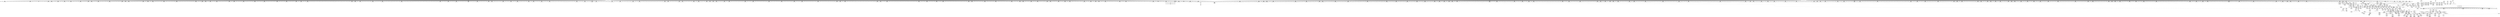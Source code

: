 digraph {
	CE0x5854710 [shape=record,shape=Mrecord,label="{CE0x5854710|1216:_i8*,_:_CRE_353,354_}"]
	CE0x5872e40 [shape=record,shape=Mrecord,label="{CE0x5872e40|1216:_i8*,_:_CRE_776,784_|*MultipleSource*|security/selinux/hooks.c,4261|Function::selinux_socket_unix_stream_connect&Arg::other::}"]
	CE0x586d430 [shape=record,shape=Mrecord,label="{CE0x586d430|1216:_i8*,_:_CRE_654,655_}"]
	CE0x58c3a80 [shape=record,shape=Mrecord,label="{CE0x58c3a80|avc_has_perm:tsid|Function::avc_has_perm&Arg::tsid::|*SummSink*}"]
	CE0x5857cb0 [shape=record,shape=Mrecord,label="{CE0x5857cb0|1216:_i8*,_:_CRE_403,404_}"]
	CE0x5857320 [shape=record,shape=Mrecord,label="{CE0x5857320|1216:_i8*,_:_CRE_394,395_}"]
	CE0x586b350 [shape=record,shape=Mrecord,label="{CE0x586b350|1216:_i8*,_:_CRE_594,595_}"]
	CE0x581f990 [shape=record,shape=Mrecord,label="{CE0x581f990|1216:_i8*,_:_CRE_687,688_}"]
	CE0x582cbf0 [shape=record,shape=Mrecord,label="{CE0x582cbf0|1216:_i8*,_:_CRE_1076,1080_|*MultipleSource*|security/selinux/hooks.c,4260|Function::selinux_socket_unix_stream_connect&Arg::sock::}"]
	CE0x57dbb80 [shape=record,shape=Mrecord,label="{CE0x57dbb80|1216:_i8*,_:_CRE_416,417_}"]
	CE0x58737f0 [shape=record,shape=Mrecord,label="{CE0x58737f0|1216:_i8*,_:_CRE_809,810_}"]
	CE0x57ee530 [shape=record,shape=Mrecord,label="{CE0x57ee530|1216:_i8*,_:_CRE_178,179_}"]
	CE0x58d8c80 [shape=record,shape=Mrecord,label="{CE0x58d8c80|selinux_socket_unix_stream_connect:tmp23|security/selinux/hooks.c,4281|*SummSource*}"]
	CE0x58c2d70 [shape=record,shape=Mrecord,label="{CE0x58c2d70|avc_has_perm:entry|*SummSource*}"]
	CE0x57fef90 [shape=record,shape=Mrecord,label="{CE0x57fef90|1216:_i8*,_:_CRE_218,219_}"]
	CE0x58688f0 [shape=record,shape=Mrecord,label="{CE0x58688f0|1216:_i8*,_:_CRE_136,137_}"]
	CE0x58074c0 [shape=record,shape=Mrecord,label="{CE0x58074c0|_call_void_mcount()_#3|*SummSink*}"]
	CE0x584bf80 [shape=record,shape=Mrecord,label="{CE0x584bf80|1216:_i8*,_:_CRE_149,150_}"]
	CE0x581d680 [shape=record,shape=Mrecord,label="{CE0x581d680|1216:_i8*,_:_CRE_654,655_}"]
	CE0x58c5160 [shape=record,shape=Mrecord,label="{CE0x58c5160|avc_has_perm:auditdata|Function::avc_has_perm&Arg::auditdata::}"]
	CE0x57e5fe0 [shape=record,shape=Mrecord,label="{CE0x57e5fe0|selinux_socket_unix_stream_connect:sk_security2|security/selinux/hooks.c,4262|*SummSink*}"]
	CE0x57ed420 [shape=record,shape=Mrecord,label="{CE0x57ed420|1216:_i8*,_:_CRE_122,123_}"]
	CE0x5861d00 [shape=record,shape=Mrecord,label="{CE0x5861d00|1216:_i8*,_:_CRE_20,24_|*MultipleSource*|security/selinux/hooks.c,4261|Function::selinux_socket_unix_stream_connect&Arg::other::}"]
	CE0x5873c00 [shape=record,shape=Mrecord,label="{CE0x5873c00|1216:_i8*,_:_CRE_812,813_}"]
	CE0x57f2930 [shape=record,shape=Mrecord,label="{CE0x57f2930|1216:_i8*,_:_CRE_377,378_}"]
	CE0x58783e0 [shape=record,shape=Mrecord,label="{CE0x58783e0|1216:_i8*,_:_CRE_880,888_|*MultipleSource*|security/selinux/hooks.c,4261|Function::selinux_socket_unix_stream_connect&Arg::other::}"]
	CE0x5875a70 [shape=record,shape=Mrecord,label="{CE0x5875a70|1216:_i8*,_:_CRE_841,842_}"]
	CE0x57f6cc0 [shape=record,shape=Mrecord,label="{CE0x57f6cc0|1216:_i8*,_:_CRE_360,361_}"]
	CE0x5872490 [shape=record,shape=Mrecord,label="{CE0x5872490|1216:_i8*,_:_CRE_752,760_|*MultipleSource*|security/selinux/hooks.c,4261|Function::selinux_socket_unix_stream_connect&Arg::other::}"]
	CE0x5863150 [shape=record,shape=Mrecord,label="{CE0x5863150|1216:_i8*,_:_CRE_40,48_|*MultipleSource*|security/selinux/hooks.c,4261|Function::selinux_socket_unix_stream_connect&Arg::other::}"]
	CE0x580d6c0 [shape=record,shape=Mrecord,label="{CE0x580d6c0|1216:_i8*,_:_CRE_405,406_}"]
	CE0x580c660 [shape=record,shape=Mrecord,label="{CE0x580c660|1216:_i8*,_:_CRE_583,584_}"]
	CE0x586d650 [shape=record,shape=Mrecord,label="{CE0x586d650|1216:_i8*,_:_CRE_656,657_}"]
	CE0x5825aa0 [shape=record,shape=Mrecord,label="{CE0x5825aa0|1216:_i8*,_:_CRE_824,825_}"]
	CE0x57e6700 [shape=record,shape=Mrecord,label="{CE0x57e6700|1216:_i8*,_:_CRE_80,81_}"]
	CE0x580a790 [shape=record,shape=Mrecord,label="{CE0x580a790|1216:_i8*,_:_CRE_554,555_}"]
	CE0x5857dc0 [shape=record,shape=Mrecord,label="{CE0x5857dc0|1216:_i8*,_:_CRE_404,405_}"]
	CE0x580dd20 [shape=record,shape=Mrecord,label="{CE0x580dd20|1216:_i8*,_:_CRE_411,412_}"]
	CE0x5871c70 [shape=record,shape=Mrecord,label="{CE0x5871c70|1216:_i8*,_:_CRE_728,732_|*MultipleSource*|security/selinux/hooks.c,4261|Function::selinux_socket_unix_stream_connect&Arg::other::}"]
	CE0x58d1410 [shape=record,shape=Mrecord,label="{CE0x58d1410|i8_0|*Constant*|*SummSource*}"]
	CE0x581b8d0 [shape=record,shape=Mrecord,label="{CE0x581b8d0|1216:_i8*,_:_CRE_597,598_}"]
	CE0x58c6620 [shape=record,shape=Mrecord,label="{CE0x58c6620|i64_2|*Constant*|*SummSink*}"]
	CE0x5874fd0 [shape=record,shape=Mrecord,label="{CE0x5874fd0|1216:_i8*,_:_CRE_831,832_}"]
	CE0x580b340 [shape=record,shape=Mrecord,label="{CE0x580b340|1216:_i8*,_:_CRE_565,566_}"]
	CE0x57eab20 [shape=record,shape=Mrecord,label="{CE0x57eab20|1216:_i8*,_:_CRE_96,97_}"]
	CE0x58d83f0 [shape=record,shape=Mrecord,label="{CE0x58d83f0|selinux_socket_unix_stream_connect:tmp24|security/selinux/hooks.c,4281}"]
	CE0x580b670 [shape=record,shape=Mrecord,label="{CE0x580b670|1216:_i8*,_:_CRE_568,569_}"]
	CE0x6e94d90 [shape=record,shape=Mrecord,label="{CE0x6e94d90|1216:_i8*,_:_CRE_7,8_}"]
	CE0x581f220 [shape=record,shape=Mrecord,label="{CE0x581f220|1216:_i8*,_:_CRE_680,681_}"]
	CE0x57f45f0 [shape=record,shape=Mrecord,label="{CE0x57f45f0|1216:_i8*,_:_CRE_520,528_|*MultipleSource*|security/selinux/hooks.c,4260|Function::selinux_socket_unix_stream_connect&Arg::sock::}"]
	CE0x5851890 [shape=record,shape=Mrecord,label="{CE0x5851890|1216:_i8*,_:_CRE_239,240_}"]
	CE0x5867f60 [shape=record,shape=Mrecord,label="{CE0x5867f60|1216:_i8*,_:_CRE_127,128_}"]
	CE0x582f560 [shape=record,shape=Mrecord,label="{CE0x582f560|1216:_i8*,_:_CRE_1212,1216_|*MultipleSource*|security/selinux/hooks.c,4260|Function::selinux_socket_unix_stream_connect&Arg::sock::}"]
	CE0x58238c0 [shape=record,shape=Mrecord,label="{CE0x58238c0|1216:_i8*,_:_CRE_760,764_|*MultipleSource*|security/selinux/hooks.c,4260|Function::selinux_socket_unix_stream_connect&Arg::sock::}"]
	CE0x5869d00 [shape=record,shape=Mrecord,label="{CE0x5869d00|1216:_i8*,_:_CRE_573,574_}"]
	CE0x581b5a0 [shape=record,shape=Mrecord,label="{CE0x581b5a0|1216:_i8*,_:_CRE_594,595_}"]
	CE0x582e330 [shape=record,shape=Mrecord,label="{CE0x582e330|1216:_i8*,_:_CRE_1158,1159_}"]
	CE0x581e670 [shape=record,shape=Mrecord,label="{CE0x581e670|1216:_i8*,_:_CRE_669,670_}"]
	CE0x582e220 [shape=record,shape=Mrecord,label="{CE0x582e220|1216:_i8*,_:_CRE_1157,1158_}"]
	CE0x58760d0 [shape=record,shape=Mrecord,label="{CE0x58760d0|1216:_i8*,_:_CRE_847,848_}"]
	CE0x57dbc90 [shape=record,shape=Mrecord,label="{CE0x57dbc90|1216:_i8*,_:_CRE_417,418_}"]
	CE0x57ddd30 [shape=record,shape=Mrecord,label="{CE0x57ddd30|1216:_i8*,_:_CRE_399,400_}"]
	CE0x58711d0 [shape=record,shape=Mrecord,label="{CE0x58711d0|1216:_i8*,_:_CRE_712,713_}"]
	CE0x5866050 [shape=record,shape=Mrecord,label="{CE0x5866050|1216:_i8*,_:_CRE_95,96_}"]
	CE0x57e05b0 [shape=record,shape=Mrecord,label="{CE0x57e05b0|1216:_i8*,_:_CRE_387,388_}"]
	CE0x582af20 [shape=record,shape=Mrecord,label="{CE0x582af20|1216:_i8*,_:_CRE_970,972_|*MultipleSource*|security/selinux/hooks.c,4260|Function::selinux_socket_unix_stream_connect&Arg::sock::}"]
	CE0x582ff10 [shape=record,shape=Mrecord,label="{CE0x582ff10|1216:_i8*,_:_CRE_1240,1248_|*MultipleSource*|security/selinux/hooks.c,4260|Function::selinux_socket_unix_stream_connect&Arg::sock::}"]
	CE0x58d9d40 [shape=record,shape=Mrecord,label="{CE0x58d9d40|selinux_socket_unix_stream_connect:tmp26|security/selinux/hooks.c,4281|*SummSink*}"]
	CE0x5857210 [shape=record,shape=Mrecord,label="{CE0x5857210|1216:_i8*,_:_CRE_393,394_}"]
	CE0x58cae20 [shape=record,shape=Mrecord,label="{CE0x58cae20|i64_56|*Constant*|*SummSink*}"]
	CE0x58dbe10 [shape=record,shape=Mrecord,label="{CE0x58dbe10|selinux_socket_unix_stream_connect:tmp29|security/selinux/hooks.c,4285}"]
	CE0x58612d0 [shape=record,shape=Mrecord,label="{CE0x58612d0|1216:_i8*,_:_CRE_8,12_|*MultipleSource*|security/selinux/hooks.c,4261|Function::selinux_socket_unix_stream_connect&Arg::other::}"]
	CE0x58b2c30 [shape=record,shape=Mrecord,label="{CE0x58b2c30|selinux_socket_unix_stream_connect:tmp6|*LoadInst*|security/selinux/hooks.c,4262|*SummSink*}"]
	CE0x58c3690 [shape=record,shape=Mrecord,label="{CE0x58c3690|avc_has_perm:ssid|Function::avc_has_perm&Arg::ssid::|*SummSink*}"]
	CE0x5866160 [shape=record,shape=Mrecord,label="{CE0x5866160|1216:_i8*,_:_CRE_96,97_}"]
	CE0x585ff80 [shape=record,shape=Mrecord,label="{CE0x585ff80|0:_i8,_8:_%struct.lsm_network_audit*,_24:_%struct.selinux_audit_data*,_:_SCMRE_0,1_|*MultipleSource*|security/selinux/hooks.c, 4263|security/selinux/hooks.c,4267}"]
	CE0x58c54a0 [shape=record,shape=Mrecord,label="{CE0x58c54a0|_ret_i32_%retval.0,_!dbg_!27728|security/selinux/avc.c,775|*SummSource*}"]
	CE0x5865e30 [shape=record,shape=Mrecord,label="{CE0x5865e30|1216:_i8*,_:_CRE_93,94_}"]
	CE0x587e040 [shape=record,shape=Mrecord,label="{CE0x587e040|1216:_i8*,_:_CRE_1200,1208_|*MultipleSource*|security/selinux/hooks.c,4261|Function::selinux_socket_unix_stream_connect&Arg::other::}"]
	CE0x5860400 [shape=record,shape=Mrecord,label="{CE0x5860400|selinux_socket_unix_stream_connect:other|Function::selinux_socket_unix_stream_connect&Arg::other::|*SummSink*}"]
	CE0x58c4030 [shape=record,shape=Mrecord,label="{CE0x58c4030|i32_4194304|*Constant*}"]
	CE0x58c4dd0 [shape=record,shape=Mrecord,label="{CE0x58c4dd0|_ret_i32_%retval.0,_!dbg_!27728|security/selinux/avc.c,775}"]
	CE0x57e3080 [shape=record,shape=Mrecord,label="{CE0x57e3080|1216:_i8*,_:_CRE_235,236_}"]
	CE0x584cf70 [shape=record,shape=Mrecord,label="{CE0x584cf70|1216:_i8*,_:_CRE_164,165_}"]
	CE0x580a8a0 [shape=record,shape=Mrecord,label="{CE0x580a8a0|1216:_i8*,_:_CRE_555,556_}"]
	CE0x57d9710 [shape=record,shape=Mrecord,label="{CE0x57d9710|selinux_socket_unix_stream_connect:tmp1|*SummSink*}"]
	CE0x5850350 [shape=record,shape=Mrecord,label="{CE0x5850350|1216:_i8*,_:_CRE_219,220_}"]
	CE0x5812450 [shape=record,shape=Mrecord,label="{CE0x5812450|1216:_i8*,_:_CRE_33,34_}"]
	CE0x5875fc0 [shape=record,shape=Mrecord,label="{CE0x5875fc0|1216:_i8*,_:_CRE_846,847_}"]
	CE0x5854f00 [shape=record,shape=Mrecord,label="{CE0x5854f00|1216:_i8*,_:_CRE_360,361_}"]
	CE0x57f7760 [shape=record,shape=Mrecord,label="{CE0x57f7760|1216:_i8*,_:_CRE_251,252_}"]
	CE0x57ff0a0 [shape=record,shape=Mrecord,label="{CE0x57ff0a0|1216:_i8*,_:_CRE_219,220_}"]
	CE0x57f6360 [shape=record,shape=Mrecord,label="{CE0x57f6360|1216:_i8*,_:_CRE_152,153_}"]
	CE0x5857ed0 [shape=record,shape=Mrecord,label="{CE0x5857ed0|1216:_i8*,_:_CRE_405,406_}"]
	CE0x58bd1f0 [shape=record,shape=Mrecord,label="{CE0x58bd1f0|selinux_socket_unix_stream_connect:tmp11|security/selinux/hooks.c,4271}"]
	CE0x57f1a20 [shape=record,shape=Mrecord,label="{CE0x57f1a20|selinux_socket_unix_stream_connect:sk_security|security/selinux/hooks.c,4260|*SummSource*}"]
	CE0x57e01b0 [shape=record,shape=Mrecord,label="{CE0x57e01b0|1216:_i8*,_:_CRE_40,48_|*MultipleSource*|security/selinux/hooks.c,4260|Function::selinux_socket_unix_stream_connect&Arg::sock::}"]
	CE0x57df3a0 [shape=record,shape=Mrecord,label="{CE0x57df3a0|selinux_socket_unix_stream_connect:if.end|*SummSink*}"]
	CE0x587ce10 [shape=record,shape=Mrecord,label="{CE0x587ce10|1216:_i8*,_:_CRE_1154,1155_}"]
	CE0x58bcf50 [shape=record,shape=Mrecord,label="{CE0x58bcf50|16:_i32,_20:_i32,_:_CMRE_20,24_|*MultipleSource*|*LoadInst*|security/selinux/hooks.c,4260|security/selinux/hooks.c,4260|security/selinux/hooks.c,4271}"]
	CE0x58c6500 [shape=record,shape=Mrecord,label="{CE0x58c6500|i64_2|*Constant*}"]
	CE0x58c73c0 [shape=record,shape=Mrecord,label="{CE0x58c73c0|8:_%struct.sock*,_:_SCME_20,22_|*MultipleSource*|security/selinux/hooks.c, 4264|security/selinux/hooks.c,4264|security/selinux/hooks.c,4264}"]
	CE0x581d0b0 [shape=record,shape=Mrecord,label="{CE0x581d0b0|1216:_i8*,_:_CRE_649,650_}"]
	CE0x5875da0 [shape=record,shape=Mrecord,label="{CE0x5875da0|1216:_i8*,_:_CRE_844,845_}"]
	CE0x57e68a0 [shape=record,shape=Mrecord,label="{CE0x57e68a0|1216:_i8*,_:_CRE_82,83_}"]
	CE0x57f5810 [shape=record,shape=Mrecord,label="{CE0x57f5810|1216:_i8*,_:_CRE_129,130_}"]
	CE0x58d9190 [shape=record,shape=Mrecord,label="{CE0x58d9190|selinux_socket_unix_stream_connect:tmp24|security/selinux/hooks.c,4281|*SummSink*}"]
	CE0x586e310 [shape=record,shape=Mrecord,label="{CE0x586e310|1216:_i8*,_:_CRE_668,669_}"]
	CE0x5857fe0 [shape=record,shape=Mrecord,label="{CE0x5857fe0|1216:_i8*,_:_CRE_406,407_}"]
	CE0x57f47e0 [shape=record,shape=Mrecord,label="{CE0x57f47e0|1216:_i8*,_:_CRE_528,536_|*MultipleSource*|security/selinux/hooks.c,4260|Function::selinux_socket_unix_stream_connect&Arg::sock::}"]
	CE0x57e5bc0 [shape=record,shape=Mrecord,label="{CE0x57e5bc0|selinux_socket_unix_stream_connect:newsk|Function::selinux_socket_unix_stream_connect&Arg::newsk::|*SummSink*}"]
	CE0x5821e80 [shape=record,shape=Mrecord,label="{CE0x5821e80|1216:_i8*,_:_CRE_559,560_}"]
	CE0x580d7d0 [shape=record,shape=Mrecord,label="{CE0x580d7d0|1216:_i8*,_:_CRE_406,407_}"]
	CE0x58cbb50 [shape=record,shape=Mrecord,label="{CE0x58cbb50|selinux_socket_unix_stream_connect:tmp20|security/selinux/hooks.c,4278|*SummSource*}"]
	CE0x5877c70 [shape=record,shape=Mrecord,label="{CE0x5877c70|1216:_i8*,_:_CRE_873,874_}"]
	CE0x5858310 [shape=record,shape=Mrecord,label="{CE0x5858310|1216:_i8*,_:_CRE_409,410_}"]
	CE0x580d9f0 [shape=record,shape=Mrecord,label="{CE0x580d9f0|1216:_i8*,_:_CRE_408,409_}"]
	CE0x580bcd0 [shape=record,shape=Mrecord,label="{CE0x580bcd0|1216:_i8*,_:_CRE_574,575_}"]
	CE0x58c8c00 [shape=record,shape=Mrecord,label="{CE0x58c8c00|8:_%struct.sock*,_:_SCME_45,46_}"]
	CE0x582e550 [shape=record,shape=Mrecord,label="{CE0x582e550|1216:_i8*,_:_CRE_1160,1162_|*MultipleSource*|security/selinux/hooks.c,4260|Function::selinux_socket_unix_stream_connect&Arg::sock::}"]
	CE0x6e94e90 [shape=record,shape=Mrecord,label="{CE0x6e94e90|1216:_i8*,_:_CRE_12,16_|*MultipleSource*|security/selinux/hooks.c,4260|Function::selinux_socket_unix_stream_connect&Arg::sock::}"]
	CE0x5862f30 [shape=record,shape=Mrecord,label="{CE0x5862f30|1216:_i8*,_:_CRE_38,39_}"]
	CE0x5824270 [shape=record,shape=Mrecord,label="{CE0x5824270|1216:_i8*,_:_CRE_784,792_|*MultipleSource*|security/selinux/hooks.c,4260|Function::selinux_socket_unix_stream_connect&Arg::sock::}"]
	CE0x582d5a0 [shape=record,shape=Mrecord,label="{CE0x582d5a0|1216:_i8*,_:_CRE_1128,1136_|*MultipleSource*|security/selinux/hooks.c,4260|Function::selinux_socket_unix_stream_connect&Arg::sock::}"]
	CE0x581c370 [shape=record,shape=Mrecord,label="{CE0x581c370|1216:_i8*,_:_CRE_607,608_}"]
	CE0x58751f0 [shape=record,shape=Mrecord,label="{CE0x58751f0|1216:_i8*,_:_CRE_833,834_}"]
	CE0x57d97c0 [shape=record,shape=Mrecord,label="{CE0x57d97c0|selinux_socket_unix_stream_connect:ad|security/selinux/hooks.c, 4263}"]
	CE0x58712e0 [shape=record,shape=Mrecord,label="{CE0x58712e0|1216:_i8*,_:_CRE_713,714_}"]
	CE0x587b2f0 [shape=record,shape=Mrecord,label="{CE0x587b2f0|1216:_i8*,_:_CRE_1048,1056_|*MultipleSource*|security/selinux/hooks.c,4261|Function::selinux_socket_unix_stream_connect&Arg::other::}"]
	CE0x581e120 [shape=record,shape=Mrecord,label="{CE0x581e120|1216:_i8*,_:_CRE_664,665_}"]
	CE0x58db6c0 [shape=record,shape=Mrecord,label="{CE0x58db6c0|i64*_getelementptr_inbounds_(_9_x_i64_,_9_x_i64_*___llvm_gcov_ctr339,_i64_0,_i64_7)|*Constant*|*SummSource*}"]
	CE0x585bf10 [shape=record,shape=Mrecord,label="{CE0x585bf10|selinux_socket_unix_stream_connect:u4|security/selinux/hooks.c,4269}"]
	CE0x5864630 [shape=record,shape=Mrecord,label="{CE0x5864630|1216:_i8*,_:_CRE_72,73_}"]
	CE0x584d6e0 [shape=record,shape=Mrecord,label="{CE0x584d6e0|1216:_i8*,_:_CRE_171,172_}"]
	CE0x5850680 [shape=record,shape=Mrecord,label="{CE0x5850680|1216:_i8*,_:_CRE_222,223_}"]
	CE0x5873410 [shape=record,shape=Mrecord,label="{CE0x5873410|1216:_i8*,_:_CRE_800,804_|*MultipleSource*|security/selinux/hooks.c,4261|Function::selinux_socket_unix_stream_connect&Arg::other::}"]
	CE0x5868c20 [shape=record,shape=Mrecord,label="{CE0x5868c20|1216:_i8*,_:_CRE_139,140_}"]
	CE0x57e3b80 [shape=record,shape=Mrecord,label="{CE0x57e3b80|1216:_i8*,_:_CRE_246,247_}"]
	CE0x5827200 [shape=record,shape=Mrecord,label="{CE0x5827200|1216:_i8*,_:_CRE_846,847_}"]
	CE0x5806bf0 [shape=record,shape=Mrecord,label="{CE0x5806bf0|1216:_i8*,_:_CRE_539,540_}"]
	CE0x5827640 [shape=record,shape=Mrecord,label="{CE0x5827640|1216:_i8*,_:_CRE_850,851_}"]
	CE0x58221b0 [shape=record,shape=Mrecord,label="{CE0x58221b0|1216:_i8*,_:_CRE_562,563_}"]
	CE0x58b2f20 [shape=record,shape=Mrecord,label="{CE0x58b2f20|i64*_getelementptr_inbounds_(_9_x_i64_,_9_x_i64_*___llvm_gcov_ctr339,_i64_0,_i64_3)|*Constant*}"]
	CE0x586abe0 [shape=record,shape=Mrecord,label="{CE0x586abe0|1216:_i8*,_:_CRE_587,588_}"]
	CE0x585dc00 [shape=record,shape=Mrecord,label="{CE0x585dc00|i32_2|*Constant*}"]
	CE0x5850570 [shape=record,shape=Mrecord,label="{CE0x5850570|1216:_i8*,_:_CRE_221,222_}"]
	CE0x58be030 [shape=record,shape=Mrecord,label="{CE0x58be030|16:_i32,_24:_i16,_:_CRE_8,16_|*MultipleSource*|*LoadInst*|security/selinux/hooks.c,4261|security/selinux/hooks.c,4261|security/selinux/hooks.c,4271}"]
	CE0x58795e0 [shape=record,shape=Mrecord,label="{CE0x58795e0|1216:_i8*,_:_CRE_952,960_|*MultipleSource*|security/selinux/hooks.c,4261|Function::selinux_socket_unix_stream_connect&Arg::other::}"]
	CE0x57d5070 [shape=record,shape=Mrecord,label="{CE0x57d5070|selinux_socket_unix_stream_connect:if.end}"]
	CE0x580b560 [shape=record,shape=Mrecord,label="{CE0x580b560|1216:_i8*,_:_CRE_567,568_}"]
	CE0x58cc8f0 [shape=record,shape=Mrecord,label="{CE0x58cc8f0|selinux_socket_unix_stream_connect:peer_sid|security/selinux/hooks.c,4278|*SummSource*}"]
	CE0x5811240 [shape=record,shape=Mrecord,label="{CE0x5811240|1216:_i8*,_:_CRE_36,37_}"]
	CE0x5824c20 [shape=record,shape=Mrecord,label="{CE0x5824c20|1216:_i8*,_:_CRE_810,811_}"]
	CE0x58c9ce0 [shape=record,shape=Mrecord,label="{CE0x58c9ce0|i8_2|*Constant*}"]
	CE0x57dbeb0 [shape=record,shape=Mrecord,label="{CE0x57dbeb0|1216:_i8*,_:_CRE_419,420_}"]
	CE0x57f24f0 [shape=record,shape=Mrecord,label="{CE0x57f24f0|1216:_i8*,_:_CRE_373,374_}"]
	CE0x58da5d0 [shape=record,shape=Mrecord,label="{CE0x58da5d0|i64*_getelementptr_inbounds_(_9_x_i64_,_9_x_i64_*___llvm_gcov_ctr339,_i64_0,_i64_6)|*Constant*|*SummSink*}"]
	CE0x585c220 [shape=record,shape=Mrecord,label="{CE0x585c220|selinux_socket_unix_stream_connect:u4|security/selinux/hooks.c,4269|*SummSink*}"]
	CE0x57f60f0 [shape=record,shape=Mrecord,label="{CE0x57f60f0|1216:_i8*,_:_CRE_149,150_}"]
	CE0x581b7c0 [shape=record,shape=Mrecord,label="{CE0x581b7c0|1216:_i8*,_:_CRE_596,597_}"]
	CE0x57f7ba0 [shape=record,shape=Mrecord,label="{CE0x57f7ba0|1216:_i8*,_:_CRE_255,256_}"]
	CE0x5858a80 [shape=record,shape=Mrecord,label="{CE0x5858a80|1216:_i8*,_:_CRE_416,417_}"]
	CE0x5852990 [shape=record,shape=Mrecord,label="{CE0x5852990|1216:_i8*,_:_CRE_255,256_}"]
	CE0x5876b70 [shape=record,shape=Mrecord,label="{CE0x5876b70|1216:_i8*,_:_CRE_857,858_}"]
	CE0x58c2420 [shape=record,shape=Mrecord,label="{CE0x58c2420|selinux_socket_unix_stream_connect:call|security/selinux/hooks.c,4271|*SummSink*}"]
	CE0x5859b50 [shape=record,shape=Mrecord,label="{CE0x5859b50|1216:_i8*,_:_CRE_452,456_|*MultipleSource*|security/selinux/hooks.c,4261|Function::selinux_socket_unix_stream_connect&Arg::other::}"]
	CE0x585cbd0 [shape=record,shape=Mrecord,label="{CE0x585cbd0|selinux_socket_unix_stream_connect:sid|security/selinux/hooks.c,4271}"]
	CE0x58d0640 [shape=record,shape=Mrecord,label="{CE0x58d0640|selinux_socket_unix_stream_connect:tmp7|security/selinux/hooks.c,4262}"]
	"CONST[source:1(input),value:2(dynamic)][purpose:{object}][SrcIdx:11]"
	CE0x58096a0 [shape=record,shape=Mrecord,label="{CE0x58096a0|1216:_i8*,_:_CRE_699,700_}"]
	CE0x584d080 [shape=record,shape=Mrecord,label="{CE0x584d080|1216:_i8*,_:_CRE_165,166_}"]
	CE0x57e2f70 [shape=record,shape=Mrecord,label="{CE0x57e2f70|1216:_i8*,_:_CRE_234,235_}"]
	CE0x5870620 [shape=record,shape=Mrecord,label="{CE0x5870620|1216:_i8*,_:_CRE_701,702_}"]
	CE0x57f8560 [shape=record,shape=Mrecord,label="{CE0x57f8560|1216:_i8*,_:_CRE_288,304_|*MultipleSource*|security/selinux/hooks.c,4260|Function::selinux_socket_unix_stream_connect&Arg::sock::}"]
	CE0x5868290 [shape=record,shape=Mrecord,label="{CE0x5868290|1216:_i8*,_:_CRE_130,131_}"]
	CE0x58614d0 [shape=record,shape=Mrecord,label="{CE0x58614d0|1216:_i8*,_:_CRE_16,18_|*MultipleSource*|security/selinux/hooks.c,4261|Function::selinux_socket_unix_stream_connect&Arg::other::}"]
	CE0x58b46e0 [shape=record,shape=Mrecord,label="{CE0x58b46e0|selinux_socket_unix_stream_connect:sid7|security/selinux/hooks.c,4278}"]
	CE0x57cf4e0 [shape=record,shape=Mrecord,label="{CE0x57cf4e0|selinux_socket_unix_stream_connect:tmp}"]
	CE0x5854a70 [shape=record,shape=Mrecord,label="{CE0x5854a70|1216:_i8*,_:_CRE_355,356_}"]
	CE0x58761e0 [shape=record,shape=Mrecord,label="{CE0x58761e0|1216:_i8*,_:_CRE_848,849_}"]
	CE0x5857ba0 [shape=record,shape=Mrecord,label="{CE0x5857ba0|1216:_i8*,_:_CRE_402,403_}"]
	CE0x584c6f0 [shape=record,shape=Mrecord,label="{CE0x584c6f0|1216:_i8*,_:_CRE_156,157_}"]
	CE0x58148f0 [shape=record,shape=Mrecord,label="{CE0x58148f0|1216:_i8*,_:_CRE_30,31_}"]
	CE0x5806fb0 [shape=record,shape=Mrecord,label="{CE0x5806fb0|1216:_i8*,_:_CRE_543,544_}"]
	CE0x57e7400 [shape=record,shape=Mrecord,label="{CE0x57e7400|1216:_i8*,_:_CRE_227,228_}"]
	CE0x580db00 [shape=record,shape=Mrecord,label="{CE0x580db00|1216:_i8*,_:_CRE_409,410_}"]
	CE0x5824a30 [shape=record,shape=Mrecord,label="{CE0x5824a30|1216:_i8*,_:_CRE_809,810_}"]
	CE0x58c8e60 [shape=record,shape=Mrecord,label="{CE0x58c8e60|8:_%struct.sock*,_:_SCME_47,48_}"]
	CE0x581ede0 [shape=record,shape=Mrecord,label="{CE0x581ede0|1216:_i8*,_:_CRE_676,677_}"]
	CE0x5864300 [shape=record,shape=Mrecord,label="{CE0x5864300|1216:_i8*,_:_CRE_69,70_}"]
	CE0x5855de0 [shape=record,shape=Mrecord,label="{CE0x5855de0|1216:_i8*,_:_CRE_374,375_}"]
	CE0x5824840 [shape=record,shape=Mrecord,label="{CE0x5824840|1216:_i8*,_:_CRE_808,809_}"]
	CE0x584ef20 [shape=record,shape=Mrecord,label="{CE0x584ef20|1216:_i8*,_:_CRE_200,201_}"]
	CE0x585eef0 [shape=record,shape=Mrecord,label="{CE0x585eef0|selinux_socket_unix_stream_connect:sid6|security/selinux/hooks.c,4271}"]
	CE0x57e1190 [shape=record,shape=Mrecord,label="{CE0x57e1190|1216:_i8*,_:_CRE_66,67_}"]
	CE0x5863a80 [shape=record,shape=Mrecord,label="{CE0x5863a80|1216:_i8*,_:_CRE_61,62_}"]
	CE0x57eaca0 [shape=record,shape=Mrecord,label="{CE0x57eaca0|1216:_i8*,_:_CRE_99,100_}"]
	CE0x5821b50 [shape=record,shape=Mrecord,label="{CE0x5821b50|1216:_i8*,_:_CRE_556,557_}"]
	CE0x580a4b0 [shape=record,shape=Mrecord,label="{CE0x580a4b0|1216:_i8*,_:_CRE_712,713_}"]
	CE0x582ab40 [shape=record,shape=Mrecord,label="{CE0x582ab40|1216:_i8*,_:_CRE_964,968_|*MultipleSource*|security/selinux/hooks.c,4260|Function::selinux_socket_unix_stream_connect&Arg::sock::}"]
	CE0x581dac0 [shape=record,shape=Mrecord,label="{CE0x581dac0|1216:_i8*,_:_CRE_658,659_}"]
	CE0x582ebb0 [shape=record,shape=Mrecord,label="{CE0x582ebb0|1216:_i8*,_:_CRE_1184,1192_|*MultipleSource*|security/selinux/hooks.c,4260|Function::selinux_socket_unix_stream_connect&Arg::sock::}"]
	CE0x584ca20 [shape=record,shape=Mrecord,label="{CE0x584ca20|1216:_i8*,_:_CRE_159,160_}"]
	CE0x5851de0 [shape=record,shape=Mrecord,label="{CE0x5851de0|1216:_i8*,_:_CRE_244,245_}"]
	CE0x589d9f0 [shape=record,shape=Mrecord,label="{CE0x589d9f0|selinux_socket_unix_stream_connect:newsk|Function::selinux_socket_unix_stream_connect&Arg::newsk::}"]
	CE0x582b300 [shape=record,shape=Mrecord,label="{CE0x582b300|1216:_i8*,_:_CRE_976,980_|*MultipleSource*|security/selinux/hooks.c,4260|Function::selinux_socket_unix_stream_connect&Arg::sock::}"]
	CE0x57f9ce0 [shape=record,shape=Mrecord,label="{CE0x57f9ce0|1216:_i8*,_:_CRE_384,385_}"]
	CE0x58e5390 [shape=record,shape=Mrecord,label="{CE0x58e5390|selinux_socket_unix_stream_connect:tmp30|security/selinux/hooks.c,4285|*SummSource*}"]
	CE0x5820d80 [shape=record,shape=Mrecord,label="{CE0x5820d80|1216:_i8*,_:_CRE_543,544_}"]
	CE0x58797d0 [shape=record,shape=Mrecord,label="{CE0x58797d0|1216:_i8*,_:_CRE_960,964_|*MultipleSource*|security/selinux/hooks.c,4261|Function::selinux_socket_unix_stream_connect&Arg::other::}"]
	CE0x57dba70 [shape=record,shape=Mrecord,label="{CE0x57dba70|1216:_i8*,_:_CRE_415,416_}"]
	CE0x584c910 [shape=record,shape=Mrecord,label="{CE0x584c910|1216:_i8*,_:_CRE_158,159_}"]
	CE0x5870c80 [shape=record,shape=Mrecord,label="{CE0x5870c80|1216:_i8*,_:_CRE_707,708_}"]
	CE0x5862af0 [shape=record,shape=Mrecord,label="{CE0x5862af0|1216:_i8*,_:_CRE_34,35_}"]
	CE0x5868a00 [shape=record,shape=Mrecord,label="{CE0x5868a00|1216:_i8*,_:_CRE_137,138_}"]
	CE0x5852ff0 [shape=record,shape=Mrecord,label="{CE0x5852ff0|1216:_i8*,_:_CRE_261,262_}"]
	CE0x5861ef0 [shape=record,shape=Mrecord,label="{CE0x5861ef0|1216:_i8*,_:_CRE_24,25_}"]
	CE0x58234e0 [shape=record,shape=Mrecord,label="{CE0x58234e0|1216:_i8*,_:_CRE_744,752_|*MultipleSource*|security/selinux/hooks.c,4260|Function::selinux_socket_unix_stream_connect&Arg::sock::}"]
	CE0x586bf00 [shape=record,shape=Mrecord,label="{CE0x586bf00|1216:_i8*,_:_CRE_605,606_}"]
	CE0x57e3da0 [shape=record,shape=Mrecord,label="{CE0x57e3da0|1216:_i8*,_:_CRE_248,249_}"]
	CE0x5873dc0 [shape=record,shape=Mrecord,label="{CE0x5873dc0|1216:_i8*,_:_CRE_814,815_}"]
	CE0x57ec4b0 [shape=record,shape=Mrecord,label="{CE0x57ec4b0|1216:_i8*,_:_CRE_128,129_}"]
	CE0x58c2800 [shape=record,shape=Mrecord,label="{CE0x58c2800|i32_(i32,_i32,_i16,_i32,_%struct.common_audit_data*)*_bitcast_(i32_(i32,_i32,_i16,_i32,_%struct.common_audit_data.495*)*_avc_has_perm_to_i32_(i32,_i32,_i16,_i32,_%struct.common_audit_data*)*)|*Constant*|*SummSource*}"]
	CE0x5852550 [shape=record,shape=Mrecord,label="{CE0x5852550|1216:_i8*,_:_CRE_251,252_}"]
	CE0x57df720 [shape=record,shape=Mrecord,label="{CE0x57df720|1216:_i8*,_:_CRE_421,422_}"]
	CE0x5827db0 [shape=record,shape=Mrecord,label="{CE0x5827db0|1216:_i8*,_:_CRE_857,858_}"]
	CE0x5858860 [shape=record,shape=Mrecord,label="{CE0x5858860|1216:_i8*,_:_CRE_414,415_}"]
	CE0x58bdc00 [shape=record,shape=Mrecord,label="{CE0x58bdc00|selinux_socket_unix_stream_connect:sid6|security/selinux/hooks.c,4271|*SummSink*}"]
	CE0x586b8a0 [shape=record,shape=Mrecord,label="{CE0x586b8a0|1216:_i8*,_:_CRE_599,600_}"]
	CE0x5826760 [shape=record,shape=Mrecord,label="{CE0x5826760|1216:_i8*,_:_CRE_836,837_}"]
	CE0x57eeb40 [shape=record,shape=Mrecord,label="{CE0x57eeb40|1216:_i8*,_:_CRE_116,117_}"]
	CE0x5854bd0 [shape=record,shape=Mrecord,label="{CE0x5854bd0|1216:_i8*,_:_CRE_357,358_}"]
	CE0x580ff60 [shape=record,shape=Mrecord,label="{CE0x580ff60|1216:_i8*,_:_CRE_38,39_}"]
	CE0x581e230 [shape=record,shape=Mrecord,label="{CE0x581e230|1216:_i8*,_:_CRE_665,666_}"]
	CE0x57e1890 [shape=record,shape=Mrecord,label="{CE0x57e1890|1216:_i8*,_:_CRE_546,547_}"]
	CE0x5869170 [shape=record,shape=Mrecord,label="{CE0x5869170|selinux_socket_unix_stream_connect:tmp3|security/selinux/hooks.c,4260}"]
	CE0x5869400 [shape=record,shape=Mrecord,label="{CE0x5869400|selinux_socket_unix_stream_connect:other|Function::selinux_socket_unix_stream_connect&Arg::other::}"]
	CE0x5858420 [shape=record,shape=Mrecord,label="{CE0x5858420|1216:_i8*,_:_CRE_410,411_}"]
	CE0x5850240 [shape=record,shape=Mrecord,label="{CE0x5850240|1216:_i8*,_:_CRE_218,219_}"]
	CE0x57d73f0 [shape=record,shape=Mrecord,label="{CE0x57d73f0|selinux_socket_unix_stream_connect:sock|Function::selinux_socket_unix_stream_connect&Arg::sock::|*SummSource*}"]
	CE0x587ad20 [shape=record,shape=Mrecord,label="{CE0x587ad20|1216:_i8*,_:_CRE_1024,1032_|*MultipleSource*|security/selinux/hooks.c,4261|Function::selinux_socket_unix_stream_connect&Arg::other::}"]
	CE0x57fbb80 [shape=record,shape=Mrecord,label="{CE0x57fbb80|1216:_i8*,_:_CRE_68,69_}"]
	CE0x58be860 [shape=record,shape=Mrecord,label="{CE0x58be860|16:_i32,_24:_i16,_:_CRE_24,26_|*MultipleSource*|*LoadInst*|security/selinux/hooks.c,4261|security/selinux/hooks.c,4261|security/selinux/hooks.c,4271}"]
	CE0x58c7b60 [shape=record,shape=Mrecord,label="{CE0x58c7b60|8:_%struct.sock*,_:_SCME_31,32_}"]
	CE0x57e43b0 [shape=record,shape=Mrecord,label="{CE0x57e43b0|1216:_i8*,_:_CRE_223,224_}"]
	CE0x5825000 [shape=record,shape=Mrecord,label="{CE0x5825000|1216:_i8*,_:_CRE_814,815_}"]
	CE0x57e95f0 [shape=record,shape=Mrecord,label="{CE0x57e95f0|1216:_i8*,_:_CRE_336,344_|*MultipleSource*|security/selinux/hooks.c,4260|Function::selinux_socket_unix_stream_connect&Arg::sock::}"]
	CE0x5852cc0 [shape=record,shape=Mrecord,label="{CE0x5852cc0|1216:_i8*,_:_CRE_258,259_}"]
	CE0x57e0810 [shape=record,shape=Mrecord,label="{CE0x57e0810|1216:_i8*,_:_CRE_389,390_}"]
	CE0x57ddf50 [shape=record,shape=Mrecord,label="{CE0x57ddf50|1216:_i8*,_:_CRE_401,402_}"]
	CE0x57f1d00 [shape=record,shape=Mrecord,label="{CE0x57f1d00|1216:_i8*,_:_CRE_1,2_}"]
	CE0x584b7e0 [shape=record,shape=Mrecord,label="{CE0x584b7e0|selinux_socket_unix_stream_connect:tmp2|*LoadInst*|security/selinux/hooks.c,4260|*SummSink*}"]
	CE0x58620e0 [shape=record,shape=Mrecord,label="{CE0x58620e0|1216:_i8*,_:_CRE_25,26_}"]
	CE0x5875740 [shape=record,shape=Mrecord,label="{CE0x5875740|1216:_i8*,_:_CRE_838,839_}"]
	CE0x587a180 [shape=record,shape=Mrecord,label="{CE0x587a180|1216:_i8*,_:_CRE_976,980_|*MultipleSource*|security/selinux/hooks.c,4261|Function::selinux_socket_unix_stream_connect&Arg::other::}"]
	CE0x580b9a0 [shape=record,shape=Mrecord,label="{CE0x580b9a0|1216:_i8*,_:_CRE_571,572_}"]
	CE0x586c670 [shape=record,shape=Mrecord,label="{CE0x586c670|1216:_i8*,_:_CRE_624,632_|*MultipleSource*|security/selinux/hooks.c,4261|Function::selinux_socket_unix_stream_connect&Arg::other::}"]
	CE0x586e860 [shape=record,shape=Mrecord,label="{CE0x586e860|1216:_i8*,_:_CRE_673,674_}"]
	CE0x57ec3e0 [shape=record,shape=Mrecord,label="{CE0x57ec3e0|1216:_i8*,_:_CRE_127,128_}"]
	CE0x58b3ae0 [shape=record,shape=Mrecord,label="{CE0x58b3ae0|selinux_socket_unix_stream_connect:tmp18|security/selinux/hooks.c,4275}"]
	CE0x57faab0 [shape=record,shape=Mrecord,label="{CE0x57faab0|1216:_i8*,_:_CRE_104,108_|*MultipleSource*|security/selinux/hooks.c,4260|Function::selinux_socket_unix_stream_connect&Arg::sock::}"]
	CE0x57e0a30 [shape=record,shape=Mrecord,label="{CE0x57e0a30|1216:_i8*,_:_CRE_391,392_}"]
	CE0x5855010 [shape=record,shape=Mrecord,label="{CE0x5855010|1216:_i8*,_:_CRE_361,362_}"]
	CE0x57f98a0 [shape=record,shape=Mrecord,label="{CE0x57f98a0|1216:_i8*,_:_CRE_380,381_}"]
	CE0x5809e50 [shape=record,shape=Mrecord,label="{CE0x5809e50|1216:_i8*,_:_CRE_706,707_}"]
	CE0x58ea410 [shape=record,shape=Mrecord,label="{CE0x58ea410|selinux_socket_unix_stream_connect:tmp32|security/selinux/hooks.c,4288|*SummSource*}"]
	CE0x5872c50 [shape=record,shape=Mrecord,label="{CE0x5872c50|1216:_i8*,_:_CRE_772,776_|*MultipleSource*|security/selinux/hooks.c,4261|Function::selinux_socket_unix_stream_connect&Arg::other::}"]
	CE0x5874a80 [shape=record,shape=Mrecord,label="{CE0x5874a80|1216:_i8*,_:_CRE_826,827_}"]
	CE0x582dd60 [shape=record,shape=Mrecord,label="{CE0x582dd60|1216:_i8*,_:_CRE_1153,1154_}"]
	CE0x57f2270 [shape=record,shape=Mrecord,label="{CE0x57f2270|selinux_socket_unix_stream_connect:if.then|*SummSink*}"]
	CE0x58c6a10 [shape=record,shape=Mrecord,label="{CE0x58c6a10|selinux_socket_unix_stream_connect:tmp14|security/selinux/hooks.c,4274|*SummSource*}"]
	CE0x57e0920 [shape=record,shape=Mrecord,label="{CE0x57e0920|1216:_i8*,_:_CRE_390,391_}"]
	CE0x5857430 [shape=record,shape=Mrecord,label="{CE0x5857430|1216:_i8*,_:_CRE_395,396_}"]
	CE0x57dbda0 [shape=record,shape=Mrecord,label="{CE0x57dbda0|1216:_i8*,_:_CRE_418,419_}"]
	CE0x57e9730 [shape=record,shape=Mrecord,label="{CE0x57e9730|1216:_i8*,_:_CRE_344,348_|*MultipleSource*|security/selinux/hooks.c,4260|Function::selinux_socket_unix_stream_connect&Arg::sock::}"]
	CE0x57eaea0 [shape=record,shape=Mrecord,label="{CE0x57eaea0|i32_1|*Constant*}"]
	CE0x5878e20 [shape=record,shape=Mrecord,label="{CE0x5878e20|1216:_i8*,_:_CRE_912,920_|*MultipleSource*|security/selinux/hooks.c,4261|Function::selinux_socket_unix_stream_connect&Arg::other::}"]
	CE0x57d9870 [shape=record,shape=Mrecord,label="{CE0x57d9870|selinux_socket_unix_stream_connect:tmp|*SummSink*}"]
	CE0x582f370 [shape=record,shape=Mrecord,label="{CE0x582f370|1216:_i8*,_:_CRE_1208,1212_|*MultipleSource*|security/selinux/hooks.c,4260|Function::selinux_socket_unix_stream_connect&Arg::sock::}"]
	CE0x58d0860 [shape=record,shape=Mrecord,label="{CE0x58d0860|selinux_socket_unix_stream_connect:tmp8|security/selinux/hooks.c,4264}"]
	CE0x5865620 [shape=record,shape=Mrecord,label="{CE0x5865620|1216:_i8*,_:_CRE_87,88_}"]
	CE0x57d7aa0 [shape=record,shape=Mrecord,label="{CE0x57d7aa0|i32_1|*Constant*|*SummSource*}"]
	CE0x57e0f50 [shape=record,shape=Mrecord,label="{CE0x57e0f50|1216:_i8*,_:_CRE_63,64_}"]
	CE0x585b1d0 [shape=record,shape=Mrecord,label="{CE0x585b1d0|selinux_socket_unix_stream_connect:net3|security/selinux/hooks.c,4268|*SummSource*}"]
	CE0x57d9920 [shape=record,shape=Mrecord,label="{CE0x57d9920|i32_0|*Constant*|*SummSource*}"]
	CE0x5854ce0 [shape=record,shape=Mrecord,label="{CE0x5854ce0|1216:_i8*,_:_CRE_358,359_}"]
	CE0x57f5610 [shape=record,shape=Mrecord,label="{CE0x57f5610|1216:_i8*,_:_CRE_137,138_}"]
	CE0x587d410 [shape=record,shape=Mrecord,label="{CE0x587d410|1216:_i8*,_:_CRE_1160,1162_|*MultipleSource*|security/selinux/hooks.c,4261|Function::selinux_socket_unix_stream_connect&Arg::other::}"]
	CE0x57fb460 [shape=record,shape=Mrecord,label="{CE0x57fb460|1216:_i8*,_:_CRE_210,211_}"]
	CE0x5806ea0 [shape=record,shape=Mrecord,label="{CE0x5806ea0|1216:_i8*,_:_CRE_542,543_}"]
	CE0x5851230 [shape=record,shape=Mrecord,label="{CE0x5851230|1216:_i8*,_:_CRE_233,234_}"]
	CE0x58db650 [shape=record,shape=Mrecord,label="{CE0x58db650|i64*_getelementptr_inbounds_(_9_x_i64_,_9_x_i64_*___llvm_gcov_ctr339,_i64_0,_i64_7)|*Constant*}"]
	CE0x5824d90 [shape=record,shape=Mrecord,label="{CE0x5824d90|1216:_i8*,_:_CRE_811,812_}"]
	CE0x585bae0 [shape=record,shape=Mrecord,label="{CE0x585bae0|selinux_socket_unix_stream_connect:net5|security/selinux/hooks.c,4269|*SummSource*}"]
	CE0x58be190 [shape=record,shape=Mrecord,label="{CE0x58be190|16:_i32,_24:_i16,_:_CRE_16,20_|*MultipleSource*|*LoadInst*|security/selinux/hooks.c,4261|security/selinux/hooks.c,4261|security/selinux/hooks.c,4271}"]
	CE0x5826320 [shape=record,shape=Mrecord,label="{CE0x5826320|1216:_i8*,_:_CRE_832,833_}"]
	CE0x57de640 [shape=record,shape=Mrecord,label="{CE0x57de640|1216:_i8*,_:_CRE_304,312_|*MultipleSource*|security/selinux/hooks.c,4260|Function::selinux_socket_unix_stream_connect&Arg::sock::}"]
	CE0x5826870 [shape=record,shape=Mrecord,label="{CE0x5826870|1216:_i8*,_:_CRE_837,838_}"]
	CE0x5873fe0 [shape=record,shape=Mrecord,label="{CE0x5873fe0|1216:_i8*,_:_CRE_816,817_}"]
	CE0x58cd440 [shape=record,shape=Mrecord,label="{CE0x58cd440|selinux_socket_unix_stream_connect:sid8|security/selinux/hooks.c,4279|*SummSink*}"]
	CE0x57da370 [shape=record,shape=Mrecord,label="{CE0x57da370|1216:_i8*,_:_CRE_77,78_}"]
	CE0x57e46e0 [shape=record,shape=Mrecord,label="{CE0x57e46e0|1216:_i8*,_:_CRE_226,227_}"]
	CE0x58d7170 [shape=record,shape=Mrecord,label="{CE0x58d7170|selinux_socket_unix_stream_connect:tobool12|security/selinux/hooks.c,4281}"]
	CE0x584e180 [shape=record,shape=Mrecord,label="{CE0x584e180|1216:_i8*,_:_CRE_181,182_}"]
	CE0x58d6eb0 [shape=record,shape=Mrecord,label="{CE0x58d6eb0|GLOBAL:security_sid_mls_copy|*Constant*|*SummSink*}"]
	CE0x5856660 [shape=record,shape=Mrecord,label="{CE0x5856660|1216:_i8*,_:_CRE_382,383_}"]
	CE0x57e45d0 [shape=record,shape=Mrecord,label="{CE0x57e45d0|1216:_i8*,_:_CRE_225,226_}"]
	CE0x5828b80 [shape=record,shape=Mrecord,label="{CE0x5828b80|1216:_i8*,_:_CRE_870,871_}"]
	CE0x5878a40 [shape=record,shape=Mrecord,label="{CE0x5878a40|1216:_i8*,_:_CRE_900,904_|*MultipleSource*|security/selinux/hooks.c,4261|Function::selinux_socket_unix_stream_connect&Arg::other::}"]
	CE0x5863db0 [shape=record,shape=Mrecord,label="{CE0x5863db0|1216:_i8*,_:_CRE_64,65_}"]
	CE0x5826430 [shape=record,shape=Mrecord,label="{CE0x5826430|1216:_i8*,_:_CRE_833,834_}"]
	CE0x5829840 [shape=record,shape=Mrecord,label="{CE0x5829840|1216:_i8*,_:_CRE_892,896_|*MultipleSource*|security/selinux/hooks.c,4260|Function::selinux_socket_unix_stream_connect&Arg::sock::}"]
	CE0x5825660 [shape=record,shape=Mrecord,label="{CE0x5825660|1216:_i8*,_:_CRE_820,821_}"]
	CE0x57ef3d0 [shape=record,shape=Mrecord,label="{CE0x57ef3d0|1216:_i8*,_:_CRE_181,182_}"]
	CE0x582df50 [shape=record,shape=Mrecord,label="{CE0x582df50|1216:_i8*,_:_CRE_1154,1155_}"]
	CE0x5826dc0 [shape=record,shape=Mrecord,label="{CE0x5826dc0|1216:_i8*,_:_CRE_842,843_}"]
	CE0x58628d0 [shape=record,shape=Mrecord,label="{CE0x58628d0|1216:_i8*,_:_CRE_32,33_}"]
	CE0x529b2c0 [shape=record,shape=Mrecord,label="{CE0x529b2c0|1216:_i8*,_:_CRE_139,140_}"]
	CE0x5821820 [shape=record,shape=Mrecord,label="{CE0x5821820|1216:_i8*,_:_CRE_553,554_}"]
	CE0x58720b0 [shape=record,shape=Mrecord,label="{CE0x58720b0|1216:_i8*,_:_CRE_736,740_|*MultipleSource*|security/selinux/hooks.c,4261|Function::selinux_socket_unix_stream_connect&Arg::other::}"]
	CE0x58cf200 [shape=record,shape=Mrecord,label="{CE0x58cf200|selinux_socket_unix_stream_connect:tmp22|security/selinux/hooks.c,4279|*SummSink*}"]
	CE0x580bab0 [shape=record,shape=Mrecord,label="{CE0x580bab0|1216:_i8*,_:_CRE_572,573_}"]
	CE0x57e2370 [shape=record,shape=Mrecord,label="{CE0x57e2370|selinux_socket_unix_stream_connect:sclass|security/selinux/hooks.c,4272}"]
	CE0x57ddc20 [shape=record,shape=Mrecord,label="{CE0x57ddc20|1216:_i8*,_:_CRE_398,399_}"]
	CE0x57f58e0 [shape=record,shape=Mrecord,label="{CE0x57f58e0|1216:_i8*,_:_CRE_130,131_}"]
	CE0x5809a10 [shape=record,shape=Mrecord,label="{CE0x5809a10|1216:_i8*,_:_CRE_702,703_}"]
	CE0x580caa0 [shape=record,shape=Mrecord,label="{CE0x580caa0|1216:_i8*,_:_CRE_587,588_}"]
	CE0x582b4f0 [shape=record,shape=Mrecord,label="{CE0x582b4f0|1216:_i8*,_:_CRE_984,992_|*MultipleSource*|security/selinux/hooks.c,4260|Function::selinux_socket_unix_stream_connect&Arg::sock::}"]
	CE0x57fb010 [shape=record,shape=Mrecord,label="{CE0x57fb010|selinux_socket_unix_stream_connect:tmp15|security/selinux/hooks.c,4274|*SummSink*}"]
	CE0x580b010 [shape=record,shape=Mrecord,label="{CE0x580b010|1216:_i8*,_:_CRE_562,563_}"]
	CE0x57df1f0 [shape=record,shape=Mrecord,label="{CE0x57df1f0|1216:_i8*,_:_CRE_158,159_}"]
	CE0x5854330 [shape=record,shape=Mrecord,label="{CE0x5854330|1216:_i8*,_:_CRE_344,348_|*MultipleSource*|security/selinux/hooks.c,4261|Function::selinux_socket_unix_stream_connect&Arg::other::}"]
	CE0x586d320 [shape=record,shape=Mrecord,label="{CE0x586d320|1216:_i8*,_:_CRE_653,654_}"]
	CE0x57fa840 [shape=record,shape=Mrecord,label="{CE0x57fa840|1216:_i8*,_:_CRE_101,102_}"]
	CE0x57deeb0 [shape=record,shape=Mrecord,label="{CE0x57deeb0|1216:_i8*,_:_CRE_154,155_}"]
	CE0x584ed00 [shape=record,shape=Mrecord,label="{CE0x584ed00|1216:_i8*,_:_CRE_198,199_}"]
	CE0x587c840 [shape=record,shape=Mrecord,label="{CE0x587c840|1216:_i8*,_:_CRE_1144,1152_|*MultipleSource*|security/selinux/hooks.c,4261|Function::selinux_socket_unix_stream_connect&Arg::other::}"]
	CE0x58eaa80 [shape=record,shape=Mrecord,label="{CE0x58eaa80|selinux_socket_unix_stream_connect:tmp33|security/selinux/hooks.c,4288|*SummSource*}"]
	CE0x5858200 [shape=record,shape=Mrecord,label="{CE0x5858200|1216:_i8*,_:_CRE_408,409_}"]
	CE0x5853100 [shape=record,shape=Mrecord,label="{CE0x5853100|1216:_i8*,_:_CRE_262,263_}"]
	CE0x5856110 [shape=record,shape=Mrecord,label="{CE0x5856110|1216:_i8*,_:_CRE_377,378_}"]
	CE0x57e2880 [shape=record,shape=Mrecord,label="{CE0x57e2880|selinux_socket_unix_stream_connect:call|security/selinux/hooks.c,4271}"]
	CE0x580b780 [shape=record,shape=Mrecord,label="{CE0x580b780|1216:_i8*,_:_CRE_569,570_}"]
	CE0x58eac00 [shape=record,shape=Mrecord,label="{CE0x58eac00|selinux_socket_unix_stream_connect:tmp33|security/selinux/hooks.c,4288|*SummSink*}"]
	CE0x57dbfc0 [shape=record,shape=Mrecord,label="{CE0x57dbfc0|1216:_i8*,_:_CRE_420,421_}"]
	CE0x586a7a0 [shape=record,shape=Mrecord,label="{CE0x586a7a0|1216:_i8*,_:_CRE_583,584_}"]
	CE0x5821600 [shape=record,shape=Mrecord,label="{CE0x5821600|1216:_i8*,_:_CRE_551,552_}"]
	CE0x58c8870 [shape=record,shape=Mrecord,label="{CE0x58c8870|8:_%struct.sock*,_:_SCME_42,43_}"]
	CE0x57e20d0 [shape=record,shape=Mrecord,label="{CE0x57e20d0|i32_4|*Constant*|*SummSource*}"]
	CE0x58c3950 [shape=record,shape=Mrecord,label="{CE0x58c3950|avc_has_perm:tsid|Function::avc_has_perm&Arg::tsid::|*SummSource*}"]
	CE0x587f780 [shape=record,shape=Mrecord,label="{CE0x587f780|1216:_i8*,_:_CRE_1280,1288_|*MultipleSource*|security/selinux/hooks.c,4261|Function::selinux_socket_unix_stream_connect&Arg::other::}"]
	CE0x580a5c0 [shape=record,shape=Mrecord,label="{CE0x580a5c0|1216:_i8*,_:_CRE_713,714_}"]
	CE0x57f6ff0 [shape=record,shape=Mrecord,label="{CE0x57f6ff0|1216:_i8*,_:_CRE_363,364_}"]
	CE0x5858530 [shape=record,shape=Mrecord,label="{CE0x5858530|1216:_i8*,_:_CRE_411,412_}"]
	CE0x5827b90 [shape=record,shape=Mrecord,label="{CE0x5827b90|1216:_i8*,_:_CRE_855,856_}"]
	CE0x58641f0 [shape=record,shape=Mrecord,label="{CE0x58641f0|1216:_i8*,_:_CRE_68,69_}"]
	CE0x5809b20 [shape=record,shape=Mrecord,label="{CE0x5809b20|1216:_i8*,_:_CRE_703,704_}"]
	CE0x58b3b50 [shape=record,shape=Mrecord,label="{CE0x58b3b50|selinux_socket_unix_stream_connect:tmp18|security/selinux/hooks.c,4275|*SummSource*}"]
	CE0x57e0280 [shape=record,shape=Mrecord,label="{CE0x57e0280|1216:_i8*,_:_CRE_48,56_|*MultipleSource*|security/selinux/hooks.c,4260|Function::selinux_socket_unix_stream_connect&Arg::sock::}"]
	CE0x57f82e0 [shape=record,shape=Mrecord,label="{CE0x57f82e0|1216:_i8*,_:_CRE_147,148_}"]
	CE0x5864c90 [shape=record,shape=Mrecord,label="{CE0x5864c90|1216:_i8*,_:_CRE_78,79_}"]
	CE0x58ced30 [shape=record,shape=Mrecord,label="{CE0x58ced30|selinux_socket_unix_stream_connect:tmp22|security/selinux/hooks.c,4279}"]
	CE0x5806ce0 [shape=record,shape=Mrecord,label="{CE0x5806ce0|1216:_i8*,_:_CRE_540,541_}"]
	CE0x586efd0 [shape=record,shape=Mrecord,label="{CE0x586efd0|1216:_i8*,_:_CRE_680,681_}"]
	CE0x57fb120 [shape=record,shape=Mrecord,label="{CE0x57fb120|1216:_i8*,_:_CRE_206,207_}"]
	CE0x58db0f0 [shape=record,shape=Mrecord,label="{CE0x58db0f0|selinux_socket_unix_stream_connect:tmp28|security/selinux/hooks.c,4282|*SummSource*}"]
	CE0x5856dd0 [shape=record,shape=Mrecord,label="{CE0x5856dd0|1216:_i8*,_:_CRE_389,390_}"]
	CE0x5851670 [shape=record,shape=Mrecord,label="{CE0x5851670|1216:_i8*,_:_CRE_237,238_}"]
	CE0x585a6f0 [shape=record,shape=Mrecord,label="{CE0x585a6f0|1216:_i8*,_:_CRE_476,480_|*MultipleSource*|security/selinux/hooks.c,4261|Function::selinux_socket_unix_stream_connect&Arg::other::}"]
	CE0x57cf9b0 [shape=record,shape=Mrecord,label="{CE0x57cf9b0|selinux_socket_unix_stream_connect:if.then13}"]
	CE0x58722a0 [shape=record,shape=Mrecord,label="{CE0x58722a0|1216:_i8*,_:_CRE_744,752_|*MultipleSource*|security/selinux/hooks.c,4261|Function::selinux_socket_unix_stream_connect&Arg::other::}"]
	CE0x5872a60 [shape=record,shape=Mrecord,label="{CE0x5872a60|1216:_i8*,_:_CRE_768,770_|*MultipleSource*|security/selinux/hooks.c,4261|Function::selinux_socket_unix_stream_connect&Arg::other::}"]
	CE0x5812380 [shape=record,shape=Mrecord,label="{CE0x5812380|1216:_i8*,_:_CRE_32,33_}"]
	CE0x584f360 [shape=record,shape=Mrecord,label="{CE0x584f360|1216:_i8*,_:_CRE_204,205_}"]
	CE0x58223d0 [shape=record,shape=Mrecord,label="{CE0x58223d0|1216:_i8*,_:_CRE_564,565_}"]
	CE0x582c280 [shape=record,shape=Mrecord,label="{CE0x582c280|1216:_i8*,_:_CRE_1040,1048_|*MultipleSource*|security/selinux/hooks.c,4260|Function::selinux_socket_unix_stream_connect&Arg::sock::}"]
	CE0x57e5ce0 [shape=record,shape=Mrecord,label="{CE0x57e5ce0|selinux_socket_unix_stream_connect:sk_security2|security/selinux/hooks.c,4262}"]
	CE0x581f550 [shape=record,shape=Mrecord,label="{CE0x581f550|1216:_i8*,_:_CRE_683,684_}"]
	CE0x5851560 [shape=record,shape=Mrecord,label="{CE0x5851560|1216:_i8*,_:_CRE_236,237_}"]
	CE0x57f9ac0 [shape=record,shape=Mrecord,label="{CE0x57f9ac0|1216:_i8*,_:_CRE_382,383_}"]
	CE0x5820fa0 [shape=record,shape=Mrecord,label="{CE0x5820fa0|1216:_i8*,_:_CRE_545,546_}"]
	CE0x57d6d10 [shape=record,shape=Mrecord,label="{CE0x57d6d10|selinux_socket_unix_stream_connect:if.end14}"]
	CE0x587f970 [shape=record,shape=Mrecord,label="{CE0x587f970|selinux_socket_unix_stream_connect:tmp4|*LoadInst*|security/selinux/hooks.c,4261}"]
	CE0x58cf0a0 [shape=record,shape=Mrecord,label="{CE0x58cf0a0|selinux_socket_unix_stream_connect:tmp22|security/selinux/hooks.c,4279|*SummSource*}"]
	CE0x58d0790 [shape=record,shape=Mrecord,label="{CE0x58d0790|selinux_socket_unix_stream_connect:tmp7|security/selinux/hooks.c,4262|*SummSink*}"]
	CE0x5876620 [shape=record,shape=Mrecord,label="{CE0x5876620|1216:_i8*,_:_CRE_852,853_}"]
	CE0x584d190 [shape=record,shape=Mrecord,label="{CE0x584d190|1216:_i8*,_:_CRE_166,167_}"]
	CE0x5874db0 [shape=record,shape=Mrecord,label="{CE0x5874db0|1216:_i8*,_:_CRE_829,830_}"]
	CE0x57fbc50 [shape=record,shape=Mrecord,label="{CE0x57fbc50|1216:_i8*,_:_CRE_69,70_}"]
	CE0x5879f90 [shape=record,shape=Mrecord,label="{CE0x5879f90|1216:_i8*,_:_CRE_972,976_|*MultipleSource*|security/selinux/hooks.c,4261|Function::selinux_socket_unix_stream_connect&Arg::other::}"]
	CE0x5863ca0 [shape=record,shape=Mrecord,label="{CE0x5863ca0|1216:_i8*,_:_CRE_63,64_}"]
	CE0x587c460 [shape=record,shape=Mrecord,label="{CE0x587c460|1216:_i8*,_:_CRE_1128,1136_|*MultipleSource*|security/selinux/hooks.c,4261|Function::selinux_socket_unix_stream_connect&Arg::other::}"]
	CE0x57ed4f0 [shape=record,shape=Mrecord,label="{CE0x57ed4f0|1216:_i8*,_:_CRE_123,124_}"]
	CE0x57eccd0 [shape=record,shape=Mrecord,label="{CE0x57eccd0|1216:_i8*,_:_CRE_173,174_}"]
	CE0x584de50 [shape=record,shape=Mrecord,label="{CE0x584de50|1216:_i8*,_:_CRE_178,179_}"]
	CE0x7443870 [shape=record,shape=Mrecord,label="{CE0x7443870|1216:_i8*,_:_CRE_20,24_|*MultipleSource*|security/selinux/hooks.c,4260|Function::selinux_socket_unix_stream_connect&Arg::sock::}"]
	CE0x586c450 [shape=record,shape=Mrecord,label="{CE0x586c450|1216:_i8*,_:_CRE_616,620_|*MultipleSource*|security/selinux/hooks.c,4261|Function::selinux_socket_unix_stream_connect&Arg::other::}"]
	CE0x58dbe80 [shape=record,shape=Mrecord,label="{CE0x58dbe80|selinux_socket_unix_stream_connect:tmp29|security/selinux/hooks.c,4285|*SummSource*}"]
	CE0x580adf0 [shape=record,shape=Mrecord,label="{CE0x580adf0|1216:_i8*,_:_CRE_560,561_}"]
	"CONST[source:1(input),value:2(dynamic)][purpose:{subject}][SrcIdx:12]"
	CE0x5865d10 [shape=record,shape=Mrecord,label="{CE0x5865d10|1216:_i8*,_:_CRE_91,92_}"]
	CE0x589d8b0 [shape=record,shape=Mrecord,label="{CE0x589d8b0|selinux_socket_unix_stream_connect:tmp5|security/selinux/hooks.c,4261|*SummSink*}"]
	CE0x581dce0 [shape=record,shape=Mrecord,label="{CE0x581dce0|1216:_i8*,_:_CRE_660,661_}"]
	CE0x581d4c0 [shape=record,shape=Mrecord,label="{CE0x581d4c0|1216:_i8*,_:_CRE_652,653_}"]
	CE0x57e2060 [shape=record,shape=Mrecord,label="{CE0x57e2060|i32_4|*Constant*}"]
	CE0x584f7a0 [shape=record,shape=Mrecord,label="{CE0x584f7a0|1216:_i8*,_:_CRE_208,209_}"]
	CE0x584dd40 [shape=record,shape=Mrecord,label="{CE0x584dd40|1216:_i8*,_:_CRE_177,178_}"]
	CE0x57e19a0 [shape=record,shape=Mrecord,label="{CE0x57e19a0|1216:_i8*,_:_CRE_547,548_}"]
	CE0x585c810 [shape=record,shape=Mrecord,label="{CE0x585c810|selinux_socket_unix_stream_connect:net5|security/selinux/hooks.c,4269|*SummSink*}"]
	CE0x5823ab0 [shape=record,shape=Mrecord,label="{CE0x5823ab0|1216:_i8*,_:_CRE_764,768_|*MultipleSource*|security/selinux/hooks.c,4260|Function::selinux_socket_unix_stream_connect&Arg::sock::}"]
	CE0x57d8d70 [shape=record,shape=Mrecord,label="{CE0x57d8d70|selinux_socket_unix_stream_connect:cleanup}"]
	CE0x58c3ec0 [shape=record,shape=Mrecord,label="{CE0x58c3ec0|avc_has_perm:tclass|Function::avc_has_perm&Arg::tclass::|*SummSink*}"]
	CE0x58b42d0 [shape=record,shape=Mrecord,label="{CE0x58b42d0|selinux_socket_unix_stream_connect:tmp19|security/selinux/hooks.c,4275|*SummSink*}"]
	CE0x586f410 [shape=record,shape=Mrecord,label="{CE0x586f410|1216:_i8*,_:_CRE_684,685_}"]
	CE0x58665a0 [shape=record,shape=Mrecord,label="{CE0x58665a0|1216:_i8*,_:_CRE_100,101_}"]
	CE0x58c42a0 [shape=record,shape=Mrecord,label="{CE0x58c42a0|i32_4194304|*Constant*|*SummSource*}"]
	CE0x57ed1b0 [shape=record,shape=Mrecord,label="{CE0x57ed1b0|1216:_i8*,_:_CRE_119,120_}"]
	CE0x5853320 [shape=record,shape=Mrecord,label="{CE0x5853320|1216:_i8*,_:_CRE_264,272_|*MultipleSource*|security/selinux/hooks.c,4261|Function::selinux_socket_unix_stream_connect&Arg::other::}"]
	CE0x57e6e00 [shape=record,shape=Mrecord,label="{CE0x57e6e00|1216:_i8*,_:_CRE_215,216_}"]
	CE0x5856770 [shape=record,shape=Mrecord,label="{CE0x5856770|1216:_i8*,_:_CRE_383,384_}"]
	CE0x58e5f10 [shape=record,shape=Mrecord,label="{CE0x58e5f10|selinux_socket_unix_stream_connect:sid15|security/selinux/hooks.c,4285|*SummSink*}"]
	CE0x5877720 [shape=record,shape=Mrecord,label="{CE0x5877720|1216:_i8*,_:_CRE_868,869_}"]
	CE0x57d3160 [shape=record,shape=Mrecord,label="{CE0x57d3160|selinux_socket_unix_stream_connect:if.then}"]
	CE0x57ef4a0 [shape=record,shape=Mrecord,label="{CE0x57ef4a0|1216:_i8*,_:_CRE_182,183_}"]
	CE0x5857100 [shape=record,shape=Mrecord,label="{CE0x5857100|1216:_i8*,_:_CRE_392,393_}"]
	CE0x57de280 [shape=record,shape=Mrecord,label="{CE0x57de280|1216:_i8*,_:_CRE_264,272_|*MultipleSource*|security/selinux/hooks.c,4260|Function::selinux_socket_unix_stream_connect&Arg::sock::}"]
	CE0x584d2a0 [shape=record,shape=Mrecord,label="{CE0x584d2a0|1216:_i8*,_:_CRE_167,168_}"]
	CE0x57fa910 [shape=record,shape=Mrecord,label="{CE0x57fa910|1216:_i8*,_:_CRE_102,103_}"]
	CE0x5895d20 [shape=record,shape=Mrecord,label="{CE0x5895d20|selinux_socket_unix_stream_connect:net3|security/selinux/hooks.c,4268}"]
	CE0x57cf080 [shape=record,shape=Mrecord,label="{CE0x57cf080|selinux_socket_unix_stream_connect:if.then13|*SummSource*}"]
	CE0x57db740 [shape=record,shape=Mrecord,label="{CE0x57db740|1216:_i8*,_:_CRE_412,413_}"]
	CE0x586bce0 [shape=record,shape=Mrecord,label="{CE0x586bce0|1216:_i8*,_:_CRE_603,604_}"]
	CE0x58629e0 [shape=record,shape=Mrecord,label="{CE0x58629e0|1216:_i8*,_:_CRE_33,34_}"]
	CE0x57e44c0 [shape=record,shape=Mrecord,label="{CE0x57e44c0|1216:_i8*,_:_CRE_224,225_}"]
	CE0x5853540 [shape=record,shape=Mrecord,label="{CE0x5853540|1216:_i8*,_:_CRE_280,288_|*MultipleSource*|security/selinux/hooks.c,4261|Function::selinux_socket_unix_stream_connect&Arg::other::}"]
	CE0x57ce1a0 [shape=record,shape=Mrecord,label="{CE0x57ce1a0|1216:_i8*,_:_CRE_371,372_}"]
	CE0x5870730 [shape=record,shape=Mrecord,label="{CE0x5870730|1216:_i8*,_:_CRE_702,703_}"]
	CE0x5854b20 [shape=record,shape=Mrecord,label="{CE0x5854b20|1216:_i8*,_:_CRE_356,357_}"]
	CE0x58c76f0 [shape=record,shape=Mrecord,label="{CE0x58c76f0|8:_%struct.sock*,_:_SCME_26,27_}"]
	CE0x57dffb0 [shape=record,shape=Mrecord,label="{CE0x57dffb0|1216:_i8*,_:_CRE_452,456_|*MultipleSource*|security/selinux/hooks.c,4260|Function::selinux_socket_unix_stream_connect&Arg::sock::}"]
	CE0x57f9bd0 [shape=record,shape=Mrecord,label="{CE0x57f9bd0|1216:_i8*,_:_CRE_383,384_}"]
	CE0x5829c80 [shape=record,shape=Mrecord,label="{CE0x5829c80|1216:_i8*,_:_CRE_900,904_|*MultipleSource*|security/selinux/hooks.c,4260|Function::selinux_socket_unix_stream_connect&Arg::sock::}"]
	CE0x57eeaa0 [shape=record,shape=Mrecord,label="{CE0x57eeaa0|1216:_i8*,_:_CRE_115,116_}"]
	CE0x6e94e20 [shape=record,shape=Mrecord,label="{CE0x6e94e20|1216:_i8*,_:_CRE_18,19_|*MultipleSource*|security/selinux/hooks.c,4260|Function::selinux_socket_unix_stream_connect&Arg::sock::}"]
	CE0x580c220 [shape=record,shape=Mrecord,label="{CE0x580c220|1216:_i8*,_:_CRE_579,580_}"]
	CE0x57f4210 [shape=record,shape=Mrecord,label="{CE0x57f4210|1216:_i8*,_:_CRE_496,512_|*MultipleSource*|security/selinux/hooks.c,4260|Function::selinux_socket_unix_stream_connect&Arg::sock::}"]
	CE0x582f180 [shape=record,shape=Mrecord,label="{CE0x582f180|1216:_i8*,_:_CRE_1200,1208_|*MultipleSource*|security/selinux/hooks.c,4260|Function::selinux_socket_unix_stream_connect&Arg::sock::}"]
	CE0x587d0e0 [shape=record,shape=Mrecord,label="{CE0x587d0e0|1216:_i8*,_:_CRE_1157,1158_}"]
	CE0x57e1ab0 [shape=record,shape=Mrecord,label="{CE0x57e1ab0|1216:_i8*,_:_CRE_548,549_}"]
	CE0x5850460 [shape=record,shape=Mrecord,label="{CE0x5850460|1216:_i8*,_:_CRE_220,221_}"]
	CE0x582d790 [shape=record,shape=Mrecord,label="{CE0x582d790|1216:_i8*,_:_CRE_1136,1140_|*MultipleSource*|security/selinux/hooks.c,4260|Function::selinux_socket_unix_stream_connect&Arg::sock::}"]
	CE0x57d7550 [shape=record,shape=Mrecord,label="{CE0x57d7550|i64*_getelementptr_inbounds_(_9_x_i64_,_9_x_i64_*___llvm_gcov_ctr339,_i64_0,_i64_0)|*Constant*}"]
	CE0x57ee460 [shape=record,shape=Mrecord,label="{CE0x57ee460|1216:_i8*,_:_CRE_177,178_}"]
	CE0x58292f0 [shape=record,shape=Mrecord,label="{CE0x58292f0|1216:_i8*,_:_CRE_877,878_}"]
	CE0x5867230 [shape=record,shape=Mrecord,label="{CE0x5867230|1216:_i8*,_:_CRE_114,115_}"]
	CE0x584da10 [shape=record,shape=Mrecord,label="{CE0x584da10|1216:_i8*,_:_CRE_174,175_}"]
	CE0x5858ca0 [shape=record,shape=Mrecord,label="{CE0x5858ca0|1216:_i8*,_:_CRE_418,419_}"]
	CE0x57f7980 [shape=record,shape=Mrecord,label="{CE0x57f7980|1216:_i8*,_:_CRE_253,254_}"]
	CE0x581e9a0 [shape=record,shape=Mrecord,label="{CE0x581e9a0|1216:_i8*,_:_CRE_672,673_}"]
	CE0x58610b0 [shape=record,shape=Mrecord,label="{CE0x58610b0|1216:_i8*,_:_CRE_5,6_}"]
	CE0x586f960 [shape=record,shape=Mrecord,label="{CE0x586f960|1216:_i8*,_:_CRE_689,690_}"]
	CE0x584d7f0 [shape=record,shape=Mrecord,label="{CE0x584d7f0|1216:_i8*,_:_CRE_172,173_}"]
	CE0x587bca0 [shape=record,shape=Mrecord,label="{CE0x587bca0|1216:_i8*,_:_CRE_1080,1088_|*MultipleSource*|security/selinux/hooks.c,4261|Function::selinux_socket_unix_stream_connect&Arg::other::}"]
	CE0x5826100 [shape=record,shape=Mrecord,label="{CE0x5826100|1216:_i8*,_:_CRE_830,831_}"]
	CE0x580de10 [shape=record,shape=Mrecord,label="{CE0x580de10|selinux_socket_unix_stream_connect:if.then13|*SummSink*}"]
	CE0x5874ca0 [shape=record,shape=Mrecord,label="{CE0x5874ca0|1216:_i8*,_:_CRE_828,829_}"]
	CE0x5856ee0 [shape=record,shape=Mrecord,label="{CE0x5856ee0|1216:_i8*,_:_CRE_390,391_}"]
	CE0x5825880 [shape=record,shape=Mrecord,label="{CE0x5825880|1216:_i8*,_:_CRE_822,823_}"]
	CE0x5853b70 [shape=record,shape=Mrecord,label="{CE0x5853b70|1216:_i8*,_:_CRE_312,316_|*MultipleSource*|security/selinux/hooks.c,4261|Function::selinux_socket_unix_stream_connect&Arg::other::}"]
	CE0x587c650 [shape=record,shape=Mrecord,label="{CE0x587c650|1216:_i8*,_:_CRE_1136,1140_|*MultipleSource*|security/selinux/hooks.c,4261|Function::selinux_socket_unix_stream_connect&Arg::other::}"]
	CE0x5825110 [shape=record,shape=Mrecord,label="{CE0x5825110|1216:_i8*,_:_CRE_815,816_}"]
	CE0x5863370 [shape=record,shape=Mrecord,label="{CE0x5863370|1216:_i8*,_:_CRE_56,57_}"]
	CE0x57e81c0 [shape=record,shape=Mrecord,label="{CE0x57e81c0|1216:_i8*,_:_CRE_24,25_}"]
	CE0x5879da0 [shape=record,shape=Mrecord,label="{CE0x5879da0|1216:_i8*,_:_CRE_970,972_|*MultipleSource*|security/selinux/hooks.c,4261|Function::selinux_socket_unix_stream_connect&Arg::other::}"]
	CE0x57efbf0 [shape=record,shape=Mrecord,label="{CE0x57efbf0|1216:_i8*,_:_CRE_193,194_}"]
	CE0x57f5540 [shape=record,shape=Mrecord,label="{CE0x57f5540|1216:_i8*,_:_CRE_136,137_}"]
	CE0x5825dd0 [shape=record,shape=Mrecord,label="{CE0x5825dd0|1216:_i8*,_:_CRE_827,828_}"]
	CE0x5852bb0 [shape=record,shape=Mrecord,label="{CE0x5852bb0|1216:_i8*,_:_CRE_257,258_}"]
	CE0x58ce350 [shape=record,shape=Mrecord,label="{CE0x58ce350|selinux_socket_unix_stream_connect:tmp21|security/selinux/hooks.c,4279}"]
	CE0x58607c0 [shape=record,shape=Mrecord,label="{CE0x58607c0|selinux_socket_unix_stream_connect:sk_security1|security/selinux/hooks.c,4261|*SummSink*}"]
	CE0x58b2a40 [shape=record,shape=Mrecord,label="{CE0x58b2a40|selinux_socket_unix_stream_connect:tmp6|*LoadInst*|security/selinux/hooks.c,4262|*SummSource*}"]
	CE0x57e21a0 [shape=record,shape=Mrecord,label="{CE0x57e21a0|i32_4|*Constant*|*SummSink*}"]
	CE0x58c22c0 [shape=record,shape=Mrecord,label="{CE0x58c22c0|selinux_socket_unix_stream_connect:call|security/selinux/hooks.c,4271|*SummSource*}"]
	CE0x5873b50 [shape=record,shape=Mrecord,label="{CE0x5873b50|1216:_i8*,_:_CRE_811,812_}"]
	CE0x58c8610 [shape=record,shape=Mrecord,label="{CE0x58c8610|8:_%struct.sock*,_:_SCME_40,41_}"]
	CE0x587c270 [shape=record,shape=Mrecord,label="{CE0x587c270|1216:_i8*,_:_CRE_1112,1128_|*MultipleSource*|security/selinux/hooks.c,4261|Function::selinux_socket_unix_stream_connect&Arg::other::}"]
	CE0x580b120 [shape=record,shape=Mrecord,label="{CE0x580b120|1216:_i8*,_:_CRE_563,564_}"]
	CE0x585afe0 [shape=record,shape=Mrecord,label="{CE0x585afe0|selinux_socket_unix_stream_connect:u|security/selinux/hooks.c,4268|*SummSource*}"]
	CE0x581d410 [shape=record,shape=Mrecord,label="{CE0x581d410|1216:_i8*,_:_CRE_651,652_}"]
	CE0x5822b80 [shape=record,shape=Mrecord,label="{CE0x5822b80|1216:_i8*,_:_CRE_719,720_}"]
	CE0x5860ee0 [shape=record,shape=Mrecord,label="{CE0x5860ee0|1216:_i8*,_:_CRE_3,4_}"]
	CE0x586e420 [shape=record,shape=Mrecord,label="{CE0x586e420|1216:_i8*,_:_CRE_669,670_}"]
	CE0x57d9500 [shape=record,shape=Mrecord,label="{CE0x57d9500|selinux_socket_unix_stream_connect:bb|*SummSink*}"]
	CE0x57fbab0 [shape=record,shape=Mrecord,label="{CE0x57fbab0|1216:_i8*,_:_CRE_67,68_}"]
	CE0x581f770 [shape=record,shape=Mrecord,label="{CE0x581f770|1216:_i8*,_:_CRE_685,686_}"]
	CE0x58d1f10 [shape=record,shape=Mrecord,label="{CE0x58d1f10|GLOBAL:__llvm_gcov_ctr339|Global_var:__llvm_gcov_ctr339|*SummSink*}"]
	CE0x5876510 [shape=record,shape=Mrecord,label="{CE0x5876510|1216:_i8*,_:_CRE_851,852_}"]
	CE0x6bbb7c0 [shape=record,shape=Mrecord,label="{CE0x6bbb7c0|1216:_i8*,_:_CRE_3,4_}"]
	CE0x5868180 [shape=record,shape=Mrecord,label="{CE0x5868180|1216:_i8*,_:_CRE_129,130_}"]
	CE0x58d08d0 [shape=record,shape=Mrecord,label="{CE0x58d08d0|selinux_socket_unix_stream_connect:tmp8|security/selinux/hooks.c,4264|*SummSource*}"]
	CE0x585d0c0 [shape=record,shape=Mrecord,label="{CE0x585d0c0|selinux_socket_unix_stream_connect:tmp10|security/selinux/hooks.c,4269|*SummSink*}"]
	CE0x5866270 [shape=record,shape=Mrecord,label="{CE0x5866270|1216:_i8*,_:_CRE_97,98_}"]
	CE0x5820100 [shape=record,shape=Mrecord,label="{CE0x5820100|1216:_i8*,_:_CRE_694,695_}"]
	CE0x5820430 [shape=record,shape=Mrecord,label="{CE0x5820430|1216:_i8*,_:_CRE_697,698_}"]
	CE0x58bd0b0 [shape=record,shape=Mrecord,label="{CE0x58bd0b0|16:_i32,_20:_i32,_:_CMRE_24,26_|*MultipleSource*|*LoadInst*|security/selinux/hooks.c,4260|security/selinux/hooks.c,4260|security/selinux/hooks.c,4271}"]
	CE0x57ce690 [shape=record,shape=Mrecord,label="{CE0x57ce690|1216:_i8*,_:_CRE_57,58_}"]
	CE0x5867b20 [shape=record,shape=Mrecord,label="{CE0x5867b20|1216:_i8*,_:_CRE_123,124_}"]
	CE0x57f9f00 [shape=record,shape=Mrecord,label="{CE0x57f9f00|1216:_i8*,_:_CRE_386,387_}"]
	CE0x587de50 [shape=record,shape=Mrecord,label="{CE0x587de50|1216:_i8*,_:_CRE_1196,1200_|*MultipleSource*|security/selinux/hooks.c,4261|Function::selinux_socket_unix_stream_connect&Arg::other::}"]
	CE0x584f250 [shape=record,shape=Mrecord,label="{CE0x584f250|1216:_i8*,_:_CRE_203,204_}"]
	CE0x58cdcf0 [shape=record,shape=Mrecord,label="{CE0x58cdcf0|selinux_socket_unix_stream_connect:sid8|security/selinux/hooks.c,4279}"]
	CE0x58c9a40 [shape=record,shape=Mrecord,label="{CE0x58c9a40|i32_8|*Constant*|*SummSource*}"]
	CE0x57f2600 [shape=record,shape=Mrecord,label="{CE0x57f2600|1216:_i8*,_:_CRE_374,375_}"]
	CE0x580d4a0 [shape=record,shape=Mrecord,label="{CE0x580d4a0|1216:_i8*,_:_CRE_440,448_|*MultipleSource*|security/selinux/hooks.c,4260|Function::selinux_socket_unix_stream_connect&Arg::sock::}"]
	CE0x586c890 [shape=record,shape=Mrecord,label="{CE0x586c890|1216:_i8*,_:_CRE_632,640_|*MultipleSource*|security/selinux/hooks.c,4261|Function::selinux_socket_unix_stream_connect&Arg::other::}"]
	CE0x58d0d80 [shape=record,shape=Mrecord,label="{CE0x58d0d80|selinux_socket_unix_stream_connect:tmp9|security/selinux/hooks.c,4264}"]
	CE0x586fc90 [shape=record,shape=Mrecord,label="{CE0x586fc90|1216:_i8*,_:_CRE_692,693_}"]
	CE0x57d3700 [shape=record,shape=Mrecord,label="{CE0x57d3700|selinux_socket_unix_stream_connect:entry}"]
	CE0x57df050 [shape=record,shape=Mrecord,label="{CE0x57df050|1216:_i8*,_:_CRE_156,157_}"]
	CE0x5828a70 [shape=record,shape=Mrecord,label="{CE0x5828a70|1216:_i8*,_:_CRE_869,870_}"]
	CE0x586b460 [shape=record,shape=Mrecord,label="{CE0x586b460|1216:_i8*,_:_CRE_595,596_}"]
	CE0x57e98f0 [shape=record,shape=Mrecord,label="{CE0x57e98f0|1216:_i8*,_:_CRE_355,356_}"]
	CE0x5806ac0 [shape=record,shape=Mrecord,label="{CE0x5806ac0|1216:_i8*,_:_CRE_538,539_}"]
	CE0x58625a0 [shape=record,shape=Mrecord,label="{CE0x58625a0|1216:_i8*,_:_CRE_29,30_}"]
	CE0x5864520 [shape=record,shape=Mrecord,label="{CE0x5864520|1216:_i8*,_:_CRE_71,72_}"]
	CE0x57ee2c0 [shape=record,shape=Mrecord,label="{CE0x57ee2c0|1216:_i8*,_:_CRE_175,176_}"]
	CE0x57e7880 [shape=record,shape=Mrecord,label="{CE0x57e7880|1216:_i8*,_:_CRE_231,232_}"]
	CE0x5827ca0 [shape=record,shape=Mrecord,label="{CE0x5827ca0|1216:_i8*,_:_CRE_856,857_}"]
	CE0x58c4f00 [shape=record,shape=Mrecord,label="{CE0x58c4f00|avc_has_perm:requested|Function::avc_has_perm&Arg::requested::|*SummSource*}"]
	CE0x58c1630 [shape=record,shape=Mrecord,label="{CE0x58c1630|selinux_socket_unix_stream_connect:peer_sid16|security/selinux/hooks.c,4285|*SummSink*}"]
	CE0x57e7770 [shape=record,shape=Mrecord,label="{CE0x57e7770|1216:_i8*,_:_CRE_230,231_}"]
	CE0x587f590 [shape=record,shape=Mrecord,label="{CE0x587f590|1216:_i8*,_:_CRE_1272,1280_|*MultipleSource*|security/selinux/hooks.c,4261|Function::selinux_socket_unix_stream_connect&Arg::other::}"]
	CE0x57e8230 [shape=record,shape=Mrecord,label="{CE0x57e8230|1216:_i8*,_:_CRE_27,28_}"]
	CE0x586f630 [shape=record,shape=Mrecord,label="{CE0x586f630|1216:_i8*,_:_CRE_686,687_}"]
	CE0x5822c90 [shape=record,shape=Mrecord,label="{CE0x5822c90|1216:_i8*,_:_CRE_720,724_|*MultipleSource*|security/selinux/hooks.c,4260|Function::selinux_socket_unix_stream_connect&Arg::sock::}"]
	CE0x580c110 [shape=record,shape=Mrecord,label="{CE0x580c110|1216:_i8*,_:_CRE_578,579_}"]
	CE0x5855890 [shape=record,shape=Mrecord,label="{CE0x5855890|1216:_i8*,_:_CRE_369,370_}"]
	CE0x58da270 [shape=record,shape=Mrecord,label="{CE0x58da270|i64*_getelementptr_inbounds_(_9_x_i64_,_9_x_i64_*___llvm_gcov_ctr339,_i64_0,_i64_6)|*Constant*|*SummSource*}"]
	CE0x58710c0 [shape=record,shape=Mrecord,label="{CE0x58710c0|1216:_i8*,_:_CRE_711,712_}"]
	CE0x58eb3f0 [shape=record,shape=Mrecord,label="{CE0x58eb3f0|selinux_socket_unix_stream_connect:tmp34|security/selinux/hooks.c,4288|*SummSource*}"]
	CE0x581d790 [shape=record,shape=Mrecord,label="{CE0x581d790|1216:_i8*,_:_CRE_655,656_}"]
	CE0x58e5550 [shape=record,shape=Mrecord,label="{CE0x58e5550|selinux_socket_unix_stream_connect:tmp30|security/selinux/hooks.c,4285|*SummSink*}"]
	CE0x57fc280 [shape=record,shape=Mrecord,label="{CE0x57fc280|_call_void_mcount()_#3|*SummSource*}"]
	CE0x58d8d50 [shape=record,shape=Mrecord,label="{CE0x58d8d50|selinux_socket_unix_stream_connect:tmp23|security/selinux/hooks.c,4281|*SummSink*}"]
	CE0x58cb8f0 [shape=record,shape=Mrecord,label="{CE0x58cb8f0|i64_56|*Constant*|*SummSource*}"]
	CE0x5850790 [shape=record,shape=Mrecord,label="{CE0x5850790|1216:_i8*,_:_CRE_223,224_}"]
	CE0x58c7dc0 [shape=record,shape=Mrecord,label="{CE0x58c7dc0|8:_%struct.sock*,_:_SCME_33,34_}"]
	CE0x580dc10 [shape=record,shape=Mrecord,label="{CE0x580dc10|1216:_i8*,_:_CRE_410,411_}"]
	CE0x586a690 [shape=record,shape=Mrecord,label="{CE0x586a690|1216:_i8*,_:_CRE_582,583_}"]
	CE0x587edd0 [shape=record,shape=Mrecord,label="{CE0x587edd0|1216:_i8*,_:_CRE_1240,1248_|*MultipleSource*|security/selinux/hooks.c,4261|Function::selinux_socket_unix_stream_connect&Arg::other::}"]
	CE0x57dfa50 [shape=record,shape=Mrecord,label="{CE0x57dfa50|1216:_i8*,_:_CRE_424,428_|*MultipleSource*|security/selinux/hooks.c,4260|Function::selinux_socket_unix_stream_connect&Arg::sock::}"]
	CE0x5856ff0 [shape=record,shape=Mrecord,label="{CE0x5856ff0|1216:_i8*,_:_CRE_391,392_}"]
	CE0x529b460 [shape=record,shape=Mrecord,label="{CE0x529b460|1216:_i8*,_:_CRE_141,142_}"]
	CE0x581e890 [shape=record,shape=Mrecord,label="{CE0x581e890|1216:_i8*,_:_CRE_671,672_}"]
	CE0x57dd420 [shape=record,shape=Mrecord,label="{CE0x57dd420|1216:_i8*,_:_CRE_468,472_|*MultipleSource*|security/selinux/hooks.c,4260|Function::selinux_socket_unix_stream_connect&Arg::sock::}"]
	CE0x581df00 [shape=record,shape=Mrecord,label="{CE0x581df00|1216:_i8*,_:_CRE_662,663_}"]
	CE0x582f940 [shape=record,shape=Mrecord,label="{CE0x582f940|1216:_i8*,_:_CRE_1224,1228_|*MultipleSource*|security/selinux/hooks.c,4260|Function::selinux_socket_unix_stream_connect&Arg::sock::}"]
	CE0x58650d0 [shape=record,shape=Mrecord,label="{CE0x58650d0|1216:_i8*,_:_CRE_82,83_}"]
	CE0x57eba20 [shape=record,shape=Mrecord,label="{CE0x57eba20|1216:_i8*,_:_CRE_165,166_}"]
	CE0x580c440 [shape=record,shape=Mrecord,label="{CE0x580c440|1216:_i8*,_:_CRE_581,582_}"]
	CE0x58066e0 [shape=record,shape=Mrecord,label="{CE0x58066e0|1216:_i8*,_:_CRE_536,537_}"]
	CE0x57f6910 [shape=record,shape=Mrecord,label="{CE0x57f6910|1216:_i8*,_:_CRE_403,404_}"]
	CE0x58c3bf0 [shape=record,shape=Mrecord,label="{CE0x58c3bf0|avc_has_perm:tclass|Function::avc_has_perm&Arg::tclass::}"]
	CE0x58604e0 [shape=record,shape=Mrecord,label="{CE0x58604e0|selinux_socket_unix_stream_connect:sk_security1|security/selinux/hooks.c,4261}"]
	CE0x57f6dd0 [shape=record,shape=Mrecord,label="{CE0x57f6dd0|1216:_i8*,_:_CRE_361,362_}"]
	CE0x58ea230 [shape=record,shape=Mrecord,label="{CE0x58ea230|i64*_getelementptr_inbounds_(_9_x_i64_,_9_x_i64_*___llvm_gcov_ctr339,_i64_0,_i64_8)|*Constant*|*SummSink*}"]
	CE0x57f53a0 [shape=record,shape=Mrecord,label="{CE0x57f53a0|1216:_i8*,_:_CRE_134,135_}"]
	CE0x57f59b0 [shape=record,shape=Mrecord,label="{CE0x57f59b0|1216:_i8*,_:_CRE_131,132_}"]
	CE0x5855ef0 [shape=record,shape=Mrecord,label="{CE0x5855ef0|1216:_i8*,_:_CRE_375,376_}"]
	CE0x58c84e0 [shape=record,shape=Mrecord,label="{CE0x58c84e0|8:_%struct.sock*,_:_SCME_39,40_}"]
	CE0x586f740 [shape=record,shape=Mrecord,label="{CE0x586f740|1216:_i8*,_:_CRE_687,688_}"]
	CE0x5824ef0 [shape=record,shape=Mrecord,label="{CE0x5824ef0|1216:_i8*,_:_CRE_813,814_}"]
	CE0x587bab0 [shape=record,shape=Mrecord,label="{CE0x587bab0|1216:_i8*,_:_CRE_1076,1080_|*MultipleSource*|security/selinux/hooks.c,4261|Function::selinux_socket_unix_stream_connect&Arg::other::}"]
	CE0x58651e0 [shape=record,shape=Mrecord,label="{CE0x58651e0|1216:_i8*,_:_CRE_83,84_}"]
	CE0x580a290 [shape=record,shape=Mrecord,label="{CE0x580a290|1216:_i8*,_:_CRE_710,711_}"]
	CE0x58cea50 [shape=record,shape=Mrecord,label="{CE0x58cea50|selinux_socket_unix_stream_connect:sid9|security/selinux/hooks.c,4279|*SummSource*}"]
	CE0x57def80 [shape=record,shape=Mrecord,label="{CE0x57def80|1216:_i8*,_:_CRE_155,156_}"]
	CE0x585d450 [shape=record,shape=Mrecord,label="{CE0x585d450|selinux_socket_unix_stream_connect:sk|security/selinux/hooks.c,4269|*SummSource*}"]
	CE0x57feae0 [shape=record,shape=Mrecord,label="{CE0x57feae0|1216:_i8*,_:_CRE_202,203_}"]
	CE0x57d8ed0 [shape=record,shape=Mrecord,label="{CE0x57d8ed0|i32_59|*Constant*}"]
	CE0x584cd50 [shape=record,shape=Mrecord,label="{CE0x584cd50|1216:_i8*,_:_CRE_162,163_}"]
	CE0x5852000 [shape=record,shape=Mrecord,label="{CE0x5852000|1216:_i8*,_:_CRE_246,247_}"]
	CE0x5828c90 [shape=record,shape=Mrecord,label="{CE0x5828c90|1216:_i8*,_:_CRE_871,872_}"]
	CE0x57e5d50 [shape=record,shape=Mrecord,label="{CE0x57e5d50|selinux_socket_unix_stream_connect:sk_security2|security/selinux/hooks.c,4262|*SummSource*}"]
	CE0x58c4c90 [shape=record,shape=Mrecord,label="{CE0x58c4c90|avc_has_perm:requested|Function::avc_has_perm&Arg::requested::|*SummSink*}"]
	CE0x57eb950 [shape=record,shape=Mrecord,label="{CE0x57eb950|1216:_i8*,_:_CRE_164,165_}"]
	CE0x5874530 [shape=record,shape=Mrecord,label="{CE0x5874530|1216:_i8*,_:_CRE_821,822_}"]
	CE0x5874640 [shape=record,shape=Mrecord,label="{CE0x5874640|1216:_i8*,_:_CRE_822,823_}"]
	CE0x5827310 [shape=record,shape=Mrecord,label="{CE0x5827310|1216:_i8*,_:_CRE_847,848_}"]
	CE0x5829510 [shape=record,shape=Mrecord,label="{CE0x5829510|1216:_i8*,_:_CRE_879,880_}"]
	CE0x581b050 [shape=record,shape=Mrecord,label="{CE0x581b050|1216:_i8*,_:_CRE_589,590_}"]
	CE0x582a7a0 [shape=record,shape=Mrecord,label="{CE0x582a7a0|1216:_i8*,_:_CRE_952,960_|*MultipleSource*|security/selinux/hooks.c,4260|Function::selinux_socket_unix_stream_connect&Arg::sock::}"]
	CE0x58c7930 [shape=record,shape=Mrecord,label="{CE0x58c7930|8:_%struct.sock*,_:_SCME_29,30_}"]
	CE0x5868d30 [shape=record,shape=Mrecord,label="{CE0x5868d30|1216:_i8*,_:_CRE_140,141_}"]
	CE0x57d7cb0 [shape=record,shape=Mrecord,label="{CE0x57d7cb0|i32_59|*Constant*|*SummSink*}"]
	CE0x57e9b00 [shape=record,shape=Mrecord,label="{CE0x57e9b00|1216:_i8*,_:_CRE_354,355_}"]
	CE0x587e420 [shape=record,shape=Mrecord,label="{CE0x587e420|1216:_i8*,_:_CRE_1212,1216_|*MultipleSource*|security/selinux/hooks.c,4261|Function::selinux_socket_unix_stream_connect&Arg::other::}"]
	CE0x580c000 [shape=record,shape=Mrecord,label="{CE0x580c000|1216:_i8*,_:_CRE_577,578_}"]
	CE0x58d6800 [shape=record,shape=Mrecord,label="{CE0x58d6800|selinux_socket_unix_stream_connect:call11|security/selinux/hooks.c,4279}"]
	CE0x5855230 [shape=record,shape=Mrecord,label="{CE0x5855230|1216:_i8*,_:_CRE_363,364_}"]
	CE0x57dd2b0 [shape=record,shape=Mrecord,label="{CE0x57dd2b0|1216:_i8*,_:_CRE_464,468_|*MultipleSource*|security/selinux/hooks.c,4260|Function::selinux_socket_unix_stream_connect&Arg::sock::}"]
	CE0x5820890 [shape=record,shape=Mrecord,label="{CE0x5820890|1216:_i8*,_:_CRE_538,539_}"]
	CE0x5864740 [shape=record,shape=Mrecord,label="{CE0x5864740|1216:_i8*,_:_CRE_73,74_}"]
	CE0x5864eb0 [shape=record,shape=Mrecord,label="{CE0x5864eb0|1216:_i8*,_:_CRE_80,81_}"]
	CE0x57f8210 [shape=record,shape=Mrecord,label="{CE0x57f8210|1216:_i8*,_:_CRE_146,147_}"]
	CE0x58669e0 [shape=record,shape=Mrecord,label="{CE0x58669e0|1216:_i8*,_:_CRE_104,108_|*MultipleSource*|security/selinux/hooks.c,4261|Function::selinux_socket_unix_stream_connect&Arg::other::}"]
	CE0x57dca10 [shape=record,shape=Mrecord,label="{CE0x57dca10|1216:_i8*,_:_CRE_88,89_}"]
	CE0x5828630 [shape=record,shape=Mrecord,label="{CE0x5828630|1216:_i8*,_:_CRE_865,866_}"]
	CE0x584ce60 [shape=record,shape=Mrecord,label="{CE0x584ce60|1216:_i8*,_:_CRE_163,164_}"]
	CE0x57e2300 [shape=record,shape=Mrecord,label="{CE0x57e2300|selinux_socket_unix_stream_connect:tmp13|security/selinux/hooks.c,4272}"]
	CE0x581bf30 [shape=record,shape=Mrecord,label="{CE0x581bf30|1216:_i8*,_:_CRE_603,604_}"]
	CE0x586b570 [shape=record,shape=Mrecord,label="{CE0x586b570|1216:_i8*,_:_CRE_596,597_}"]
	CE0x57f5e20 [shape=record,shape=Mrecord,label="{CE0x57f5e20|1216:_i8*,_:_CRE_112,113_}"]
	CE0x57f3f30 [shape=record,shape=Mrecord,label="{CE0x57f3f30|1216:_i8*,_:_CRE_480,488_|*MultipleSource*|security/selinux/hooks.c,4260|Function::selinux_socket_unix_stream_connect&Arg::sock::}"]
	CE0x58bd540 [shape=record,shape=Mrecord,label="{CE0x58bd540|selinux_socket_unix_stream_connect:tmp11|security/selinux/hooks.c,4271|*SummSink*}"]
	CE0x7756950 [shape=record,shape=Mrecord,label="{CE0x7756950|1216:_i8*,_:_CRE_2,3_}"]
	CE0x57f92a0 [shape=record,shape=Mrecord,label="{CE0x57f92a0|1216:_i8*,_:_CRE_72,73_}"]
	CE0x589d840 [shape=record,shape=Mrecord,label="{CE0x589d840|selinux_socket_unix_stream_connect:tmp5|security/selinux/hooks.c,4261|*SummSource*}"]
	CE0x57e6f10 [shape=record,shape=Mrecord,label="{CE0x57e6f10|1216:_i8*,_:_CRE_216,217_}"]
	CE0x586bbd0 [shape=record,shape=Mrecord,label="{CE0x586bbd0|1216:_i8*,_:_CRE_602,603_}"]
	CE0x58dbef0 [shape=record,shape=Mrecord,label="{CE0x58dbef0|selinux_socket_unix_stream_connect:tmp29|security/selinux/hooks.c,4285|*SummSink*}"]
	CE0x57df830 [shape=record,shape=Mrecord,label="{CE0x57df830|1216:_i8*,_:_CRE_422,423_}"]
	CE0x5870fb0 [shape=record,shape=Mrecord,label="{CE0x5870fb0|1216:_i8*,_:_CRE_710,711_}"]
	CE0x581b9e0 [shape=record,shape=Mrecord,label="{CE0x581b9e0|1216:_i8*,_:_CRE_598,599_}"]
	CE0x57cdc50 [shape=record,shape=Mrecord,label="{CE0x57cdc50|1216:_i8*,_:_CRE_366,367_}"]
	CE0x5859410 [shape=record,shape=Mrecord,label="{CE0x5859410|1216:_i8*,_:_CRE_428,432_|*MultipleSource*|security/selinux/hooks.c,4261|Function::selinux_socket_unix_stream_connect&Arg::other::}"]
	CE0x5856bb0 [shape=record,shape=Mrecord,label="{CE0x5856bb0|1216:_i8*,_:_CRE_387,388_}"]
	CE0x5859740 [shape=record,shape=Mrecord,label="{CE0x5859740|1216:_i8*,_:_CRE_440,448_|*MultipleSource*|security/selinux/hooks.c,4261|Function::selinux_socket_unix_stream_connect&Arg::other::}"]
	CE0x5820ab0 [shape=record,shape=Mrecord,label="{CE0x5820ab0|1216:_i8*,_:_CRE_540,541_}"]
	CE0x5825550 [shape=record,shape=Mrecord,label="{CE0x5825550|1216:_i8*,_:_CRE_819,820_}"]
	CE0x58684b0 [shape=record,shape=Mrecord,label="{CE0x58684b0|1216:_i8*,_:_CRE_132,133_}"]
	CE0x5861b10 [shape=record,shape=Mrecord,label="{CE0x5861b10|1216:_i8*,_:_CRE_19,20_|*MultipleSource*|security/selinux/hooks.c,4261|Function::selinux_socket_unix_stream_connect&Arg::other::}"]
	CE0x57e1630 [shape=record,shape=Mrecord,label="{CE0x57e1630|1216:_i8*,_:_CRE_544,545_}"]
	CE0x57ec170 [shape=record,shape=Mrecord,label="{CE0x57ec170|1216:_i8*,_:_CRE_124,125_}"]
	CE0x5860470 [shape=record,shape=Mrecord,label="{CE0x5860470|1216:_i8*,_:_CRE_0,1_}"]
	CE0x5877e90 [shape=record,shape=Mrecord,label="{CE0x5877e90|1216:_i8*,_:_CRE_875,876_}"]
	CE0x57d8690 [shape=record,shape=Mrecord,label="{CE0x57d8690|selinux_socket_unix_stream_connect:cleanup|*SummSource*}"]
	CE0x5830100 [shape=record,shape=Mrecord,label="{CE0x5830100|1216:_i8*,_:_CRE_1248,1256_|*MultipleSource*|security/selinux/hooks.c,4260|Function::selinux_socket_unix_stream_connect&Arg::sock::}"]
	CE0x5865f40 [shape=record,shape=Mrecord,label="{CE0x5865f40|1216:_i8*,_:_CRE_94,95_}"]
	CE0x5877fa0 [shape=record,shape=Mrecord,label="{CE0x5877fa0|1216:_i8*,_:_CRE_876,877_}"]
	CE0x584d5d0 [shape=record,shape=Mrecord,label="{CE0x584d5d0|1216:_i8*,_:_CRE_170,171_}"]
	CE0x58667c0 [shape=record,shape=Mrecord,label="{CE0x58667c0|1216:_i8*,_:_CRE_102,103_}"]
	CE0x58d20f0 [shape=record,shape=Mrecord,label="{CE0x58d20f0|selinux_socket_unix_stream_connect:tmp15|security/selinux/hooks.c,4274}"]
	CE0x5852aa0 [shape=record,shape=Mrecord,label="{CE0x5852aa0|1216:_i8*,_:_CRE_256,257_}"]
	CE0x582d3b0 [shape=record,shape=Mrecord,label="{CE0x582d3b0|1216:_i8*,_:_CRE_1112,1128_|*MultipleSource*|security/selinux/hooks.c,4260|Function::selinux_socket_unix_stream_connect&Arg::sock::}"]
	CE0x5851cd0 [shape=record,shape=Mrecord,label="{CE0x5851cd0|1216:_i8*,_:_CRE_243,244_}"]
	CE0x586a8b0 [shape=record,shape=Mrecord,label="{CE0x586a8b0|1216:_i8*,_:_CRE_584,585_}"]
	CE0x58122b0 [shape=record,shape=Mrecord,label="{CE0x58122b0|1216:_i8*,_:_CRE_31,32_}"]
	CE0x58c77d0 [shape=record,shape=Mrecord,label="{CE0x58c77d0|8:_%struct.sock*,_:_SCME_27,28_}"]
	CE0x5824080 [shape=record,shape=Mrecord,label="{CE0x5824080|1216:_i8*,_:_CRE_776,784_|*MultipleSource*|security/selinux/hooks.c,4260|Function::selinux_socket_unix_stream_connect&Arg::sock::}"]
	CE0x584fad0 [shape=record,shape=Mrecord,label="{CE0x584fad0|1216:_i8*,_:_CRE_211,212_}"]
	CE0x586fb80 [shape=record,shape=Mrecord,label="{CE0x586fb80|1216:_i8*,_:_CRE_691,692_}"]
	CE0x58c97e0 [shape=record,shape=Mrecord,label="{CE0x58c97e0|8:_%struct.sock*,_:_SCME_55,56_}"]
	CE0x5867410 [shape=record,shape=Mrecord,label="{CE0x5867410|1216:_i8*,_:_CRE_116,117_}"]
	CE0x58692c0 [shape=record,shape=Mrecord,label="{CE0x58692c0|selinux_socket_unix_stream_connect:tmp3|security/selinux/hooks.c,4260|*SummSink*}"]
	CE0x57cebb0 [shape=record,shape=Mrecord,label="{CE0x57cebb0|selinux_socket_unix_stream_connect:tmp1}"]
	CE0x57f6290 [shape=record,shape=Mrecord,label="{CE0x57f6290|1216:_i8*,_:_CRE_151,152_}"]
	CE0x58304e0 [shape=record,shape=Mrecord,label="{CE0x58304e0|1216:_i8*,_:_CRE_1264,1272_|*MultipleSource*|security/selinux/hooks.c,4260|Function::selinux_socket_unix_stream_connect&Arg::sock::}"]
	CE0x584fe00 [shape=record,shape=Mrecord,label="{CE0x584fe00|1216:_i8*,_:_CRE_214,215_}"]
	CE0x57dfb60 [shape=record,shape=Mrecord,label="{CE0x57dfb60|1216:_i8*,_:_CRE_428,432_|*MultipleSource*|security/selinux/hooks.c,4260|Function::selinux_socket_unix_stream_connect&Arg::sock::}"]
	CE0x529b530 [shape=record,shape=Mrecord,label="{CE0x529b530|1216:_i8*,_:_CRE_142,143_}"]
	CE0x582c810 [shape=record,shape=Mrecord,label="{CE0x582c810|1216:_i8*,_:_CRE_1064,1072_|*MultipleSource*|security/selinux/hooks.c,4260|Function::selinux_socket_unix_stream_connect&Arg::sock::}"]
	CE0x581eef0 [shape=record,shape=Mrecord,label="{CE0x581eef0|1216:_i8*,_:_CRE_677,678_}"]
	CE0x5806d90 [shape=record,shape=Mrecord,label="{CE0x5806d90|1216:_i8*,_:_CRE_541,542_}"]
	CE0x57e7660 [shape=record,shape=Mrecord,label="{CE0x57e7660|1216:_i8*,_:_CRE_229,230_}"]
	CE0x584f690 [shape=record,shape=Mrecord,label="{CE0x584f690|1216:_i8*,_:_CRE_207,208_}"]
	CE0x581f000 [shape=record,shape=Mrecord,label="{CE0x581f000|1216:_i8*,_:_CRE_678,679_}"]
	CE0x5862d10 [shape=record,shape=Mrecord,label="{CE0x5862d10|1216:_i8*,_:_CRE_36,37_}"]
	CE0x581d2a0 [shape=record,shape=Mrecord,label="{CE0x581d2a0|1216:_i8*,_:_CRE_650,651_}"]
	CE0x58cb880 [shape=record,shape=Mrecord,label="{CE0x58cb880|i64_56|*Constant*}"]
	CE0x5851340 [shape=record,shape=Mrecord,label="{CE0x5851340|1216:_i8*,_:_CRE_234,235_}"]
	CE0x57e4080 [shape=record,shape=Mrecord,label="{CE0x57e4080|selinux_socket_unix_stream_connect:if.end|*SummSource*}"]
	CE0x586d980 [shape=record,shape=Mrecord,label="{CE0x586d980|1216:_i8*,_:_CRE_659,660_}"]
	CE0x582ad30 [shape=record,shape=Mrecord,label="{CE0x582ad30|1216:_i8*,_:_CRE_968,970_|*MultipleSource*|security/selinux/hooks.c,4260|Function::selinux_socket_unix_stream_connect&Arg::sock::}"]
	CE0x57fec80 [shape=record,shape=Mrecord,label="{CE0x57fec80|1216:_i8*,_:_CRE_204,205_}"]
	CE0x582c090 [shape=record,shape=Mrecord,label="{CE0x582c090|1216:_i8*,_:_CRE_1032,1040_|*MultipleSource*|security/selinux/hooks.c,4260|Function::selinux_socket_unix_stream_connect&Arg::sock::}"]
	CE0x58dba20 [shape=record,shape=Mrecord,label="{CE0x58dba20|i64*_getelementptr_inbounds_(_9_x_i64_,_9_x_i64_*___llvm_gcov_ctr339,_i64_0,_i64_7)|*Constant*|*SummSink*}"]
	CE0x58ea980 [shape=record,shape=Mrecord,label="{CE0x58ea980|selinux_socket_unix_stream_connect:tmp33|security/selinux/hooks.c,4288}"]
	CE0x58eb380 [shape=record,shape=Mrecord,label="{CE0x58eb380|selinux_socket_unix_stream_connect:tmp34|security/selinux/hooks.c,4288}"]
	CE0x57e6b00 [shape=record,shape=Mrecord,label="{CE0x57e6b00|1216:_i8*,_:_CRE_212,213_}"]
	CE0x57fc210 [shape=record,shape=Mrecord,label="{CE0x57fc210|_call_void_mcount()_#3}"]
	CE0x5822850 [shape=record,shape=Mrecord,label="{CE0x5822850|1216:_i8*,_:_CRE_716,717_}"]
	CE0x57d6e70 [shape=record,shape=Mrecord,label="{CE0x57d6e70|i64_1|*Constant*}"]
	CE0x5828410 [shape=record,shape=Mrecord,label="{CE0x5828410|1216:_i8*,_:_CRE_863,864_}"]
	CE0x57efd50 [shape=record,shape=Mrecord,label="{CE0x57efd50|1216:_i8*,_:_CRE_194,195_}"]
	CE0x58622d0 [shape=record,shape=Mrecord,label="{CE0x58622d0|1216:_i8*,_:_CRE_26,27_}"]
	CE0x5820210 [shape=record,shape=Mrecord,label="{CE0x5820210|1216:_i8*,_:_CRE_695,696_}"]
	CE0x5858fd0 [shape=record,shape=Mrecord,label="{CE0x5858fd0|1216:_i8*,_:_CRE_421,422_}"]
	CE0x57f4060 [shape=record,shape=Mrecord,label="{CE0x57f4060|1216:_i8*,_:_CRE_488,496_|*MultipleSource*|security/selinux/hooks.c,4260|Function::selinux_socket_unix_stream_connect&Arg::sock::}"]
	CE0x584b400 [shape=record,shape=Mrecord,label="{CE0x584b400|selinux_socket_unix_stream_connect:tmp2|*LoadInst*|security/selinux/hooks.c,4260}"]
	CE0x58cc880 [shape=record,shape=Mrecord,label="{CE0x58cc880|selinux_socket_unix_stream_connect:peer_sid|security/selinux/hooks.c,4278}"]
	CE0x5868070 [shape=record,shape=Mrecord,label="{CE0x5868070|1216:_i8*,_:_CRE_128,129_}"]
	CE0x5852440 [shape=record,shape=Mrecord,label="{CE0x5852440|1216:_i8*,_:_CRE_250,251_}"]
	CE0x586c010 [shape=record,shape=Mrecord,label="{CE0x586c010|1216:_i8*,_:_CRE_606,607_}"]
	CE0x5877940 [shape=record,shape=Mrecord,label="{CE0x5877940|1216:_i8*,_:_CRE_870,871_}"]
	CE0x5825ee0 [shape=record,shape=Mrecord,label="{CE0x5825ee0|1216:_i8*,_:_CRE_828,829_}"]
	CE0x57e2d10 [shape=record,shape=Mrecord,label="{CE0x57e2d10|1216:_i8*,_:_CRE_232,233_}"]
	CE0x584c4d0 [shape=record,shape=Mrecord,label="{CE0x584c4d0|1216:_i8*,_:_CRE_154,155_}"]
	CE0x5820320 [shape=record,shape=Mrecord,label="{CE0x5820320|1216:_i8*,_:_CRE_696,697_}"]
	CE0x57e1cd0 [shape=record,shape=Mrecord,label="{CE0x57e1cd0|1216:_i8*,_:_CRE_550,551_}"]
	CE0x5827750 [shape=record,shape=Mrecord,label="{CE0x5827750|1216:_i8*,_:_CRE_851,852_}"]
	CE0x5873600 [shape=record,shape=Mrecord,label="{CE0x5873600|1216:_i8*,_:_CRE_808,809_}"]
	CE0x58c8ad0 [shape=record,shape=Mrecord,label="{CE0x58c8ad0|8:_%struct.sock*,_:_SCME_44,45_}"]
	CE0x5858b90 [shape=record,shape=Mrecord,label="{CE0x5858b90|1216:_i8*,_:_CRE_417,418_}"]
	CE0x587b100 [shape=record,shape=Mrecord,label="{CE0x587b100|1216:_i8*,_:_CRE_1040,1048_|*MultipleSource*|security/selinux/hooks.c,4261|Function::selinux_socket_unix_stream_connect&Arg::other::}"]
	CE0x585f2a0 [shape=record,shape=Mrecord,label="{CE0x585f2a0|1216:_i8*,_:_CRE_528,536_|*MultipleSource*|security/selinux/hooks.c,4261|Function::selinux_socket_unix_stream_connect&Arg::other::}"]
	CE0x587d300 [shape=record,shape=Mrecord,label="{CE0x587d300|1216:_i8*,_:_CRE_1159,1160_}"]
	CE0x5861860 [shape=record,shape=Mrecord,label="{CE0x5861860|1216:_i8*,_:_CRE_18,19_|*MultipleSource*|security/selinux/hooks.c,4261|Function::selinux_socket_unix_stream_connect&Arg::other::}"]
	CE0x58c6a80 [shape=record,shape=Mrecord,label="{CE0x58c6a80|selinux_socket_unix_stream_connect:tmp14|security/selinux/hooks.c,4274|*SummSink*}"]
	CE0x5864da0 [shape=record,shape=Mrecord,label="{CE0x5864da0|1216:_i8*,_:_CRE_79,80_}"]
	CE0x58bebe0 [shape=record,shape=Mrecord,label="{CE0x58bebe0|selinux_socket_unix_stream_connect:tmp12|security/selinux/hooks.c,4271|*SummSource*}"]
	CE0x5828eb0 [shape=record,shape=Mrecord,label="{CE0x5828eb0|1216:_i8*,_:_CRE_873,874_}"]
	CE0x5863590 [shape=record,shape=Mrecord,label="{CE0x5863590|1216:_i8*,_:_CRE_57,58_}"]
	CE0x58c2ae0 [shape=record,shape=Mrecord,label="{CE0x58c2ae0|avc_has_perm:entry}"]
	CE0x58700d0 [shape=record,shape=Mrecord,label="{CE0x58700d0|1216:_i8*,_:_CRE_696,697_}"]
	CE0x57f36a0 [shape=record,shape=Mrecord,label="{CE0x57f36a0|8:_%struct.sock*,_:_SCME_16,18_|*MultipleSource*|security/selinux/hooks.c, 4264|security/selinux/hooks.c,4264|security/selinux/hooks.c,4264}"]
	CE0x586a140 [shape=record,shape=Mrecord,label="{CE0x586a140|1216:_i8*,_:_CRE_577,578_}"]
	CE0x57e7550 [shape=record,shape=Mrecord,label="{CE0x57e7550|1216:_i8*,_:_CRE_228,229_}"]
	CE0x585c070 [shape=record,shape=Mrecord,label="{CE0x585c070|selinux_socket_unix_stream_connect:u4|security/selinux/hooks.c,4269|*SummSource*}"]
	CE0x581eab0 [shape=record,shape=Mrecord,label="{CE0x581eab0|1216:_i8*,_:_CRE_673,674_}"]
	CE0x5851ef0 [shape=record,shape=Mrecord,label="{CE0x5851ef0|1216:_i8*,_:_CRE_245,246_}"]
	CE0x5851450 [shape=record,shape=Mrecord,label="{CE0x5851450|1216:_i8*,_:_CRE_235,236_}"]
	CE0x57da940 [shape=record,shape=Mrecord,label="{CE0x57da940|1216:_i8*,_:_CRE_94,95_}"]
	CE0x587dc60 [shape=record,shape=Mrecord,label="{CE0x587dc60|1216:_i8*,_:_CRE_1192,1196_|*MultipleSource*|security/selinux/hooks.c,4261|Function::selinux_socket_unix_stream_connect&Arg::other::}"]
	CE0x58740f0 [shape=record,shape=Mrecord,label="{CE0x58740f0|1216:_i8*,_:_CRE_817,818_}"]
	CE0x582c620 [shape=record,shape=Mrecord,label="{CE0x582c620|1216:_i8*,_:_CRE_1056,1064_|*MultipleSource*|security/selinux/hooks.c,4260|Function::selinux_socket_unix_stream_connect&Arg::sock::}"]
	CE0x58c60e0 [shape=record,shape=Mrecord,label="{CE0x58c60e0|selinux_socket_unix_stream_connect:tobool|security/selinux/hooks.c,4274|*SummSource*}"]
	CE0x58bf270 [shape=record,shape=Mrecord,label="{CE0x58bf270|selinux_socket_unix_stream_connect:tmp31|security/selinux/hooks.c,4285|*SummSource*}"]
	CE0x5876840 [shape=record,shape=Mrecord,label="{CE0x5876840|1216:_i8*,_:_CRE_854,855_}"]
	CE0x5870d90 [shape=record,shape=Mrecord,label="{CE0x5870d90|1216:_i8*,_:_CRE_708,709_}"]
	CE0x5855780 [shape=record,shape=Mrecord,label="{CE0x5855780|1216:_i8*,_:_CRE_368,369_}"]
	CE0x57e3eb0 [shape=record,shape=Mrecord,label="{CE0x57e3eb0|1216:_i8*,_:_CRE_249,250_}"]
	CE0x587f3a0 [shape=record,shape=Mrecord,label="{CE0x587f3a0|1216:_i8*,_:_CRE_1264,1272_|*MultipleSource*|security/selinux/hooks.c,4261|Function::selinux_socket_unix_stream_connect&Arg::other::}"]
	CE0x57e9330 [shape=record,shape=Mrecord,label="{CE0x57e9330|selinux_socket_unix_stream_connect:net|security/selinux/hooks.c, 4264|*SummSource*}"]
	CE0x584c800 [shape=record,shape=Mrecord,label="{CE0x584c800|1216:_i8*,_:_CRE_157,158_}"]
	CE0x58290d0 [shape=record,shape=Mrecord,label="{CE0x58290d0|1216:_i8*,_:_CRE_875,876_}"]
	CE0x529b600 [shape=record,shape=Mrecord,label="{CE0x529b600|1216:_i8*,_:_CRE_143,144_}"]
	CE0x5827420 [shape=record,shape=Mrecord,label="{CE0x5827420|1216:_i8*,_:_CRE_848,849_}"]
	CE0x584d900 [shape=record,shape=Mrecord,label="{CE0x584d900|1216:_i8*,_:_CRE_173,174_}"]
	CE0x5854df0 [shape=record,shape=Mrecord,label="{CE0x5854df0|1216:_i8*,_:_CRE_359,360_}"]
	CE0x580d5b0 [shape=record,shape=Mrecord,label="{CE0x580d5b0|1216:_i8*,_:_CRE_404,405_}"]
	CE0x58d6870 [shape=record,shape=Mrecord,label="{CE0x58d6870|selinux_socket_unix_stream_connect:call11|security/selinux/hooks.c,4279|*SummSource*}"]
	CE0x581b6b0 [shape=record,shape=Mrecord,label="{CE0x581b6b0|1216:_i8*,_:_CRE_595,596_}"]
	CE0x58280e0 [shape=record,shape=Mrecord,label="{CE0x58280e0|1216:_i8*,_:_CRE_860,861_}"]
	CE0x584bd60 [shape=record,shape=Mrecord,label="{CE0x584bd60|1216:_i8*,_:_CRE_147,148_}"]
	CE0x586ded0 [shape=record,shape=Mrecord,label="{CE0x586ded0|1216:_i8*,_:_CRE_664,665_}"]
	CE0x5828da0 [shape=record,shape=Mrecord,label="{CE0x5828da0|1216:_i8*,_:_CRE_872,873_}"]
	CE0x582fd20 [shape=record,shape=Mrecord,label="{CE0x582fd20|1216:_i8*,_:_CRE_1232,1240_|*MultipleSource*|security/selinux/hooks.c,4260|Function::selinux_socket_unix_stream_connect&Arg::sock::}"]
	CE0x5866380 [shape=record,shape=Mrecord,label="{CE0x5866380|1216:_i8*,_:_CRE_98,99_}"]
	CE0x57da8a0 [shape=record,shape=Mrecord,label="{CE0x57da8a0|1216:_i8*,_:_CRE_93,94_}"]
	CE0x58d15a0 [shape=record,shape=Mrecord,label="{CE0x58d15a0|i8_0|*Constant*|*SummSink*}"]
	CE0x57ecb30 [shape=record,shape=Mrecord,label="{CE0x57ecb30|1216:_i8*,_:_CRE_171,172_}"]
	CE0x58699d0 [shape=record,shape=Mrecord,label="{CE0x58699d0|1216:_i8*,_:_CRE_570,571_}"]
	CE0x580ace0 [shape=record,shape=Mrecord,label="{CE0x580ace0|1216:_i8*,_:_CRE_559,560_}"]
	CE0x5854520 [shape=record,shape=Mrecord,label="{CE0x5854520|1216:_i8*,_:_CRE_352,353_}"]
	CE0x580a9b0 [shape=record,shape=Mrecord,label="{CE0x580a9b0|1216:_i8*,_:_CRE_556,557_}"]
	CE0x582fb30 [shape=record,shape=Mrecord,label="{CE0x582fb30|1216:_i8*,_:_CRE_1228,1232_|*MultipleSource*|security/selinux/hooks.c,4260|Function::selinux_socket_unix_stream_connect&Arg::sock::}"]
	CE0x58674c0 [shape=record,shape=Mrecord,label="{CE0x58674c0|1216:_i8*,_:_CRE_117,118_}"]
	CE0x580aac0 [shape=record,shape=Mrecord,label="{CE0x580aac0|1216:_i8*,_:_CRE_557,558_}"]
	CE0x587fb60 [shape=record,shape=Mrecord,label="{CE0x587fb60|selinux_socket_unix_stream_connect:tmp4|*LoadInst*|security/selinux/hooks.c,4261|*SummSource*}"]
	CE0x57e0ff0 [shape=record,shape=Mrecord,label="{CE0x57e0ff0|1216:_i8*,_:_CRE_64,65_}"]
	CE0x5826cb0 [shape=record,shape=Mrecord,label="{CE0x5826cb0|1216:_i8*,_:_CRE_841,842_}"]
	CE0x581f660 [shape=record,shape=Mrecord,label="{CE0x581f660|1216:_i8*,_:_CRE_684,685_}"]
	CE0x5875eb0 [shape=record,shape=Mrecord,label="{CE0x5875eb0|1216:_i8*,_:_CRE_845,846_}"]
	CE0x57e1780 [shape=record,shape=Mrecord,label="{CE0x57e1780|1216:_i8*,_:_CRE_545,546_}"]
	CE0x57e3c90 [shape=record,shape=Mrecord,label="{CE0x57e3c90|1216:_i8*,_:_CRE_247,248_}"]
	CE0x58d61e0 [shape=record,shape=Mrecord,label="{CE0x58d61e0|selinux_socket_unix_stream_connect:sid10|security/selinux/hooks.c,4280|*SummSink*}"]
	CE0x580a070 [shape=record,shape=Mrecord,label="{CE0x580a070|1216:_i8*,_:_CRE_708,709_}"]
	CE0x581ebc0 [shape=record,shape=Mrecord,label="{CE0x581ebc0|1216:_i8*,_:_CRE_674,675_}"]
	CE0x57f9df0 [shape=record,shape=Mrecord,label="{CE0x57f9df0|1216:_i8*,_:_CRE_385,386_}"]
	CE0x580fe90 [shape=record,shape=Mrecord,label="{CE0x580fe90|1216:_i8*,_:_CRE_37,38_}"]
	CE0x587d520 [shape=record,shape=Mrecord,label="{CE0x587d520|1216:_i8*,_:_CRE_1164,1168_|*MultipleSource*|security/selinux/hooks.c,4261|Function::selinux_socket_unix_stream_connect&Arg::other::}"]
	CE0x5850ac0 [shape=record,shape=Mrecord,label="{CE0x5850ac0|1216:_i8*,_:_CRE_226,227_}"]
	CE0x57f2a40 [shape=record,shape=Mrecord,label="{CE0x57f2a40|1216:_i8*,_:_CRE_378,379_}"]
	CE0x581e780 [shape=record,shape=Mrecord,label="{CE0x581e780|1216:_i8*,_:_CRE_670,671_}"]
	CE0x58c83b0 [shape=record,shape=Mrecord,label="{CE0x58c83b0|8:_%struct.sock*,_:_SCME_38,39_}"]
	CE0x586d870 [shape=record,shape=Mrecord,label="{CE0x586d870|1216:_i8*,_:_CRE_658,659_}"]
	CE0x586acf0 [shape=record,shape=Mrecord,label="{CE0x586acf0|1216:_i8*,_:_CRE_588,589_}"]
	CE0x57fe940 [shape=record,shape=Mrecord,label="{CE0x57fe940|1216:_i8*,_:_CRE_200,201_}"]
	CE0x581d570 [shape=record,shape=Mrecord,label="{CE0x581d570|1216:_i8*,_:_CRE_653,654_}"]
	CE0x58c3750 [shape=record,shape=Mrecord,label="{CE0x58c3750|avc_has_perm:tsid|Function::avc_has_perm&Arg::tsid::}"]
	CE0x58771d0 [shape=record,shape=Mrecord,label="{CE0x58771d0|1216:_i8*,_:_CRE_863,864_}"]
	CE0x5821c60 [shape=record,shape=Mrecord,label="{CE0x5821c60|1216:_i8*,_:_CRE_557,558_}"]
	CE0x57ef570 [shape=record,shape=Mrecord,label="{CE0x57ef570|1216:_i8*,_:_CRE_183,184_}"]
	CE0x57da660 [shape=record,shape=Mrecord,label="{CE0x57da660|1216:_i8*,_:_CRE_91,92_}"]
	CE0x57fee40 [shape=record,shape=Mrecord,label="{CE0x57fee40|1216:_i8*,_:_CRE_217,218_}"]
	CE0x57daf80 [shape=record,shape=Mrecord,label="{CE0x57daf80|1216:_i8*,_:_CRE_160,161_}"]
	CE0x58213e0 [shape=record,shape=Mrecord,label="{CE0x58213e0|1216:_i8*,_:_CRE_549,550_}"]
	CE0x58cc540 [shape=record,shape=Mrecord,label="{CE0x58cc540|i32_3|*Constant*|*SummSink*}"]
	CE0x5865840 [shape=record,shape=Mrecord,label="{CE0x5865840|1216:_i8*,_:_CRE_88,89_}"]
	CE0x58230d0 [shape=record,shape=Mrecord,label="{CE0x58230d0|1216:_i8*,_:_CRE_732,736_|*MultipleSource*|security/selinux/hooks.c,4260|Function::selinux_socket_unix_stream_connect&Arg::sock::}"]
	CE0x5828300 [shape=record,shape=Mrecord,label="{CE0x5828300|1216:_i8*,_:_CRE_862,863_}"]
	CE0x57eaa50 [shape=record,shape=Mrecord,label="{CE0x57eaa50|1216:_i8*,_:_CRE_95,96_}"]
	CE0x57d9c90 [shape=record,shape=Mrecord,label="{CE0x57d9c90|selinux_socket_unix_stream_connect:bb|*SummSource*}"]
	CE0x58509b0 [shape=record,shape=Mrecord,label="{CE0x58509b0|1216:_i8*,_:_CRE_225,226_}"]
	CE0x5856cc0 [shape=record,shape=Mrecord,label="{CE0x5856cc0|1216:_i8*,_:_CRE_388,389_}"]
	CE0x5895650 [shape=record,shape=Mrecord,label="{CE0x5895650|i8_2|*Constant*|*SummSink*}"]
	CE0x57daeb0 [shape=record,shape=Mrecord,label="{CE0x57daeb0|1216:_i8*,_:_CRE_159,160_}"]
	CE0x584fbe0 [shape=record,shape=Mrecord,label="{CE0x584fbe0|1216:_i8*,_:_CRE_212,213_}"]
	CE0x587d1f0 [shape=record,shape=Mrecord,label="{CE0x587d1f0|1216:_i8*,_:_CRE_1158,1159_}"]
	CE0x58c4380 [shape=record,shape=Mrecord,label="{CE0x58c4380|i32_4194304|*Constant*|*SummSink*}"]
	CE0x5871500 [shape=record,shape=Mrecord,label="{CE0x5871500|1216:_i8*,_:_CRE_715,716_}"]
	CE0x5826ed0 [shape=record,shape=Mrecord,label="{CE0x5826ed0|1216:_i8*,_:_CRE_843,844_}"]
	CE0x57eebb0 [shape=record,shape=Mrecord,label="{CE0x57eebb0|1216:_i8*,_:_CRE_195,196_}"]
	CE0x58d1d50 [shape=record,shape=Mrecord,label="{CE0x58d1d50|i64_0|*Constant*|*SummSink*}"]
	CE0x57fafa0 [shape=record,shape=Mrecord,label="{CE0x57fafa0|selinux_socket_unix_stream_connect:tmp15|security/selinux/hooks.c,4274|*SummSource*}"]
	CE0x58224e0 [shape=record,shape=Mrecord,label="{CE0x58224e0|1216:_i8*,_:_CRE_565,566_}"]
	CE0x57e6cf0 [shape=record,shape=Mrecord,label="{CE0x57e6cf0|1216:_i8*,_:_CRE_214,215_}"]
	CE0x582f750 [shape=record,shape=Mrecord,label="{CE0x582f750|1216:_i8*,_:_CRE_1216,1224_|*MultipleSource*|security/selinux/hooks.c,4260|Function::selinux_socket_unix_stream_connect&Arg::sock::}"]
	CE0x57fbd20 [shape=record,shape=Mrecord,label="{CE0x57fbd20|1216:_i8*,_:_CRE_70,71_}"]
	CE0x57f7cb0 [shape=record,shape=Mrecord,label="{CE0x57f7cb0|1216:_i8*,_:_CRE_256,257_}"]
	CE0x586e750 [shape=record,shape=Mrecord,label="{CE0x586e750|1216:_i8*,_:_CRE_672,673_}"]
	CE0x57e23e0 [shape=record,shape=Mrecord,label="{CE0x57e23e0|selinux_socket_unix_stream_connect:sclass|security/selinux/hooks.c,4272|*SummSource*}"]
	CE0x57e58f0 [shape=record,shape=Mrecord,label="{CE0x57e58f0|selinux_socket_unix_stream_connect:newsk|Function::selinux_socket_unix_stream_connect&Arg::newsk::|*SummSource*}"]
	CE0x57fea10 [shape=record,shape=Mrecord,label="{CE0x57fea10|1216:_i8*,_:_CRE_201,202_}"]
	CE0x5850f00 [shape=record,shape=Mrecord,label="{CE0x5850f00|1216:_i8*,_:_CRE_230,231_}"]
	CE0x5871610 [shape=record,shape=Mrecord,label="{CE0x5871610|1216:_i8*,_:_CRE_716,717_}"]
	CE0x584bc50 [shape=record,shape=Mrecord,label="{CE0x584bc50|1216:_i8*,_:_CRE_146,147_}"]
	CE0x587cf80 [shape=record,shape=Mrecord,label="{CE0x587cf80|1216:_i8*,_:_CRE_1155,1156_}"]
	CE0x5865d80 [shape=record,shape=Mrecord,label="{CE0x5865d80|1216:_i8*,_:_CRE_92,93_}"]
	CE0x57fc030 [shape=record,shape=Mrecord,label="{CE0x57fc030|1216:_i8*,_:_CRE_198,199_}"]
	CE0x5822740 [shape=record,shape=Mrecord,label="{CE0x5822740|1216:_i8*,_:_CRE_715,716_}"]
	CE0x584e6d0 [shape=record,shape=Mrecord,label="{CE0x584e6d0|1216:_i8*,_:_CRE_193,194_}"]
	CE0x5821f90 [shape=record,shape=Mrecord,label="{CE0x5821f90|1216:_i8*,_:_CRE_560,561_}"]
	CE0x58c35f0 [shape=record,shape=Mrecord,label="{CE0x58c35f0|avc_has_perm:ssid|Function::avc_has_perm&Arg::ssid::|*SummSource*}"]
	CE0x586ce60 [shape=record,shape=Mrecord,label="{CE0x586ce60|1216:_i8*,_:_CRE_649,650_}"]
	CE0x57f2b50 [shape=record,shape=Mrecord,label="{CE0x57f2b50|1216:_i8*,_:_CRE_379,380_}"]
	CE0x57d7890 [shape=record,shape=Mrecord,label="{CE0x57d7890|selinux_socket_unix_stream_connect:entry|*SummSink*}"]
	CE0x58c67e0 [shape=record,shape=Mrecord,label="{CE0x58c67e0|i64_0|*Constant*}"]
	CE0x580bef0 [shape=record,shape=Mrecord,label="{CE0x580bef0|1216:_i8*,_:_CRE_576,577_}"]
	CE0x57eac30 [shape=record,shape=Mrecord,label="{CE0x57eac30|1216:_i8*,_:_CRE_98,99_}"]
	CE0x58232f0 [shape=record,shape=Mrecord,label="{CE0x58232f0|1216:_i8*,_:_CRE_736,740_|*MultipleSource*|security/selinux/hooks.c,4260|Function::selinux_socket_unix_stream_connect&Arg::sock::}"]
	CE0x586c340 [shape=record,shape=Mrecord,label="{CE0x586c340|1216:_i8*,_:_CRE_612,616_|*MultipleSource*|security/selinux/hooks.c,4261|Function::selinux_socket_unix_stream_connect&Arg::other::}"]
	CE0x586cc70 [shape=record,shape=Mrecord,label="{CE0x586cc70|1216:_i8*,_:_CRE_648,649_}"]
	CE0x586a360 [shape=record,shape=Mrecord,label="{CE0x586a360|1216:_i8*,_:_CRE_579,580_}"]
	CE0x581e010 [shape=record,shape=Mrecord,label="{CE0x581e010|1216:_i8*,_:_CRE_663,664_}"]
	CE0x58c3150 [shape=record,shape=Mrecord,label="{CE0x58c3150|avc_has_perm:entry|*SummSink*}"]
	CE0x5855120 [shape=record,shape=Mrecord,label="{CE0x5855120|1216:_i8*,_:_CRE_362,363_}"]
	CE0x57dfc70 [shape=record,shape=Mrecord,label="{CE0x57dfc70|1216:_i8*,_:_CRE_432,440_|*MultipleSource*|security/selinux/hooks.c,4260|Function::selinux_socket_unix_stream_connect&Arg::sock::}"]
	CE0x57efa50 [shape=record,shape=Mrecord,label="{CE0x57efa50|1216:_i8*,_:_CRE_184,188_|*MultipleSource*|security/selinux/hooks.c,4260|Function::selinux_socket_unix_stream_connect&Arg::sock::}"]
	CE0x587d850 [shape=record,shape=Mrecord,label="{CE0x587d850|1216:_i8*,_:_CRE_1176,1184_|*MultipleSource*|security/selinux/hooks.c,4261|Function::selinux_socket_unix_stream_connect&Arg::other::}"]
	CE0x5852770 [shape=record,shape=Mrecord,label="{CE0x5852770|1216:_i8*,_:_CRE_253,254_}"]
	CE0x581b490 [shape=record,shape=Mrecord,label="{CE0x581b490|1216:_i8*,_:_CRE_593,594_}"]
	CE0x57f9370 [shape=record,shape=Mrecord,label="{CE0x57f9370|1216:_i8*,_:_CRE_73,74_}"]
	CE0x584be70 [shape=record,shape=Mrecord,label="{CE0x584be70|1216:_i8*,_:_CRE_148,149_}"]
	CE0x58c90c0 [shape=record,shape=Mrecord,label="{CE0x58c90c0|8:_%struct.sock*,_:_SCME_49,50_}"]
	CE0x58c8740 [shape=record,shape=Mrecord,label="{CE0x58c8740|8:_%struct.sock*,_:_SCME_41,42_}"]
	CE0x5858ec0 [shape=record,shape=Mrecord,label="{CE0x5858ec0|1216:_i8*,_:_CRE_420,421_}"]
	CE0x58b14f0 [shape=record,shape=Mrecord,label="{CE0x58b14f0|1216:_i8*,_:_CRE_1216,1224_|*MultipleSource*|security/selinux/hooks.c,4262|Function::selinux_socket_unix_stream_connect&Arg::newsk::}"]
	CE0x57cdd60 [shape=record,shape=Mrecord,label="{CE0x57cdd60|1216:_i8*,_:_CRE_367,368_}"]
	CE0x57d79f0 [shape=record,shape=Mrecord,label="{CE0x57d79f0|i64_1|*Constant*|*SummSource*}"]
	CE0x582cfd0 [shape=record,shape=Mrecord,label="{CE0x582cfd0|1216:_i8*,_:_CRE_1088,1104_|*MultipleSource*|security/selinux/hooks.c,4260|Function::selinux_socket_unix_stream_connect&Arg::sock::}"]
	CE0x57ed280 [shape=record,shape=Mrecord,label="{CE0x57ed280|1216:_i8*,_:_CRE_120,121_}"]
	CE0x58c9910 [shape=record,shape=Mrecord,label="{CE0x58c9910|i32_8|*Constant*}"]
	CE0x5859300 [shape=record,shape=Mrecord,label="{CE0x5859300|1216:_i8*,_:_CRE_424,428_|*MultipleSource*|security/selinux/hooks.c,4261|Function::selinux_socket_unix_stream_connect&Arg::other::}"]
	CE0x581d8a0 [shape=record,shape=Mrecord,label="{CE0x581d8a0|1216:_i8*,_:_CRE_656,657_}"]
	CE0x5867040 [shape=record,shape=Mrecord,label="{CE0x5867040|1216:_i8*,_:_CRE_113,114_}"]
	CE0x57de8a0 [shape=record,shape=Mrecord,label="{CE0x57de8a0|1216:_i8*,_:_CRE_320,328_|*MultipleSource*|security/selinux/hooks.c,4260|Function::selinux_socket_unix_stream_connect&Arg::sock::}"]
	CE0x57fc8d0 [shape=record,shape=Mrecord,label="{CE0x57fc8d0|1216:_i8*,_:_CRE_262,263_}"]
	CE0x5822630 [shape=record,shape=Mrecord,label="{CE0x5822630|1216:_i8*,_:_CRE_714,715_}"]
	CE0x5857980 [shape=record,shape=Mrecord,label="{CE0x5857980|1216:_i8*,_:_CRE_400,401_}"]
	CE0x582cde0 [shape=record,shape=Mrecord,label="{CE0x582cde0|1216:_i8*,_:_CRE_1080,1088_|*MultipleSource*|security/selinux/hooks.c,4260|Function::selinux_socket_unix_stream_connect&Arg::sock::}"]
	CE0x57dde40 [shape=record,shape=Mrecord,label="{CE0x57dde40|1216:_i8*,_:_CRE_400,401_}"]
	CE0x58cc3e0 [shape=record,shape=Mrecord,label="{CE0x58cc3e0|i32_3|*Constant*|*SummSource*}"]
	CE0x57df940 [shape=record,shape=Mrecord,label="{CE0x57df940|1216:_i8*,_:_CRE_423,424_}"]
	CE0x58696a0 [shape=record,shape=Mrecord,label="{CE0x58696a0|1216:_i8*,_:_CRE_567,568_}"]
	CE0x57e3a70 [shape=record,shape=Mrecord,label="{CE0x57e3a70|1216:_i8*,_:_CRE_245,246_}"]
	CE0x5864a70 [shape=record,shape=Mrecord,label="{CE0x5864a70|1216:_i8*,_:_CRE_76,77_}"]
	CE0x586b680 [shape=record,shape=Mrecord,label="{CE0x586b680|1216:_i8*,_:_CRE_597,598_}"]
	CE0x5870510 [shape=record,shape=Mrecord,label="{CE0x5870510|1216:_i8*,_:_CRE_700,701_}"]
	CE0x58be5e0 [shape=record,shape=Mrecord,label="{CE0x58be5e0|16:_i32,_24:_i16,_:_CRE_20,24_|*MultipleSource*|*LoadInst*|security/selinux/hooks.c,4261|security/selinux/hooks.c,4261|security/selinux/hooks.c,4271}"]
	CE0x58782d0 [shape=record,shape=Mrecord,label="{CE0x58782d0|1216:_i8*,_:_CRE_879,880_}"]
	CE0x57da410 [shape=record,shape=Mrecord,label="{CE0x57da410|1216:_i8*,_:_CRE_78,79_}"]
	CE0x5875c90 [shape=record,shape=Mrecord,label="{CE0x5875c90|1216:_i8*,_:_CRE_843,844_}"]
	CE0x586e640 [shape=record,shape=Mrecord,label="{CE0x586e640|1216:_i8*,_:_CRE_671,672_}"]
	CE0x58068d0 [shape=record,shape=Mrecord,label="{CE0x58068d0|1216:_i8*,_:_CRE_537,538_}"]
	CE0x582ca00 [shape=record,shape=Mrecord,label="{CE0x582ca00|1216:_i8*,_:_CRE_1072,1076_|*MultipleSource*|security/selinux/hooks.c,4260|Function::selinux_socket_unix_stream_connect&Arg::sock::}"]
	CE0x5850ce0 [shape=record,shape=Mrecord,label="{CE0x5850ce0|1216:_i8*,_:_CRE_228,229_}"]
	CE0x5853430 [shape=record,shape=Mrecord,label="{CE0x5853430|1216:_i8*,_:_CRE_272,280_|*MultipleSource*|security/selinux/hooks.c,4261|Function::selinux_socket_unix_stream_connect&Arg::other::}"]
	CE0x580c990 [shape=record,shape=Mrecord,label="{CE0x580c990|1216:_i8*,_:_CRE_586,587_}"]
	CE0x580bde0 [shape=record,shape=Mrecord,label="{CE0x580bde0|1216:_i8*,_:_CRE_575,576_}"]
	CE0x5855bc0 [shape=record,shape=Mrecord,label="{CE0x5855bc0|1216:_i8*,_:_CRE_372,373_}"]
	CE0x57ec990 [shape=record,shape=Mrecord,label="{CE0x57ec990|1216:_i8*,_:_CRE_169,170_}"]
	CE0x58591f0 [shape=record,shape=Mrecord,label="{CE0x58591f0|1216:_i8*,_:_CRE_423,424_}"]
	CE0x584c3c0 [shape=record,shape=Mrecord,label="{CE0x584c3c0|1216:_i8*,_:_CRE_153,154_}"]
	CE0x6e94d20 [shape=record,shape=Mrecord,label="{CE0x6e94d20|1216:_i8*,_:_CRE_6,7_}"]
	CE0x58c9450 [shape=record,shape=Mrecord,label="{CE0x58c9450|8:_%struct.sock*,_:_SCME_52,53_}"]
	CE0x581e450 [shape=record,shape=Mrecord,label="{CE0x581e450|1216:_i8*,_:_CRE_667,668_}"]
	CE0x58677f0 [shape=record,shape=Mrecord,label="{CE0x58677f0|1216:_i8*,_:_CRE_120,121_}"]
	CE0x586b790 [shape=record,shape=Mrecord,label="{CE0x586b790|1216:_i8*,_:_CRE_598,599_}"]
	CE0x58236d0 [shape=record,shape=Mrecord,label="{CE0x58236d0|1216:_i8*,_:_CRE_752,760_|*MultipleSource*|security/selinux/hooks.c,4260|Function::selinux_socket_unix_stream_connect&Arg::sock::}"]
	CE0x58c1c30 [shape=record,shape=Mrecord,label="{CE0x58c1c30|i64*_getelementptr_inbounds_(_9_x_i64_,_9_x_i64_*___llvm_gcov_ctr339,_i64_0,_i64_8)|*Constant*|*SummSource*}"]
	CE0x587efc0 [shape=record,shape=Mrecord,label="{CE0x587efc0|1216:_i8*,_:_CRE_1248,1256_|*MultipleSource*|security/selinux/hooks.c,4261|Function::selinux_socket_unix_stream_connect&Arg::other::}"]
	CE0x57ed350 [shape=record,shape=Mrecord,label="{CE0x57ed350|1216:_i8*,_:_CRE_121,122_}"]
	CE0x58270f0 [shape=record,shape=Mrecord,label="{CE0x58270f0|1216:_i8*,_:_CRE_845,846_}"]
	CE0x5863260 [shape=record,shape=Mrecord,label="{CE0x5863260|1216:_i8*,_:_CRE_48,56_|*MultipleSource*|security/selinux/hooks.c,4261|Function::selinux_socket_unix_stream_connect&Arg::other::}"]
	CE0x586dcb0 [shape=record,shape=Mrecord,label="{CE0x586dcb0|1216:_i8*,_:_CRE_662,663_}"]
	CE0x5876950 [shape=record,shape=Mrecord,label="{CE0x5876950|1216:_i8*,_:_CRE_855,856_}"]
	CE0x58675d0 [shape=record,shape=Mrecord,label="{CE0x58675d0|1216:_i8*,_:_CRE_118,119_}"]
	CE0x58ccda0 [shape=record,shape=Mrecord,label="{CE0x58ccda0|selinux_socket_unix_stream_connect:peer_sid|security/selinux/hooks.c,4278|*SummSink*}"]
	CE0x584c090 [shape=record,shape=Mrecord,label="{CE0x584c090|1216:_i8*,_:_CRE_150,151_}"]
	CE0x584df60 [shape=record,shape=Mrecord,label="{CE0x584df60|1216:_i8*,_:_CRE_179,180_}"]
	CE0x57cf220 [shape=record,shape=Mrecord,label="{CE0x57cf220|selinux_socket_unix_stream_connect:tmp|*SummSource*}"]
	CE0x581baf0 [shape=record,shape=Mrecord,label="{CE0x581baf0|1216:_i8*,_:_CRE_599,600_}"]
	CE0x58d8b80 [shape=record,shape=Mrecord,label="{CE0x58d8b80|selinux_socket_unix_stream_connect:tmp23|security/selinux/hooks.c,4281}"]
	CE0x58c9b70 [shape=record,shape=Mrecord,label="{CE0x58c9b70|i32_8|*Constant*|*SummSink*}"]
	CE0x57ebc90 [shape=record,shape=Mrecord,label="{CE0x57ebc90|1216:_i8*,_:_CRE_168,169_}"]
	CE0x587b4e0 [shape=record,shape=Mrecord,label="{CE0x587b4e0|1216:_i8*,_:_CRE_1056,1064_|*MultipleSource*|security/selinux/hooks.c,4261|Function::selinux_socket_unix_stream_connect&Arg::other::}"]
	CE0x58676e0 [shape=record,shape=Mrecord,label="{CE0x58676e0|1216:_i8*,_:_CRE_119,120_}"]
	CE0x58d8530 [shape=record,shape=Mrecord,label="{CE0x58d8530|i64_4|*Constant*}"]
	CE0x58d97d0 [shape=record,shape=Mrecord,label="{CE0x58d97d0|selinux_socket_unix_stream_connect:tmp25|security/selinux/hooks.c,4281|*SummSink*}"]
	CE0x58955e0 [shape=record,shape=Mrecord,label="{CE0x58955e0|selinux_socket_unix_stream_connect:u|security/selinux/hooks.c,4268|*SummSink*}"]
	CE0x584ebf0 [shape=record,shape=Mrecord,label="{CE0x584ebf0|1216:_i8*,_:_CRE_197,198_}"]
	CE0x5860f50 [shape=record,shape=Mrecord,label="{CE0x5860f50|1216:_i8*,_:_CRE_4,5_}"]
	CE0x57d2d50 [shape=record,shape=Mrecord,label="{CE0x57d2d50|selinux_socket_unix_stream_connect:sock|Function::selinux_socket_unix_stream_connect&Arg::sock::}"]
	CE0x5879bb0 [shape=record,shape=Mrecord,label="{CE0x5879bb0|1216:_i8*,_:_CRE_968,970_|*MultipleSource*|security/selinux/hooks.c,4261|Function::selinux_socket_unix_stream_connect&Arg::other::}"]
	CE0x58c8020 [shape=record,shape=Mrecord,label="{CE0x58c8020|8:_%struct.sock*,_:_SCME_35,36_}"]
	CE0x58214f0 [shape=record,shape=Mrecord,label="{CE0x58214f0|1216:_i8*,_:_CRE_550,551_}"]
	CE0x586edb0 [shape=record,shape=Mrecord,label="{CE0x586edb0|1216:_i8*,_:_CRE_678,679_}"]
	CE0x580bbc0 [shape=record,shape=Mrecord,label="{CE0x580bbc0|1216:_i8*,_:_CRE_573,574_}"]
	CE0x58d6b50 [shape=record,shape=Mrecord,label="{CE0x58d6b50|GLOBAL:security_sid_mls_copy|*Constant*}"]
	CE0x5853f50 [shape=record,shape=Mrecord,label="{CE0x5853f50|1216:_i8*,_:_CRE_328,336_|*MultipleSource*|security/selinux/hooks.c,4261|Function::selinux_socket_unix_stream_connect&Arg::other::}"]
	CE0x5876730 [shape=record,shape=Mrecord,label="{CE0x5876730|1216:_i8*,_:_CRE_853,854_}"]
	CE0x581fbb0 [shape=record,shape=Mrecord,label="{CE0x581fbb0|1216:_i8*,_:_CRE_689,690_}"]
	CE0x581e340 [shape=record,shape=Mrecord,label="{CE0x581e340|1216:_i8*,_:_CRE_666,667_}"]
	CE0x57f3b40 [shape=record,shape=Mrecord,label="{CE0x57f3b40|selinux_socket_unix_stream_connect:tmp16|security/selinux/hooks.c,4274|*SummSink*}"]
	CE0x58508a0 [shape=record,shape=Mrecord,label="{CE0x58508a0|1216:_i8*,_:_CRE_224,225_}"]
	CE0x581bc00 [shape=record,shape=Mrecord,label="{CE0x581bc00|1216:_i8*,_:_CRE_600,601_}"]
	CE0x57fc5a0 [shape=record,shape=Mrecord,label="{CE0x57fc5a0|1216:_i8*,_:_CRE_259,260_}"]
	CE0x58c1a50 [shape=record,shape=Mrecord,label="{CE0x58c1a50|selinux_socket_unix_stream_connect:retval.0|*SummSource*}"]
	CE0x582a060 [shape=record,shape=Mrecord,label="{CE0x582a060|1216:_i8*,_:_CRE_912,920_|*MultipleSource*|security/selinux/hooks.c,4260|Function::selinux_socket_unix_stream_connect&Arg::sock::}"]
	CE0x5852220 [shape=record,shape=Mrecord,label="{CE0x5852220|1216:_i8*,_:_CRE_248,249_}"]
	CE0x584b240 [shape=record,shape=Mrecord,label="{CE0x584b240|1216:_i8*,_:_CRE_1280,1288_|*MultipleSource*|security/selinux/hooks.c,4260|Function::selinux_socket_unix_stream_connect&Arg::sock::}"]
	CE0x58673a0 [shape=record,shape=Mrecord,label="{CE0x58673a0|1216:_i8*,_:_CRE_115,116_}"]
	CE0x5822eb0 [shape=record,shape=Mrecord,label="{CE0x5822eb0|1216:_i8*,_:_CRE_728,732_|*MultipleSource*|security/selinux/hooks.c,4260|Function::selinux_socket_unix_stream_connect&Arg::sock::}"]
	CE0x581fdd0 [shape=record,shape=Mrecord,label="{CE0x581fdd0|1216:_i8*,_:_CRE_691,692_}"]
	CE0x58580f0 [shape=record,shape=Mrecord,label="{CE0x58580f0|1216:_i8*,_:_CRE_407,408_}"]
	CE0x5879200 [shape=record,shape=Mrecord,label="{CE0x5879200|1216:_i8*,_:_CRE_936,944_|*MultipleSource*|security/selinux/hooks.c,4261|Function::selinux_socket_unix_stream_connect&Arg::other::}"]
	CE0x584e3a0 [shape=record,shape=Mrecord,label="{CE0x584e3a0|1216:_i8*,_:_CRE_183,184_}"]
	CE0x587e800 [shape=record,shape=Mrecord,label="{CE0x587e800|1216:_i8*,_:_CRE_1224,1228_|*MultipleSource*|security/selinux/hooks.c,4261|Function::selinux_socket_unix_stream_connect&Arg::other::}"]
	CE0x581cae0 [shape=record,shape=Mrecord,label="{CE0x581cae0|1216:_i8*,_:_CRE_632,640_|*MultipleSource*|security/selinux/hooks.c,4260|Function::selinux_socket_unix_stream_connect&Arg::sock::}"]
	CE0x5867d40 [shape=record,shape=Mrecord,label="{CE0x5867d40|1216:_i8*,_:_CRE_125,126_}"]
	CE0x58e5d70 [shape=record,shape=Mrecord,label="{CE0x58e5d70|selinux_socket_unix_stream_connect:sid15|security/selinux/hooks.c,4285|*SummSource*}"]
	CE0x5856000 [shape=record,shape=Mrecord,label="{CE0x5856000|1216:_i8*,_:_CRE_376,377_}"]
	"CONST[source:0(mediator),value:2(dynamic)][purpose:{subject}][SnkIdx:0]"
	CE0x5852110 [shape=record,shape=Mrecord,label="{CE0x5852110|1216:_i8*,_:_CRE_247,248_}"]
	CE0x58c6e50 [shape=record,shape=Mrecord,label="{CE0x58c6e50|selinux_socket_unix_stream_connect:tmp17|security/selinux/hooks.c,4274}"]
	CE0x58bea20 [shape=record,shape=Mrecord,label="{CE0x58bea20|selinux_socket_unix_stream_connect:tmp12|security/selinux/hooks.c,4271}"]
	CE0x58793f0 [shape=record,shape=Mrecord,label="{CE0x58793f0|1216:_i8*,_:_CRE_944,948_|*MultipleSource*|security/selinux/hooks.c,4261|Function::selinux_socket_unix_stream_connect&Arg::other::}"]
	CE0x5862440 [shape=record,shape=Mrecord,label="{CE0x5862440|1216:_i8*,_:_CRE_27,28_}"]
	CE0x57d3b90 [shape=record,shape=Mrecord,label="{CE0x57d3b90|i32_0|*Constant*}"]
	CE0x585cf60 [shape=record,shape=Mrecord,label="{CE0x585cf60|selinux_socket_unix_stream_connect:tmp10|security/selinux/hooks.c,4269|*SummSource*}"]
	CE0x58c1b50 [shape=record,shape=Mrecord,label="{CE0x58c1b50|selinux_socket_unix_stream_connect:retval.0|*SummSink*}"]
	CE0x584db20 [shape=record,shape=Mrecord,label="{CE0x584db20|1216:_i8*,_:_CRE_175,176_}"]
	CE0x57f9440 [shape=record,shape=Mrecord,label="{CE0x57f9440|1216:_i8*,_:_CRE_74,75_}"]
	CE0x6bbb830 [shape=record,shape=Mrecord,label="{CE0x6bbb830|1216:_i8*,_:_CRE_4,5_}"]
	CE0x57eecf0 [shape=record,shape=Mrecord,label="{CE0x57eecf0|1216:_i8*,_:_CRE_118,119_}"]
	CE0x586d540 [shape=record,shape=Mrecord,label="{CE0x586d540|1216:_i8*,_:_CRE_655,656_}"]
	CE0x5859960 [shape=record,shape=Mrecord,label="{CE0x5859960|1216:_i8*,_:_CRE_448,452_|*MultipleSource*|security/selinux/hooks.c,4261|Function::selinux_socket_unix_stream_connect&Arg::other::}"]
	CE0x57e3230 [shape=record,shape=Mrecord,label="{CE0x57e3230|1216:_i8*,_:_CRE_238,239_}"]
	CE0x584fcf0 [shape=record,shape=Mrecord,label="{CE0x584fcf0|1216:_i8*,_:_CRE_213,214_}"]
	CE0x57db120 [shape=record,shape=Mrecord,label="{CE0x57db120|1216:_i8*,_:_CRE_162,163_}"]
	CE0x581faa0 [shape=record,shape=Mrecord,label="{CE0x581faa0|1216:_i8*,_:_CRE_688,689_}"]
	CE0x57e2780 [shape=record,shape=Mrecord,label="{CE0x57e2780|selinux_socket_unix_stream_connect:tmp13|security/selinux/hooks.c,4272|*SummSource*}"]
	CE0x6bbb930 [shape=record,shape=Mrecord,label="{CE0x6bbb930|1216:_i8*,_:_CRE_8,12_|*MultipleSource*|security/selinux/hooks.c,4260|Function::selinux_socket_unix_stream_connect&Arg::sock::}"]
	CE0x5820a00 [shape=record,shape=Mrecord,label="{CE0x5820a00|1216:_i8*,_:_CRE_539,540_}"]
	CE0x5870ea0 [shape=record,shape=Mrecord,label="{CE0x5870ea0|1216:_i8*,_:_CRE_709,710_}"]
	CE0x5870b70 [shape=record,shape=Mrecord,label="{CE0x5870b70|1216:_i8*,_:_CRE_706,707_}"]
	CE0x57e3760 [shape=record,shape=Mrecord,label="{CE0x57e3760|1216:_i8*,_:_CRE_86,87_}"]
	CE0x584f470 [shape=record,shape=Mrecord,label="{CE0x584f470|1216:_i8*,_:_CRE_205,206_}"]
	CE0x57e3190 [shape=record,shape=Mrecord,label="{CE0x57e3190|1216:_i8*,_:_CRE_236,237_}"]
	CE0x582e770 [shape=record,shape=Mrecord,label="{CE0x582e770|1216:_i8*,_:_CRE_1168,1176_|*MultipleSource*|security/selinux/hooks.c,4260|Function::selinux_socket_unix_stream_connect&Arg::sock::}"]
	CE0x585dd60 [shape=record,shape=Mrecord,label="{CE0x585dd60|i32_2|*Constant*|*SummSource*}"]
	CE0x584c2b0 [shape=record,shape=Mrecord,label="{CE0x584c2b0|1216:_i8*,_:_CRE_152,153_}"]
	CE0x57ebaf0 [shape=record,shape=Mrecord,label="{CE0x57ebaf0|1216:_i8*,_:_CRE_166,167_}"]
	CE0x58c7c90 [shape=record,shape=Mrecord,label="{CE0x58c7c90|8:_%struct.sock*,_:_SCME_32,33_}"]
	CE0x57cde70 [shape=record,shape=Mrecord,label="{CE0x57cde70|1216:_i8*,_:_CRE_368,369_}"]
	CE0x57ec310 [shape=record,shape=Mrecord,label="{CE0x57ec310|1216:_i8*,_:_CRE_126,127_}"]
	CE0x57e0350 [shape=record,shape=Mrecord,label="{CE0x57e0350|1216:_i8*,_:_CRE_56,57_}"]
	CE0x581f110 [shape=record,shape=Mrecord,label="{CE0x581f110|1216:_i8*,_:_CRE_679,680_}"]
	CE0x5875850 [shape=record,shape=Mrecord,label="{CE0x5875850|1216:_i8*,_:_CRE_839,840_}"]
	CE0x586d1c0 [shape=record,shape=Mrecord,label="{CE0x586d1c0|1216:_i8*,_:_CRE_651,652_}"]
	CE0x585ccd0 [shape=record,shape=Mrecord,label="{CE0x585ccd0|16:_i32,_20:_i32,_:_CMRE_0,4_|*MultipleSource*|*LoadInst*|security/selinux/hooks.c,4260|security/selinux/hooks.c,4260|security/selinux/hooks.c,4271}"]
	CE0x5856aa0 [shape=record,shape=Mrecord,label="{CE0x5856aa0|1216:_i8*,_:_CRE_386,387_}"]
	CE0x586eec0 [shape=record,shape=Mrecord,label="{CE0x586eec0|1216:_i8*,_:_CRE_679,680_}"]
	CE0x5851120 [shape=record,shape=Mrecord,label="{CE0x5851120|1216:_i8*,_:_CRE_232,233_}"]
	CE0x58639d0 [shape=record,shape=Mrecord,label="{CE0x58639d0|1216:_i8*,_:_CRE_60,61_}"]
	CE0x58c8280 [shape=record,shape=Mrecord,label="{CE0x58c8280|8:_%struct.sock*,_:_SCME_37,38_}"]
	CE0x5870840 [shape=record,shape=Mrecord,label="{CE0x5870840|1216:_i8*,_:_CRE_703,704_}"]
	CE0x5858640 [shape=record,shape=Mrecord,label="{CE0x5858640|1216:_i8*,_:_CRE_412,413_}"]
	CE0x580cbb0 [shape=record,shape=Mrecord,label="{CE0x580cbb0|1216:_i8*,_:_CRE_588,589_}"]
	CE0x5869bf0 [shape=record,shape=Mrecord,label="{CE0x5869bf0|1216:_i8*,_:_CRE_572,573_}"]
	CE0x57e35f0 [shape=record,shape=Mrecord,label="{CE0x57e35f0|1216:_i8*,_:_CRE_84,85_}"]
	CE0x5823ca0 [shape=record,shape=Mrecord,label="{CE0x5823ca0|1216:_i8*,_:_CRE_768,770_|*MultipleSource*|security/selinux/hooks.c,4260|Function::selinux_socket_unix_stream_connect&Arg::sock::}"]
	CE0x587ab30 [shape=record,shape=Mrecord,label="{CE0x587ab30|1216:_i8*,_:_CRE_1016,1024_|*MultipleSource*|security/selinux/hooks.c,4261|Function::selinux_socket_unix_stream_connect&Arg::other::}"]
	CE0x5871940 [shape=record,shape=Mrecord,label="{CE0x5871940|1216:_i8*,_:_CRE_719,720_}"]
	CE0x57fa9e0 [shape=record,shape=Mrecord,label="{CE0x57fa9e0|1216:_i8*,_:_CRE_103,104_}"]
	CE0x58c51d0 [shape=record,shape=Mrecord,label="{CE0x58c51d0|avc_has_perm:auditdata|Function::avc_has_perm&Arg::auditdata::|*SummSource*}"]
	CE0x58d9ba0 [shape=record,shape=Mrecord,label="{CE0x58d9ba0|selinux_socket_unix_stream_connect:tmp26|security/selinux/hooks.c,4281|*SummSource*}"]
	CE0x586a250 [shape=record,shape=Mrecord,label="{CE0x586a250|1216:_i8*,_:_CRE_578,579_}"]
	CE0x586b130 [shape=record,shape=Mrecord,label="{CE0x586b130|1216:_i8*,_:_CRE_592,593_}"]
	CE0x57ef300 [shape=record,shape=Mrecord,label="{CE0x57ef300|1216:_i8*,_:_CRE_180,181_}"]
	CE0x585a310 [shape=record,shape=Mrecord,label="{CE0x585a310|1216:_i8*,_:_CRE_468,472_|*MultipleSource*|security/selinux/hooks.c,4261|Function::selinux_socket_unix_stream_connect&Arg::other::}"]
	CE0x5869e10 [shape=record,shape=Mrecord,label="{CE0x5869e10|1216:_i8*,_:_CRE_574,575_}"]
	CE0x57d2ea0 [shape=record,shape=Mrecord,label="{CE0x57d2ea0|selinux_socket_unix_stream_connect:if.then|*SummSource*}"]
	CE0x585c990 [shape=record,shape=Mrecord,label="{CE0x585c990|selinux_socket_unix_stream_connect:tmp10|security/selinux/hooks.c,4269}"]
	CE0x5809d40 [shape=record,shape=Mrecord,label="{CE0x5809d40|1216:_i8*,_:_CRE_705,706_}"]
	CE0x585dfe0 [shape=record,shape=Mrecord,label="{CE0x585dfe0|selinux_socket_unix_stream_connect:sid|security/selinux/hooks.c,4271|*SummSink*}"]
	CE0x58683a0 [shape=record,shape=Mrecord,label="{CE0x58683a0|1216:_i8*,_:_CRE_131,132_}"]
	CE0x5852330 [shape=record,shape=Mrecord,label="{CE0x5852330|1216:_i8*,_:_CRE_249,250_}"]
	CE0x58bdcf0 [shape=record,shape=Mrecord,label="{CE0x58bdcf0|16:_i32,_24:_i16,_:_CRE_0,4_|*MultipleSource*|*LoadInst*|security/selinux/hooks.c,4261|security/selinux/hooks.c,4261|security/selinux/hooks.c,4271}"]
	CE0x58cf650 [shape=record,shape=Mrecord,label="{CE0x58cf650|selinux_socket_unix_stream_connect:sid10|security/selinux/hooks.c,4280}"]
	CE0x586dba0 [shape=record,shape=Mrecord,label="{CE0x586dba0|1216:_i8*,_:_CRE_661,662_}"]
	CE0x587da70 [shape=record,shape=Mrecord,label="{CE0x587da70|1216:_i8*,_:_CRE_1184,1192_|*MultipleSource*|security/selinux/hooks.c,4261|Function::selinux_socket_unix_stream_connect&Arg::other::}"]
	CE0x585cda0 [shape=record,shape=Mrecord,label="{CE0x585cda0|selinux_socket_unix_stream_connect:sid|security/selinux/hooks.c,4271|*SummSource*}"]
	CE0x57f6430 [shape=record,shape=Mrecord,label="{CE0x57f6430|1216:_i8*,_:_CRE_153,154_}"]
	CE0x5863ec0 [shape=record,shape=Mrecord,label="{CE0x5863ec0|1216:_i8*,_:_CRE_65,66_}"]
	CE0x5864fc0 [shape=record,shape=Mrecord,label="{CE0x5864fc0|1216:_i8*,_:_CRE_81,82_}"]
	CE0x57ce850 [shape=record,shape=Mrecord,label="{CE0x57ce850|1216:_i8*,_:_CRE_58,59_}"]
	CE0x58daab0 [shape=record,shape=Mrecord,label="{CE0x58daab0|selinux_socket_unix_stream_connect:tmp27|security/selinux/hooks.c,4282|*SummSource*}"]
	CE0x5821930 [shape=record,shape=Mrecord,label="{CE0x5821930|1216:_i8*,_:_CRE_554,555_}"]
	CE0x584f580 [shape=record,shape=Mrecord,label="{CE0x584f580|1216:_i8*,_:_CRE_206,207_}"]
	CE0x58cf7b0 [shape=record,shape=Mrecord,label="{CE0x58cf7b0|selinux_socket_unix_stream_connect:sid10|security/selinux/hooks.c,4280|*SummSource*}"]
	CE0x5825ff0 [shape=record,shape=Mrecord,label="{CE0x5825ff0|1216:_i8*,_:_CRE_829,830_}"]
	CE0x581cec0 [shape=record,shape=Mrecord,label="{CE0x581cec0|1216:_i8*,_:_CRE_648,649_}"]
	CE0x5820540 [shape=record,shape=Mrecord,label="{CE0x5820540|1216:_i8*,_:_CRE_698,699_}"]
	CE0x57e6be0 [shape=record,shape=Mrecord,label="{CE0x57e6be0|1216:_i8*,_:_CRE_213,214_}"]
	CE0x582b8d0 [shape=record,shape=Mrecord,label="{CE0x582b8d0|1216:_i8*,_:_CRE_1000,1008_|*MultipleSource*|security/selinux/hooks.c,4260|Function::selinux_socket_unix_stream_connect&Arg::sock::}"]
	CE0x57eabc0 [shape=record,shape=Mrecord,label="{CE0x57eabc0|1216:_i8*,_:_CRE_113,114_}"]
	CE0x5826a90 [shape=record,shape=Mrecord,label="{CE0x5826a90|1216:_i8*,_:_CRE_839,840_}"]
	CE0x584dc30 [shape=record,shape=Mrecord,label="{CE0x584dc30|1216:_i8*,_:_CRE_176,177_}"]
	CE0x57ead40 [shape=record,shape=Mrecord,label="{CE0x57ead40|1216:_i8*,_:_CRE_100,101_}"]
	CE0x586fa70 [shape=record,shape=Mrecord,label="{CE0x586fa70|1216:_i8*,_:_CRE_690,691_}"]
	CE0x58781c0 [shape=record,shape=Mrecord,label="{CE0x58781c0|1216:_i8*,_:_CRE_878,879_}"]
	CE0x58220a0 [shape=record,shape=Mrecord,label="{CE0x58220a0|1216:_i8*,_:_CRE_561,562_}"]
	CE0x57f7870 [shape=record,shape=Mrecord,label="{CE0x57f7870|1216:_i8*,_:_CRE_252,253_}"]
	CE0x581f330 [shape=record,shape=Mrecord,label="{CE0x581f330|1216:_i8*,_:_CRE_681,682_}"]
	CE0x57eec20 [shape=record,shape=Mrecord,label="{CE0x57eec20|1216:_i8*,_:_CRE_117,118_}"]
	CE0x5809c30 [shape=record,shape=Mrecord,label="{CE0x5809c30|1216:_i8*,_:_CRE_704,705_}"]
	CE0x585d5b0 [shape=record,shape=Mrecord,label="{CE0x585d5b0|selinux_socket_unix_stream_connect:sk|security/selinux/hooks.c,4269|*SummSink*}"]
	CE0x580c770 [shape=record,shape=Mrecord,label="{CE0x580c770|1216:_i8*,_:_CRE_584,585_}"]
	CE0x587d630 [shape=record,shape=Mrecord,label="{CE0x587d630|1216:_i8*,_:_CRE_1168,1176_|*MultipleSource*|security/selinux/hooks.c,4261|Function::selinux_socket_unix_stream_connect&Arg::other::}"]
	CE0x58b4880 [shape=record,shape=Mrecord,label="{CE0x58b4880|selinux_socket_unix_stream_connect:sid7|security/selinux/hooks.c,4278|*SummSource*}"]
	CE0x57db1f0 [shape=record,shape=Mrecord,label="{CE0x57db1f0|1216:_i8*,_:_CRE_163,164_}"]
	CE0x5873cb0 [shape=record,shape=Mrecord,label="{CE0x5873cb0|1216:_i8*,_:_CRE_813,814_}"]
	CE0x5874750 [shape=record,shape=Mrecord,label="{CE0x5874750|1216:_i8*,_:_CRE_823,824_}"]
	CE0x5851010 [shape=record,shape=Mrecord,label="{CE0x5851010|1216:_i8*,_:_CRE_231,232_}"]
	CE0x586c230 [shape=record,shape=Mrecord,label="{CE0x586c230|1216:_i8*,_:_CRE_608,612_|*MultipleSource*|security/selinux/hooks.c,4261|Function::selinux_socket_unix_stream_connect&Arg::other::}"]
	CE0x5826fe0 [shape=record,shape=Mrecord,label="{CE0x5826fe0|1216:_i8*,_:_CRE_844,845_}"]
	CE0x5858db0 [shape=record,shape=Mrecord,label="{CE0x5858db0|1216:_i8*,_:_CRE_419,420_}"]
	CE0x57f89d0 [shape=record,shape=Mrecord,label="{CE0x57f89d0|1216:_i8*,_:_CRE_243,244_}"]
	CE0x5852880 [shape=record,shape=Mrecord,label="{CE0x5852880|1216:_i8*,_:_CRE_254,255_}"]
	CE0x5895790 [shape=record,shape=Mrecord,label="{CE0x5895790|selinux_socket_unix_stream_connect:u|security/selinux/hooks.c,4268}"]
	CE0x5856550 [shape=record,shape=Mrecord,label="{CE0x5856550|1216:_i8*,_:_CRE_381,382_}"]
	CE0x5857650 [shape=record,shape=Mrecord,label="{CE0x5857650|1216:_i8*,_:_CRE_397,398_}"]
	CE0x58212d0 [shape=record,shape=Mrecord,label="{CE0x58212d0|1216:_i8*,_:_CRE_548,549_}"]
	CE0x586feb0 [shape=record,shape=Mrecord,label="{CE0x586feb0|1216:_i8*,_:_CRE_694,695_}"]
	CE0x5873030 [shape=record,shape=Mrecord,label="{CE0x5873030|1216:_i8*,_:_CRE_784,792_|*MultipleSource*|security/selinux/hooks.c,4261|Function::selinux_socket_unix_stream_connect&Arg::other::}"]
	CE0x57f6bb0 [shape=record,shape=Mrecord,label="{CE0x57f6bb0|1216:_i8*,_:_CRE_359,360_}"]
	CE0x58b2d60 [shape=record,shape=Mrecord,label="{CE0x58b2d60|selinux_socket_unix_stream_connect:tmp17|security/selinux/hooks.c,4274|*SummSink*}"]
	CE0x58772e0 [shape=record,shape=Mrecord,label="{CE0x58772e0|1216:_i8*,_:_CRE_864,865_}"]
	CE0x58d69d0 [shape=record,shape=Mrecord,label="{CE0x58d69d0|selinux_socket_unix_stream_connect:call11|security/selinux/hooks.c,4279|*SummSink*}"]
	CE0x5874860 [shape=record,shape=Mrecord,label="{CE0x5874860|1216:_i8*,_:_CRE_824,825_}"]
	CE0x5871a50 [shape=record,shape=Mrecord,label="{CE0x5871a50|1216:_i8*,_:_CRE_720,724_|*MultipleSource*|security/selinux/hooks.c,4261|Function::selinux_socket_unix_stream_connect&Arg::other::}"]
	CE0x57ee390 [shape=record,shape=Mrecord,label="{CE0x57ee390|1216:_i8*,_:_CRE_176,177_}"]
	CE0x58c6d90 [shape=record,shape=Mrecord,label="{CE0x58c6d90|8:_%struct.sock*,_:_SCME_8,16_|*MultipleSource*|security/selinux/hooks.c, 4264|security/selinux/hooks.c,4264|security/selinux/hooks.c,4264}"]
	CE0x57da300 [shape=record,shape=Mrecord,label="{CE0x57da300|1216:_i8*,_:_CRE_76,77_}"]
	CE0x57cec60 [shape=record,shape=Mrecord,label="{CE0x57cec60|selinux_socket_unix_stream_connect:ad|security/selinux/hooks.c, 4263|*SummSource*}"]
	CE0x5864410 [shape=record,shape=Mrecord,label="{CE0x5864410|1216:_i8*,_:_CRE_70,71_}"]
	CE0x58d8110 [shape=record,shape=Mrecord,label="{CE0x58d8110|i64_5|*Constant*|*SummSource*}"]
	CE0x58590e0 [shape=record,shape=Mrecord,label="{CE0x58590e0|1216:_i8*,_:_CRE_422,423_}"]
	CE0x584d4c0 [shape=record,shape=Mrecord,label="{CE0x584d4c0|1216:_i8*,_:_CRE_169,170_}"]
	CE0x5855560 [shape=record,shape=Mrecord,label="{CE0x5855560|1216:_i8*,_:_CRE_366,367_}"]
	CE0x580c330 [shape=record,shape=Mrecord,label="{CE0x580c330|1216:_i8*,_:_CRE_580,581_}"]
	CE0x58685c0 [shape=record,shape=Mrecord,label="{CE0x58685c0|1216:_i8*,_:_CRE_133,134_}"]
	CE0x58222c0 [shape=record,shape=Mrecord,label="{CE0x58222c0|1216:_i8*,_:_CRE_563,564_}"]
	CE0x580b230 [shape=record,shape=Mrecord,label="{CE0x580b230|1216:_i8*,_:_CRE_564,565_}"]
	CE0x57d7f30 [shape=record,shape=Mrecord,label="{CE0x57d7f30|i64*_getelementptr_inbounds_(_9_x_i64_,_9_x_i64_*___llvm_gcov_ctr339,_i64_0,_i64_0)|*Constant*|*SummSource*}"]
	CE0x57e8420 [shape=record,shape=Mrecord,label="{CE0x57e8420|selinux_socket_unix_stream_connect:tmp16|security/selinux/hooks.c,4274}"]
	CE0x57f6aa0 [shape=record,shape=Mrecord,label="{CE0x57f6aa0|1216:_i8*,_:_CRE_358,359_}"]
	CE0x5874420 [shape=record,shape=Mrecord,label="{CE0x5874420|1216:_i8*,_:_CRE_820,821_}"]
	CE0x58611d0 [shape=record,shape=Mrecord,label="{CE0x58611d0|1216:_i8*,_:_CRE_7,8_}"]
	CE0x58e60d0 [shape=record,shape=Mrecord,label="{CE0x58e60d0|selinux_socket_unix_stream_connect:tmp31|security/selinux/hooks.c,4285}"]
	CE0x58626b0 [shape=record,shape=Mrecord,label="{CE0x58626b0|1216:_i8*,_:_CRE_30,31_}"]
	CE0x57da7c0 [shape=record,shape=Mrecord,label="{CE0x57da7c0|1216:_i8*,_:_CRE_97,98_}"]
	CE0x58c3d90 [shape=record,shape=Mrecord,label="{CE0x58c3d90|avc_has_perm:tclass|Function::avc_has_perm&Arg::tclass::|*SummSource*}"]
	CE0x57e3830 [shape=record,shape=Mrecord,label="{CE0x57e3830|1216:_i8*,_:_CRE_87,88_}"]
	CE0x57dd700 [shape=record,shape=Mrecord,label="{CE0x57dd700|1216:_i8*,_:_CRE_476,480_|*MultipleSource*|security/selinux/hooks.c,4260|Function::selinux_socket_unix_stream_connect&Arg::sock::}"]
	CE0x57f61c0 [shape=record,shape=Mrecord,label="{CE0x57f61c0|1216:_i8*,_:_CRE_150,151_}"]
	CE0x58eb6d0 [shape=record,shape=Mrecord,label="{CE0x58eb6d0|_ret_i32_%retval.0,_!dbg_!27762|security/selinux/hooks.c,4288}"]
	CE0x57febb0 [shape=record,shape=Mrecord,label="{CE0x57febb0|1216:_i8*,_:_CRE_203,204_}"]
	CE0x587ca30 [shape=record,shape=Mrecord,label="{CE0x587ca30|1216:_i8*,_:_CRE_1152,1153_}"]
	CE0x5829a60 [shape=record,shape=Mrecord,label="{CE0x5829a60|1216:_i8*,_:_CRE_896,900_|*MultipleSource*|security/selinux/hooks.c,4260|Function::selinux_socket_unix_stream_connect&Arg::sock::}"]
	CE0x57ecc00 [shape=record,shape=Mrecord,label="{CE0x57ecc00|1216:_i8*,_:_CRE_172,173_}"]
	CE0x5825990 [shape=record,shape=Mrecord,label="{CE0x5825990|1216:_i8*,_:_CRE_823,824_}"]
	CE0x5867e50 [shape=record,shape=Mrecord,label="{CE0x5867e50|1216:_i8*,_:_CRE_126,127_}"]
	CE0x5877b60 [shape=record,shape=Mrecord,label="{CE0x5877b60|1216:_i8*,_:_CRE_872,873_}"]
	CE0x586a580 [shape=record,shape=Mrecord,label="{CE0x586a580|1216:_i8*,_:_CRE_581,582_}"]
	CE0x584ff10 [shape=record,shape=Mrecord,label="{CE0x584ff10|1216:_i8*,_:_CRE_215,216_}"]
	CE0x587e9f0 [shape=record,shape=Mrecord,label="{CE0x587e9f0|1216:_i8*,_:_CRE_1228,1232_|*MultipleSource*|security/selinux/hooks.c,4261|Function::selinux_socket_unix_stream_connect&Arg::other::}"]
	CE0x58d0bd0 [shape=record,shape=Mrecord,label="{CE0x58d0bd0|selinux_socket_unix_stream_connect:tmp8|security/selinux/hooks.c,4264|*SummSink*}"]
	CE0x57e6970 [shape=record,shape=Mrecord,label="{CE0x57e6970|1216:_i8*,_:_CRE_83,84_}"]
	CE0x58c1bc0 [shape=record,shape=Mrecord,label="{CE0x58c1bc0|i64*_getelementptr_inbounds_(_9_x_i64_,_9_x_i64_*___llvm_gcov_ctr339,_i64_0,_i64_8)|*Constant*}"]
	CE0x58ce580 [shape=record,shape=Mrecord,label="{CE0x58ce580|selinux_socket_unix_stream_connect:sid9|security/selinux/hooks.c,4279}"]
	CE0x585dee0 [shape=record,shape=Mrecord,label="{CE0x585dee0|i32_2|*Constant*|*SummSink*}"]
	CE0x58302f0 [shape=record,shape=Mrecord,label="{CE0x58302f0|1216:_i8*,_:_CRE_1256,1264_|*MultipleSource*|security/selinux/hooks.c,4260|Function::selinux_socket_unix_stream_connect&Arg::sock::}"]
	CE0x58c25a0 [shape=record,shape=Mrecord,label="{CE0x58c25a0|i32_(i32,_i32,_i16,_i32,_%struct.common_audit_data*)*_bitcast_(i32_(i32,_i32,_i16,_i32,_%struct.common_audit_data.495*)*_avc_has_perm_to_i32_(i32,_i32,_i16,_i32,_%struct.common_audit_data*)*)|*Constant*}"]
	CE0x580c550 [shape=record,shape=Mrecord,label="{CE0x580c550|1216:_i8*,_:_CRE_582,583_}"]
	CE0x58eb550 [shape=record,shape=Mrecord,label="{CE0x58eb550|selinux_socket_unix_stream_connect:tmp34|security/selinux/hooks.c,4288|*SummSink*}"]
	CE0x585f0b0 [shape=record,shape=Mrecord,label="{CE0x585f0b0|1216:_i8*,_:_CRE_520,528_|*MultipleSource*|security/selinux/hooks.c,4261|Function::selinux_socket_unix_stream_connect&Arg::other::}"]
	CE0x58701e0 [shape=record,shape=Mrecord,label="{CE0x58701e0|1216:_i8*,_:_CRE_697,698_}"]
	CE0x57cef20 [shape=record,shape=Mrecord,label="{CE0x57cef20|selinux_socket_unix_stream_connect:cleanup|*SummSink*}"]
	CE0x5850bd0 [shape=record,shape=Mrecord,label="{CE0x5850bd0|1216:_i8*,_:_CRE_227,228_}"]
	CE0x584f8b0 [shape=record,shape=Mrecord,label="{CE0x584f8b0|1216:_i8*,_:_CRE_209,210_}"]
	CE0x580a6b0 [shape=record,shape=Mrecord,label="{CE0x580a6b0|1216:_i8*,_:_CRE_553,554_}"]
	CE0x5867a10 [shape=record,shape=Mrecord,label="{CE0x5867a10|1216:_i8*,_:_CRE_122,123_}"]
	CE0x5825cc0 [shape=record,shape=Mrecord,label="{CE0x5825cc0|1216:_i8*,_:_CRE_826,827_}"]
	CE0x5863920 [shape=record,shape=Mrecord,label="{CE0x5863920|1216:_i8*,_:_CRE_59,60_}"]
	CE0x581ddf0 [shape=record,shape=Mrecord,label="{CE0x581ddf0|1216:_i8*,_:_CRE_661,662_}"]
	CE0x5859d40 [shape=record,shape=Mrecord,label="{CE0x5859d40|1216:_i8*,_:_CRE_456,458_|*MultipleSource*|security/selinux/hooks.c,4261|Function::selinux_socket_unix_stream_connect&Arg::other::}"]
	CE0x5872870 [shape=record,shape=Mrecord,label="{CE0x5872870|1216:_i8*,_:_CRE_764,768_|*MultipleSource*|security/selinux/hooks.c,4261|Function::selinux_socket_unix_stream_connect&Arg::other::}"]
	CE0x586b020 [shape=record,shape=Mrecord,label="{CE0x586b020|1216:_i8*,_:_CRE_591,592_}"]
	CE0x57f99b0 [shape=record,shape=Mrecord,label="{CE0x57f99b0|1216:_i8*,_:_CRE_381,382_}"]
	CE0x57f5470 [shape=record,shape=Mrecord,label="{CE0x57f5470|1216:_i8*,_:_CRE_135,136_}"]
	CE0x58c9320 [shape=record,shape=Mrecord,label="{CE0x58c9320|8:_%struct.sock*,_:_SCME_51,52_}"]
	CE0x582a250 [shape=record,shape=Mrecord,label="{CE0x582a250|1216:_i8*,_:_CRE_920,936_|*MultipleSource*|security/selinux/hooks.c,4260|Function::selinux_socket_unix_stream_connect&Arg::sock::}"]
	CE0x58739e0 [shape=record,shape=Mrecord,label="{CE0x58739e0|1216:_i8*,_:_CRE_810,811_}"]
	CE0x586a9c0 [shape=record,shape=Mrecord,label="{CE0x586a9c0|1216:_i8*,_:_CRE_585,586_}"]
	CE0x57fb530 [shape=record,shape=Mrecord,label="{CE0x57fb530|1216:_i8*,_:_CRE_211,212_}"]
	CE0x57d90e0 [shape=record,shape=Mrecord,label="{CE0x57d90e0|COLLAPSED:_GCMRE___llvm_gcov_ctr339_internal_global_9_x_i64_zeroinitializer:_elem_0:default:}"]
	CE0x58d1100 [shape=record,shape=Mrecord,label="{CE0x58d1100|selinux_socket_unix_stream_connect:tmp9|security/selinux/hooks.c,4264|*SummSink*}"]
	CE0x5828850 [shape=record,shape=Mrecord,label="{CE0x5828850|1216:_i8*,_:_CRE_867,868_}"]
	CE0x5827860 [shape=record,shape=Mrecord,label="{CE0x5827860|1216:_i8*,_:_CRE_852,853_}"]
	CE0x58c1350 [shape=record,shape=Mrecord,label="{CE0x58c1350|selinux_socket_unix_stream_connect:peer_sid16|security/selinux/hooks.c,4285}"]
	CE0x58b3fd0 [shape=record,shape=Mrecord,label="{CE0x58b3fd0|selinux_socket_unix_stream_connect:tmp19|security/selinux/hooks.c,4275}"]
	CE0x585b7d0 [shape=record,shape=Mrecord,label="{CE0x585b7d0|selinux_socket_unix_stream_connect:net3|security/selinux/hooks.c,4268|*SummSink*}"]
	CE0x58dab20 [shape=record,shape=Mrecord,label="{CE0x58dab20|selinux_socket_unix_stream_connect:tmp27|security/selinux/hooks.c,4282|*SummSink*}"]
	CE0x5825330 [shape=record,shape=Mrecord,label="{CE0x5825330|1216:_i8*,_:_CRE_817,818_}"]
	CE0x5860170 [shape=record,shape=Mrecord,label="{CE0x5860170|selinux_socket_unix_stream_connect:other|Function::selinux_socket_unix_stream_connect&Arg::other::|*SummSource*}"]
	CE0x586bac0 [shape=record,shape=Mrecord,label="{CE0x586bac0|1216:_i8*,_:_CRE_601,602_}"]
	CE0x58559a0 [shape=record,shape=Mrecord,label="{CE0x58559a0|1216:_i8*,_:_CRE_370,371_}"]
	CE0x587b6d0 [shape=record,shape=Mrecord,label="{CE0x587b6d0|1216:_i8*,_:_CRE_1064,1072_|*MultipleSource*|security/selinux/hooks.c,4261|Function::selinux_socket_unix_stream_connect&Arg::other::}"]
	CE0x5868b10 [shape=record,shape=Mrecord,label="{CE0x5868b10|1216:_i8*,_:_CRE_138,139_}"]
	CE0x58daa40 [shape=record,shape=Mrecord,label="{CE0x58daa40|selinux_socket_unix_stream_connect:tmp27|security/selinux/hooks.c,4282}"]
	CE0x57cdb40 [shape=record,shape=Mrecord,label="{CE0x57cdb40|1216:_i8*,_:_CRE_365,366_}"]
	CE0x58c7880 [shape=record,shape=Mrecord,label="{CE0x58c7880|8:_%struct.sock*,_:_SCME_28,29_}"]
	CE0x58b4110 [shape=record,shape=Mrecord,label="{CE0x58b4110|selinux_socket_unix_stream_connect:tmp19|security/selinux/hooks.c,4275|*SummSource*}"]
	CE0x587b8c0 [shape=record,shape=Mrecord,label="{CE0x587b8c0|1216:_i8*,_:_CRE_1072,1076_|*MultipleSource*|security/selinux/hooks.c,4261|Function::selinux_socket_unix_stream_connect&Arg::other::}"]
	CE0x58d0720 [shape=record,shape=Mrecord,label="{CE0x58d0720|selinux_socket_unix_stream_connect:tmp7|security/selinux/hooks.c,4262|*SummSource*}"]
	CE0x58b4a40 [shape=record,shape=Mrecord,label="{CE0x58b4a40|selinux_socket_unix_stream_connect:sid7|security/selinux/hooks.c,4278|*SummSink*}"]
	CE0x586d270 [shape=record,shape=Mrecord,label="{CE0x586d270|1216:_i8*,_:_CRE_652,653_}"]
	CE0x5870950 [shape=record,shape=Mrecord,label="{CE0x5870950|1216:_i8*,_:_CRE_704,705_}"]
	CE0x5857760 [shape=record,shape=Mrecord,label="{CE0x5857760|1216:_i8*,_:_CRE_398,399_}"]
	CE0x5814810 [shape=record,shape=Mrecord,label="{CE0x5814810|1216:_i8*,_:_CRE_29,30_}"]
	CE0x57d7680 [shape=record,shape=Mrecord,label="{CE0x57d7680|i32_1|*Constant*|*SummSink*}"]
	CE0x585aad0 [shape=record,shape=Mrecord,label="{CE0x585aad0|1216:_i8*,_:_CRE_488,496_|*MultipleSource*|security/selinux/hooks.c,4261|Function::selinux_socket_unix_stream_connect&Arg::other::}"]
	CE0x5872680 [shape=record,shape=Mrecord,label="{CE0x5872680|1216:_i8*,_:_CRE_760,764_|*MultipleSource*|security/selinux/hooks.c,4261|Function::selinux_socket_unix_stream_connect&Arg::other::}"]
	CE0x581f440 [shape=record,shape=Mrecord,label="{CE0x581f440|1216:_i8*,_:_CRE_682,683_}"]
	CE0x5827fd0 [shape=record,shape=Mrecord,label="{CE0x5827fd0|1216:_i8*,_:_CRE_859,860_}"]
	CE0x7443800 [shape=record,shape=Mrecord,label="{CE0x7443800|1216:_i8*,_:_CRE_19,20_|*MultipleSource*|security/selinux/hooks.c,4260|Function::selinux_socket_unix_stream_connect&Arg::sock::}"]
	CE0x5822da0 [shape=record,shape=Mrecord,label="{CE0x5822da0|1216:_i8*,_:_CRE_724,728_|*MultipleSource*|security/selinux/hooks.c,4260|Function::selinux_socket_unix_stream_connect&Arg::sock::}"]
	CE0x587a370 [shape=record,shape=Mrecord,label="{CE0x587a370|1216:_i8*,_:_CRE_984,992_|*MultipleSource*|security/selinux/hooks.c,4261|Function::selinux_socket_unix_stream_connect&Arg::other::}"]
	CE0x58d1750 [shape=record,shape=Mrecord,label="{CE0x58d1750|selinux_socket_unix_stream_connect:type|security/selinux/hooks.c,4267|*SummSink*}"]
	CE0x581b380 [shape=record,shape=Mrecord,label="{CE0x581b380|1216:_i8*,_:_CRE_592,593_}"]
	CE0x581c8c0 [shape=record,shape=Mrecord,label="{CE0x581c8c0|1216:_i8*,_:_CRE_624,632_|*MultipleSource*|security/selinux/hooks.c,4260|Function::selinux_socket_unix_stream_connect&Arg::sock::}"]
	CE0x5853980 [shape=record,shape=Mrecord,label="{CE0x5853980|1216:_i8*,_:_CRE_304,312_|*MultipleSource*|security/selinux/hooks.c,4261|Function::selinux_socket_unix_stream_connect&Arg::other::}"]
	CE0x529b390 [shape=record,shape=Mrecord,label="{CE0x529b390|1216:_i8*,_:_CRE_140,141_}"]
	CE0x58624f0 [shape=record,shape=Mrecord,label="{CE0x58624f0|1216:_i8*,_:_CRE_28,29_}"]
	CE0x57e9960 [shape=record,shape=Mrecord,label="{CE0x57e9960|1216:_i8*,_:_CRE_353,354_}"]
	CE0x58702f0 [shape=record,shape=Mrecord,label="{CE0x58702f0|1216:_i8*,_:_CRE_698,699_}"]
	CE0x5828520 [shape=record,shape=Mrecord,label="{CE0x5828520|1216:_i8*,_:_CRE_864,865_}"]
	CE0x5853210 [shape=record,shape=Mrecord,label="{CE0x5853210|1216:_i8*,_:_CRE_263,264_}"]
	CE0x58613d0 [shape=record,shape=Mrecord,label="{CE0x58613d0|1216:_i8*,_:_CRE_12,16_|*MultipleSource*|security/selinux/hooks.c,4261|Function::selinux_socket_unix_stream_connect&Arg::other::}"]
	CE0x586e0f0 [shape=record,shape=Mrecord,label="{CE0x586e0f0|1216:_i8*,_:_CRE_666,667_}"]
	CE0x587a560 [shape=record,shape=Mrecord,label="{CE0x587a560|1216:_i8*,_:_CRE_992,1000_|*MultipleSource*|security/selinux/hooks.c,4261|Function::selinux_socket_unix_stream_connect&Arg::other::}"]
	CE0x5876c80 [shape=record,shape=Mrecord,label="{CE0x5876c80|1216:_i8*,_:_CRE_858,859_}"]
	CE0x5874310 [shape=record,shape=Mrecord,label="{CE0x5874310|1216:_i8*,_:_CRE_819,820_}"]
	CE0x586bdf0 [shape=record,shape=Mrecord,label="{CE0x586bdf0|1216:_i8*,_:_CRE_604,605_}"]
	CE0x57f87b0 [shape=record,shape=Mrecord,label="{CE0x57f87b0|1216:_i8*,_:_CRE_241,242_}"]
	CE0x586eb90 [shape=record,shape=Mrecord,label="{CE0x586eb90|1216:_i8*,_:_CRE_676,677_}"]
	CE0x5876ea0 [shape=record,shape=Mrecord,label="{CE0x5876ea0|1216:_i8*,_:_CRE_860,861_}"]
	CE0x5863040 [shape=record,shape=Mrecord,label="{CE0x5863040|1216:_i8*,_:_CRE_39,40_}"]
	CE0x58c6d20 [shape=record,shape=Mrecord,label="{CE0x58c6d20|8:_%struct.sock*,_:_SCME_0,4_|*MultipleSource*|security/selinux/hooks.c, 4264|security/selinux/hooks.c,4264|security/selinux/hooks.c,4264}"]
	CE0x57da290 [shape=record,shape=Mrecord,label="{CE0x57da290|1216:_i8*,_:_CRE_90,91_}"]
	CE0x580a3a0 [shape=record,shape=Mrecord,label="{CE0x580a3a0|1216:_i8*,_:_CRE_711,712_}"]
	CE0x57fc9e0 [shape=record,shape=Mrecord,label="{CE0x57fc9e0|1216:_i8*,_:_CRE_263,264_}"]
	CE0x5826210 [shape=record,shape=Mrecord,label="{CE0x5826210|1216:_i8*,_:_CRE_831,832_}"]
	CE0x582e990 [shape=record,shape=Mrecord,label="{CE0x582e990|1216:_i8*,_:_CRE_1176,1184_|*MultipleSource*|security/selinux/hooks.c,4260|Function::selinux_socket_unix_stream_connect&Arg::sock::}"]
	CE0x584eb40 [shape=record,shape=Mrecord,label="{CE0x584eb40|1216:_i8*,_:_CRE_196,197_}"]
	CE0x57dd140 [shape=record,shape=Mrecord,label="{CE0x57dd140|1216:_i8*,_:_CRE_460,464_|*MultipleSource*|security/selinux/hooks.c,4260|Function::selinux_socket_unix_stream_connect&Arg::sock::}"]
	CE0x581fff0 [shape=record,shape=Mrecord,label="{CE0x581fff0|1216:_i8*,_:_CRE_693,694_}"]
	CE0x57f6ee0 [shape=record,shape=Mrecord,label="{CE0x57f6ee0|1216:_i8*,_:_CRE_362,363_}"]
	CE0x584b5f0 [shape=record,shape=Mrecord,label="{CE0x584b5f0|selinux_socket_unix_stream_connect:tmp2|*LoadInst*|security/selinux/hooks.c,4260|*SummSource*}"]
	CE0x57dcfd0 [shape=record,shape=Mrecord,label="{CE0x57dcfd0|1216:_i8*,_:_CRE_456,458_|*MultipleSource*|security/selinux/hooks.c,4260|Function::selinux_socket_unix_stream_connect&Arg::sock::}"]
	CE0x57fab80 [shape=record,shape=Mrecord,label="{CE0x57fab80|1216:_i8*,_:_CRE_108,112_|*MultipleSource*|security/selinux/hooks.c,4260|Function::selinux_socket_unix_stream_connect&Arg::sock::}"]
	CE0x58519a0 [shape=record,shape=Mrecord,label="{CE0x58519a0|1216:_i8*,_:_CRE_240,241_}"]
	CE0x585ba70 [shape=record,shape=Mrecord,label="{CE0x585ba70|selinux_socket_unix_stream_connect:net5|security/selinux/hooks.c,4269}"]
	CE0x58c33a0 [shape=record,shape=Mrecord,label="{CE0x58c33a0|avc_has_perm:ssid|Function::avc_has_perm&Arg::ssid::}"]
	CE0x57f7650 [shape=record,shape=Mrecord,label="{CE0x57f7650|1216:_i8*,_:_CRE_250,251_}"]
	CE0x58db2b0 [shape=record,shape=Mrecord,label="{CE0x58db2b0|selinux_socket_unix_stream_connect:tmp28|security/selinux/hooks.c,4282|*SummSink*}"]
	CE0x581c590 [shape=record,shape=Mrecord,label="{CE0x581c590|1216:_i8*,_:_CRE_612,616_|*MultipleSource*|security/selinux/hooks.c,4260|Function::selinux_socket_unix_stream_connect&Arg::sock::}"]
	CE0x5859f30 [shape=record,shape=Mrecord,label="{CE0x5859f30|1216:_i8*,_:_CRE_460,464_|*MultipleSource*|security/selinux/hooks.c,4261|Function::selinux_socket_unix_stream_connect&Arg::other::}"]
	CE0x585d240 [shape=record,shape=Mrecord,label="{CE0x585d240|selinux_socket_unix_stream_connect:sk|security/selinux/hooks.c,4269}"]
	CE0x58210b0 [shape=record,shape=Mrecord,label="{CE0x58210b0|1216:_i8*,_:_CRE_546,547_}"]
	CE0x58cbe30 [shape=record,shape=Mrecord,label="{CE0x58cbe30|i32_3|*Constant*}"]
	CE0x57f5a80 [shape=record,shape=Mrecord,label="{CE0x57f5a80|1216:_i8*,_:_CRE_132,133_}"]
	CE0x581c6a0 [shape=record,shape=Mrecord,label="{CE0x581c6a0|1216:_i8*,_:_CRE_616,620_|*MultipleSource*|security/selinux/hooks.c,4260|Function::selinux_socket_unix_stream_connect&Arg::sock::}"]
	CE0x57da160 [shape=record,shape=Mrecord,label="{CE0x57da160|i64*_getelementptr_inbounds_(_9_x_i64_,_9_x_i64_*___llvm_gcov_ctr339,_i64_0,_i64_0)|*Constant*|*SummSink*}"]
	CE0x5858750 [shape=record,shape=Mrecord,label="{CE0x5858750|1216:_i8*,_:_CRE_413,414_}"]
	CE0x57ee1f0 [shape=record,shape=Mrecord,label="{CE0x57ee1f0|1216:_i8*,_:_CRE_174,175_}"]
	CE0x57e3990 [shape=record,shape=Mrecord,label="{CE0x57e3990|1216:_i8*,_:_CRE_244,245_}"]
	CE0x589d760 [shape=record,shape=Mrecord,label="{CE0x589d760|selinux_socket_unix_stream_connect:tmp5|security/selinux/hooks.c,4261}"]
	CE0x5864b80 [shape=record,shape=Mrecord,label="{CE0x5864b80|1216:_i8*,_:_CRE_77,78_}"]
	CE0x57d8320 [shape=record,shape=Mrecord,label="{CE0x57d8320|selinux_socket_unix_stream_connect:tmp1|*SummSource*}"]
	CE0x58784f0 [shape=record,shape=Mrecord,label="{CE0x58784f0|1216:_i8*,_:_CRE_888,892_|*MultipleSource*|security/selinux/hooks.c,4261|Function::selinux_socket_unix_stream_connect&Arg::other::}"]
	CE0x581e560 [shape=record,shape=Mrecord,label="{CE0x581e560|1216:_i8*,_:_CRE_668,669_}"]
	CE0x58bf410 [shape=record,shape=Mrecord,label="{CE0x58bf410|selinux_socket_unix_stream_connect:tmp31|security/selinux/hooks.c,4285|*SummSink*}"]
	CE0x58d1bb0 [shape=record,shape=Mrecord,label="{CE0x58d1bb0|i64_0|*Constant*|*SummSource*}"]
	CE0x586b9b0 [shape=record,shape=Mrecord,label="{CE0x586b9b0|1216:_i8*,_:_CRE_600,601_}"]
	CE0x586ddc0 [shape=record,shape=Mrecord,label="{CE0x586ddc0|1216:_i8*,_:_CRE_663,664_}"]
	CE0x5824460 [shape=record,shape=Mrecord,label="{CE0x5824460|1216:_i8*,_:_CRE_792,800_|*MultipleSource*|security/selinux/hooks.c,4260|Function::selinux_socket_unix_stream_connect&Arg::sock::}"]
	CE0x5852660 [shape=record,shape=Mrecord,label="{CE0x5852660|1216:_i8*,_:_CRE_252,253_}"]
	CE0x5865510 [shape=record,shape=Mrecord,label="{CE0x5865510|1216:_i8*,_:_CRE_86,87_}"]
	CE0x5829e70 [shape=record,shape=Mrecord,label="{CE0x5829e70|1216:_i8*,_:_CRE_904,912_|*MultipleSource*|security/selinux/hooks.c,4260|Function::selinux_socket_unix_stream_connect&Arg::sock::}"]
	CE0x5874200 [shape=record,shape=Mrecord,label="{CE0x5874200|1216:_i8*,_:_CRE_818,819_}"]
	CE0x58c6570 [shape=record,shape=Mrecord,label="{CE0x58c6570|i64_2|*Constant*|*SummSource*}"]
	CE0x5856440 [shape=record,shape=Mrecord,label="{CE0x5856440|1216:_i8*,_:_CRE_380,381_}"]
	CE0x586f1f0 [shape=record,shape=Mrecord,label="{CE0x586f1f0|1216:_i8*,_:_CRE_682,683_}"]
	CE0x582a950 [shape=record,shape=Mrecord,label="{CE0x582a950|1216:_i8*,_:_CRE_960,964_|*MultipleSource*|security/selinux/hooks.c,4260|Function::selinux_socket_unix_stream_connect&Arg::sock::}"]
	CE0x57e4bc0 [shape=record,shape=Mrecord,label="{CE0x57e4bc0|1216:_i8*,_:_CRE_60,61_}"]
	CE0x57df120 [shape=record,shape=Mrecord,label="{CE0x57df120|1216:_i8*,_:_CRE_157,158_}"]
	CE0x582d980 [shape=record,shape=Mrecord,label="{CE0x582d980|1216:_i8*,_:_CRE_1144,1152_|*MultipleSource*|security/selinux/hooks.c,4260|Function::selinux_socket_unix_stream_connect&Arg::sock::}"]
	CE0x58cb010 [shape=record,shape=Mrecord,label="{CE0x58cb010|selinux_socket_unix_stream_connect:type|security/selinux/hooks.c,4267}"]
	CE0x57fb1f0 [shape=record,shape=Mrecord,label="{CE0x57fb1f0|1216:_i8*,_:_CRE_207,208_}"]
	CE0x5863b90 [shape=record,shape=Mrecord,label="{CE0x5863b90|1216:_i8*,_:_CRE_62,63_}"]
	CE0x587f1b0 [shape=record,shape=Mrecord,label="{CE0x587f1b0|1216:_i8*,_:_CRE_1256,1264_|*MultipleSource*|security/selinux/hooks.c,4261|Function::selinux_socket_unix_stream_connect&Arg::other::}"]
	CE0x581f880 [shape=record,shape=Mrecord,label="{CE0x581f880|1216:_i8*,_:_CRE_686,687_}"]
	CE0x58d9630 [shape=record,shape=Mrecord,label="{CE0x58d9630|selinux_socket_unix_stream_connect:tmp25|security/selinux/hooks.c,4281|*SummSource*}"]
	CE0x5877d80 [shape=record,shape=Mrecord,label="{CE0x5877d80|1216:_i8*,_:_CRE_874,875_}"]
	CE0x57f4400 [shape=record,shape=Mrecord,label="{CE0x57f4400|1216:_i8*,_:_CRE_512,520_|*MultipleSource*|security/selinux/hooks.c,4260|Function::selinux_socket_unix_stream_connect&Arg::sock::}"]
	CE0x5867900 [shape=record,shape=Mrecord,label="{CE0x5867900|1216:_i8*,_:_CRE_121,122_}"]
	CE0x58d9350 [shape=record,shape=Mrecord,label="{CE0x58d9350|selinux_socket_unix_stream_connect:tmp25|security/selinux/hooks.c,4281}"]
	CE0x584d3b0 [shape=record,shape=Mrecord,label="{CE0x584d3b0|1216:_i8*,_:_CRE_168,169_}"]
	CE0x57fc7c0 [shape=record,shape=Mrecord,label="{CE0x57fc7c0|1216:_i8*,_:_CRE_261,262_}"]
	CE0x5855cd0 [shape=record,shape=Mrecord,label="{CE0x5855cd0|1216:_i8*,_:_CRE_373,374_}"]
	CE0x5827ec0 [shape=record,shape=Mrecord,label="{CE0x5827ec0|1216:_i8*,_:_CRE_858,859_}"]
	CE0x582bac0 [shape=record,shape=Mrecord,label="{CE0x582bac0|1216:_i8*,_:_CRE_1008,1016_|*MultipleSource*|security/selinux/hooks.c,4260|Function::selinux_socket_unix_stream_connect&Arg::sock::}"]
	CE0x580b890 [shape=record,shape=Mrecord,label="{CE0x580b890|1216:_i8*,_:_CRE_570,571_}"]
	CE0x58c5320 [shape=record,shape=Mrecord,label="{CE0x58c5320|avc_has_perm:auditdata|Function::avc_has_perm&Arg::auditdata::|*SummSink*}"]
	CE0x57e1bc0 [shape=record,shape=Mrecord,label="{CE0x57e1bc0|1216:_i8*,_:_CRE_549,550_}"]
	CE0x5855450 [shape=record,shape=Mrecord,label="{CE0x5855450|1216:_i8*,_:_CRE_365,366_}"]
	CE0x582c430 [shape=record,shape=Mrecord,label="{CE0x582c430|1216:_i8*,_:_CRE_1048,1056_|*MultipleSource*|security/selinux/hooks.c,4260|Function::selinux_socket_unix_stream_connect&Arg::sock::}"]
	CE0x57ce090 [shape=record,shape=Mrecord,label="{CE0x57ce090|1216:_i8*,_:_CRE_370,371_}"]
	CE0x5810030 [shape=record,shape=Mrecord,label="{CE0x5810030|1216:_i8*,_:_CRE_39,40_}"]
	CE0x5860c00 [shape=record,shape=Mrecord,label="{CE0x5860c00|1216:_i8*,_:_CRE_1,2_}"]
	CE0x5853d60 [shape=record,shape=Mrecord,label="{CE0x5853d60|1216:_i8*,_:_CRE_320,328_|*MultipleSource*|security/selinux/hooks.c,4261|Function::selinux_socket_unix_stream_connect&Arg::other::}"]
	CE0x5876a60 [shape=record,shape=Mrecord,label="{CE0x5876a60|1216:_i8*,_:_CRE_856,857_}"]
	CE0x58666b0 [shape=record,shape=Mrecord,label="{CE0x58666b0|1216:_i8*,_:_CRE_101,102_}"]
	CE0x58770c0 [shape=record,shape=Mrecord,label="{CE0x58770c0|1216:_i8*,_:_CRE_862,863_}"]
	CE0x58c8150 [shape=record,shape=Mrecord,label="{CE0x58c8150|8:_%struct.sock*,_:_SCME_36,37_}"]
	CE0x5865b70 [shape=record,shape=Mrecord,label="{CE0x5865b70|1216:_i8*,_:_CRE_90,91_}"]
	CE0x5825440 [shape=record,shape=Mrecord,label="{CE0x5825440|1216:_i8*,_:_CRE_818,819_}"]
	CE0x5864850 [shape=record,shape=Mrecord,label="{CE0x5864850|1216:_i8*,_:_CRE_74,75_}"]
	CE0x586ae00 [shape=record,shape=Mrecord,label="{CE0x586ae00|1216:_i8*,_:_CRE_589,590_}"]
	CE0x585aeb0 [shape=record,shape=Mrecord,label="{CE0x585aeb0|1216:_i8*,_:_CRE_512,520_|*MultipleSource*|security/selinux/hooks.c,4261|Function::selinux_socket_unix_stream_connect&Arg::other::}"]
	CE0x582a5f0 [shape=record,shape=Mrecord,label="{CE0x582a5f0|1216:_i8*,_:_CRE_944,948_|*MultipleSource*|security/selinux/hooks.c,4260|Function::selinux_socket_unix_stream_connect&Arg::sock::}"]
	CE0x57f23e0 [shape=record,shape=Mrecord,label="{CE0x57f23e0|1216:_i8*,_:_CRE_372,373_}"]
	CE0x5861140 [shape=record,shape=Mrecord,label="{CE0x5861140|1216:_i8*,_:_CRE_6,7_}"]
	CE0x58281f0 [shape=record,shape=Mrecord,label="{CE0x58281f0|1216:_i8*,_:_CRE_861,862_}"]
	CE0x586ffc0 [shape=record,shape=Mrecord,label="{CE0x586ffc0|1216:_i8*,_:_CRE_695,696_}"]
	CE0x580b450 [shape=record,shape=Mrecord,label="{CE0x580b450|1216:_i8*,_:_CRE_566,567_}"]
	CE0x58d80a0 [shape=record,shape=Mrecord,label="{CE0x58d80a0|i64_5|*Constant*}"]
	CE0x5877610 [shape=record,shape=Mrecord,label="{CE0x5877610|1216:_i8*,_:_CRE_867,868_}"]
	CE0x582e0c0 [shape=record,shape=Mrecord,label="{CE0x582e0c0|1216:_i8*,_:_CRE_1155,1156_}"]
	CE0x585a500 [shape=record,shape=Mrecord,label="{CE0x585a500|1216:_i8*,_:_CRE_472,476_|*MultipleSource*|security/selinux/hooks.c,4261|Function::selinux_socket_unix_stream_connect&Arg::other::}"]
	CE0x582b6e0 [shape=record,shape=Mrecord,label="{CE0x582b6e0|1216:_i8*,_:_CRE_992,1000_|*MultipleSource*|security/selinux/hooks.c,4260|Function::selinux_socket_unix_stream_connect&Arg::sock::}"]
	CE0x5820e90 [shape=record,shape=Mrecord,label="{CE0x5820e90|1216:_i8*,_:_CRE_544,545_}"]
	CE0x586f520 [shape=record,shape=Mrecord,label="{CE0x586f520|1216:_i8*,_:_CRE_685,686_}"]
	CE0x58652f0 [shape=record,shape=Mrecord,label="{CE0x58652f0|1216:_i8*,_:_CRE_84,85_}"]
	CE0x584ee10 [shape=record,shape=Mrecord,label="{CE0x584ee10|1216:_i8*,_:_CRE_199,200_}"]
	CE0x57ce920 [shape=record,shape=Mrecord,label="{CE0x57ce920|selinux_socket_unix_stream_connect:ad|security/selinux/hooks.c, 4263|*SummSink*}"]
	CE0x585ed90 [shape=record,shape=Mrecord,label="{CE0x585ed90|16:_i32,_20:_i32,_:_CMRE_16,20_|*MultipleSource*|*LoadInst*|security/selinux/hooks.c,4260|security/selinux/hooks.c,4260|security/selinux/hooks.c,4271}"]
	CE0x5852dd0 [shape=record,shape=Mrecord,label="{CE0x5852dd0|1216:_i8*,_:_CRE_259,260_}"]
	CE0x5825770 [shape=record,shape=Mrecord,label="{CE0x5825770|1216:_i8*,_:_CRE_821,822_}"]
	CE0x58c89a0 [shape=record,shape=Mrecord,label="{CE0x58c89a0|8:_%struct.sock*,_:_SCME_43,44_}"]
	CE0x58d2160 [shape=record,shape=Mrecord,label="{CE0x58d2160|GLOBAL:__llvm_gcov_ctr339|Global_var:__llvm_gcov_ctr339}"]
	CE0x5814770 [shape=record,shape=Mrecord,label="{CE0x5814770|1216:_i8*,_:_CRE_28,29_}"]
	CE0x581c040 [shape=record,shape=Mrecord,label="{CE0x581c040|1216:_i8*,_:_CRE_604,605_}"]
	CE0x5869f20 [shape=record,shape=Mrecord,label="{CE0x5869f20|1216:_i8*,_:_CRE_575,576_}"]
	CE0x584f030 [shape=record,shape=Mrecord,label="{CE0x584f030|1216:_i8*,_:_CRE_201,202_}"]
	CE0x581fee0 [shape=record,shape=Mrecord,label="{CE0x581fee0|1216:_i8*,_:_CRE_692,693_}"]
	CE0x5850df0 [shape=record,shape=Mrecord,label="{CE0x5850df0|1216:_i8*,_:_CRE_229,230_}"]
	CE0x5878600 [shape=record,shape=Mrecord,label="{CE0x5878600|1216:_i8*,_:_CRE_892,896_|*MultipleSource*|security/selinux/hooks.c,4261|Function::selinux_socket_unix_stream_connect&Arg::other::}"]
	CE0x581c150 [shape=record,shape=Mrecord,label="{CE0x581c150|1216:_i8*,_:_CRE_605,606_}"]
	CE0x58d7340 [shape=record,shape=Mrecord,label="{CE0x58d7340|selinux_socket_unix_stream_connect:tobool12|security/selinux/hooks.c,4281|*SummSink*}"]
	CE0x58c0dc0 [shape=record,shape=Mrecord,label="{CE0x58c0dc0|selinux_socket_unix_stream_connect:retval.0}"]
	CE0x57ff1b0 [shape=record,shape=Mrecord,label="{CE0x57ff1b0|1216:_i8*,_:_CRE_220,221_}"]
	CE0x586c120 [shape=record,shape=Mrecord,label="{CE0x586c120|1216:_i8*,_:_CRE_607,608_}"]
	CE0x58beda0 [shape=record,shape=Mrecord,label="{CE0x58beda0|selinux_socket_unix_stream_connect:tmp12|security/selinux/hooks.c,4271|*SummSink*}"]
	CE0x584ba30 [shape=record,shape=Mrecord,label="{CE0x584ba30|1216:_i8*,_:_CRE_144,145_}"]
	CE0x57e4ca0 [shape=record,shape=Mrecord,label="{CE0x57e4ca0|1216:_i8*,_:_CRE_61,62_}"]
	CE0x57dda00 [shape=record,shape=Mrecord,label="{CE0x57dda00|1216:_i8*,_:_CRE_396,397_}"]
	CE0x5864960 [shape=record,shape=Mrecord,label="{CE0x5864960|1216:_i8*,_:_CRE_75,76_}"]
	CE0x5877830 [shape=record,shape=Mrecord,label="{CE0x5877830|1216:_i8*,_:_CRE_869,870_}"]
	CE0x58e5d00 [shape=record,shape=Mrecord,label="{CE0x58e5d00|selinux_socket_unix_stream_connect:sid15|security/selinux/hooks.c,4285}"]
	CE0x57e2e60 [shape=record,shape=Mrecord,label="{CE0x57e2e60|1216:_i8*,_:_CRE_233,234_}"]
	CE0x5870a60 [shape=record,shape=Mrecord,label="{CE0x5870a60|1216:_i8*,_:_CRE_705,706_}"]
	CE0x582b110 [shape=record,shape=Mrecord,label="{CE0x582b110|1216:_i8*,_:_CRE_972,976_|*MultipleSource*|security/selinux/hooks.c,4260|Function::selinux_socket_unix_stream_connect&Arg::sock::}"]
	CE0x5869250 [shape=record,shape=Mrecord,label="{CE0x5869250|selinux_socket_unix_stream_connect:tmp3|security/selinux/hooks.c,4260|*SummSource*}"]
	CE0x57f56e0 [shape=record,shape=Mrecord,label="{CE0x57f56e0|1216:_i8*,_:_CRE_138,139_}"]
	CE0x58c8f90 [shape=record,shape=Mrecord,label="{CE0x58c8f90|8:_%struct.sock*,_:_SCME_48,49_}"]
	CE0x58954a0 [shape=record,shape=Mrecord,label="{CE0x58954a0|i8_2|*Constant*|*SummSource*}"]
	CE0x58c7ef0 [shape=record,shape=Mrecord,label="{CE0x58c7ef0|8:_%struct.sock*,_:_SCME_34,35_}"]
	CE0x58762f0 [shape=record,shape=Mrecord,label="{CE0x58762f0|1216:_i8*,_:_CRE_849,850_}"]
	CE0x581b160 [shape=record,shape=Mrecord,label="{CE0x581b160|1216:_i8*,_:_CRE_590,591_}"]
	CE0x57da830 [shape=record,shape=Mrecord,label="{CE0x57da830|1216:_i8*,_:_CRE_92,93_}"]
	"CONST[source:0(mediator),value:2(dynamic)][purpose:{object}][SnkIdx:1]"
	CE0x584f140 [shape=record,shape=Mrecord,label="{CE0x584f140|1216:_i8*,_:_CRE_202,203_}"]
	CE0x5860d70 [shape=record,shape=Mrecord,label="{CE0x5860d70|1216:_i8*,_:_CRE_2,3_}"]
	CE0x5854900 [shape=record,shape=Mrecord,label="{CE0x5854900|1216:_i8*,_:_CRE_354,355_}"]
	CE0x58206a0 [shape=record,shape=Mrecord,label="{CE0x58206a0|1216:_i8*,_:_CRE_537,538_}"]
	CE0x587a940 [shape=record,shape=Mrecord,label="{CE0x587a940|1216:_i8*,_:_CRE_1008,1016_|*MultipleSource*|security/selinux/hooks.c,4261|Function::selinux_socket_unix_stream_connect&Arg::other::}"]
	CE0x57f5b50 [shape=record,shape=Mrecord,label="{CE0x57f5b50|1216:_i8*,_:_CRE_133,134_}"]
	CE0x585a8e0 [shape=record,shape=Mrecord,label="{CE0x585a8e0|1216:_i8*,_:_CRE_480,488_|*MultipleSource*|security/selinux/hooks.c,4261|Function::selinux_socket_unix_stream_connect&Arg::other::}"]
	CE0x57dc3c0 [shape=record,shape=Mrecord,label="{CE0x57dc3c0|selinux_socket_unix_stream_connect:entry|*SummSource*}"]
	CE0x58d71e0 [shape=record,shape=Mrecord,label="{CE0x58d71e0|selinux_socket_unix_stream_connect:tobool12|security/selinux/hooks.c,4281|*SummSource*}"]
	CE0x57cdf80 [shape=record,shape=Mrecord,label="{CE0x57cdf80|1216:_i8*,_:_CRE_369,370_}"]
	CE0x5828960 [shape=record,shape=Mrecord,label="{CE0x5828960|1216:_i8*,_:_CRE_868,869_}"]
	CE0x586ea80 [shape=record,shape=Mrecord,label="{CE0x586ea80|1216:_i8*,_:_CRE_675,676_}"]
	CE0x582bea0 [shape=record,shape=Mrecord,label="{CE0x582bea0|1216:_i8*,_:_CRE_1024,1032_|*MultipleSource*|security/selinux/hooks.c,4260|Function::selinux_socket_unix_stream_connect&Arg::sock::}"]
	CE0x58b3290 [shape=record,shape=Mrecord,label="{CE0x58b3290|i64*_getelementptr_inbounds_(_9_x_i64_,_9_x_i64_*___llvm_gcov_ctr339,_i64_0,_i64_3)|*Constant*|*SummSource*}"]
	CE0x587a750 [shape=record,shape=Mrecord,label="{CE0x587a750|1216:_i8*,_:_CRE_1000,1008_|*MultipleSource*|security/selinux/hooks.c,4261|Function::selinux_socket_unix_stream_connect&Arg::other::}"]
	CE0x5874ec0 [shape=record,shape=Mrecord,label="{CE0x5874ec0|1216:_i8*,_:_CRE_830,831_}"]
	CE0x57e4d40 [shape=record,shape=Mrecord,label="{CE0x57e4d40|1216:_i8*,_:_CRE_62,63_}"]
	CE0x58306d0 [shape=record,shape=Mrecord,label="{CE0x58306d0|1216:_i8*,_:_CRE_1272,1280_|*MultipleSource*|security/selinux/hooks.c,4260|Function::selinux_socket_unix_stream_connect&Arg::sock::}"]
	CE0x57da4e0 [shape=record,shape=Mrecord,label="{CE0x57da4e0|1216:_i8*,_:_CRE_79,80_}"]
	CE0x58cd6e0 [shape=record,shape=Mrecord,label="{CE0x58cd6e0|16:_i32,_20:_i32,_:_CMRE_20,24_|*MultipleSource*|*LoadInst*|security/selinux/hooks.c,4262|security/selinux/hooks.c,4262|security/selinux/hooks.c,4278}"]
	CE0x57f2820 [shape=record,shape=Mrecord,label="{CE0x57f2820|1216:_i8*,_:_CRE_376,377_}"]
	CE0x57e85a0 [shape=record,shape=Mrecord,label="{CE0x57e85a0|selinux_socket_unix_stream_connect:tmp16|security/selinux/hooks.c,4274|*SummSource*}"]
	CE0x581d9b0 [shape=record,shape=Mrecord,label="{CE0x581d9b0|1216:_i8*,_:_CRE_657,658_}"]
	CE0x5876400 [shape=record,shape=Mrecord,label="{CE0x5876400|1216:_i8*,_:_CRE_850,851_}"]
	CE0x5874970 [shape=record,shape=Mrecord,label="{CE0x5874970|1216:_i8*,_:_CRE_825,826_}"]
	CE0x57d8060 [shape=record,shape=Mrecord,label="{CE0x57d8060|i32_59|*Constant*|*SummSource*}"]
	CE0x586f850 [shape=record,shape=Mrecord,label="{CE0x586f850|1216:_i8*,_:_CRE_688,689_}"]
	CE0x57f1a90 [shape=record,shape=Mrecord,label="{CE0x57f1a90|selinux_socket_unix_stream_connect:sk_security|security/selinux/hooks.c,4260|*SummSink*}"]
	CE0x57f8070 [shape=record,shape=Mrecord,label="{CE0x57f8070|1216:_i8*,_:_CRE_144,145_}"]
	CE0x58c5660 [shape=record,shape=Mrecord,label="{CE0x58c5660|_ret_i32_%retval.0,_!dbg_!27728|security/selinux/avc.c,775|*SummSink*}"]
	CE0x57db960 [shape=record,shape=Mrecord,label="{CE0x57db960|1216:_i8*,_:_CRE_414,415_}"]
	CE0x57ef230 [shape=record,shape=Mrecord,label="{CE0x57ef230|1216:_i8*,_:_CRE_179,180_}"]
	CE0x58211c0 [shape=record,shape=Mrecord,label="{CE0x58211c0|1216:_i8*,_:_CRE_547,548_}"]
	CE0x586e530 [shape=record,shape=Mrecord,label="{CE0x586e530|1216:_i8*,_:_CRE_670,671_}"]
	CE0x5871720 [shape=record,shape=Mrecord,label="{CE0x5871720|1216:_i8*,_:_CRE_717,718_}"]
	CE0x584c1a0 [shape=record,shape=Mrecord,label="{CE0x584c1a0|1216:_i8*,_:_CRE_151,152_}"]
	CE0x58686d0 [shape=record,shape=Mrecord,label="{CE0x58686d0|1216:_i8*,_:_CRE_134,135_}"]
	CE0x5828740 [shape=record,shape=Mrecord,label="{CE0x5828740|1216:_i8*,_:_CRE_866,867_}"]
	CE0x5871830 [shape=record,shape=Mrecord,label="{CE0x5871830|1216:_i8*,_:_CRE_718,719_}"]
	CE0x584e070 [shape=record,shape=Mrecord,label="{CE0x584e070|1216:_i8*,_:_CRE_180,181_}"]
	CE0x57f7a90 [shape=record,shape=Mrecord,label="{CE0x57f7a90|1216:_i8*,_:_CRE_254,255_}"]
	CE0x5829730 [shape=record,shape=Mrecord,label="{CE0x5829730|1216:_i8*,_:_CRE_888,892_|*MultipleSource*|security/selinux/hooks.c,4260|Function::selinux_socket_unix_stream_connect&Arg::sock::}"]
	CE0x5870400 [shape=record,shape=Mrecord,label="{CE0x5870400|1216:_i8*,_:_CRE_699,700_}"]
	CE0x57de4a0 [shape=record,shape=Mrecord,label="{CE0x57de4a0|1216:_i8*,_:_CRE_280,288_|*MultipleSource*|security/selinux/hooks.c,4260|Function::selinux_socket_unix_stream_connect&Arg::sock::}"]
	CE0x5857870 [shape=record,shape=Mrecord,label="{CE0x5857870|1216:_i8*,_:_CRE_399,400_}"]
	CE0x586b240 [shape=record,shape=Mrecord,label="{CE0x586b240|1216:_i8*,_:_CRE_593,594_}"]
	CE0x586eca0 [shape=record,shape=Mrecord,label="{CE0x586eca0|1216:_i8*,_:_CRE_677,678_}"]
	CE0x582e660 [shape=record,shape=Mrecord,label="{CE0x582e660|1216:_i8*,_:_CRE_1164,1168_|*MultipleSource*|security/selinux/hooks.c,4260|Function::selinux_socket_unix_stream_connect&Arg::sock::}"]
	CE0x587d030 [shape=record,shape=Mrecord,label="{CE0x587d030|1216:_i8*,_:_CRE_1156,1157_}"]
	CE0x58cd260 [shape=record,shape=Mrecord,label="{CE0x58cd260|16:_i32,_20:_i32,_:_CMRE_16,20_|*MultipleSource*|*LoadInst*|security/selinux/hooks.c,4262|security/selinux/hooks.c,4262|security/selinux/hooks.c,4278}"]
	CE0x580af00 [shape=record,shape=Mrecord,label="{CE0x580af00|1216:_i8*,_:_CRE_561,562_}"]
	CE0x58b2850 [shape=record,shape=Mrecord,label="{CE0x58b2850|selinux_socket_unix_stream_connect:tmp6|*LoadInst*|security/selinux/hooks.c,4262}"]
	CE0x50d3fe0 [shape=record,shape=Mrecord,label="{CE0x50d3fe0|1216:_i8*,_:_CRE_16,18_|*MultipleSource*|security/selinux/hooks.c,4260|Function::selinux_socket_unix_stream_connect&Arg::sock::}"]
	CE0x584e8f0 [shape=record,shape=Mrecord,label="{CE0x584e8f0|1216:_i8*,_:_CRE_194,195_}"]
	CE0x5822960 [shape=record,shape=Mrecord,label="{CE0x5822960|1216:_i8*,_:_CRE_717,718_}"]
	CE0x586d050 [shape=record,shape=Mrecord,label="{CE0x586d050|1216:_i8*,_:_CRE_650,651_}"]
	CE0x581ecd0 [shape=record,shape=Mrecord,label="{CE0x581ecd0|1216:_i8*,_:_CRE_675,676_}"]
	CE0x581bd10 [shape=record,shape=Mrecord,label="{CE0x581bd10|1216:_i8*,_:_CRE_601,602_}"]
	CE0x5826650 [shape=record,shape=Mrecord,label="{CE0x5826650|1216:_i8*,_:_CRE_835,836_}"]
	CE0x582a440 [shape=record,shape=Mrecord,label="{CE0x582a440|1216:_i8*,_:_CRE_936,944_|*MultipleSource*|security/selinux/hooks.c,4260|Function::selinux_socket_unix_stream_connect&Arg::sock::}"]
	CE0x58d6db0 [shape=record,shape=Mrecord,label="{CE0x58d6db0|GLOBAL:security_sid_mls_copy|*Constant*|*SummSource*}"]
	CE0x57fb390 [shape=record,shape=Mrecord,label="{CE0x57fb390|1216:_i8*,_:_CRE_209,210_}"]
	CE0x57f86a0 [shape=record,shape=Mrecord,label="{CE0x57f86a0|1216:_i8*,_:_CRE_240,241_}"]
	CE0x586ca80 [shape=record,shape=Mrecord,label="{CE0x586ca80|1216:_i8*,_:_CRE_640,644_|*MultipleSource*|security/selinux/hooks.c,4261|Function::selinux_socket_unix_stream_connect&Arg::other::}"]
	CE0x58cdef0 [shape=record,shape=Mrecord,label="{CE0x58cdef0|selinux_socket_unix_stream_connect:sid8|security/selinux/hooks.c,4279|*SummSource*}"]
	CE0x58cbae0 [shape=record,shape=Mrecord,label="{CE0x58cbae0|selinux_socket_unix_stream_connect:tmp20|security/selinux/hooks.c,4278}"]
	CE0x57dd590 [shape=record,shape=Mrecord,label="{CE0x57dd590|1216:_i8*,_:_CRE_472,476_|*MultipleSource*|security/selinux/hooks.c,4260|Function::selinux_socket_unix_stream_connect&Arg::sock::}"]
	CE0x58d8210 [shape=record,shape=Mrecord,label="{CE0x58d8210|i64_5|*Constant*|*SummSink*}"]
	CE0x58ce3c0 [shape=record,shape=Mrecord,label="{CE0x58ce3c0|selinux_socket_unix_stream_connect:tmp21|security/selinux/hooks.c,4279|*SummSource*}"]
	CE0x5814880 [shape=record,shape=Mrecord,label="{CE0x5814880|1216:_i8*,_:_CRE_59,60_}"]
	CE0x57e67d0 [shape=record,shape=Mrecord,label="{CE0x57e67d0|1216:_i8*,_:_CRE_81,82_}"]
	CE0x58d0f70 [shape=record,shape=Mrecord,label="{CE0x58d0f70|selinux_socket_unix_stream_connect:tmp9|security/selinux/hooks.c,4264|*SummSource*}"]
	CE0x58c70a0 [shape=record,shape=Mrecord,label="{CE0x58c70a0|selinux_socket_unix_stream_connect:tmp17|security/selinux/hooks.c,4274|*SummSource*}"]
	CE0x58c5f00 [shape=record,shape=Mrecord,label="{CE0x58c5f00|selinux_socket_unix_stream_connect:tobool|security/selinux/hooks.c,4274}"]
	CE0x587ebe0 [shape=record,shape=Mrecord,label="{CE0x587ebe0|1216:_i8*,_:_CRE_1232,1240_|*MultipleSource*|security/selinux/hooks.c,4261|Function::selinux_socket_unix_stream_connect&Arg::other::}"]
	CE0x5851bc0 [shape=record,shape=Mrecord,label="{CE0x5851bc0|1216:_i8*,_:_CRE_242,243_}"]
	CE0x57e0b40 [shape=record,shape=Mrecord,label="{CE0x57e0b40|1216:_i8*,_:_CRE_392,393_}"]
	CE0x58c96b0 [shape=record,shape=Mrecord,label="{CE0x58c96b0|8:_%struct.sock*,_:_SCME_54,55_}"]
	CE0x584e290 [shape=record,shape=Mrecord,label="{CE0x584e290|1216:_i8*,_:_CRE_182,183_}"]
	CE0x58c0630 [shape=record,shape=Mrecord,label="{CE0x58c0630|_ret_i32_%retval.0,_!dbg_!27762|security/selinux/hooks.c,4288|*SummSink*}"]
	CE0x57de390 [shape=record,shape=Mrecord,label="{CE0x57de390|1216:_i8*,_:_CRE_272,280_|*MultipleSource*|security/selinux/hooks.c,4260|Function::selinux_socket_unix_stream_connect&Arg::sock::}"]
	CE0x57ea630 [shape=record,shape=Mrecord,label="{CE0x57ea630|1216:_i8*,_:_CRE_0,1_}"]
	CE0x5871b60 [shape=record,shape=Mrecord,label="{CE0x5871b60|1216:_i8*,_:_CRE_724,728_|*MultipleSource*|security/selinux/hooks.c,4261|Function::selinux_socket_unix_stream_connect&Arg::other::}"]
	CE0x58d85d0 [shape=record,shape=Mrecord,label="{CE0x58d85d0|i64_4|*Constant*|*SummSource*}"]
	CE0x5876d90 [shape=record,shape=Mrecord,label="{CE0x5876d90|1216:_i8*,_:_CRE_859,860_}"]
	CE0x57e1de0 [shape=record,shape=Mrecord,label="{CE0x57e1de0|1216:_i8*,_:_CRE_551,552_}"]
	CE0x5863fd0 [shape=record,shape=Mrecord,label="{CE0x5863fd0|1216:_i8*,_:_CRE_66,67_}"]
	CE0x57ff2c0 [shape=record,shape=Mrecord,label="{CE0x57ff2c0|1216:_i8*,_:_CRE_221,222_}"]
	CE0x587e610 [shape=record,shape=Mrecord,label="{CE0x587e610|1216:_i8*,_:_CRE_1216,1224_|*MultipleSource*|security/selinux/hooks.c,4261|Function::selinux_socket_unix_stream_connect&Arg::other::}"]
	CE0x5821710 [shape=record,shape=Mrecord,label="{CE0x5821710|1216:_i8*,_:_CRE_552,553_}"]
	CE0x58780b0 [shape=record,shape=Mrecord,label="{CE0x58780b0|1216:_i8*,_:_CRE_877,878_}"]
	CE0x58698c0 [shape=record,shape=Mrecord,label="{CE0x58698c0|1216:_i8*,_:_CRE_569,570_}"]
	CE0x58ea3a0 [shape=record,shape=Mrecord,label="{CE0x58ea3a0|selinux_socket_unix_stream_connect:tmp32|security/selinux/hooks.c,4288}"]
	CE0x58d12b0 [shape=record,shape=Mrecord,label="{CE0x58d12b0|i8_0|*Constant*}"]
	CE0x57e0700 [shape=record,shape=Mrecord,label="{CE0x57e0700|1216:_i8*,_:_CRE_388,389_}"]
	CE0x57eca60 [shape=record,shape=Mrecord,label="{CE0x57eca60|1216:_i8*,_:_CRE_170,171_}"]
	CE0x57e4260 [shape=record,shape=Mrecord,label="{CE0x57e4260|1216:_i8*,_:_CRE_222,223_}"]
	CE0x584cc40 [shape=record,shape=Mrecord,label="{CE0x584cc40|1216:_i8*,_:_CRE_161,162_}"]
	CE0x58c91f0 [shape=record,shape=Mrecord,label="{CE0x58c91f0|8:_%struct.sock*,_:_SCME_50,51_}"]
	CE0x57de5d0 [shape=record,shape=Mrecord,label="{CE0x57de5d0|1216:_i8*,_:_CRE_312,316_|*MultipleSource*|security/selinux/hooks.c,4260|Function::selinux_socket_unix_stream_connect&Arg::sock::}"]
	CE0x58d9950 [shape=record,shape=Mrecord,label="{CE0x58d9950|selinux_socket_unix_stream_connect:tmp26|security/selinux/hooks.c,4281}"]
	CE0x57e0d60 [shape=record,shape=Mrecord,label="{CE0x57e0d60|1216:_i8*,_:_CRE_394,395_}"]
	CE0x57e5200 [shape=record,shape=Mrecord,label="{CE0x57e5200|selinux_socket_unix_stream_connect:net|security/selinux/hooks.c, 4264|*SummSink*}"]
	CE0x5820b60 [shape=record,shape=Mrecord,label="{CE0x5820b60|1216:_i8*,_:_CRE_541,542_}"]
	CE0x5820c70 [shape=record,shape=Mrecord,label="{CE0x5820c70|1216:_i8*,_:_CRE_542,543_}"]
	CE0x57e1ef0 [shape=record,shape=Mrecord,label="{CE0x57e1ef0|1216:_i8*,_:_CRE_552,553_}"]
	CE0x5868e40 [shape=record,shape=Mrecord,label="{CE0x5868e40|1216:_i8*,_:_CRE_141,142_}"]
	CE0x57f8600 [shape=record,shape=Mrecord,label="{CE0x57f8600|1216:_i8*,_:_CRE_239,240_}"]
	CE0x5860550 [shape=record,shape=Mrecord,label="{CE0x5860550|selinux_socket_unix_stream_connect:sk_security1|security/selinux/hooks.c,4261|*SummSource*}"]
	CE0x5867c30 [shape=record,shape=Mrecord,label="{CE0x5867c30|1216:_i8*,_:_CRE_124,125_}"]
	CE0x57d6fd0 [shape=record,shape=Mrecord,label="{CE0x57d6fd0|selinux_socket_unix_stream_connect:bb}"]
	CE0x5877500 [shape=record,shape=Mrecord,label="{CE0x5877500|1216:_i8*,_:_CRE_866,867_}"]
	CE0x5856880 [shape=record,shape=Mrecord,label="{CE0x5856880|1216:_i8*,_:_CRE_384,385_}"]
	CE0x58c4e40 [shape=record,shape=Mrecord,label="{CE0x58c4e40|avc_has_perm:requested|Function::avc_has_perm&Arg::requested::}"]
	CE0x584ea90 [shape=record,shape=Mrecord,label="{CE0x584ea90|1216:_i8*,_:_CRE_195,196_}"]
	CE0x5850130 [shape=record,shape=Mrecord,label="{CE0x5850130|1216:_i8*,_:_CRE_217,218_}"]
	CE0x5866490 [shape=record,shape=Mrecord,label="{CE0x5866490|1216:_i8*,_:_CRE_99,100_}"]
	CE0x57f3440 [shape=record,shape=Mrecord,label="{CE0x57f3440|selinux_socket_unix_stream_connect:sk_security|security/selinux/hooks.c,4260}"]
	CE0x5856220 [shape=record,shape=Mrecord,label="{CE0x5856220|1216:_i8*,_:_CRE_378,379_}"]
	CE0x57cda60 [shape=record,shape=Mrecord,label="{CE0x57cda60|1216:_i8*,_:_CRE_364,365_}"]
	CE0x57f69c0 [shape=record,shape=Mrecord,label="{CE0x57f69c0|1216:_i8*,_:_CRE_357,358_}"]
	CE0x57fc100 [shape=record,shape=Mrecord,label="{CE0x57fc100|1216:_i8*,_:_CRE_199,200_}"]
	CE0x57f88c0 [shape=record,shape=Mrecord,label="{CE0x57f88c0|1216:_i8*,_:_CRE_242,243_}"]
	CE0x5828fc0 [shape=record,shape=Mrecord,label="{CE0x5828fc0|1216:_i8*,_:_CRE_874,875_}"]
	CE0x57e3690 [shape=record,shape=Mrecord,label="{CE0x57e3690|1216:_i8*,_:_CRE_85,86_}"]
	CE0x57fbf20 [shape=record,shape=Mrecord,label="{CE0x57fbf20|1216:_i8*,_:_CRE_237,238_}"]
	CE0x58627c0 [shape=record,shape=Mrecord,label="{CE0x58627c0|1216:_i8*,_:_CRE_31,32_}"]
	CE0x5826540 [shape=record,shape=Mrecord,label="{CE0x5826540|1216:_i8*,_:_CRE_834,835_}"]
	CE0x5875960 [shape=record,shape=Mrecord,label="{CE0x5875960|1216:_i8*,_:_CRE_840,841_}"]
	CE0x580a180 [shape=record,shape=Mrecord,label="{CE0x580a180|1216:_i8*,_:_CRE_709,710_}"]
	CE0x5866af0 [shape=record,shape=Mrecord,label="{CE0x5866af0|1216:_i8*,_:_CRE_108,112_|*MultipleSource*|security/selinux/hooks.c,4261|Function::selinux_socket_unix_stream_connect&Arg::other::}"]
	CE0x58ea480 [shape=record,shape=Mrecord,label="{CE0x58ea480|selinux_socket_unix_stream_connect:tmp32|security/selinux/hooks.c,4288|*SummSink*}"]
	CE0x5875b80 [shape=record,shape=Mrecord,label="{CE0x5875b80|1216:_i8*,_:_CRE_842,843_}"]
	CE0x58c2960 [shape=record,shape=Mrecord,label="{CE0x58c2960|i32_(i32,_i32,_i16,_i32,_%struct.common_audit_data*)*_bitcast_(i32_(i32,_i32,_i16,_i32,_%struct.common_audit_data.495*)*_avc_has_perm_to_i32_(i32,_i32,_i16,_i32,_%struct.common_audit_data*)*)|*Constant*|*SummSink*}"]
	CE0x58291e0 [shape=record,shape=Mrecord,label="{CE0x58291e0|1216:_i8*,_:_CRE_876,877_}"]
	CE0x57fb2c0 [shape=record,shape=Mrecord,label="{CE0x57fb2c0|1216:_i8*,_:_CRE_208,209_}"]
	CE0x586f300 [shape=record,shape=Mrecord,label="{CE0x586f300|1216:_i8*,_:_CRE_683,684_}"]
	CE0x586fda0 [shape=record,shape=Mrecord,label="{CE0x586fda0|1216:_i8*,_:_CRE_693,694_}"]
	CE0x5827a80 [shape=record,shape=Mrecord,label="{CE0x5827a80|1216:_i8*,_:_CRE_854,855_}"]
	"CONST[source:0(mediator),value:0(static)][purpose:{operation}][SnkIdx:3]"
	CE0x5809f60 [shape=record,shape=Mrecord,label="{CE0x5809f60|1216:_i8*,_:_CRE_707,708_}"]
	CE0x587c080 [shape=record,shape=Mrecord,label="{CE0x587c080|1216:_i8*,_:_CRE_1104,1112_|*MultipleSource*|security/selinux/hooks.c,4261|Function::selinux_socket_unix_stream_connect&Arg::other::}"]
	CE0x58713f0 [shape=record,shape=Mrecord,label="{CE0x58713f0|1216:_i8*,_:_CRE_714,715_}"]
	CE0x57f6010 [shape=record,shape=Mrecord,label="{CE0x57f6010|1216:_i8*,_:_CRE_114,115_}"]
	CE0x5824e40 [shape=record,shape=Mrecord,label="{CE0x5824e40|1216:_i8*,_:_CRE_812,813_}"]
	CE0x57d8ab0 [shape=record,shape=Mrecord,label="{CE0x57d8ab0|i64_1|*Constant*|*SummSink*}"]
	CE0x5829400 [shape=record,shape=Mrecord,label="{CE0x5829400|1216:_i8*,_:_CRE_878,879_}"]
	CE0x57d77e0 [shape=record,shape=Mrecord,label="{CE0x57d77e0|i32_0|*Constant*|*SummSink*}"]
	CE0x57de830 [shape=record,shape=Mrecord,label="{CE0x57de830|1216:_i8*,_:_CRE_328,336_|*MultipleSource*|security/selinux/hooks.c,4260|Function::selinux_socket_unix_stream_connect&Arg::sock::}"]
	CE0x58697b0 [shape=record,shape=Mrecord,label="{CE0x58697b0|1216:_i8*,_:_CRE_568,569_}"]
	CE0x5857540 [shape=record,shape=Mrecord,label="{CE0x5857540|1216:_i8*,_:_CRE_396,397_}"]
	CE0x585f490 [shape=record,shape=Mrecord,label="{CE0x585f490|1216:_i8*,_:_CRE_536,537_}"]
	CE0x5854140 [shape=record,shape=Mrecord,label="{CE0x5854140|1216:_i8*,_:_CRE_336,344_|*MultipleSource*|security/selinux/hooks.c,4261|Function::selinux_socket_unix_stream_connect&Arg::other::}"]
	CE0x5851780 [shape=record,shape=Mrecord,label="{CE0x5851780|1216:_i8*,_:_CRE_238,239_}"]
	CE0x586dfe0 [shape=record,shape=Mrecord,label="{CE0x586dfe0|1216:_i8*,_:_CRE_665,666_}"]
	CE0x57e0c50 [shape=record,shape=Mrecord,label="{CE0x57e0c50|1216:_i8*,_:_CRE_393,394_}"]
	CE0x57fbf90 [shape=record,shape=Mrecord,label="{CE0x57fbf90|1216:_i8*,_:_CRE_197,198_}"]
	CE0x58799c0 [shape=record,shape=Mrecord,label="{CE0x58799c0|1216:_i8*,_:_CRE_964,968_|*MultipleSource*|security/selinux/hooks.c,4261|Function::selinux_socket_unix_stream_connect&Arg::other::}"]
	CE0x582bcb0 [shape=record,shape=Mrecord,label="{CE0x582bcb0|1216:_i8*,_:_CRE_1016,1024_|*MultipleSource*|security/selinux/hooks.c,4260|Function::selinux_socket_unix_stream_connect&Arg::sock::}"]
	CE0x586af10 [shape=record,shape=Mrecord,label="{CE0x586af10|1216:_i8*,_:_CRE_590,591_}"]
	CE0x58cbcb0 [shape=record,shape=Mrecord,label="{CE0x58cbcb0|selinux_socket_unix_stream_connect:tmp20|security/selinux/hooks.c,4278|*SummSink*}"]
	CE0x58c75d0 [shape=record,shape=Mrecord,label="{CE0x58c75d0|8:_%struct.sock*,_:_SCME_25,26_}"]
	CE0x586e200 [shape=record,shape=Mrecord,label="{CE0x586e200|1216:_i8*,_:_CRE_667,668_}"]
	CE0x586da90 [shape=record,shape=Mrecord,label="{CE0x586da90|1216:_i8*,_:_CRE_660,661_}"]
	CE0x584cb30 [shape=record,shape=Mrecord,label="{CE0x584cb30|1216:_i8*,_:_CRE_160,161_}"]
	CE0x5857a90 [shape=record,shape=Mrecord,label="{CE0x5857a90|1216:_i8*,_:_CRE_401,402_}"]
	CE0x580abd0 [shape=record,shape=Mrecord,label="{CE0x580abd0|1216:_i8*,_:_CRE_558,559_}"]
	CE0x584c5e0 [shape=record,shape=Mrecord,label="{CE0x584c5e0|1216:_i8*,_:_CRE_155,156_}"]
	CE0x5855670 [shape=record,shape=Mrecord,label="{CE0x5855670|1216:_i8*,_:_CRE_367,368_}"]
	CE0x57f83b0 [shape=record,shape=Mrecord,label="{CE0x57f83b0|1216:_i8*,_:_CRE_148,149_}"]
	CE0x5865400 [shape=record,shape=Mrecord,label="{CE0x5865400|1216:_i8*,_:_CRE_85,86_}"]
	CE0x58cebb0 [shape=record,shape=Mrecord,label="{CE0x58cebb0|selinux_socket_unix_stream_connect:sid9|security/selinux/hooks.c,4279|*SummSink*}"]
	CE0x586e970 [shape=record,shape=Mrecord,label="{CE0x586e970|1216:_i8*,_:_CRE_674,675_}"]
	CE0x57e2450 [shape=record,shape=Mrecord,label="{CE0x57e2450|selinux_socket_unix_stream_connect:sclass|security/selinux/hooks.c,4272|*SummSink*}"]
	CE0x5875410 [shape=record,shape=Mrecord,label="{CE0x5875410|1216:_i8*,_:_CRE_835,836_}"]
	CE0x582eda0 [shape=record,shape=Mrecord,label="{CE0x582eda0|1216:_i8*,_:_CRE_1192,1196_|*MultipleSource*|security/selinux/hooks.c,4260|Function::selinux_socket_unix_stream_connect&Arg::sock::}"]
	CE0x5827530 [shape=record,shape=Mrecord,label="{CE0x5827530|1216:_i8*,_:_CRE_849,850_}"]
	CE0x5824650 [shape=record,shape=Mrecord,label="{CE0x5824650|1216:_i8*,_:_CRE_800,804_|*MultipleSource*|security/selinux/hooks.c,4260|Function::selinux_socket_unix_stream_connect&Arg::sock::}"]
	CE0x58c5840 [shape=record,shape=Mrecord,label="{CE0x58c5840|selinux_socket_unix_stream_connect:tobool|security/selinux/hooks.c,4274|*SummSink*}"]
	CE0x5855ab0 [shape=record,shape=Mrecord,label="{CE0x5855ab0|1216:_i8*,_:_CRE_371,372_}"]
	CE0x57e10c0 [shape=record,shape=Mrecord,label="{CE0x57e10c0|1216:_i8*,_:_CRE_65,66_}"]
	CE0x58c74e0 [shape=record,shape=Mrecord,label="{CE0x58c74e0|8:_%struct.sock*,_:_SCME_24,25_}"]
	CE0x581dbd0 [shape=record,shape=Mrecord,label="{CE0x581dbd0|1216:_i8*,_:_CRE_659,660_}"]
	CE0x584b950 [shape=record,shape=Mrecord,label="{CE0x584b950|1216:_i8*,_:_CRE_143,144_}"]
	CE0x57e4c30 [shape=record,shape=Mrecord,label="{CE0x57e4c30|1216:_i8*,_:_CRE_75,76_}"]
	CE0x5825bb0 [shape=record,shape=Mrecord,label="{CE0x5825bb0|1216:_i8*,_:_CRE_825,826_}"]
	CE0x57f91d0 [shape=record,shape=Mrecord,label="{CE0x57f91d0|1216:_i8*,_:_CRE_71,72_}"]
	CE0x5852ee0 [shape=record,shape=Mrecord,label="{CE0x5852ee0|1216:_i8*,_:_CRE_260,261_}"]
	CE0x58668d0 [shape=record,shape=Mrecord,label="{CE0x58668d0|1216:_i8*,_:_CRE_103,104_}"]
	CE0x587e230 [shape=record,shape=Mrecord,label="{CE0x587e230|1216:_i8*,_:_CRE_1208,1212_|*MultipleSource*|security/selinux/hooks.c,4261|Function::selinux_socket_unix_stream_connect&Arg::other::}"]
	CE0x5871e90 [shape=record,shape=Mrecord,label="{CE0x5871e90|1216:_i8*,_:_CRE_732,736_|*MultipleSource*|security/selinux/hooks.c,4261|Function::selinux_socket_unix_stream_connect&Arg::other::}"]
	CE0x58bdb30 [shape=record,shape=Mrecord,label="{CE0x58bdb30|selinux_socket_unix_stream_connect:sid6|security/selinux/hooks.c,4271|*SummSource*}"]
	CE0x57f8140 [shape=record,shape=Mrecord,label="{CE0x57f8140|1216:_i8*,_:_CRE_145,146_}"]
	CE0x57fc380 [shape=record,shape=Mrecord,label="{CE0x57fc380|1216:_i8*,_:_CRE_257,258_}"]
	CE0x58773f0 [shape=record,shape=Mrecord,label="{CE0x58773f0|1216:_i8*,_:_CRE_865,866_}"]
	CE0x5822a70 [shape=record,shape=Mrecord,label="{CE0x5822a70|1216:_i8*,_:_CRE_718,719_}"]
	CE0x58ce490 [shape=record,shape=Mrecord,label="{CE0x58ce490|selinux_socket_unix_stream_connect:tmp21|security/selinux/hooks.c,4279|*SummSink*}"]
	CE0x57dd8f0 [shape=record,shape=Mrecord,label="{CE0x57dd8f0|1216:_i8*,_:_CRE_395,396_}"]
	CE0x5827970 [shape=record,shape=Mrecord,label="{CE0x5827970|1216:_i8*,_:_CRE_853,854_}"]
	CE0x582db70 [shape=record,shape=Mrecord,label="{CE0x582db70|1216:_i8*,_:_CRE_1152,1153_}"]
	CE0x586f0e0 [shape=record,shape=Mrecord,label="{CE0x586f0e0|1216:_i8*,_:_CRE_681,682_}"]
	"CONST[source:0(mediator),value:2(dynamic)][purpose:{object}][SnkIdx:2]"
	CE0x587fd50 [shape=record,shape=Mrecord,label="{CE0x587fd50|selinux_socket_unix_stream_connect:tmp4|*LoadInst*|security/selinux/hooks.c,4261|*SummSink*}"]
	CE0x5866e20 [shape=record,shape=Mrecord,label="{CE0x5866e20|1216:_i8*,_:_CRE_112,113_}"]
	CE0x584e5c0 [shape=record,shape=Mrecord,label="{CE0x584e5c0|1216:_i8*,_:_CRE_192,193_}"]
	CE0x586d760 [shape=record,shape=Mrecord,label="{CE0x586d760|1216:_i8*,_:_CRE_657,658_}"]
	CE0x5855340 [shape=record,shape=Mrecord,label="{CE0x5855340|1216:_i8*,_:_CRE_364,365_}"]
	CE0x5859520 [shape=record,shape=Mrecord,label="{CE0x5859520|1216:_i8*,_:_CRE_432,440_|*MultipleSource*|security/selinux/hooks.c,4261|Function::selinux_socket_unix_stream_connect&Arg::other::}"]
	CE0x77569c0 [shape=record,shape=Mrecord,label="{CE0x77569c0|1216:_i8*,_:_CRE_5,6_}"]
	CE0x58dafb0 [shape=record,shape=Mrecord,label="{CE0x58dafb0|selinux_socket_unix_stream_connect:tmp28|security/selinux/hooks.c,4282}"]
	CE0x586a030 [shape=record,shape=Mrecord,label="{CE0x586a030|1216:_i8*,_:_CRE_576,577_}"]
	CE0x585ec90 [shape=record,shape=Mrecord,label="{CE0x585ec90|16:_i32,_20:_i32,_:_CMRE_8,16_|*MultipleSource*|*LoadInst*|security/selinux/hooks.c,4260|security/selinux/hooks.c,4260|security/selinux/hooks.c,4271}"]
	CE0x5865950 [shape=record,shape=Mrecord,label="{CE0x5865950|1216:_i8*,_:_CRE_89,90_}"]
	CE0x586aad0 [shape=record,shape=Mrecord,label="{CE0x586aad0|1216:_i8*,_:_CRE_586,587_}"]
	CE0x57dcae0 [shape=record,shape=Mrecord,label="{CE0x57dcae0|1216:_i8*,_:_CRE_89,90_}"]
	CE0x58637b0 [shape=record,shape=Mrecord,label="{CE0x58637b0|1216:_i8*,_:_CRE_58,59_}"]
	CE0x5862c00 [shape=record,shape=Mrecord,label="{CE0x5862c00|1216:_i8*,_:_CRE_35,36_}"]
	CE0x5826ba0 [shape=record,shape=Mrecord,label="{CE0x5826ba0|1216:_i8*,_:_CRE_840,841_}"]
	CE0x57fc6b0 [shape=record,shape=Mrecord,label="{CE0x57fc6b0|1216:_i8*,_:_CRE_260,261_}"]
	CE0x58cb0e0 [shape=record,shape=Mrecord,label="{CE0x58cb0e0|selinux_socket_unix_stream_connect:type|security/selinux/hooks.c,4267|*SummSource*}"]
	CE0x5853760 [shape=record,shape=Mrecord,label="{CE0x5853760|1216:_i8*,_:_CRE_288,304_|*MultipleSource*|security/selinux/hooks.c,4261|Function::selinux_socket_unix_stream_connect&Arg::other::}"]
	CE0x58eb9f0 [shape=record,shape=Mrecord,label="{CE0x58eb9f0|_ret_i32_%retval.0,_!dbg_!27762|security/selinux/hooks.c,4288|*SummSource*}"]
	CE0x57e53c0 [shape=record,shape=Mrecord,label="{CE0x57e53c0|selinux_socket_unix_stream_connect:if.end14|*SummSink*}"]
	CE0x5815a40 [shape=record,shape=Mrecord,label="{CE0x5815a40|1216:_i8*,_:_CRE_26,27_}"]
	CE0x5825220 [shape=record,shape=Mrecord,label="{CE0x5825220|1216:_i8*,_:_CRE_816,817_}"]
	CE0x58c7a30 [shape=record,shape=Mrecord,label="{CE0x58c7a30|8:_%struct.sock*,_:_SCME_30,31_}"]
	CE0x581ccd0 [shape=record,shape=Mrecord,label="{CE0x581ccd0|1216:_i8*,_:_CRE_640,644_|*MultipleSource*|security/selinux/hooks.c,4260|Function::selinux_socket_unix_stream_connect&Arg::sock::}"]
	CE0x5821a40 [shape=record,shape=Mrecord,label="{CE0x5821a40|1216:_i8*,_:_CRE_555,556_}"]
	CE0x5876fb0 [shape=record,shape=Mrecord,label="{CE0x5876fb0|1216:_i8*,_:_CRE_861,862_}"]
	CE0x58e5290 [shape=record,shape=Mrecord,label="{CE0x58e5290|selinux_socket_unix_stream_connect:tmp30|security/selinux/hooks.c,4285}"]
	CE0x5851ab0 [shape=record,shape=Mrecord,label="{CE0x5851ab0|1216:_i8*,_:_CRE_241,242_}"]
	CE0x5875520 [shape=record,shape=Mrecord,label="{CE0x5875520|1216:_i8*,_:_CRE_836,837_}"]
	CE0x584bb40 [shape=record,shape=Mrecord,label="{CE0x584bb40|1216:_i8*,_:_CRE_145,146_}"]
	CE0x5856330 [shape=record,shape=Mrecord,label="{CE0x5856330|1216:_i8*,_:_CRE_379,380_}"]
	CE0x57f2710 [shape=record,shape=Mrecord,label="{CE0x57f2710|1216:_i8*,_:_CRE_375,376_}"]
	CE0x58b3bc0 [shape=record,shape=Mrecord,label="{CE0x58b3bc0|selinux_socket_unix_stream_connect:tmp18|security/selinux/hooks.c,4275|*SummSink*}"]
	CE0x57db850 [shape=record,shape=Mrecord,label="{CE0x57db850|1216:_i8*,_:_CRE_413,414_}"]
	CE0x586a470 [shape=record,shape=Mrecord,label="{CE0x586a470|1216:_i8*,_:_CRE_580,581_}"]
	CE0x58d8a80 [shape=record,shape=Mrecord,label="{CE0x58d8a80|i64_4|*Constant*|*SummSink*}"]
	CE0x58640e0 [shape=record,shape=Mrecord,label="{CE0x58640e0|1216:_i8*,_:_CRE_67,68_}"]
	CE0x57faf10 [shape=record,shape=Mrecord,label="{CE0x57faf10|GLOBAL:__llvm_gcov_ctr339|Global_var:__llvm_gcov_ctr339|*SummSource*}"]
	CE0x57ddb10 [shape=record,shape=Mrecord,label="{CE0x57ddb10|1216:_i8*,_:_CRE_397,398_}"]
	CE0x57ebbc0 [shape=record,shape=Mrecord,label="{CE0x57ebbc0|1216:_i8*,_:_CRE_167,168_}"]
	CE0x581be20 [shape=record,shape=Mrecord,label="{CE0x581be20|1216:_i8*,_:_CRE_602,603_}"]
	CE0x585acc0 [shape=record,shape=Mrecord,label="{CE0x585acc0|1216:_i8*,_:_CRE_496,512_|*MultipleSource*|security/selinux/hooks.c,4261|Function::selinux_socket_unix_stream_connect&Arg::other::}"]
	CE0x57e8360 [shape=record,shape=Mrecord,label="{CE0x57e8360|1216:_i8*,_:_CRE_25,26_}"]
	CE0x5809900 [shape=record,shape=Mrecord,label="{CE0x5809900|1216:_i8*,_:_CRE_701,702_}"]
	CE0x5823e90 [shape=record,shape=Mrecord,label="{CE0x5823e90|1216:_i8*,_:_CRE_772,776_|*MultipleSource*|security/selinux/hooks.c,4260|Function::selinux_socket_unix_stream_connect&Arg::sock::}"]
	CE0x5868f50 [shape=record,shape=Mrecord,label="{CE0x5868f50|1216:_i8*,_:_CRE_142,143_}"]
	CE0x587cc20 [shape=record,shape=Mrecord,label="{CE0x587cc20|1216:_i8*,_:_CRE_1153,1154_}"]
	CE0x57ec240 [shape=record,shape=Mrecord,label="{CE0x57ec240|1216:_i8*,_:_CRE_125,126_}"]
	CE0x5858970 [shape=record,shape=Mrecord,label="{CE0x5858970|1216:_i8*,_:_CRE_415,416_}"]
	CE0x57fc490 [shape=record,shape=Mrecord,label="{CE0x57fc490|1216:_i8*,_:_CRE_258,259_}"]
	CE0x57f1fd0 [shape=record,shape=Mrecord,label="{CE0x57f1fd0|8:_%struct.sock*,_:_SCME_18,20_|*MultipleSource*|security/selinux/hooks.c, 4264|security/selinux/hooks.c,4264|security/selinux/hooks.c,4264}"]
	CE0x5878c30 [shape=record,shape=Mrecord,label="{CE0x5878c30|1216:_i8*,_:_CRE_904,912_|*MultipleSource*|security/selinux/hooks.c,4261|Function::selinux_socket_unix_stream_connect&Arg::other::}"]
	CE0x587af10 [shape=record,shape=Mrecord,label="{CE0x587af10|1216:_i8*,_:_CRE_1032,1040_|*MultipleSource*|security/selinux/hooks.c,4261|Function::selinux_socket_unix_stream_connect&Arg::other::}"]
	CE0x5869ae0 [shape=record,shape=Mrecord,label="{CE0x5869ae0|1216:_i8*,_:_CRE_571,572_}"]
	CE0x581b270 [shape=record,shape=Mrecord,label="{CE0x581b270|1216:_i8*,_:_CRE_591,592_}"]
	CE0x5850020 [shape=record,shape=Mrecord,label="{CE0x5850020|1216:_i8*,_:_CRE_216,217_}"]
	CE0x58687e0 [shape=record,shape=Mrecord,label="{CE0x58687e0|1216:_i8*,_:_CRE_135,136_}"]
	CE0x587be90 [shape=record,shape=Mrecord,label="{CE0x587be90|1216:_i8*,_:_CRE_1088,1104_|*MultipleSource*|security/selinux/hooks.c,4261|Function::selinux_socket_unix_stream_connect&Arg::other::}"]
	CE0x5862e20 [shape=record,shape=Mrecord,label="{CE0x5862e20|1216:_i8*,_:_CRE_37,38_}"]
	CE0x5875630 [shape=record,shape=Mrecord,label="{CE0x5875630|1216:_i8*,_:_CRE_837,838_}"]
	CE0x580c880 [shape=record,shape=Mrecord,label="{CE0x580c880|1216:_i8*,_:_CRE_585,586_}"]
	CE0x5826980 [shape=record,shape=Mrecord,label="{CE0x5826980|1216:_i8*,_:_CRE_838,839_}"]
	CE0x57da1d0 [shape=record,shape=Mrecord,label="{CE0x57da1d0|selinux_socket_unix_stream_connect:net|security/selinux/hooks.c, 4264}"]
	CE0x58c8d30 [shape=record,shape=Mrecord,label="{CE0x58c8d30|8:_%struct.sock*,_:_SCME_46,47_}"]
	CE0x57cf380 [shape=record,shape=Mrecord,label="{CE0x57cf380|selinux_socket_unix_stream_connect:if.end14|*SummSource*}"]
	CE0x58bd380 [shape=record,shape=Mrecord,label="{CE0x58bd380|selinux_socket_unix_stream_connect:tmp11|security/selinux/hooks.c,4271|*SummSource*}"]
	CE0x57e9580 [shape=record,shape=Mrecord,label="{CE0x57e9580|1216:_i8*,_:_CRE_352,353_}"]
	CE0x581c260 [shape=record,shape=Mrecord,label="{CE0x581c260|1216:_i8*,_:_CRE_606,607_}"]
	CE0x58b35f0 [shape=record,shape=Mrecord,label="{CE0x58b35f0|i64*_getelementptr_inbounds_(_9_x_i64_,_9_x_i64_*___llvm_gcov_ctr339,_i64_0,_i64_3)|*Constant*|*SummSink*}"]
	CE0x582e170 [shape=record,shape=Mrecord,label="{CE0x582e170|1216:_i8*,_:_CRE_1156,1157_}"]
	CE0x5873220 [shape=record,shape=Mrecord,label="{CE0x5873220|1216:_i8*,_:_CRE_792,800_|*MultipleSource*|security/selinux/hooks.c,4261|Function::selinux_socket_unix_stream_connect&Arg::other::}"]
	CE0x5875300 [shape=record,shape=Mrecord,label="{CE0x5875300|1216:_i8*,_:_CRE_834,835_}"]
	CE0x57f3570 [shape=record,shape=Mrecord,label="{CE0x57f3570|selinux_socket_unix_stream_connect:sock|Function::selinux_socket_unix_stream_connect&Arg::sock::|*SummSink*}"]
	CE0x58d9f00 [shape=record,shape=Mrecord,label="{CE0x58d9f00|i64*_getelementptr_inbounds_(_9_x_i64_,_9_x_i64_*___llvm_gcov_ctr339,_i64_0,_i64_6)|*Constant*}"]
	CE0x5874b90 [shape=record,shape=Mrecord,label="{CE0x5874b90|1216:_i8*,_:_CRE_827,828_}"]
	CE0x57efb20 [shape=record,shape=Mrecord,label="{CE0x57efb20|1216:_i8*,_:_CRE_192,193_}"]
	CE0x58750e0 [shape=record,shape=Mrecord,label="{CE0x58750e0|1216:_i8*,_:_CRE_832,833_}"]
	CE0x5869590 [shape=record,shape=Mrecord,label="{CE0x5869590|1216:_i8*,_:_CRE_566,567_}"]
	CE0x57fed50 [shape=record,shape=Mrecord,label="{CE0x57fed50|1216:_i8*,_:_CRE_205,206_}"]
	CE0x582e440 [shape=record,shape=Mrecord,label="{CE0x582e440|1216:_i8*,_:_CRE_1159,1160_}"]
	CE0x58097f0 [shape=record,shape=Mrecord,label="{CE0x58097f0|1216:_i8*,_:_CRE_700,701_}"]
	CE0x57dfe10 [shape=record,shape=Mrecord,label="{CE0x57dfe10|1216:_i8*,_:_CRE_448,452_|*MultipleSource*|security/selinux/hooks.c,4260|Function::selinux_socket_unix_stream_connect&Arg::sock::}"]
	CE0x58d9030 [shape=record,shape=Mrecord,label="{CE0x58d9030|selinux_socket_unix_stream_connect:tmp24|security/selinux/hooks.c,4281|*SummSource*}"]
	CE0x57fbe80 [shape=record,shape=Mrecord,label="{CE0x57fbe80|1216:_i8*,_:_CRE_196,197_}"]
	CE0x57e9c30 [shape=record,shape=Mrecord,label="{CE0x57e9c30|1216:_i8*,_:_CRE_356,357_}"]
	CE0x5829620 [shape=record,shape=Mrecord,label="{CE0x5829620|1216:_i8*,_:_CRE_880,888_|*MultipleSource*|security/selinux/hooks.c,4260|Function::selinux_socket_unix_stream_connect&Arg::sock::}"]
	CE0x5879010 [shape=record,shape=Mrecord,label="{CE0x5879010|1216:_i8*,_:_CRE_920,936_|*MultipleSource*|security/selinux/hooks.c,4261|Function::selinux_socket_unix_stream_connect&Arg::other::}"]
	CE0x5878820 [shape=record,shape=Mrecord,label="{CE0x5878820|1216:_i8*,_:_CRE_896,900_|*MultipleSource*|security/selinux/hooks.c,4261|Function::selinux_socket_unix_stream_connect&Arg::other::}"]
	CE0x5856990 [shape=record,shape=Mrecord,label="{CE0x5856990|1216:_i8*,_:_CRE_385,386_}"]
	CE0x5811170 [shape=record,shape=Mrecord,label="{CE0x5811170|1216:_i8*,_:_CRE_35,36_}"]
	CE0x582d1c0 [shape=record,shape=Mrecord,label="{CE0x582d1c0|1216:_i8*,_:_CRE_1104,1112_|*MultipleSource*|security/selinux/hooks.c,4260|Function::selinux_socket_unix_stream_connect&Arg::sock::}"]
	CE0x58c9580 [shape=record,shape=Mrecord,label="{CE0x58c9580|8:_%struct.sock*,_:_SCME_53,54_}"]
	CE0x581c480 [shape=record,shape=Mrecord,label="{CE0x581c480|1216:_i8*,_:_CRE_608,612_|*MultipleSource*|security/selinux/hooks.c,4260|Function::selinux_socket_unix_stream_connect&Arg::sock::}"]
	CE0x5821d70 [shape=record,shape=Mrecord,label="{CE0x5821d70|1216:_i8*,_:_CRE_558,559_}"]
	CE0x58110a0 [shape=record,shape=Mrecord,label="{CE0x58110a0|1216:_i8*,_:_CRE_34,35_}"]
	CE0x584f9c0 [shape=record,shape=Mrecord,label="{CE0x584f9c0|1216:_i8*,_:_CRE_210,211_}"]
	CE0x58c69a0 [shape=record,shape=Mrecord,label="{CE0x58c69a0|selinux_socket_unix_stream_connect:tmp14|security/selinux/hooks.c,4274}"]
	CE0x584e4b0 [shape=record,shape=Mrecord,label="{CE0x584e4b0|1216:_i8*,_:_CRE_184,188_|*MultipleSource*|security/selinux/hooks.c,4261|Function::selinux_socket_unix_stream_connect&Arg::other::}"]
	CE0x58c14b0 [shape=record,shape=Mrecord,label="{CE0x58c14b0|selinux_socket_unix_stream_connect:peer_sid16|security/selinux/hooks.c,4285|*SummSource*}"]
	CE0x580d8e0 [shape=record,shape=Mrecord,label="{CE0x580d8e0|1216:_i8*,_:_CRE_407,408_}"]
	CE0x581fcc0 [shape=record,shape=Mrecord,label="{CE0x581fcc0|1216:_i8*,_:_CRE_690,691_}"]
	CE0x58c1e50 [shape=record,shape=Mrecord,label="{CE0x58c1e50|selinux_socket_unix_stream_connect:tmp13|security/selinux/hooks.c,4272|*SummSink*}"]
	CE0x5873ed0 [shape=record,shape=Mrecord,label="{CE0x5873ed0|1216:_i8*,_:_CRE_815,816_}"]
	CE0x5877a50 [shape=record,shape=Mrecord,label="{CE0x5877a50|1216:_i8*,_:_CRE_871,872_}"]
	CE0x585a120 [shape=record,shape=Mrecord,label="{CE0x585a120|1216:_i8*,_:_CRE_464,468_|*MultipleSource*|security/selinux/hooks.c,4261|Function::selinux_socket_unix_stream_connect&Arg::other::}"]
	CE0x582ef90 [shape=record,shape=Mrecord,label="{CE0x582ef90|1216:_i8*,_:_CRE_1196,1200_|*MultipleSource*|security/selinux/hooks.c,4260|Function::selinux_socket_unix_stream_connect&Arg::sock::}"]
	CE0x57db050 [shape=record,shape=Mrecord,label="{CE0x57db050|1216:_i8*,_:_CRE_161,162_}"]
	CE0x57de060 [shape=record,shape=Mrecord,label="{CE0x57de060|1216:_i8*,_:_CRE_402,403_}"]
	"CONST[source:1(input),value:2(dynamic)][purpose:{subject}][SrcIdx:12]" -> CE0x581f550
	"CONST[source:1(input),value:2(dynamic)][purpose:{object}][SrcIdx:11]" -> CE0x5874310
	CE0x57d5070 -> CE0x57d6d10
	"CONST[source:1(input),value:2(dynamic)][purpose:{object}][SrcIdx:11]" -> CE0x5820b60
	"CONST[source:1(input),value:2(dynamic)][purpose:{object}][SrcIdx:11]" -> CE0x5820fa0
	CE0x58d12b0 -> CE0x58c74e0
	CE0x57d6fd0 -> CE0x5895790
	CE0x57e2300 -> CE0x58c1e50
	"CONST[source:1(input),value:2(dynamic)][purpose:{object}][SrcIdx:11]" -> CE0x586ce60
	"CONST[source:1(input),value:2(dynamic)][purpose:{subject}][SrcIdx:12]" -> CE0x580c880
	"CONST[source:1(input),value:2(dynamic)][purpose:{object}][SrcIdx:11]" -> CE0x58722a0
	"CONST[source:1(input),value:2(dynamic)][purpose:{subject}][SrcIdx:12]" -> CE0x57dd420
	"CONST[source:1(input),value:2(dynamic)][purpose:{object}][SrcIdx:11]" -> CE0x5868180
	"CONST[source:1(input),value:2(dynamic)][purpose:{subject}][SrcIdx:12]" -> CE0x581e230
	"CONST[source:1(input),value:2(dynamic)][purpose:{subject}][SrcIdx:12]" -> CE0x582e440
	"CONST[source:1(input),value:2(dynamic)][purpose:{subject}][SrcIdx:12]" -> CE0x5820210
	CE0x57d8d70 -> CE0x58ea3a0
	"CONST[source:1(input),value:2(dynamic)][purpose:{subject}][SrcIdx:12]" -> CE0x581f660
	"CONST[source:1(input),value:2(dynamic)][purpose:{object}][SrcIdx:11]" -> CE0x584d5d0
	"CONST[source:1(input),value:2(dynamic)][purpose:{subject}][SrcIdx:12]" -> CE0x57f9ce0
	"CONST[source:1(input),value:2(dynamic)][purpose:{object}][SrcIdx:11]" -> CE0x5857fe0
	"CONST[source:1(input),value:2(dynamic)][purpose:{subject}][SrcIdx:12]" -> CE0x57ee460
	CE0x57d3700 -> CE0x57cebb0
	"CONST[source:1(input),value:2(dynamic)][purpose:{subject}][SrcIdx:12]" -> CE0x57dbb80
	"CONST[source:1(input),value:2(dynamic)][purpose:{subject}][SrcIdx:12]" -> CE0x57de640
	"CONST[source:1(input),value:2(dynamic)][purpose:{object}][SrcIdx:11]" -> CE0x5876a60
	CE0x58c9910 -> CE0x58c8f90
	"CONST[source:1(input),value:2(dynamic)][purpose:{object}][SrcIdx:11]" -> CE0x5863370
	"CONST[source:1(input),value:2(dynamic)][purpose:{object}][SrcIdx:11]" -> CE0x585f2a0
	"CONST[source:1(input),value:2(dynamic)][purpose:{subject}][SrcIdx:12]" -> CE0x57fbc50
	"CONST[source:1(input),value:2(dynamic)][purpose:{subject}][SrcIdx:12]" -> CE0x57f69c0
	"CONST[source:1(input),value:2(dynamic)][purpose:{subject}][SrcIdx:12]" -> CE0x580c000
	CE0x58d83f0 -> CE0x57d90e0
	CE0x57d3700 -> CE0x57d3160
	"CONST[source:1(input),value:2(dynamic)][purpose:{subject}][SrcIdx:12]" -> CE0x57e4d40
	CE0x57e2060 -> CE0x57e21a0
	"CONST[source:1(input),value:2(dynamic)][purpose:{subject}][SrcIdx:12]" -> CE0x57e3c90
	"CONST[source:1(input),value:2(dynamic)][purpose:{subject}][SrcIdx:12]" -> CE0x57df940
	"CONST[source:1(input),value:2(dynamic)][purpose:{object}][SrcIdx:11]" -> CE0x5864960
	"CONST[source:1(input),value:2(dynamic)][purpose:{object}][SrcIdx:11]" -> CE0x5867e50
	"CONST[source:1(input),value:2(dynamic)][purpose:{object}][SrcIdx:11]" -> CE0x5877a50
	CE0x58cb880 -> CE0x58c8c00
	"CONST[source:1(input),value:2(dynamic)][purpose:{object}][SrcIdx:11]" -> CE0x58697b0
	"CONST[source:1(input),value:2(dynamic)][purpose:{subject}][SrcIdx:12]" -> CE0x57f4400
	"CONST[source:1(input),value:2(dynamic)][purpose:{subject}][SrcIdx:12]" -> CE0x57e4c30
	"CONST[source:1(input),value:2(dynamic)][purpose:{subject}][SrcIdx:12]" -> CE0x580b560
	"CONST[source:1(input),value:2(dynamic)][purpose:{subject}][SrcIdx:12]" -> CE0x57db740
	"CONST[source:1(input),value:2(dynamic)][purpose:{subject}][SrcIdx:12]" -> CE0x5824270
	"CONST[source:1(input),value:2(dynamic)][purpose:{subject}][SrcIdx:12]" -> CE0x582c430
	"CONST[source:1(input),value:2(dynamic)][purpose:{subject}][SrcIdx:12]" -> CE0x77569c0
	CE0x57d3b90 -> CE0x5895790
	CE0x57cebb0 -> CE0x57d9710
	CE0x58d12b0 -> CE0x57f1fd0
	CE0x58d1410 -> CE0x58d12b0
	CE0x58d12b0 -> CE0x57f36a0
	CE0x57d7550 -> CE0x57da160
	"CONST[source:1(input),value:2(dynamic)][purpose:{subject}][SrcIdx:12]" -> CE0x580cbb0
	CE0x57d7550 -> CE0x57d90e0
	"CONST[source:1(input),value:2(dynamic)][purpose:{object}][SrcIdx:11]" -> CE0x5863150
	"CONST[source:1(input),value:2(dynamic)][purpose:{subject}][SrcIdx:12]" -> CE0x58281f0
	CE0x58e5290 -> CE0x58e5550
	CE0x58c9910 -> CE0x58c8870
	"CONST[source:1(input),value:2(dynamic)][purpose:{object}][SrcIdx:11]" -> CE0x58795e0
	"CONST[source:1(input),value:2(dynamic)][purpose:{object}][SrcIdx:11]" -> CE0x5853f50
	"CONST[source:1(input),value:2(dynamic)][purpose:{subject}][SrcIdx:12]" -> CE0x5825110
	CE0x57d6fd0 -> CE0x589d760
	CE0x58c25a0 -> CE0x58c2ae0
	"CONST[source:1(input),value:2(dynamic)][purpose:{object}][SrcIdx:11]" -> CE0x586b9b0
	"CONST[source:1(input),value:2(dynamic)][purpose:{subject}][SrcIdx:12]" -> CE0x57f58e0
	"CONST[source:1(input),value:2(dynamic)][purpose:{object}][SrcIdx:11]" -> CE0x58be5e0
	"CONST[source:1(input),value:2(dynamic)][purpose:{object}][SrcIdx:11]" -> CE0x587de50
	CE0x585b1d0 -> CE0x5895d20
	"CONST[source:1(input),value:2(dynamic)][purpose:{subject}][SrcIdx:12]" -> CE0x57e0920
	"CONST[source:1(input),value:2(dynamic)][purpose:{object}][SrcIdx:11]" -> CE0x586a7a0
	CE0x5869170 -> CE0x58c1350
	"CONST[source:1(input),value:2(dynamic)][purpose:{subject}][SrcIdx:12]" -> CE0x5809900
	"CONST[source:1(input),value:2(dynamic)][purpose:{object}][SrcIdx:11]" -> CE0x5853b70
	CE0x58c5f00 -> CE0x57d6d10
	"CONST[source:1(input),value:2(dynamic)][purpose:{subject}][SrcIdx:12]" -> CE0x57e4bc0
	"CONST[source:1(input),value:2(dynamic)][purpose:{object}][SrcIdx:11]" -> CE0x5852990
	CE0x58c3d90 -> CE0x58c3bf0
	CE0x57f3440 -> CE0x584b400
	"CONST[source:1(input),value:2(dynamic)][purpose:{object}][SrcIdx:11]" -> CE0x584da10
	"CONST[source:1(input),value:2(dynamic)][purpose:{object}][SrcIdx:11]" -> CE0x5877830
	"CONST[source:1(input),value:2(dynamic)][purpose:{subject}][SrcIdx:12]" -> CE0x57db1f0
	"CONST[source:1(input),value:2(dynamic)][purpose:{object}][SrcIdx:11]" -> CE0x58677f0
	"CONST[source:1(input),value:2(dynamic)][purpose:{object}][SrcIdx:11]" -> CE0x5870730
	"CONST[source:1(input),value:2(dynamic)][purpose:{object}][SrcIdx:11]" -> CE0x5856aa0
	CE0x57d79f0 -> CE0x57d6e70
	"CONST[source:1(input),value:2(dynamic)][purpose:{subject}][SrcIdx:12]" -> CE0x6e94e90
	"CONST[source:1(input),value:2(dynamic)][purpose:{subject}][SrcIdx:12]" -> CE0x57f2b50
	CE0x58d9350 -> CE0x58d9950
	"CONST[source:1(input),value:2(dynamic)][purpose:{subject}][SrcIdx:12]" -> CE0x58068d0
	CE0x58cb880 -> CE0x58c91f0
	"CONST[source:1(input),value:2(dynamic)][purpose:{subject}][SrcIdx:12]" -> CE0x581fdd0
	"CONST[source:1(input),value:2(dynamic)][purpose:{object}][SrcIdx:11]" -> CE0x58559a0
	CE0x58d12b0 -> CE0x58c7880
	"CONST[source:1(input),value:2(dynamic)][purpose:{subject}][SrcIdx:12]" -> CE0x50d3fe0
	CE0x58cb880 -> CE0x58c7930
	"CONST[source:1(input),value:2(dynamic)][purpose:{object}][SrcIdx:11]" -> CE0x584fbe0
	"CONST[source:1(input),value:2(dynamic)][purpose:{object}][SrcIdx:11]" -> CE0x5858420
	CE0x5869170 -> CE0x58692c0
	"CONST[source:1(input),value:2(dynamic)][purpose:{object}][SrcIdx:11]" -> CE0x5869d00
	"CONST[source:1(input),value:2(dynamic)][purpose:{object}][SrcIdx:11]" -> CE0x58673a0
	"CONST[source:1(input),value:2(dynamic)][purpose:{object}][SrcIdx:11]" -> CE0x586bac0
	"CONST[source:1(input),value:2(dynamic)][purpose:{object}][SrcIdx:11]" -> CE0x587edd0
	CE0x57d8320 -> CE0x57cebb0
	"CONST[source:1(input),value:2(dynamic)][purpose:{object}][SrcIdx:11]" -> CE0x586dcb0
	CE0x5860550 -> CE0x58604e0
	"CONST[source:1(input),value:2(dynamic)][purpose:{subject}][SrcIdx:12]" -> CE0x581d4c0
	"CONST[source:1(input),value:2(dynamic)][purpose:{subject}][SrcIdx:12]" -> CE0x57eeaa0
	"CONST[source:1(input),value:2(dynamic)][purpose:{subject}][SrcIdx:12]" -> CE0x581c260
	CE0x58bd1f0 -> CE0x58c33a0
	"CONST[source:1(input),value:2(dynamic)][purpose:{object}][SrcIdx:11]" -> CE0x587d520
	"CONST[source:1(input),value:2(dynamic)][purpose:{object}][SrcIdx:11]" -> CE0x5874640
	"CONST[source:1(input),value:2(dynamic)][purpose:{object}][SrcIdx:11]" -> CE0x58701e0
	"CONST[source:1(input),value:2(dynamic)][purpose:{subject}][SrcIdx:12]" -> CE0x582b110
	"CONST[source:1(input),value:2(dynamic)][purpose:{subject}][SrcIdx:12]" -> CE0x57ee1f0
	CE0x57d5070 -> CE0x57cf9b0
	"CONST[source:1(input),value:2(dynamic)][purpose:{object}][SrcIdx:11]" -> CE0x5856ee0
	"CONST[source:1(input),value:2(dynamic)][purpose:{object}][SrcIdx:11]" -> CE0x58641f0
	CE0x58be860 -> CE0x57e2300
	"CONST[source:1(input),value:2(dynamic)][purpose:{subject}][SrcIdx:12]" -> CE0x57fb460
	"CONST[source:1(input),value:2(dynamic)][purpose:{subject}][SrcIdx:12]" -> CE0x57ed1b0
	"CONST[source:1(input),value:2(dynamic)][purpose:{subject}][SrcIdx:12]" -> CE0x581ccd0
	"CONST[source:1(input),value:2(dynamic)][purpose:{subject}][SrcIdx:12]" -> CE0x582db70
	"CONST[source:1(input),value:2(dynamic)][purpose:{subject}][SrcIdx:12]" -> CE0x5826870
	"CONST[source:1(input),value:2(dynamic)][purpose:{subject}][SrcIdx:12]" -> CE0x580c440
	"CONST[source:1(input),value:2(dynamic)][purpose:{object}][SrcIdx:11]" -> CE0x5851890
	"CONST[source:1(input),value:2(dynamic)][purpose:{subject}][SrcIdx:12]" -> CE0x57e0a30
	"CONST[source:1(input),value:2(dynamic)][purpose:{object}][SrcIdx:11]" -> CE0x584bf80
	"CONST[source:1(input),value:2(dynamic)][purpose:{object}][SrcIdx:11]" -> CE0x5854330
	"CONST[source:1(input),value:2(dynamic)][purpose:{subject}][SrcIdx:12]" -> CE0x57de060
	CE0x58d12b0 -> CE0x58c8e60
	"CONST[source:1(input),value:2(dynamic)][purpose:{object}][SrcIdx:11]" -> CE0x584c5e0
	"CONST[source:1(input),value:2(dynamic)][purpose:{subject}][SrcIdx:12]" -> CE0x57f8210
	CE0x585dc00 -> CE0x58cf650
	"CONST[source:1(input),value:2(dynamic)][purpose:{subject}][SrcIdx:12]" -> CE0x5826650
	"CONST[source:1(input),value:2(dynamic)][purpose:{subject}][SrcIdx:12]" -> CE0x57f7cb0
	"CONST[source:1(input),value:2(dynamic)][purpose:{subject}][SrcIdx:12]" -> CE0x5823e90
	"CONST[source:1(input),value:2(dynamic)][purpose:{object}][SrcIdx:11]" -> CE0x587a560
	"CONST[source:1(input),value:2(dynamic)][purpose:{object}][SrcIdx:11]" -> CE0x5851670
	"CONST[source:1(input),value:2(dynamic)][purpose:{object}][SrcIdx:11]" -> CE0x5874b90
	"CONST[source:1(input),value:2(dynamic)][purpose:{subject}][SrcIdx:12]" -> CE0x5814880
	"CONST[source:1(input),value:2(dynamic)][purpose:{object}][SrcIdx:11]" -> CE0x5871610
	"CONST[source:1(input),value:2(dynamic)][purpose:{subject}][SrcIdx:12]" -> CE0x580d4a0
	CE0x58d80a0 -> CE0x58d8210
	CE0x57d97c0 -> CE0x58cb010
	"CONST[source:1(input),value:2(dynamic)][purpose:{subject}][SrcIdx:12]" -> CE0x5827b90
	"CONST[source:1(input),value:2(dynamic)][purpose:{object}][SrcIdx:11]" -> CE0x586e860
	"CONST[source:1(input),value:2(dynamic)][purpose:{subject}][SrcIdx:12]" -> CE0x57ddb10
	CE0x58cb880 -> CE0x58c8d30
	"CONST[source:1(input),value:2(dynamic)][purpose:{subject}][SrcIdx:12]" -> CE0x57dd8f0
	CE0x58d12b0 -> CE0x58c8870
	CE0x57d6fd0 -> CE0x58b2850
	"CONST[source:1(input),value:2(dynamic)][purpose:{subject}][SrcIdx:12]" -> CE0x5823ab0
	"CONST[source:1(input),value:2(dynamic)][purpose:{object}][SrcIdx:11]" -> CE0x58be860
	"CONST[source:1(input),value:2(dynamic)][purpose:{object}][SrcIdx:11]" -> CE0x5870fb0
	CE0x57d3b90 -> CE0x57f3440
	"CONST[source:1(input),value:2(dynamic)][purpose:{object}][SrcIdx:11]" -> CE0x5850f00
	"CONST[source:1(input),value:2(dynamic)][purpose:{object}][SrcIdx:11]" -> CE0x586ddc0
	"CONST[source:1(input),value:2(dynamic)][purpose:{subject}][SrcIdx:12]" -> CE0x57e3760
	"CONST[source:1(input),value:2(dynamic)][purpose:{subject}][SrcIdx:12]" -> CE0x57dfb60
	"CONST[source:1(input),value:2(dynamic)][purpose:{subject}][SrcIdx:12]" -> CE0x580c550
	CE0x58c9910 -> CE0x57f36a0
	"CONST[source:1(input),value:2(dynamic)][purpose:{subject}][SrcIdx:12]" -> CE0x57fb1f0
	CE0x58c9910 -> CE0x58c96b0
	"CONST[source:1(input),value:2(dynamic)][purpose:{subject}][SrcIdx:12]" -> CE0x57def80
	"CONST[source:1(input),value:2(dynamic)][purpose:{object}][SrcIdx:11]" -> CE0x586b240
	"CONST[source:1(input),value:2(dynamic)][purpose:{object}][SrcIdx:11]" -> CE0x5861860
	"CONST[source:1(input),value:2(dynamic)][purpose:{object}][SrcIdx:11]" -> CE0x5872a60
	"CONST[source:1(input),value:2(dynamic)][purpose:{object}][SrcIdx:11]" -> CE0x5874db0
	CE0x58cb880 -> CE0x58c97e0
	"CONST[source:1(input),value:2(dynamic)][purpose:{subject}][SrcIdx:12]" -> CE0x57f5e20
	"CONST[source:1(input),value:2(dynamic)][purpose:{subject}][SrcIdx:12]" -> CE0x5829840
	"CONST[source:1(input),value:2(dynamic)][purpose:{subject}][SrcIdx:12]" -> CE0x5809b20
	"CONST[source:1(input),value:2(dynamic)][purpose:{object}][SrcIdx:11]" -> CE0x5874ca0
	CE0x57d3b90 -> CE0x58cf650
	"CONST[source:1(input),value:2(dynamic)][purpose:{object}][SrcIdx:11]" -> CE0x58760d0
	"CONST[source:1(input),value:2(dynamic)][purpose:{subject}][SrcIdx:12]" -> CE0x57da370
	"CONST[source:1(input),value:2(dynamic)][purpose:{subject}][SrcIdx:12]" -> CE0x582f560
	CE0x58bebe0 -> CE0x58bea20
	CE0x58c5f00 -> CE0x57d5070
	"CONST[source:1(input),value:2(dynamic)][purpose:{object}][SrcIdx:11]" -> CE0x58666b0
	"CONST[source:1(input),value:2(dynamic)][purpose:{subject}][SrcIdx:12]" -> CE0x57dd2b0
	CE0x57d3b90 -> CE0x585cbd0
	"CONST[source:1(input),value:2(dynamic)][purpose:{object}][SrcIdx:11]" -> CE0x5868070
	"CONST[source:1(input),value:2(dynamic)][purpose:{subject}][SrcIdx:12]" -> CE0x580adf0
	"CONST[source:1(input),value:2(dynamic)][purpose:{object}][SrcIdx:11]" -> CE0x5856770
	"CONST[source:1(input),value:2(dynamic)][purpose:{object}][SrcIdx:11]" -> CE0x5862f30
	"CONST[source:1(input),value:2(dynamic)][purpose:{object}][SrcIdx:11]" -> CE0x586e640
	"CONST[source:1(input),value:2(dynamic)][purpose:{object}][SrcIdx:11]" -> CE0x587a370
	"CONST[source:1(input),value:2(dynamic)][purpose:{subject}][SrcIdx:12]" -> CE0x5826430
	CE0x58d8c80 -> CE0x58d8b80
	"CONST[source:1(input),value:2(dynamic)][purpose:{subject}][SrcIdx:12]" -> CE0x57e0350
	"CONST[source:1(input),value:2(dynamic)][purpose:{subject}][SrcIdx:12]" -> CE0x580a070
	"CONST[source:1(input),value:2(dynamic)][purpose:{subject}][SrcIdx:12]" -> CE0x57e7770
	"CONST[source:1(input),value:2(dynamic)][purpose:{object}][SrcIdx:11]" -> CE0x58612d0
	"CONST[source:1(input),value:2(dynamic)][purpose:{object}][SrcIdx:11]" -> CE0x586bbd0
	CE0x57d6e70 -> CE0x57cebb0
	"CONST[source:1(input),value:2(dynamic)][purpose:{object}][SrcIdx:11]" -> CE0x586d270
	CE0x58c4dd0 -> CE0x57e2880
	CE0x58c1bc0 -> CE0x58ea3a0
	"CONST[source:1(input),value:2(dynamic)][purpose:{subject}][SrcIdx:12]" -> CE0x580af00
	"CONST[source:1(input),value:2(dynamic)][purpose:{subject}][SrcIdx:12]" -> CE0x57e0b40
	CE0x57d6fd0 -> CE0x57d5070
	CE0x585bf10 -> CE0x585ba70
	"CONST[source:1(input),value:2(dynamic)][purpose:{subject}][SrcIdx:12]" -> CE0x582d1c0
	"CONST[source:1(input),value:2(dynamic)][purpose:{object}][SrcIdx:11]" -> CE0x58210b0
	CE0x57d97c0 -> CE0x585bf10
	"CONST[source:1(input),value:2(dynamic)][purpose:{object}][SrcIdx:11]" -> CE0x584fcf0
	"CONST[source:1(input),value:2(dynamic)][purpose:{object}][SrcIdx:11]" -> CE0x58590e0
	"CONST[source:1(input),value:2(dynamic)][purpose:{subject}][SrcIdx:12]" -> CE0x57eecf0
	"CONST[source:1(input),value:2(dynamic)][purpose:{object}][SrcIdx:11]" -> CE0x58627c0
	CE0x5869400 -> CE0x5860400
	"CONST[source:1(input),value:2(dynamic)][purpose:{subject}][SrcIdx:12]" -> CE0x5822740
	"CONST[source:1(input),value:2(dynamic)][purpose:{object}][SrcIdx:11]" -> CE0x585a310
	"CONST[source:1(input),value:2(dynamic)][purpose:{object}][SrcIdx:11]" -> CE0x5875eb0
	"CONST[source:1(input),value:2(dynamic)][purpose:{object}][SrcIdx:11]" -> CE0x5852220
	"CONST[source:1(input),value:2(dynamic)][purpose:{subject}][SrcIdx:12]" -> CE0x57da410
	"CONST[source:1(input),value:2(dynamic)][purpose:{object}][SrcIdx:11]" -> CE0x5863260
	"CONST[source:1(input),value:2(dynamic)][purpose:{subject}][SrcIdx:12]" -> CE0x580a180
	CE0x58c60e0 -> CE0x58c5f00
	"CONST[source:1(input),value:2(dynamic)][purpose:{subject}][SrcIdx:12]" -> CE0x57dde40
	CE0x57d6fd0 -> CE0x58d0640
	CE0x57cf4e0 -> CE0x57cebb0
	"CONST[source:1(input),value:2(dynamic)][purpose:{object}][SrcIdx:11]" -> CE0x5853540
	"CONST[source:1(input),value:2(dynamic)][purpose:{subject}][SrcIdx:12]" -> CE0x5829730
	"CONST[source:1(input),value:2(dynamic)][purpose:{object}][SrcIdx:11]" -> CE0x584cc40
	CE0x58cd260 -> CE0x58d6800
	"CONST[source:1(input),value:2(dynamic)][purpose:{subject}][SrcIdx:12]" -> CE0x57f92a0
	"CONST[source:1(input),value:2(dynamic)][purpose:{object}][SrcIdx:11]" -> CE0x5853430
	CE0x57d5070 -> CE0x58d7170
	"CONST[source:1(input),value:2(dynamic)][purpose:{subject}][SrcIdx:12]" -> CE0x57ecb30
	"CONST[source:1(input),value:2(dynamic)][purpose:{object}][SrcIdx:11]" -> CE0x5858970
	"CONST[source:1(input),value:2(dynamic)][purpose:{object}][SrcIdx:11]" -> CE0x5862af0
	"CONST[source:1(input),value:2(dynamic)][purpose:{object}][SrcIdx:11]" -> CE0x586bdf0
	CE0x58c9910 -> CE0x58c8c00
	"CONST[source:1(input),value:2(dynamic)][purpose:{subject}][SrcIdx:12]" -> CE0x57f82e0
	"CONST[source:1(input),value:2(dynamic)][purpose:{object}][SrcIdx:11]" -> CE0x586efd0
	"CONST[source:1(input),value:2(dynamic)][purpose:{subject}][SrcIdx:12]" -> CE0x581df00
	"CONST[source:1(input),value:2(dynamic)][purpose:{subject}][SrcIdx:12]" -> CE0x57f47e0
	CE0x57d6d10 -> CE0x58e60d0
	"CONST[source:1(input),value:2(dynamic)][purpose:{subject}][SrcIdx:12]" -> CE0x581b380
	"CONST[source:1(input),value:2(dynamic)][purpose:{subject}][SrcIdx:12]" -> CE0x57da8a0
	"CONST[source:1(input),value:2(dynamic)][purpose:{object}][SrcIdx:11]" -> CE0x58711d0
	"CONST[source:1(input),value:2(dynamic)][purpose:{object}][SrcIdx:11]" -> CE0x5850130
	"CONST[source:1(input),value:2(dynamic)][purpose:{object}][SrcIdx:11]" -> CE0x586cc70
	"CONST[source:1(input),value:2(dynamic)][purpose:{subject}][SrcIdx:12]" -> CE0x58122b0
	"CONST[source:1(input),value:2(dynamic)][purpose:{subject}][SrcIdx:12]" -> CE0x57f9370
	"CONST[source:1(input),value:2(dynamic)][purpose:{object}][SrcIdx:11]" -> CE0x587f1b0
	"CONST[source:1(input),value:2(dynamic)][purpose:{subject}][SrcIdx:12]" -> CE0x57f8600
	"CONST[source:1(input),value:2(dynamic)][purpose:{object}][SrcIdx:11]" -> CE0x586dfe0
	CE0x58c9910 -> CE0x58c90c0
	CE0x58dafb0 -> CE0x57d90e0
	CE0x58c9910 -> CE0x58c8280
	CE0x58eb380 -> CE0x58eb550
	"CONST[source:1(input),value:2(dynamic)][purpose:{object}][SrcIdx:11]" -> CE0x584dc30
	"CONST[source:1(input),value:2(dynamic)][purpose:{object}][SrcIdx:11]" -> CE0x586d050
	"CONST[source:1(input),value:2(dynamic)][purpose:{subject}][SrcIdx:12]" -> CE0x57f7870
	CE0x58d12b0 -> CE0x58c8ad0
	CE0x57d2d50 -> CE0x57f3570
	CE0x58d20f0 -> CE0x57e8420
	"CONST[source:1(input),value:2(dynamic)][purpose:{subject}][SrcIdx:12]" -> CE0x57db960
	"CONST[source:1(input),value:2(dynamic)][purpose:{object}][SrcIdx:11]" -> CE0x5852880
	CE0x58c6570 -> CE0x58c6500
	CE0x57d6fd0 -> CE0x58d0860
	"CONST[source:1(input),value:2(dynamic)][purpose:{subject}][SrcIdx:12]" -> CE0x57f2820
	"CONST[source:1(input),value:2(dynamic)][purpose:{subject}][SrcIdx:12]" -> CE0x57ec240
	"CONST[source:1(input),value:2(dynamic)][purpose:{subject}][SrcIdx:12]" -> CE0x581ecd0
	"CONST[source:1(input),value:2(dynamic)][purpose:{subject}][SrcIdx:12]" -> CE0x5824e40
	"CONST[source:1(input),value:2(dynamic)][purpose:{subject}][SrcIdx:12]" -> CE0x57efd50
	"CONST[source:1(input),value:2(dynamic)][purpose:{object}][SrcIdx:11]" -> CE0x586bce0
	CE0x584b400 -> CE0x584b7e0
	CE0x58ce3c0 -> CE0x58ce350
	"CONST[source:1(input),value:2(dynamic)][purpose:{subject}][SrcIdx:12]" -> CE0x57e1bc0
	"CONST[source:1(input),value:2(dynamic)][purpose:{subject}][SrcIdx:12]" -> CE0x581d8a0
	"CONST[source:1(input),value:2(dynamic)][purpose:{object}][SrcIdx:11]" -> CE0x58519a0
	"CONST[source:1(input),value:2(dynamic)][purpose:{subject}][SrcIdx:12]" -> CE0x57f89d0
	"CONST[source:1(input),value:2(dynamic)][purpose:{subject}][SrcIdx:12]" -> CE0x57e3190
	CE0x58d9f00 -> CE0x57d90e0
	"CONST[source:1(input),value:2(dynamic)][purpose:{subject}][SrcIdx:12]" -> CE0x5820100
	CE0x58cb880 -> CE0x58c8610
	"CONST[source:1(input),value:2(dynamic)][purpose:{subject}][SrcIdx:12]" -> CE0x57e7880
	"CONST[source:1(input),value:2(dynamic)][purpose:{subject}][SrcIdx:12]" -> CE0x57ef3d0
	"CONST[source:1(input),value:2(dynamic)][purpose:{object}][SrcIdx:11]" -> CE0x5868b10
	"CONST[source:1(input),value:2(dynamic)][purpose:{subject}][SrcIdx:12]" -> CE0x582a950
	"CONST[source:1(input),value:2(dynamic)][purpose:{subject}][SrcIdx:12]" -> CE0x57e3eb0
	"CONST[source:1(input),value:2(dynamic)][purpose:{subject}][SrcIdx:12]" -> CE0x581e450
	CE0x5869170 -> CE0x58ce580
	"CONST[source:1(input),value:2(dynamic)][purpose:{subject}][SrcIdx:12]" -> CE0x582f180
	"CONST[source:1(input),value:2(dynamic)][purpose:{subject}][SrcIdx:12]" -> CE0x5820540
	CE0x58bd1f0 -> CE0x58bd540
	"CONST[source:1(input),value:2(dynamic)][purpose:{object}][SrcIdx:11]" -> CE0x584ce60
	"CONST[source:1(input),value:2(dynamic)][purpose:{object}][SrcIdx:11]" -> CE0x5872490
	"CONST[source:1(input),value:2(dynamic)][purpose:{subject}][SrcIdx:12]" -> CE0x57e1190
	CE0x584b5f0 -> CE0x584b400
	"CONST[source:1(input),value:2(dynamic)][purpose:{subject}][SrcIdx:12]" -> CE0x582eda0
	"CONST[source:1(input),value:2(dynamic)][purpose:{subject}][SrcIdx:12]" -> CE0x57cda60
	"CONST[source:1(input),value:2(dynamic)][purpose:{object}][SrcIdx:11]" -> CE0x58685c0
	"CONST[source:1(input),value:2(dynamic)][purpose:{subject}][SrcIdx:12]" -> CE0x57f5b50
	"CONST[source:1(input),value:2(dynamic)][purpose:{object}][SrcIdx:11]" -> CE0x5864eb0
	"CONST[source:1(input),value:2(dynamic)][purpose:{subject}][SrcIdx:12]" -> CE0x581f770
	"CONST[source:1(input),value:2(dynamic)][purpose:{subject}][SrcIdx:12]" -> CE0x5814770
	"CONST[source:1(input),value:2(dynamic)][purpose:{object}][SrcIdx:11]" -> CE0x586d1c0
	"CONST[source:1(input),value:2(dynamic)][purpose:{subject}][SrcIdx:12]" -> CE0x580b120
	"CONST[source:1(input),value:2(dynamic)][purpose:{object}][SrcIdx:11]" -> CE0x5821930
	"CONST[source:1(input),value:2(dynamic)][purpose:{object}][SrcIdx:11]" -> CE0x5855ef0
	"CONST[source:1(input),value:2(dynamic)][purpose:{subject}][SrcIdx:12]" -> CE0x57eba20
	"CONST[source:1(input),value:2(dynamic)][purpose:{object}][SrcIdx:11]" -> CE0x5858200
	CE0x58db0f0 -> CE0x58dafb0
	"CONST[source:1(input),value:2(dynamic)][purpose:{subject}][SrcIdx:12]" -> CE0x5825550
	"CONST[source:1(input),value:2(dynamic)][purpose:{object}][SrcIdx:11]" -> CE0x5820ab0
	CE0x57d8ed0 -> CE0x57f3440
	"CONST[source:1(input),value:2(dynamic)][purpose:{object}][SrcIdx:11]" -> CE0x587ebe0
	CE0x57dc3c0 -> CE0x57d3700
	"CONST[source:1(input),value:2(dynamic)][purpose:{object}][SrcIdx:11]" -> CE0x5865840
	CE0x58d12b0 -> CE0x58c76f0
	"CONST[source:1(input),value:2(dynamic)][purpose:{object}][SrcIdx:11]" -> CE0x5851560
	"CONST[source:1(input),value:2(dynamic)][purpose:{subject}][SrcIdx:12]" -> CE0x57e9580
	"CONST[source:1(input),value:2(dynamic)][purpose:{subject}][SrcIdx:12]" -> CE0x58096a0
	CE0x58c4f00 -> CE0x58c4e40
	"CONST[source:1(input),value:2(dynamic)][purpose:{object}][SrcIdx:11]" -> CE0x5855340
	"CONST[source:1(input),value:2(dynamic)][purpose:{subject}][SrcIdx:12]" -> CE0x585ccd0
	"CONST[source:1(input),value:2(dynamic)][purpose:{subject}][SrcIdx:12]" -> CE0x584b240
	"CONST[source:1(input),value:2(dynamic)][purpose:{object}][SrcIdx:11]" -> CE0x58213e0
	CE0x57d6fd0 -> CE0x57d6d10
	"CONST[source:1(input),value:2(dynamic)][purpose:{subject}][SrcIdx:12]" -> CE0x57f6ff0
	CE0x58d1bb0 -> CE0x58c67e0
	"CONST[source:1(input),value:2(dynamic)][purpose:{subject}][SrcIdx:12]" -> CE0x58291e0
	CE0x589d760 -> CE0x585eef0
	"CONST[source:1(input),value:2(dynamic)][purpose:{subject}][SrcIdx:12]" -> CE0x580b780
	"CONST[source:1(input),value:2(dynamic)][purpose:{subject}][SrcIdx:12]" -> CE0x57eccd0
	"CONST[source:1(input),value:2(dynamic)][purpose:{object}][SrcIdx:11]" -> CE0x5820a00
	"CONST[source:1(input),value:2(dynamic)][purpose:{object}][SrcIdx:11]" -> CE0x5876620
	"CONST[source:1(input),value:2(dynamic)][purpose:{subject}][SrcIdx:12]" -> CE0x57e6e00
	"CONST[source:1(input),value:2(dynamic)][purpose:{object}][SrcIdx:11]" -> CE0x58509b0
	"CONST[source:1(input),value:2(dynamic)][purpose:{subject}][SrcIdx:12]" -> CE0x57dba70
	"CONST[source:1(input),value:2(dynamic)][purpose:{object}][SrcIdx:11]" -> CE0x5868d30
	"CONST[source:1(input),value:2(dynamic)][purpose:{object}][SrcIdx:11]" -> CE0x5859d40
	"CONST[source:1(input),value:2(dynamic)][purpose:{object}][SrcIdx:11]" -> CE0x58750e0
	"CONST[source:1(input),value:2(dynamic)][purpose:{subject}][SrcIdx:12]" -> CE0x5825880
	CE0x58b46e0 -> CE0x58b4a40
	CE0x58d83f0 -> CE0x58d9190
	CE0x58cb880 -> CE0x58c8150
	"CONST[source:1(input),value:2(dynamic)][purpose:{object}][SrcIdx:11]" -> CE0x5857650
	"CONST[source:1(input),value:2(dynamic)][purpose:{subject}][SrcIdx:12]" -> CE0x582d5a0
	"CONST[source:1(input),value:2(dynamic)][purpose:{object}][SrcIdx:11]" -> CE0x5867410
	"CONST[source:1(input),value:2(dynamic)][purpose:{subject}][SrcIdx:12]" -> CE0x5827ca0
	"CONST[source:1(input),value:2(dynamic)][purpose:{object}][SrcIdx:11]" -> CE0x5857430
	"CONST[source:1(input),value:2(dynamic)][purpose:{subject}][SrcIdx:12]" -> CE0x581e780
	CE0x58d12b0 -> CE0x58c97e0
	"CONST[source:1(input),value:2(dynamic)][purpose:{subject}][SrcIdx:12]" -> CE0x58bcf50
	"CONST[source:1(input),value:2(dynamic)][purpose:{subject}][SrcIdx:12]" -> CE0x57f6bb0
	CE0x57cf9b0 -> CE0x58daa40
	"CONST[source:1(input),value:2(dynamic)][purpose:{object}][SrcIdx:11]" -> CE0x5856880
	CE0x58ea3a0 -> CE0x58ea480
	"CONST[source:1(input),value:2(dynamic)][purpose:{subject}][SrcIdx:12]" -> CE0x57e0ff0
	CE0x57e4080 -> CE0x57d5070
	CE0x58c6a10 -> CE0x58c69a0
	"CONST[source:1(input),value:2(dynamic)][purpose:{object}][SrcIdx:11]" -> CE0x5858530
	CE0x58cf7b0 -> CE0x58cf650
	"CONST[source:1(input),value:2(dynamic)][purpose:{object}][SrcIdx:11]" -> CE0x5874530
	CE0x58cb880 -> CE0x58c9580
	"CONST[source:1(input),value:2(dynamic)][purpose:{subject}][SrcIdx:12]" -> CE0x5806ac0
	CE0x57d5070 -> CE0x58d83f0
	"CONST[source:1(input),value:2(dynamic)][purpose:{subject}][SrcIdx:12]" -> CE0x57eeb40
	"CONST[source:1(input),value:2(dynamic)][purpose:{object}][SrcIdx:11]" -> CE0x5859f30
	"CONST[source:1(input),value:2(dynamic)][purpose:{object}][SrcIdx:11]" -> CE0x5872c50
	"CONST[source:1(input),value:2(dynamic)][purpose:{subject}][SrcIdx:12]" -> CE0x581b270
	"CONST[source:1(input),value:2(dynamic)][purpose:{object}][SrcIdx:11]" -> CE0x5871830
	CE0x57d3700 -> CE0x57d97c0
	"CONST[source:1(input),value:2(dynamic)][purpose:{subject}][SrcIdx:12]" -> CE0x57e6b00
	"CONST[source:1(input),value:2(dynamic)][purpose:{subject}][SrcIdx:12]" -> CE0x5824ef0
	"CONST[source:1(input),value:2(dynamic)][purpose:{object}][SrcIdx:11]" -> CE0x58797d0
	"CONST[source:1(input),value:2(dynamic)][purpose:{subject}][SrcIdx:12]" -> CE0x5828850
	"CONST[source:1(input),value:2(dynamic)][purpose:{subject}][SrcIdx:12]" -> CE0x6bbb930
	CE0x58ce580 -> CE0x58ced30
	"CONST[source:1(input),value:2(dynamic)][purpose:{object}][SrcIdx:11]" -> CE0x58676e0
	CE0x57d6fd0 -> CE0x57cf9b0
	"CONST[source:1(input),value:2(dynamic)][purpose:{subject}][SrcIdx:12]" -> CE0x58066e0
	CE0x58be190 -> CE0x58ce350
	CE0x57d90e0 -> CE0x58dbe10
	"CONST[source:1(input),value:2(dynamic)][purpose:{subject}][SrcIdx:12]" -> CE0x581bd10
	CE0x58c67e0 -> CE0x58d1d50
	"CONST[source:1(input),value:2(dynamic)][purpose:{subject}][SrcIdx:12]" -> CE0x57ce090
	"CONST[source:1(input),value:2(dynamic)][purpose:{subject}][SrcIdx:12]" -> CE0x5820320
	"CONST[source:1(input),value:2(dynamic)][purpose:{subject}][SrcIdx:12]" -> CE0x580bab0
	"CONST[source:1(input),value:2(dynamic)][purpose:{object}][SrcIdx:11]" -> CE0x586c890
	"CONST[source:1(input),value:2(dynamic)][purpose:{object}][SrcIdx:11]" -> CE0x5879010
	"CONST[source:1(input),value:2(dynamic)][purpose:{subject}][SrcIdx:12]" -> CE0x57efbf0
	"CONST[source:1(input),value:2(dynamic)][purpose:{object}][SrcIdx:11]" -> CE0x585acc0
	CE0x58cb8f0 -> CE0x58cb880
	CE0x57d6fd0 -> CE0x585ff80
	"CONST[source:1(input),value:2(dynamic)][purpose:{subject}][SrcIdx:12]" -> CE0x57e1cd0
	"CONST[source:1(input),value:2(dynamic)][purpose:{object}][SrcIdx:11]" -> CE0x584c800
	"CONST[source:1(input),value:2(dynamic)][purpose:{object}][SrcIdx:11]" -> CE0x5850020
	"CONST[source:1(input),value:2(dynamic)][purpose:{object}][SrcIdx:11]" -> CE0x5867c30
	"CONST[source:1(input),value:2(dynamic)][purpose:{subject}][SrcIdx:12]" -> CE0x581f330
	CE0x58c9910 -> CE0x58c8d30
	"CONST[source:1(input),value:2(dynamic)][purpose:{subject}][SrcIdx:12]" -> CE0x57e3690
	"CONST[source:1(input),value:2(dynamic)][purpose:{subject}][SrcIdx:12]" -> CE0x581c8c0
	CE0x58c1a50 -> CE0x58c0dc0
	CE0x57d6fd0 -> CE0x58c6e50
	"CONST[source:1(input),value:2(dynamic)][purpose:{subject}][SrcIdx:12]" -> CE0x5826cb0
	"CONST[source:1(input),value:2(dynamic)][purpose:{object}][SrcIdx:11]" -> CE0x584c6f0
	"CONST[source:1(input),value:2(dynamic)][purpose:{subject}][SrcIdx:12]" -> CE0x57e3b80
	CE0x58b3ae0 -> CE0x58b3fd0
	CE0x57d6e70 -> CE0x58e5290
	"CONST[source:1(input),value:2(dynamic)][purpose:{subject}][SrcIdx:12]" -> CE0x57ce850
	"CONST[source:1(input),value:2(dynamic)][purpose:{subject}][SrcIdx:12]" -> CE0x57fee40
	"CONST[source:1(input),value:2(dynamic)][purpose:{object}][SrcIdx:11]" -> CE0x586a250
	CE0x57e2780 -> CE0x57e2300
	"CONST[source:1(input),value:2(dynamic)][purpose:{subject}][SrcIdx:12]" -> CE0x57f5610
	"CONST[source:1(input),value:2(dynamic)][purpose:{subject}][SrcIdx:12]" -> CE0x57e8360
	"CONST[source:1(input),value:2(dynamic)][purpose:{object}][SrcIdx:11]" -> CE0x58713f0
	"CONST[source:1(input),value:2(dynamic)][purpose:{subject}][SrcIdx:12]" -> CE0x6bbb830
	"CONST[source:1(input),value:2(dynamic)][purpose:{object}][SrcIdx:11]" -> CE0x587c840
	CE0x57e2370 -> CE0x57e2300
	"CONST[source:1(input),value:2(dynamic)][purpose:{object}][SrcIdx:11]" -> CE0x5851de0
	"CONST[source:1(input),value:2(dynamic)][purpose:{subject}][SrcIdx:12]" -> CE0x5825660
	"CONST[source:1(input),value:2(dynamic)][purpose:{object}][SrcIdx:11]" -> CE0x584ea90
	"CONST[source:1(input),value:2(dynamic)][purpose:{subject}][SrcIdx:12]" -> CE0x57e1ef0
	"CONST[source:1(input),value:2(dynamic)][purpose:{object}][SrcIdx:11]" -> CE0x5873030
	CE0x58c9910 -> CE0x58c7dc0
	"CONST[source:1(input),value:2(dynamic)][purpose:{subject}][SrcIdx:12]" -> CE0x57e6be0
	"CONST[source:1(input),value:2(dynamic)][purpose:{subject}][SrcIdx:12]" -> CE0x5827750
	CE0x57d7550 -> CE0x57cf4e0
	"CONST[source:1(input),value:2(dynamic)][purpose:{subject}][SrcIdx:12]" -> CE0x57cdf80
	CE0x58cb010 -> CE0x585ff80
	"CONST[source:1(input),value:2(dynamic)][purpose:{subject}][SrcIdx:12]" -> CE0x57fbf20
	CE0x58d12b0 -> CE0x58c8020
	"CONST[source:1(input),value:2(dynamic)][purpose:{subject}][SrcIdx:12]" -> CE0x57e05b0
	"CONST[source:1(input),value:2(dynamic)][purpose:{subject}][SrcIdx:12]" -> CE0x57f6290
	"CONST[source:1(input),value:2(dynamic)][purpose:{object}][SrcIdx:11]" -> CE0x5854bd0
	"CONST[source:1(input),value:2(dynamic)][purpose:{subject}][SrcIdx:12]" -> CE0x57e1de0
	"CONST[source:1(input),value:2(dynamic)][purpose:{subject}][SrcIdx:12]" -> CE0x5826760
	CE0x57e20d0 -> CE0x57e2060
	"CONST[source:1(input),value:2(dynamic)][purpose:{object}][SrcIdx:11]" -> CE0x5856bb0
	"CONST[source:1(input),value:2(dynamic)][purpose:{object}][SrcIdx:11]" -> CE0x5864a70
	"CONST[source:1(input),value:2(dynamic)][purpose:{subject}][SrcIdx:12]" -> CE0x5824d90
	"CONST[source:1(input),value:2(dynamic)][purpose:{subject}][SrcIdx:12]" -> CE0x57f24f0
	CE0x585ed90 -> CE0x58cbae0
	CE0x57d3b90 -> CE0x57e5ce0
	CE0x58eaa80 -> CE0x58ea980
	"CONST[source:1(input),value:2(dynamic)][purpose:{object}][SrcIdx:11]" -> CE0x5874970
	"CONST[source:1(input),value:2(dynamic)][purpose:{subject}][SrcIdx:12]" -> CE0x582e550
	"CONST[source:1(input),value:2(dynamic)][purpose:{subject}][SrcIdx:12]" -> CE0x57ec4b0
	"CONST[source:1(input),value:2(dynamic)][purpose:{object}][SrcIdx:11]" -> CE0x5865b70
	"CONST[source:1(input),value:2(dynamic)][purpose:{object}][SrcIdx:11]" -> CE0x5850ce0
	"CONST[source:1(input),value:2(dynamic)][purpose:{subject}][SrcIdx:12]" -> CE0x5826dc0
	"CONST[source:1(input),value:2(dynamic)][purpose:{object}][SrcIdx:11]" -> CE0x5874fd0
	"CONST[source:1(input),value:2(dynamic)][purpose:{subject}][SrcIdx:12]" -> CE0x5822960
	CE0x58cbe30 -> CE0x58cc540
	"CONST[source:1(input),value:2(dynamic)][purpose:{object}][SrcIdx:11]" -> CE0x58625a0
	"CONST[source:1(input),value:2(dynamic)][purpose:{subject}][SrcIdx:12]" -> CE0x581c590
	CE0x57d6fd0 -> CE0x58d20f0
	CE0x58d6b50 -> CE0x58d6800
	CE0x57d6fd0 -> CE0x57f3440
	"CONST[source:1(input),value:2(dynamic)][purpose:{object}][SrcIdx:11]" -> CE0x5852cc0
	"CONST[source:1(input),value:2(dynamic)][purpose:{object}][SrcIdx:11]" -> CE0x58698c0
	CE0x57d6fd0 -> CE0x585cbd0
	CE0x57d3b90 -> CE0x58c5f00
	"CONST[source:1(input),value:2(dynamic)][purpose:{subject}][SrcIdx:12]" -> CE0x580c330
	"CONST[source:1(input),value:2(dynamic)][purpose:{subject}][SrcIdx:12]" -> CE0x57fbab0
	"CONST[source:1(input),value:2(dynamic)][purpose:{object}][SrcIdx:11]" -> CE0x586ffc0
	CE0x589d9f0 -> CE0x57e5ce0
	"CONST[source:1(input),value:2(dynamic)][purpose:{subject}][SrcIdx:12]" -> CE0x580c990
	CE0x58cdcf0 -> CE0x58cd440
	CE0x58c6e50 -> CE0x58b2d60
	CE0x57d7aa0 -> CE0x57eaea0
	CE0x57d8d70 -> CE0x58eb380
	CE0x5895d20 -> CE0x585b7d0
	"CONST[source:1(input),value:2(dynamic)][purpose:{object}][SrcIdx:11]" -> CE0x5854140
	"CONST[source:1(input),value:2(dynamic)][purpose:{object}][SrcIdx:11]" -> CE0x584c090
	"CONST[source:1(input),value:2(dynamic)][purpose:{object}][SrcIdx:11]" -> CE0x5865e30
	"CONST[source:1(input),value:2(dynamic)][purpose:{subject}][SrcIdx:12]" -> CE0x57f4060
	"CONST[source:1(input),value:2(dynamic)][purpose:{subject}][SrcIdx:12]" -> CE0x581cec0
	"CONST[source:1(input),value:2(dynamic)][purpose:{subject}][SrcIdx:12]" -> CE0x57e0d60
	"CONST[source:1(input),value:2(dynamic)][purpose:{subject}][SrcIdx:12]" -> CE0x5825770
	CE0x57d6fd0 -> CE0x58c69a0
	"CONST[source:1(input),value:2(dynamic)][purpose:{object}][SrcIdx:11]" -> CE0x5866270
	CE0x58d0640 -> CE0x58d0790
	"CONST[source:1(input),value:2(dynamic)][purpose:{object}][SrcIdx:11]" -> CE0x58783e0
	"CONST[source:1(input),value:2(dynamic)][purpose:{object}][SrcIdx:11]" -> CE0x58684b0
	"CONST[source:1(input),value:2(dynamic)][purpose:{object}][SrcIdx:11]" -> CE0x58739e0
	CE0x58ced30 -> CE0x58cf200
	"CONST[source:1(input),value:2(dynamic)][purpose:{object}][SrcIdx:11]" -> CE0x587ad20
	CE0x57cf220 -> CE0x57cf4e0
	"CONST[source:1(input),value:2(dynamic)][purpose:{subject}][SrcIdx:12]" -> CE0x581b7c0
	"CONST[source:1(input),value:2(dynamic)][purpose:{object}][SrcIdx:11]" -> CE0x585aad0
	"CONST[source:1(input),value:2(dynamic)][purpose:{subject}][SrcIdx:12]" -> CE0x5806bf0
	"CONST[source:1(input),value:2(dynamic)][purpose:{subject}][SrcIdx:12]" -> CE0x582af20
	CE0x589d840 -> CE0x589d760
	CE0x585cbd0 -> CE0x585dfe0
	"CONST[source:1(input),value:2(dynamic)][purpose:{object}][SrcIdx:11]" -> CE0x58686d0
	CE0x57d6fd0 -> CE0x57e5ce0
	"CONST[source:1(input),value:2(dynamic)][purpose:{object}][SrcIdx:11]" -> CE0x586b680
	"CONST[source:1(input),value:2(dynamic)][purpose:{object}][SrcIdx:11]" -> CE0x5870950
	"CONST[source:1(input),value:2(dynamic)][purpose:{object}][SrcIdx:11]" -> CE0x586a140
	CE0x57cf9b0 -> CE0x58dafb0
	"CONST[source:1(input),value:2(dynamic)][purpose:{object}][SrcIdx:11]" -> CE0x5858ca0
	"CONST[source:1(input),value:2(dynamic)][purpose:{subject}][SrcIdx:12]" -> CE0x5825dd0
	CE0x58604e0 -> CE0x58607c0
	CE0x58d9350 -> CE0x58d97d0
	"CONST[source:1(input),value:2(dynamic)][purpose:{object}][SrcIdx:11]" -> CE0x5859960
	"CONST[source:1(input),value:2(dynamic)][purpose:{object}][SrcIdx:11]" -> CE0x5872680
	"CONST[source:1(input),value:2(dynamic)][purpose:{object}][SrcIdx:11]" -> CE0x5850790
	"CONST[source:1(input),value:2(dynamic)][purpose:{subject}][SrcIdx:12]" -> CE0x5827860
	"CONST[source:1(input),value:2(dynamic)][purpose:{object}][SrcIdx:11]" -> CE0x584ee10
	CE0x57d3700 -> CE0x57d8d70
	"CONST[source:1(input),value:2(dynamic)][purpose:{object}][SrcIdx:11]" -> CE0x58762f0
	"CONST[source:1(input),value:2(dynamic)][purpose:{subject}][SrcIdx:12]" -> CE0x57f8070
	CE0x57eaea0 -> CE0x57d7680
	CE0x58d83f0 -> CE0x58d9350
	"CONST[source:1(input),value:2(dynamic)][purpose:{object}][SrcIdx:11]" -> CE0x58771d0
	CE0x58d20f0 -> CE0x57d90e0
	"CONST[source:1(input),value:2(dynamic)][purpose:{object}][SrcIdx:11]" -> CE0x5866380
	"CONST[source:1(input),value:2(dynamic)][purpose:{object}][SrcIdx:11]" -> CE0x58665a0
	"CONST[source:1(input),value:2(dynamic)][purpose:{subject}][SrcIdx:12]" -> CE0x57e1780
	"CONST[source:1(input),value:2(dynamic)][purpose:{object}][SrcIdx:11]" -> CE0x5860f50
	"CONST[source:1(input),value:2(dynamic)][purpose:{subject}][SrcIdx:12]" -> CE0x5828630
	CE0x585afe0 -> CE0x5895790
	CE0x585dc00 -> CE0x58ce580
	"CONST[source:1(input),value:2(dynamic)][purpose:{object}][SrcIdx:11]" -> CE0x586c120
	"CONST[source:1(input),value:2(dynamic)][purpose:{subject}][SrcIdx:12]" -> CE0x582b300
	"CONST[source:1(input),value:2(dynamic)][purpose:{object}][SrcIdx:11]" -> CE0x5878600
	CE0x57d6fd0 -> CE0x585c990
	"CONST[source:1(input),value:2(dynamic)][purpose:{subject}][SrcIdx:12]" -> CE0x5822a70
	"CONST[source:1(input),value:2(dynamic)][purpose:{object}][SrcIdx:11]" -> CE0x5877610
	"CONST[source:1(input),value:2(dynamic)][purpose:{object}][SrcIdx:11]" -> CE0x5860c00
	"CONST[source:1(input),value:2(dynamic)][purpose:{subject}][SrcIdx:12]" -> CE0x580c220
	CE0x58c9910 -> CE0x58c8610
	CE0x57d6e70 -> CE0x58dafb0
	"CONST[source:1(input),value:2(dynamic)][purpose:{object}][SrcIdx:11]" -> CE0x584c910
	"CONST[source:1(input),value:2(dynamic)][purpose:{object}][SrcIdx:11]" -> CE0x5861140
	CE0x58dbe80 -> CE0x58dbe10
	"CONST[source:1(input),value:2(dynamic)][purpose:{subject}][SrcIdx:12]" -> CE0x581f880
	"CONST[source:1(input),value:2(dynamic)][purpose:{object}][SrcIdx:11]" -> CE0x5867b20
	"CONST[source:1(input),value:2(dynamic)][purpose:{subject}][SrcIdx:12]" -> CE0x582b4f0
	CE0x58d12b0 -> CE0x58c83b0
	CE0x57d3b90 -> CE0x58604e0
	"CONST[source:1(input),value:2(dynamic)][purpose:{object}][SrcIdx:11]" -> CE0x5850df0
	"CONST[source:1(input),value:2(dynamic)][purpose:{object}][SrcIdx:11]" -> CE0x584d080
	"CONST[source:1(input),value:2(dynamic)][purpose:{object}][SrcIdx:11]" -> CE0x5873410
	"CONST[source:1(input),value:2(dynamic)][purpose:{object}][SrcIdx:11]" -> CE0x58206a0
	CE0x58d9030 -> CE0x58d83f0
	"CONST[source:1(input),value:2(dynamic)][purpose:{object}][SrcIdx:11]" -> CE0x58640e0
	CE0x58c9910 -> CE0x58c8150
	"CONST[source:1(input),value:2(dynamic)][purpose:{object}][SrcIdx:11]" -> CE0x587e800
	CE0x58c9910 -> CE0x58c74e0
	"CONST[source:1(input),value:2(dynamic)][purpose:{subject}][SrcIdx:12]" -> CE0x580c110
	"CONST[source:1(input),value:2(dynamic)][purpose:{object}][SrcIdx:11]" -> CE0x5857cb0
	"CONST[source:1(input),value:2(dynamic)][purpose:{subject}][SrcIdx:12]" -> CE0x57fc6b0
	CE0x57d3b90 -> CE0x585bf10
	CE0x58bf270 -> CE0x58e60d0
	"CONST[source:1(input),value:2(dynamic)][purpose:{subject}][SrcIdx:12]" -> CE0x582ca00
	CE0x58d12b0 -> CE0x58d15a0
	CE0x58db650 -> CE0x58dbe10
	"CONST[source:1(input),value:2(dynamic)][purpose:{object}][SrcIdx:11]" -> CE0x5864300
	CE0x58cb880 -> CE0x58c8f90
	"CONST[source:1(input),value:2(dynamic)][purpose:{object}][SrcIdx:11]" -> CE0x5871e90
	CE0x58c67e0 -> CE0x58d20f0
	CE0x58c2ae0 -> CE0x58c3150
	"CONST[source:1(input),value:2(dynamic)][purpose:{subject}][SrcIdx:12]" -> CE0x529b390
	"CONST[source:1(input),value:2(dynamic)][purpose:{object}][SrcIdx:11]" -> CE0x587a180
	"CONST[source:1(input),value:2(dynamic)][purpose:{subject}][SrcIdx:12]" -> CE0x5828a70
	CE0x58c2800 -> CE0x58c25a0
	"CONST[source:1(input),value:2(dynamic)][purpose:{object}][SrcIdx:11]" -> CE0x58683a0
	"CONST[source:1(input),value:2(dynamic)][purpose:{subject}][SrcIdx:12]" -> CE0x57eaca0
	"CONST[source:1(input),value:2(dynamic)][purpose:{subject}][SrcIdx:12]" -> CE0x529b460
	"CONST[source:1(input),value:2(dynamic)][purpose:{object}][SrcIdx:11]" -> CE0x587c080
	CE0x58c35f0 -> CE0x58c33a0
	CE0x57d3b90 -> CE0x58cdcf0
	"CONST[source:1(input),value:2(dynamic)][purpose:{object}][SrcIdx:11]" -> CE0x5874a80
	"CONST[source:1(input),value:2(dynamic)][purpose:{subject}][SrcIdx:12]" -> CE0x5825990
	"CONST[source:1(input),value:2(dynamic)][purpose:{object}][SrcIdx:11]" -> CE0x586a9c0
	CE0x58cb010 -> CE0x58d1750
	"CONST[source:1(input),value:2(dynamic)][purpose:{subject}][SrcIdx:12]" -> CE0x57db120
	CE0x58ced30 -> CE0x58d6800
	"CONST[source:1(input),value:2(dynamic)][purpose:{subject}][SrcIdx:12]" -> CE0x582a060
	"CONST[source:1(input),value:2(dynamic)][purpose:{object}][SrcIdx:11]" -> CE0x5870510
	CE0x58d12b0 -> CE0x58c8740
	CE0x57d6d10 -> CE0x58bcf50
	"CONST[source:1(input),value:2(dynamic)][purpose:{subject}][SrcIdx:12]" -> CE0x581ebc0
	CE0x58c69a0 -> CE0x58c6a80
	"CONST[source:1(input),value:2(dynamic)][purpose:{object}][SrcIdx:11]" -> CE0x5867230
	"CONST[source:1(input),value:2(dynamic)][purpose:{object}][SrcIdx:11]" -> CE0x5851120
	"CONST[source:1(input),value:2(dynamic)][purpose:{object}][SrcIdx:11]" -> CE0x5875630
	"CONST[source:1(input),value:2(dynamic)][purpose:{subject}][SrcIdx:12]" -> CE0x581e9a0
	"CONST[source:1(input),value:2(dynamic)][purpose:{object}][SrcIdx:11]" -> CE0x5858db0
	"CONST[source:1(input),value:2(dynamic)][purpose:{subject}][SrcIdx:12]" -> CE0x57ead40
	"CONST[source:1(input),value:2(dynamic)][purpose:{object}][SrcIdx:11]" -> CE0x5853980
	"CONST[source:1(input),value:2(dynamic)][purpose:{subject}][SrcIdx:12]" -> CE0x57eab20
	CE0x58d9950 -> CE0x57d90e0
	"CONST[source:1(input),value:2(dynamic)][purpose:{object}][SrcIdx:11]" -> CE0x5856440
	CE0x585eef0 -> CE0x58bdc00
	"CONST[source:1(input),value:2(dynamic)][purpose:{subject}][SrcIdx:12]" -> CE0x57f6430
	"CONST[source:1(input),value:2(dynamic)][purpose:{subject}][SrcIdx:12]" -> CE0x57f53a0
	CE0x58c4030 -> CE0x58c4380
	"CONST[source:1(input),value:2(dynamic)][purpose:{object}][SrcIdx:11]" -> CE0x5874200
	"CONST[source:1(input),value:2(dynamic)][purpose:{subject}][SrcIdx:12]" -> CE0x580ff60
	CE0x58d6db0 -> CE0x58d6b50
	"CONST[source:1(input),value:2(dynamic)][purpose:{object}][SrcIdx:11]" -> CE0x58674c0
	"CONST[source:1(input),value:2(dynamic)][purpose:{subject}][SrcIdx:12]" -> CE0x57f61c0
	"CONST[source:1(input),value:2(dynamic)][purpose:{subject}][SrcIdx:12]" -> CE0x57de280
	"CONST[source:1(input),value:2(dynamic)][purpose:{object}][SrcIdx:11]" -> CE0x58508a0
	CE0x57d6fd0 -> CE0x585eef0
	"CONST[source:1(input),value:2(dynamic)][purpose:{subject}][SrcIdx:12]" -> CE0x57ee2c0
	"CONST[source:1(input),value:2(dynamic)][purpose:{subject}][SrcIdx:12]" -> CE0x57dfe10
	"CONST[source:1(input),value:2(dynamic)][purpose:{subject}][SrcIdx:12]" -> CE0x57e0810
	"CONST[source:1(input),value:2(dynamic)][purpose:{subject}][SrcIdx:12]" -> CE0x57f2a40
	CE0x57d9c90 -> CE0x57d6fd0
	"CONST[source:1(input),value:2(dynamic)][purpose:{object}][SrcIdx:11]" -> CE0x5863040
	CE0x57d97c0 -> CE0x57ce920
	"CONST[source:1(input),value:2(dynamic)][purpose:{object}][SrcIdx:11]" -> CE0x5851450
	"CONST[source:1(input),value:2(dynamic)][purpose:{subject}][SrcIdx:12]" -> CE0x5828520
	"CONST[source:1(input),value:2(dynamic)][purpose:{subject}][SrcIdx:12]" -> CE0x5829a60
	CE0x57d6fd0 -> CE0x57e2300
	"CONST[source:1(input),value:2(dynamic)][purpose:{subject}][SrcIdx:12]" -> CE0x58236d0
	"CONST[source:1(input),value:2(dynamic)][purpose:{object}][SrcIdx:11]" -> CE0x5869ae0
	CE0x58c33a0 -> CE0x58c3690
	"CONST[source:1(input),value:2(dynamic)][purpose:{subject}][SrcIdx:12]" -> CE0x580d6c0
	CE0x58d12b0 -> CE0x58c8d30
	"CONST[source:1(input),value:2(dynamic)][purpose:{subject}][SrcIdx:12]" -> CE0x582bac0
	CE0x58b3fd0 -> CE0x57d90e0
	"CONST[source:1(input),value:2(dynamic)][purpose:{subject}][SrcIdx:12]" -> CE0x581dce0
	"CONST[source:1(input),value:2(dynamic)][purpose:{object}][SrcIdx:11]" -> CE0x5850ac0
	"CONST[source:1(input),value:2(dynamic)][purpose:{subject}][SrcIdx:12]" -> CE0x57e3080
	"CONST[source:1(input),value:2(dynamic)][purpose:{object}][SrcIdx:11]" -> CE0x58700d0
	"CONST[source:1(input),value:2(dynamic)][purpose:{subject}][SrcIdx:12]" -> CE0x57f7a90
	"CONST[source:1(input),value:2(dynamic)][purpose:{object}][SrcIdx:11]" -> CE0x586a470
	"CONST[source:1(input),value:2(dynamic)][purpose:{object}][SrcIdx:11]" -> CE0x586a690
	CE0x57d5070 -> CE0x58ce580
	"CONST[source:1(input),value:2(dynamic)][purpose:{subject}][SrcIdx:12]" -> CE0x57e0f50
	"CONST[source:1(input),value:2(dynamic)][purpose:{object}][SrcIdx:11]" -> CE0x5862c00
	"CONST[source:1(input),value:2(dynamic)][purpose:{subject}][SrcIdx:12]" -> CE0x582c280
	"CONST[source:1(input),value:2(dynamic)][purpose:{object}][SrcIdx:11]" -> CE0x5857540
	CE0x58c9910 -> CE0x58c8e60
	"CONST[source:1(input),value:2(dynamic)][purpose:{object}][SrcIdx:11]" -> CE0x5850bd0
	CE0x57d6d10 -> CE0x57e53c0
	"CONST[source:1(input),value:2(dynamic)][purpose:{object}][SrcIdx:11]" -> CE0x584e4b0
	"CONST[source:1(input),value:2(dynamic)][purpose:{subject}][SrcIdx:12]" -> CE0x57f6aa0
	"CONST[source:1(input),value:2(dynamic)][purpose:{object}][SrcIdx:11]" -> CE0x586fda0
	"CONST[source:1(input),value:2(dynamic)][purpose:{subject}][SrcIdx:12]" -> CE0x580d9f0
	CE0x58cb880 -> CE0x58c7c90
	"CONST[source:1(input),value:2(dynamic)][purpose:{subject}][SrcIdx:12]" -> CE0x5822b80
	"CONST[source:1(input),value:2(dynamic)][purpose:{object}][SrcIdx:11]" -> CE0x585aeb0
	CE0x57d6fd0 -> CE0x5895d20
	"CONST[source:1(input),value:2(dynamic)][purpose:{subject}][SrcIdx:12]" -> CE0x580fe90
	CE0x585eef0 -> CE0x58bea20
	"CONST[source:1(input),value:2(dynamic)][purpose:{subject}][SrcIdx:12]" -> CE0x5824080
	CE0x585ba70 -> CE0x585c990
	"CONST[source:1(input),value:2(dynamic)][purpose:{object}][SrcIdx:11]" -> CE0x5875740
	CE0x58c5f00 -> CE0x58c69a0
	CE0x58d8b80 -> CE0x58d8d50
	"CONST[source:1(input),value:2(dynamic)][purpose:{subject}][SrcIdx:12]" -> CE0x57daeb0
	"CONST[source:1(input),value:2(dynamic)][purpose:{subject}][SrcIdx:12]" -> CE0x57fc7c0
	"CONST[source:1(input),value:2(dynamic)][purpose:{object}][SrcIdx:11]" -> CE0x5866af0
	CE0x57d6fd0 -> CE0x58c6d90
	CE0x58b4110 -> CE0x58b3fd0
	CE0x58cb880 -> CE0x58c74e0
	"CONST[source:1(input),value:2(dynamic)][purpose:{subject}][SrcIdx:12]" -> CE0x57dfc70
	"CONST[source:1(input),value:2(dynamic)][purpose:{object}][SrcIdx:11]" -> CE0x586d980
	CE0x58b2f20 -> CE0x57d90e0
	"CONST[source:1(input),value:2(dynamic)][purpose:{object}][SrcIdx:11]" -> CE0x5851ef0
	"CONST[source:1(input),value:2(dynamic)][purpose:{object}][SrcIdx:11]" -> CE0x5821a40
	"CONST[source:1(input),value:2(dynamic)][purpose:{subject}][SrcIdx:12]" -> CE0x581c370
	"CONST[source:1(input),value:2(dynamic)][purpose:{subject}][SrcIdx:12]" -> CE0x57e2f70
	"CONST[source:1(input),value:2(dynamic)][purpose:{object}][SrcIdx:11]" -> CE0x5854900
	"CONST[source:1(input),value:2(dynamic)][purpose:{object}][SrcIdx:11]" -> CE0x5870840
	CE0x57e5d50 -> CE0x57e5ce0
	"CONST[source:1(input),value:2(dynamic)][purpose:{object}][SrcIdx:11]" -> CE0x584e180
	"CONST[source:1(input),value:2(dynamic)][purpose:{object}][SrcIdx:11]" -> CE0x5865d80
	CE0x58c9910 -> CE0x58c73c0
	"CONST[source:1(input),value:2(dynamic)][purpose:{subject}][SrcIdx:12]" -> CE0x57de390
	"CONST[source:1(input),value:2(dynamic)][purpose:{object}][SrcIdx:11]" -> CE0x5858b90
	"CONST[source:1(input),value:2(dynamic)][purpose:{object}][SrcIdx:11]" -> CE0x58651e0
	"CONST[source:1(input),value:2(dynamic)][purpose:{object}][SrcIdx:11]" -> CE0x58773f0
	"CONST[source:1(input),value:2(dynamic)][purpose:{subject}][SrcIdx:12]" -> CE0x57e4ca0
	CE0x57d6fd0 -> CE0x57d3160
	"CONST[source:1(input),value:2(dynamic)][purpose:{object}][SrcIdx:11]" -> CE0x58be030
	"CONST[source:1(input),value:2(dynamic)][purpose:{object}][SrcIdx:11]" -> CE0x58751f0
	CE0x58d12b0 -> CE0x58c9580
	CE0x57d8ed0 -> CE0x57d7cb0
	CE0x57d3700 -> CE0x57cf4e0
	"CONST[source:1(input),value:2(dynamic)][purpose:{object}][SrcIdx:11]" -> CE0x586feb0
	"CONST[source:1(input),value:2(dynamic)][purpose:{subject}][SrcIdx:12]" -> CE0x57dbfc0
	"CONST[source:1(input),value:2(dynamic)][purpose:{object}][SrcIdx:11]" -> CE0x5821e80
	CE0x57d6d10 -> CE0x58dbe10
	"CONST[source:1(input),value:2(dynamic)][purpose:{object}][SrcIdx:11]" -> CE0x5874750
	"CONST[source:1(input),value:2(dynamic)][purpose:{subject}][SrcIdx:12]" -> CE0x5826980
	CE0x57f1a20 -> CE0x57f3440
	"CONST[source:1(input),value:2(dynamic)][purpose:{subject}][SrcIdx:12]" -> CE0x585ec90
	CE0x58c1350 -> CE0x58bcf50
	"CONST[source:1(input),value:2(dynamic)][purpose:{object}][SrcIdx:11]" -> CE0x5854520
	"CONST[source:1(input),value:2(dynamic)][purpose:{object}][SrcIdx:11]" -> CE0x58220a0
	CE0x57d6fd0 -> CE0x5869170
	"CONST[source:1(input),value:2(dynamic)][purpose:{object}][SrcIdx:11]" -> CE0x5864850
	"CONST[source:1(input),value:2(dynamic)][purpose:{subject}][SrcIdx:12]" -> CE0x57f9f00
	"CONST[source:1(input),value:2(dynamic)][purpose:{subject}][SrcIdx:12]" -> CE0x57e43b0
	"CONST[source:1(input),value:2(dynamic)][purpose:{subject}][SrcIdx:12]" -> CE0x581f440
	"CONST[source:1(input),value:2(dynamic)][purpose:{object}][SrcIdx:11]" -> CE0x5858860
	"CONST[source:1(input),value:2(dynamic)][purpose:{object}][SrcIdx:11]" -> CE0x586eec0
	CE0x58eb6d0 -> CE0x58c0630
	"CONST[source:1(input),value:2(dynamic)][purpose:{object}][SrcIdx:11]" -> CE0x5864630
	"CONST[source:1(input),value:2(dynamic)][purpose:{object}][SrcIdx:11]" -> CE0x58710c0
	"CONST[source:1(input),value:2(dynamic)][purpose:{object}][SrcIdx:11]" -> CE0x587ab30
	"CONST[source:1(input),value:2(dynamic)][purpose:{object}][SrcIdx:11]" -> CE0x58be190
	"CONST[source:1(input),value:2(dynamic)][purpose:{subject}][SrcIdx:12]" -> CE0x58292f0
	"CONST[source:1(input),value:2(dynamic)][purpose:{subject}][SrcIdx:12]" -> CE0x581fff0
	CE0x58daa40 -> CE0x58dab20
	CE0x58c9910 -> CE0x58c9b70
	"CONST[source:1(input),value:2(dynamic)][purpose:{object}][SrcIdx:11]" -> CE0x5853210
	"CONST[source:1(input),value:2(dynamic)][purpose:{subject}][SrcIdx:12]" -> CE0x57df120
	"CONST[source:1(input),value:2(dynamic)][purpose:{object}][SrcIdx:11]" -> CE0x5863fd0
	"CONST[source:1(input),value:2(dynamic)][purpose:{object}][SrcIdx:11]" -> CE0x5873600
	CE0x58d0d80 -> CE0x58d1100
	"CONST[source:1(input),value:2(dynamic)][purpose:{object}][SrcIdx:11]" -> CE0x5852330
	"CONST[source:1(input),value:2(dynamic)][purpose:{subject}][SrcIdx:12]" -> CE0x57cdd60
	"CONST[source:1(input),value:2(dynamic)][purpose:{object}][SrcIdx:11]" -> CE0x5870400
	CE0x57d8690 -> CE0x57d8d70
	"CONST[source:1(input),value:2(dynamic)][purpose:{object}][SrcIdx:11]" -> CE0x584cb30
	"CONST[source:1(input),value:2(dynamic)][purpose:{object}][SrcIdx:11]" -> CE0x586c010
	CE0x57d6fd0 -> CE0x58c2ae0
	"CONST[source:1(input),value:2(dynamic)][purpose:{object}][SrcIdx:11]" -> CE0x5850460
	"CONST[source:1(input),value:2(dynamic)][purpose:{object}][SrcIdx:11]" -> CE0x5873220
	"CONST[source:1(input),value:2(dynamic)][purpose:{object}][SrcIdx:11]" -> CE0x584ca20
	"CONST[source:1(input),value:2(dynamic)][purpose:{object}][SrcIdx:11]" -> CE0x5879200
	CE0x58dafb0 -> CE0x58db2b0
	"CONST[source:1(input),value:2(dynamic)][purpose:{subject}][SrcIdx:12]" -> CE0x5825ee0
	"CONST[source:1(input),value:2(dynamic)][purpose:{object}][SrcIdx:11]" -> CE0x5875da0
	"CONST[source:1(input),value:2(dynamic)][purpose:{object}][SrcIdx:11]" -> CE0x584be70
	CE0x58c1c30 -> CE0x58c1bc0
	CE0x57d6d10 -> CE0x57d90e0
	"CONST[source:1(input),value:2(dynamic)][purpose:{subject}][SrcIdx:12]" -> CE0x57fc380
	CE0x58c9910 -> CE0x58c76f0
	"CONST[source:1(input),value:2(dynamic)][purpose:{subject}][SrcIdx:12]" -> CE0x582fd20
	CE0x57eaea0 -> CE0x5895790
	"CONST[source:1(input),value:2(dynamic)][purpose:{object}][SrcIdx:11]" -> CE0x58720b0
	"CONST[source:1(input),value:2(dynamic)][purpose:{object}][SrcIdx:11]" -> CE0x587ca30
	"CONST[source:1(input),value:2(dynamic)][purpose:{subject}][SrcIdx:12]" -> CE0x57f91d0
	"CONST[source:1(input),value:2(dynamic)][purpose:{object}][SrcIdx:11]" -> CE0x5858a80
	CE0x58cb880 -> CE0x58c7dc0
	"CONST[source:1(input),value:2(dynamic)][purpose:{object}][SrcIdx:11]" -> CE0x5863a80
	"CONST[source:1(input),value:2(dynamic)][purpose:{subject}][SrcIdx:12]" -> CE0x582fb30
	"CONST[source:1(input),value:2(dynamic)][purpose:{subject}][SrcIdx:12]" -> CE0x57f5540
	CE0x57d5070 -> CE0x58d9350
	CE0x58e5d70 -> CE0x58e5d00
	CE0x58c9910 -> CE0x58c8740
	"CONST[source:1(input),value:2(dynamic)][purpose:{subject}][SrcIdx:12]" -> CE0x5829510
	"CONST[source:1(input),value:2(dynamic)][purpose:{subject}][SrcIdx:12]" -> CE0x57f7760
	CE0x58d12b0 -> CE0x58c89a0
	"CONST[source:1(input),value:2(dynamic)][purpose:{subject}][SrcIdx:12]" -> CE0x57f5a80
	"CONST[source:1(input),value:2(dynamic)][purpose:{object}][SrcIdx:11]" -> CE0x584d4c0
	"CONST[source:1(input),value:2(dynamic)][purpose:{object}][SrcIdx:11]" -> CE0x5867a10
	"CONST[source:1(input),value:2(dynamic)][purpose:{object}][SrcIdx:11]" -> CE0x5862d10
	"CONST[source:1(input),value:2(dynamic)][purpose:{subject}][SrcIdx:12]" -> CE0x57dcae0
	"CONST[source:1(input),value:2(dynamic)][purpose:{subject}][SrcIdx:12]" -> CE0x57ddc20
	"CONST[source:1(input),value:2(dynamic)][purpose:{object}][SrcIdx:11]" -> CE0x5857a90
	"CONST[source:1(input),value:2(dynamic)][purpose:{subject}][SrcIdx:12]" -> CE0x57ec310
	"CONST[source:1(input),value:2(dynamic)][purpose:{object}][SrcIdx:11]" -> CE0x5851230
	"CONST[source:1(input),value:2(dynamic)][purpose:{subject}][SrcIdx:12]" -> CE0x5825440
	"CONST[source:1(input),value:2(dynamic)][purpose:{subject}][SrcIdx:12]" -> CE0x582a440
	CE0x57d6fd0 -> CE0x57e8420
	"CONST[source:1(input),value:2(dynamic)][purpose:{object}][SrcIdx:11]" -> CE0x5852ee0
	CE0x58d2160 -> CE0x58d83f0
	"CONST[source:1(input),value:2(dynamic)][purpose:{subject}][SrcIdx:12]" -> CE0x581b5a0
	CE0x57d3700 -> CE0x57cf9b0
	CE0x5869400 -> CE0x58c6d90
	"CONST[source:1(input),value:2(dynamic)][purpose:{object}][SrcIdx:11]" -> CE0x586b460
	"CONST[source:1(input),value:2(dynamic)][purpose:{object}][SrcIdx:11]" -> CE0x5852bb0
	"CONST[source:1(input),value:2(dynamic)][purpose:{subject}][SrcIdx:12]" -> CE0x581b490
	"CONST[source:1(input),value:2(dynamic)][purpose:{object}][SrcIdx:11]" -> CE0x5865620
	"CONST[source:1(input),value:2(dynamic)][purpose:{object}][SrcIdx:11]" -> CE0x5852550
	"CONST[source:1(input),value:2(dynamic)][purpose:{subject}][SrcIdx:12]" -> CE0x57e1630
	"CONST[source:1(input),value:2(dynamic)][purpose:{subject}][SrcIdx:12]" -> CE0x57fb2c0
	"CONST[source:1(input),value:2(dynamic)][purpose:{subject}][SrcIdx:12]" -> CE0x57f5470
	"CONST[source:1(input),value:2(dynamic)][purpose:{subject}][SrcIdx:12]" -> CE0x5828c90
	"CONST[source:1(input),value:2(dynamic)][purpose:{object}][SrcIdx:11]" -> CE0x5852dd0
	"CONST[source:1(input),value:2(dynamic)][purpose:{object}][SrcIdx:11]" -> CE0x5855ab0
	CE0x58bd380 -> CE0x58bd1f0
	CE0x58d7170 -> CE0x57d6d10
	"CONST[source:1(input),value:2(dynamic)][purpose:{object}][SrcIdx:11]" -> CE0x58629e0
	CE0x587f970 -> CE0x587fd50
	CE0x585dc00 -> CE0x585eef0
	"CONST[source:1(input),value:2(dynamic)][purpose:{object}][SrcIdx:11]" -> CE0x58620e0
	"CONST[source:1(input),value:2(dynamic)][purpose:{object}][SrcIdx:11]" -> CE0x5864410
	"CONST[source:1(input),value:2(dynamic)][purpose:{object}][SrcIdx:11]" -> CE0x5876510
	"CONST[source:1(input),value:2(dynamic)][purpose:{object}][SrcIdx:11]" -> CE0x586d540
	"CONST[source:1(input),value:2(dynamic)][purpose:{object}][SrcIdx:11]" -> CE0x586e750
	CE0x58d12b0 -> CE0x58c8150
	"CONST[source:1(input),value:2(dynamic)][purpose:{subject}][SrcIdx:12]" -> CE0x580b9a0
	"CONST[source:1(input),value:2(dynamic)][purpose:{object}][SrcIdx:11]" -> CE0x5864fc0
	"CONST[source:1(input),value:2(dynamic)][purpose:{subject}][SrcIdx:12]" -> CE0x5828410
	"CONST[source:1(input),value:2(dynamic)][purpose:{object}][SrcIdx:11]" -> CE0x5859300
	"CONST[source:1(input),value:2(dynamic)][purpose:{subject}][SrcIdx:12]" -> CE0x585ed90
	"CONST[source:1(input),value:2(dynamic)][purpose:{object}][SrcIdx:11]" -> CE0x5875300
	"CONST[source:1(input),value:2(dynamic)][purpose:{object}][SrcIdx:11]" -> CE0x5877e90
	"CONST[source:1(input),value:2(dynamic)][purpose:{subject}][SrcIdx:12]" -> CE0x581eef0
	"CONST[source:1(input),value:2(dynamic)][purpose:{object}][SrcIdx:11]" -> CE0x584c4d0
	"CONST[source:1(input),value:2(dynamic)][purpose:{subject}][SrcIdx:12]" -> CE0x581b6b0
	"CONST[source:1(input),value:2(dynamic)][purpose:{object}][SrcIdx:11]" -> CE0x587af10
	CE0x57d3b90 -> CE0x58e5d00
	"CONST[source:1(input),value:2(dynamic)][purpose:{subject}][SrcIdx:12]" -> CE0x57e9b00
	"CONST[source:1(input),value:2(dynamic)][purpose:{object}][SrcIdx:11]" -> CE0x586fb80
	"CONST[source:1(input),value:2(dynamic)][purpose:{subject}][SrcIdx:12]" -> CE0x5806d90
	CE0x58c3750 -> CE0x58c3a80
	"CONST[source:1(input),value:2(dynamic)][purpose:{object}][SrcIdx:11]" -> CE0x584fe00
	CE0x58b4880 -> CE0x58b46e0
	CE0x58e5d00 -> CE0x58e5f10
	CE0x58cb880 -> CE0x58c96b0
	"CONST[source:1(input),value:2(dynamic)][purpose:{subject}][SrcIdx:12]" -> CE0x57f86a0
	CE0x58c2d70 -> CE0x58c2ae0
	"CONST[source:1(input),value:2(dynamic)][purpose:{object}][SrcIdx:11]" -> CE0x5875b80
	"CONST[source:1(input),value:2(dynamic)][purpose:{subject}][SrcIdx:12]" -> CE0x57cdc50
	CE0x58c5160 -> CE0x58c5320
	"CONST[source:1(input),value:2(dynamic)][purpose:{object}][SrcIdx:11]" -> CE0x5876fb0
	CE0x58ce580 -> CE0x58cebb0
	CE0x58d2160 -> CE0x58d1f10
	"CONST[source:1(input),value:2(dynamic)][purpose:{object}][SrcIdx:11]" -> CE0x586b570
	"CONST[source:1(input),value:2(dynamic)][purpose:{object}][SrcIdx:11]" -> CE0x58610b0
	"CONST[source:1(input),value:2(dynamic)][purpose:{object}][SrcIdx:11]" -> CE0x5864da0
	"CONST[source:1(input),value:2(dynamic)][purpose:{object}][SrcIdx:11]" -> CE0x5869f20
	"CONST[source:1(input),value:2(dynamic)][purpose:{subject}][SrcIdx:12]" -> CE0x7756950
	"CONST[source:1(input),value:2(dynamic)][purpose:{subject}][SrcIdx:12]" -> CE0x580b890
	"CONST[source:1(input),value:2(dynamic)][purpose:{object}][SrcIdx:11]" -> CE0x584cd50
	"CONST[source:1(input),value:2(dynamic)][purpose:{subject}][SrcIdx:12]" -> CE0x57f9df0
	"CONST[source:1(input),value:2(dynamic)][purpose:{object}][SrcIdx:11]" -> CE0x587c650
	CE0x58db650 -> CE0x58dba20
	"CONST[source:1(input),value:2(dynamic)][purpose:{subject}][SrcIdx:12]" -> CE0x582c810
	CE0x585dc00 -> CE0x58b46e0
	"CONST[source:1(input),value:2(dynamic)][purpose:{object}][SrcIdx:11]" -> CE0x587d1f0
	"CONST[source:1(input),value:2(dynamic)][purpose:{subject}][SrcIdx:12]" -> CE0x581d9b0
	CE0x58cb880 -> CE0x58c89a0
	"CONST[source:1(input),value:2(dynamic)][purpose:{object}][SrcIdx:11]" -> CE0x584ed00
	CE0x58d12b0 -> CE0x58c7a30
	"CONST[source:1(input),value:2(dynamic)][purpose:{object}][SrcIdx:11]" -> CE0x584ba30
	"CONST[source:1(input),value:2(dynamic)][purpose:{object}][SrcIdx:11]" -> CE0x5858750
	"CONST[source:1(input),value:2(dynamic)][purpose:{object}][SrcIdx:11]" -> CE0x584d7f0
	"CONST[source:1(input),value:2(dynamic)][purpose:{subject}][SrcIdx:12]" -> CE0x57fed50
	CE0x58c9910 -> CE0x58c7c90
	"CONST[source:1(input),value:2(dynamic)][purpose:{subject}][SrcIdx:12]" -> CE0x58304e0
	CE0x58cbae0 -> CE0x58cbcb0
	CE0x58cbe30 -> CE0x58c1350
	CE0x58c9910 -> CE0x58c84e0
	"CONST[source:1(input),value:2(dynamic)][purpose:{object}][SrcIdx:11]" -> CE0x5875a70
	"CONST[source:1(input),value:2(dynamic)][purpose:{subject}][SrcIdx:12]" -> CE0x57e9960
	"CONST[source:1(input),value:2(dynamic)][purpose:{object}][SrcIdx:11]" -> CE0x5851cd0
	"CONST[source:1(input),value:2(dynamic)][purpose:{subject}][SrcIdx:12]" -> CE0x57ebbc0
	"CONST[source:1(input),value:2(dynamic)][purpose:{subject}][SrcIdx:12]" -> CE0x57f23e0
	CE0x57d8d70 -> CE0x57cef20
	"CONST[source:1(input),value:2(dynamic)][purpose:{subject}][SrcIdx:12]" -> CE0x57f83b0
	"CONST[source:1(input),value:2(dynamic)][purpose:{subject}][SrcIdx:12]" -> CE0x58bd0b0
	"CONST[source:1(input),value:2(dynamic)][purpose:{object}][SrcIdx:11]" -> CE0x58214f0
	"CONST[source:1(input),value:2(dynamic)][purpose:{object}][SrcIdx:11]" -> CE0x58696a0
	"CONST[source:1(input),value:2(dynamic)][purpose:{subject}][SrcIdx:12]" -> CE0x581f220
	"CONST[source:1(input),value:2(dynamic)][purpose:{object}][SrcIdx:11]" -> CE0x5852ff0
	"CONST[source:1(input),value:2(dynamic)][purpose:{subject}][SrcIdx:12]" -> CE0x57f7980
	"CONST[source:1(input),value:2(dynamic)][purpose:{object}][SrcIdx:11]" -> CE0x584b950
	CE0x585bae0 -> CE0x585ba70
	"CONST[source:1(input),value:2(dynamic)][purpose:{object}][SrcIdx:11]" -> CE0x586a030
	CE0x58cb880 -> CE0x58c8020
	"CONST[source:1(input),value:2(dynamic)][purpose:{subject}][SrcIdx:12]" -> CE0x580b340
	CE0x57d8d70 -> CE0x58ea980
	"CONST[source:1(input),value:2(dynamic)][purpose:{subject}][SrcIdx:12]" -> CE0x57dcfd0
	CE0x58c9910 -> CE0x58c9320
	CE0x58c9910 -> CE0x58c7880
	CE0x58c67e0 -> CE0x58d83f0
	"CONST[source:1(input),value:2(dynamic)][purpose:{object}][SrcIdx:11]" -> CE0x5876c80
	"CONST[source:1(input),value:2(dynamic)][purpose:{object}][SrcIdx:11]" -> CE0x5868c20
	"CONST[source:1(input),value:2(dynamic)][purpose:{subject}][SrcIdx:12]" -> CE0x57dbc90
	CE0x58cb0e0 -> CE0x58cb010
	CE0x57e2880 -> CE0x58c2420
	"CONST[source:1(input),value:2(dynamic)][purpose:{object}][SrcIdx:11]" -> CE0x5876d90
	"CONST[source:1(input),value:2(dynamic)][purpose:{subject}][SrcIdx:12]" -> CE0x5826540
	"CONST[source:1(input),value:2(dynamic)][purpose:{object}][SrcIdx:11]" -> CE0x587b100
	"CONST[source:1(input),value:2(dynamic)][purpose:{subject}][SrcIdx:12]" -> CE0x582e990
	CE0x58d6800 -> CE0x58d7170
	"CONST[source:1(input),value:2(dynamic)][purpose:{object}][SrcIdx:11]" -> CE0x586a8b0
	CE0x58ea3a0 -> CE0x58ea980
	"CONST[source:1(input),value:2(dynamic)][purpose:{object}][SrcIdx:11]" -> CE0x587be90
	CE0x58b3290 -> CE0x58b2f20
	CE0x58d12b0 -> CE0x58c6d90
	"CONST[source:1(input),value:2(dynamic)][purpose:{object}][SrcIdx:11]" -> CE0x5856330
	"CONST[source:1(input),value:2(dynamic)][purpose:{subject}][SrcIdx:12]" -> CE0x5806fb0
	CE0x58d12b0 -> CE0x58c8610
	"CONST[source:1(input),value:2(dynamic)][purpose:{subject}][SrcIdx:12]" -> CE0x581c480
	"CONST[source:1(input),value:2(dynamic)][purpose:{object}][SrcIdx:11]" -> CE0x5821f90
	"CONST[source:1(input),value:2(dynamic)][purpose:{subject}][SrcIdx:12]" -> CE0x5828eb0
	"CONST[source:1(input),value:2(dynamic)][purpose:{subject}][SrcIdx:12]" -> CE0x57faab0
	"CONST[source:1(input),value:2(dynamic)][purpose:{object}][SrcIdx:11]" -> CE0x58770c0
	CE0x58eb9f0 -> CE0x58eb6d0
	"CONST[source:1(input),value:2(dynamic)][purpose:{subject}][SrcIdx:12]" -> CE0x582e220
	CE0x57e5ce0 -> CE0x58b2850
	"CONST[source:1(input),value:2(dynamic)][purpose:{subject}][SrcIdx:12]" -> CE0x57f60f0
	"CONST[source:1(input),value:2(dynamic)][purpose:{subject}][SrcIdx:12]" -> CE0x58290d0
	CE0x58d8b80 -> CE0x58d83f0
	"CONST[source:1(input),value:2(dynamic)][purpose:{object}][SrcIdx:11]" -> CE0x584f470
	"CONST[source:1(input),value:2(dynamic)][purpose:{subject}][SrcIdx:12]" -> CE0x5827a80
	"CONST[source:1(input),value:2(dynamic)][purpose:{subject}][SrcIdx:12]" -> CE0x57fef90
	"CONST[source:1(input),value:2(dynamic)][purpose:{subject}][SrcIdx:12]" -> CE0x582f370
	"CONST[source:1(input),value:2(dynamic)][purpose:{object}][SrcIdx:11]" -> CE0x587f3a0
	"CONST[source:1(input),value:2(dynamic)][purpose:{object}][SrcIdx:11]" -> CE0x5859740
	"CONST[source:1(input),value:2(dynamic)][purpose:{subject}][SrcIdx:12]" -> CE0x57e6cf0
	"CONST[source:1(input),value:2(dynamic)][purpose:{subject}][SrcIdx:12]" -> CE0x581f990
	"CONST[source:1(input),value:2(dynamic)][purpose:{subject}][SrcIdx:12]" -> CE0x580a9b0
	"CONST[source:1(input),value:2(dynamic)][purpose:{object}][SrcIdx:11]" -> CE0x5873c00
	"CONST[source:1(input),value:2(dynamic)][purpose:{subject}][SrcIdx:12]" -> CE0x57e1ab0
	CE0x58dbe10 -> CE0x58e5290
	"CONST[source:1(input),value:2(dynamic)][purpose:{subject}][SrcIdx:12]" -> CE0x57e2d10
	"CONST[source:1(input),value:2(dynamic)][purpose:{subject}][SrcIdx:12]" -> CE0x57e44c0
	"CONST[source:1(input),value:2(dynamic)][purpose:{object}][SrcIdx:11]" -> CE0x5859410
	CE0x57cf9b0 -> CE0x57d90e0
	CE0x58dbe10 -> CE0x58dbef0
	"CONST[source:1(input),value:2(dynamic)][purpose:{object}][SrcIdx:11]" -> CE0x584e6d0
	"CONST[source:1(input),value:2(dynamic)][purpose:{subject}][SrcIdx:12]" -> CE0x5811170
	CE0x58c4030 -> CE0x58c4e40
	"CONST[source:1(input),value:2(dynamic)][purpose:{subject}][SrcIdx:12]" -> CE0x58234e0
	"CONST[source:1(input),value:2(dynamic)][purpose:{subject}][SrcIdx:12]" -> CE0x57fc490
	"CONST[source:1(input),value:2(dynamic)][purpose:{object}][SrcIdx:11]" -> CE0x584d190
	"CONST[source:1(input),value:2(dynamic)][purpose:{object}][SrcIdx:11]" -> CE0x586da90
	CE0x57e2880 -> CE0x58c0dc0
	CE0x58cb880 -> CE0x58c8280
	"CONST[source:1(input),value:2(dynamic)][purpose:{object}][SrcIdx:11]" -> CE0x585f0b0
	"CONST[source:1(input),value:2(dynamic)][purpose:{subject}][SrcIdx:12]" -> CE0x57da4e0
	CE0x57d6d10 -> CE0x58c1350
	"CONST[source:1(input),value:2(dynamic)][purpose:{subject}][SrcIdx:12]" -> CE0x582e770
	"CONST[source:1(input),value:2(dynamic)][purpose:{subject}][SrcIdx:12]" -> CE0x57e67d0
	"CONST[source:1(input),value:2(dynamic)][purpose:{object}][SrcIdx:11]" -> CE0x58687e0
	CE0x57d3160 -> CE0x58b3ae0
	"CONST[source:1(input),value:2(dynamic)][purpose:{object}][SrcIdx:11]" -> CE0x5853d60
	CE0x58cdef0 -> CE0x58cdcf0
	"CONST[source:1(input),value:2(dynamic)][purpose:{subject}][SrcIdx:12]" -> CE0x57db850
	"CONST[source:1(input),value:2(dynamic)][purpose:{object}][SrcIdx:11]" -> CE0x584f690
	"CONST[source:1(input),value:2(dynamic)][purpose:{object}][SrcIdx:11]" -> CE0x586acf0
	"CONST[source:1(input),value:2(dynamic)][purpose:{object}][SrcIdx:11]" -> CE0x5857dc0
	"CONST[source:1(input),value:2(dynamic)][purpose:{object}][SrcIdx:11]" -> CE0x586e530
	CE0x5895790 -> CE0x5895d20
	"CONST[source:1(input),value:2(dynamic)][purpose:{object}][SrcIdx:11]" -> CE0x5820e90
	CE0x57d5070 -> CE0x58cf650
	CE0x585dc00 -> CE0x585cbd0
	"CONST[source:1(input),value:2(dynamic)][purpose:{object}][SrcIdx:11]" -> CE0x5855450
	CE0x58604e0 -> CE0x587f970
	"CONST[source:1(input),value:2(dynamic)][purpose:{object}][SrcIdx:11]" -> CE0x5850680
	"CONST[source:1(input),value:2(dynamic)][purpose:{subject}][SrcIdx:12]" -> CE0x581e010
	CE0x57e85a0 -> CE0x57e8420
	"CONST[source:1(input),value:2(dynamic)][purpose:{object}][SrcIdx:11]" -> CE0x586ded0
	"CONST[source:1(input),value:2(dynamic)][purpose:{object}][SrcIdx:11]" -> CE0x584eb40
	"CONST[source:1(input),value:2(dynamic)][purpose:{subject}][SrcIdx:12]" -> CE0x57eca60
	CE0x57da1d0 -> CE0x58d0860
	"CONST[source:1(input),value:2(dynamic)][purpose:{subject}][SrcIdx:12]" -> CE0x581dac0
	"CONST[source:1(input),value:2(dynamic)][purpose:{object}][SrcIdx:11]" -> CE0x5860470
	"CONST[source:1(input),value:2(dynamic)][purpose:{object}][SrcIdx:11]" -> CE0x5854710
	"CONST[source:1(input),value:2(dynamic)][purpose:{object}][SrcIdx:11]" -> CE0x5852440
	"CONST[source:1(input),value:2(dynamic)][purpose:{subject}][SrcIdx:12]" -> CE0x57e6970
	"CONST[source:1(input),value:2(dynamic)][purpose:{subject}][SrcIdx:12]" -> CE0x57ec990
	CE0x57fc210 -> CE0x58074c0
	"CONST[source:1(input),value:2(dynamic)][purpose:{object}][SrcIdx:11]" -> CE0x585f490
	CE0x57d8ed0 -> CE0x58604e0
	"CONST[source:1(input),value:2(dynamic)][purpose:{object}][SrcIdx:11]" -> CE0x5871720
	"CONST[source:1(input),value:2(dynamic)][purpose:{object}][SrcIdx:11]" -> CE0x584bd60
	CE0x58c9910 -> CE0x57f1fd0
	"CONST[source:1(input),value:2(dynamic)][purpose:{subject}][SrcIdx:12]" -> CE0x582ef90
	"CONST[source:1(input),value:2(dynamic)][purpose:{subject}][SrcIdx:12]" -> CE0x58097f0
	"CONST[source:1(input),value:2(dynamic)][purpose:{object}][SrcIdx:11]" -> CE0x5856dd0
	"CONST[source:1(input),value:2(dynamic)][purpose:{object}][SrcIdx:11]" -> CE0x586b790
	"CONST[source:1(input),value:2(dynamic)][purpose:{object}][SrcIdx:11]" -> CE0x58772e0
	"CONST[source:1(input),value:2(dynamic)][purpose:{object}][SrcIdx:11]" -> CE0x58bdcf0
	"CONST[source:1(input),value:2(dynamic)][purpose:{object}][SrcIdx:11]" -> CE0x5852770
	"CONST[source:1(input),value:2(dynamic)][purpose:{subject}][SrcIdx:12]" -> CE0x5829c80
	"CONST[source:1(input),value:2(dynamic)][purpose:{subject}][SrcIdx:12]" -> CE0x57eec20
	"CONST[source:1(input),value:2(dynamic)][purpose:{object}][SrcIdx:11]" -> CE0x587a940
	CE0x58d0720 -> CE0x58d0640
	CE0x58d12b0 -> CE0x58c7c90
	"CONST[source:1(input),value:2(dynamic)][purpose:{object}][SrcIdx:11]" -> CE0x58650d0
	"CONST[source:1(input),value:2(dynamic)][purpose:{object}][SrcIdx:11]" -> CE0x58784f0
	CE0x58d12b0 -> CE0x58c9320
	"CONST[source:1(input),value:2(dynamic)][purpose:{object}][SrcIdx:11]" -> CE0x5873b50
	CE0x57cf380 -> CE0x57d6d10
	"CONST[source:1(input),value:2(dynamic)][purpose:{subject}][SrcIdx:12]" -> CE0x5822da0
	CE0x58cb880 -> CE0x58c7b60
	"CONST[source:1(input),value:2(dynamic)][purpose:{subject}][SrcIdx:12]" -> CE0x581cae0
	"CONST[source:1(input),value:2(dynamic)][purpose:{subject}][SrcIdx:12]" -> CE0x582bcb0
	"CONST[source:1(input),value:2(dynamic)][purpose:{subject}][SrcIdx:12]" -> CE0x57ff2c0
	"CONST[source:1(input),value:2(dynamic)][purpose:{object}][SrcIdx:11]" -> CE0x58799c0
	"CONST[source:1(input),value:2(dynamic)][purpose:{subject}][SrcIdx:12]" -> CE0x57f87b0
	"CONST[source:1(input),value:2(dynamic)][purpose:{object}][SrcIdx:11]" -> CE0x58614d0
	"CONST[source:1(input),value:2(dynamic)][purpose:{object}][SrcIdx:11]" -> CE0x5853320
	CE0x58c9910 -> CE0x58c89a0
	"CONST[source:1(input),value:2(dynamic)][purpose:{subject}][SrcIdx:12]" -> CE0x57e98f0
	"CONST[source:1(input),value:2(dynamic)][purpose:{subject}][SrcIdx:12]" -> CE0x5826100
	"CONST[source:1(input),value:2(dynamic)][purpose:{object}][SrcIdx:11]" -> CE0x5855560
	CE0x57d6fd0 -> CE0x57fc210
	"CONST[source:1(input),value:2(dynamic)][purpose:{object}][SrcIdx:11]" -> CE0x5851780
	"CONST[source:1(input),value:2(dynamic)][purpose:{object}][SrcIdx:11]" -> CE0x5858310
	"CONST[source:1(input),value:2(dynamic)][purpose:{subject}][SrcIdx:12]" -> CE0x5809d40
	"CONST[source:1(input),value:2(dynamic)][purpose:{object}][SrcIdx:11]" -> CE0x586d650
	"CONST[source:1(input),value:2(dynamic)][purpose:{subject}][SrcIdx:12]" -> CE0x57cdb40
	"CONST[source:1(input),value:2(dynamic)][purpose:{object}][SrcIdx:11]" -> CE0x5867900
	"CONST[source:1(input),value:2(dynamic)][purpose:{subject}][SrcIdx:12]" -> CE0x57ce1a0
	CE0x57cec60 -> CE0x57d97c0
	"CONST[source:1(input),value:2(dynamic)][purpose:{subject}][SrcIdx:12]" -> CE0x582a7a0
	CE0x58da270 -> CE0x58d9f00
	CE0x58d12b0 -> CE0x58c8280
	"CONST[source:1(input),value:2(dynamic)][purpose:{object}][SrcIdx:11]" -> CE0x584e290
	"CONST[source:1(input),value:2(dynamic)][purpose:{object}][SrcIdx:11]" -> CE0x587e610
	"CONST[source:1(input),value:2(dynamic)][purpose:{object}][SrcIdx:11]" -> CE0x5876950
	"CONST[source:1(input),value:2(dynamic)][purpose:{subject}][SrcIdx:12]" -> CE0x5828fc0
	"CONST[source:1(input),value:2(dynamic)][purpose:{object}][SrcIdx:11]" -> CE0x586f1f0
	CE0x58c9910 -> CE0x58c7ef0
	"CONST[source:1(input),value:2(dynamic)][purpose:{object}][SrcIdx:11]" -> CE0x584f140
	"CONST[source:1(input),value:2(dynamic)][purpose:{subject}][SrcIdx:12]" -> CE0x580dd20
	CE0x58d9f00 -> CE0x58daa40
	"CONST[source:1(input),value:2(dynamic)][purpose:{subject}][SrcIdx:12]" -> CE0x57e68a0
	"CONST[source:1(input),value:2(dynamic)][purpose:{object}][SrcIdx:11]" -> CE0x5851bc0
	"CONST[source:1(input),value:2(dynamic)][purpose:{subject}][SrcIdx:12]" -> CE0x57ee390
	CE0x58d2160 -> CE0x58d20f0
	"CONST[source:1(input),value:2(dynamic)][purpose:{subject}][SrcIdx:12]" -> CE0x57e81c0
	CE0x58c9a40 -> CE0x58c9910
	CE0x58b46e0 -> CE0x58cbae0
	CE0x58d0640 -> CE0x58cf650
	"CONST[source:1(input),value:2(dynamic)][purpose:{subject}][SrcIdx:12]" -> CE0x529b600
	"CONST[source:1(input),value:2(dynamic)][purpose:{subject}][SrcIdx:12]" -> CE0x580a5c0
	"CONST[source:1(input),value:2(dynamic)][purpose:{object}][SrcIdx:11]" -> CE0x5873cb0
	"CONST[source:1(input),value:2(dynamic)][purpose:{subject}][SrcIdx:12]" -> CE0x582b6e0
	CE0x58c6500 -> CE0x58c6620
	"CONST[source:1(input),value:2(dynamic)][purpose:{object}][SrcIdx:11]" -> CE0x5855670
	CE0x58c3bf0 -> CE0x58c3ec0
	CE0x58c9ce0 -> CE0x5895650
	"CONST[source:1(input),value:2(dynamic)][purpose:{object}][SrcIdx:11]" -> CE0x58224e0
	"CONST[source:1(input),value:2(dynamic)][purpose:{subject}][SrcIdx:12]" -> CE0x5827640
	CE0x57d3700 -> CE0x57d90e0
	"CONST[source:1(input),value:2(dynamic)][purpose:{subject}][SrcIdx:12]" -> CE0x582ad30
	CE0x585dc00 -> CE0x585dee0
	"CONST[source:1(input),value:2(dynamic)][purpose:{subject}][SrcIdx:12]" -> CE0x57e46e0
	"CONST[source:1(input),value:2(dynamic)][purpose:{object}][SrcIdx:11]" -> CE0x586ca80
	"CONST[source:1(input),value:2(dynamic)][purpose:{object}][SrcIdx:11]" -> CE0x586f630
	"CONST[source:1(input),value:2(dynamic)][purpose:{subject}][SrcIdx:12]" -> CE0x57fc100
	CE0x57e9330 -> CE0x57da1d0
	"CONST[source:1(input),value:2(dynamic)][purpose:{subject}][SrcIdx:12]" -> CE0x57ce690
	"CONST[source:1(input),value:2(dynamic)][purpose:{object}][SrcIdx:11]" -> CE0x586f0e0
	"CONST[source:1(input),value:2(dynamic)][purpose:{object}][SrcIdx:11]" -> CE0x5865400
	"CONST[source:1(input),value:2(dynamic)][purpose:{object}][SrcIdx:11]" -> CE0x5866e20
	CE0x58c4e40 -> CE0x58c4c90
	"CONST[source:1(input),value:2(dynamic)][purpose:{object}][SrcIdx:11]" -> CE0x5861d00
	CE0x57d5070 -> CE0x58d8b80
	CE0x58c9910 -> CE0x58c6d20
	"CONST[source:1(input),value:2(dynamic)][purpose:{subject}][SrcIdx:12]" -> CE0x5815a40
	"CONST[source:1(input),value:2(dynamic)][purpose:{object}][SrcIdx:11]" -> CE0x58780b0
	"CONST[source:1(input),value:2(dynamic)][purpose:{object}][SrcIdx:11]" -> CE0x586b130
	"CONST[source:1(input),value:2(dynamic)][purpose:{subject}][SrcIdx:12]" -> CE0x5828960
	CE0x58c9ce0 -> CE0x585ff80
	CE0x57da1d0 -> CE0x58d0d80
	CE0x58cb880 -> CE0x58c77d0
	"CONST[source:1(input),value:2(dynamic)][purpose:{object}][SrcIdx:11]" -> CE0x58675d0
	"CONST[source:1(input),value:2(dynamic)][purpose:{object}][SrcIdx:11]" -> CE0x58613d0
	"CONST[source:1(input),value:2(dynamic)][purpose:{object}][SrcIdx:11]" -> CE0x5870ea0
	CE0x585c070 -> CE0x585bf10
	CE0x57d5070 -> CE0x58cd6e0
	"CONST[source:1(input),value:2(dynamic)][purpose:{object}][SrcIdx:11]" -> CE0x5878820
	CE0x58d12b0 -> CE0x58c84e0
	"CONST[source:1(input),value:2(dynamic)][purpose:{subject}][SrcIdx:12]" -> CE0x58306d0
	CE0x58cc3e0 -> CE0x58cbe30
	"CONST[source:1(input),value:2(dynamic)][purpose:{subject}][SrcIdx:12]" -> CE0x57ec170
	"CONST[source:1(input),value:2(dynamic)][purpose:{subject}][SrcIdx:12]" -> CE0x580d5b0
	"CONST[source:1(input),value:2(dynamic)][purpose:{subject}][SrcIdx:12]" -> CE0x57ef230
	CE0x585c990 -> CE0x585d240
	CE0x58cdcf0 -> CE0x58ce350
	"CONST[source:1(input),value:2(dynamic)][purpose:{object}][SrcIdx:11]" -> CE0x587dc60
	"CONST[source:1(input),value:2(dynamic)][purpose:{subject}][SrcIdx:12]" -> CE0x57e1890
	"CONST[source:1(input),value:2(dynamic)][purpose:{subject}][SrcIdx:12]" -> CE0x582e0c0
	"CONST[source:1(input),value:2(dynamic)][purpose:{object}][SrcIdx:11]" -> CE0x58624f0
	"CONST[source:1(input),value:2(dynamic)][purpose:{subject}][SrcIdx:12]" -> CE0x581be20
	"CONST[source:1(input),value:2(dynamic)][purpose:{subject}][SrcIdx:12]" -> CE0x5826ed0
	CE0x58c9910 -> CE0x58c77d0
	"CONST[source:1(input),value:2(dynamic)][purpose:{subject}][SrcIdx:12]" -> CE0x581c6a0
	CE0x58daa40 -> CE0x58dafb0
	"CONST[source:1(input),value:2(dynamic)][purpose:{object}][SrcIdx:11]" -> CE0x584c2b0
	CE0x58c1bc0 -> CE0x58ea230
	"CONST[source:1(input),value:2(dynamic)][purpose:{subject}][SrcIdx:12]" -> CE0x57da290
	CE0x58d0f70 -> CE0x58d0d80
	CE0x58c25a0 -> CE0x58c2960
	"CONST[source:1(input),value:2(dynamic)][purpose:{subject}][SrcIdx:12]" -> CE0x57de5d0
	CE0x58c5f00 -> CE0x57cf9b0
	"CONST[source:1(input),value:2(dynamic)][purpose:{object}][SrcIdx:11]" -> CE0x58622d0
	"CONST[source:1(input),value:2(dynamic)][purpose:{subject}][SrcIdx:12]" -> CE0x581ddf0
	"CONST[source:1(input),value:2(dynamic)][purpose:{subject}][SrcIdx:12]" -> CE0x582e660
	"CONST[source:1(input),value:2(dynamic)][purpose:{subject}][SrcIdx:12]" -> CE0x5812450
	CE0x582f750 -> CE0x584b400
	CE0x58c51d0 -> CE0x58c5160
	"CONST[source:1(input),value:2(dynamic)][purpose:{object}][SrcIdx:11]" -> CE0x5866490
	"CONST[source:1(input),value:2(dynamic)][purpose:{object}][SrcIdx:11]" -> CE0x5821600
	"CONST[source:1(input),value:2(dynamic)][purpose:{subject}][SrcIdx:12]" -> CE0x5824840
	CE0x58c42a0 -> CE0x58c4030
	"CONST[source:1(input),value:2(dynamic)][purpose:{subject}][SrcIdx:12]" -> CE0x582b8d0
	CE0x58cf0a0 -> CE0x58ced30
	"CONST[source:1(input),value:2(dynamic)][purpose:{object}][SrcIdx:11]" -> CE0x584e3a0
	CE0x58cb880 -> CE0x58c76f0
	"CONST[source:1(input),value:2(dynamic)][purpose:{subject}][SrcIdx:12]" -> CE0x57e3a70
	"CONST[source:1(input),value:2(dynamic)][purpose:{subject}][SrcIdx:12]" -> CE0x57ff1b0
	CE0x58c9910 -> CE0x58c6d90
	"CONST[source:1(input),value:2(dynamic)][purpose:{subject}][SrcIdx:12]" -> CE0x580b230
	"CONST[source:1(input),value:2(dynamic)][purpose:{subject}][SrcIdx:12]" -> CE0x57de830
	"CONST[source:1(input),value:2(dynamic)][purpose:{object}][SrcIdx:11]" -> CE0x587cc20
	CE0x58d80a0 -> CE0x58d8b80
	"CONST[source:1(input),value:2(dynamic)][purpose:{object}][SrcIdx:11]" -> CE0x5871a50
	"CONST[source:1(input),value:2(dynamic)][purpose:{subject}][SrcIdx:12]" -> CE0x5825ff0
	"CONST[source:1(input),value:2(dynamic)][purpose:{object}][SrcIdx:11]" -> CE0x5871500
	CE0x58c4380 -> "CONST[source:0(mediator),value:0(static)][purpose:{operation}][SnkIdx:3]"
	CE0x57eaea0 -> CE0x57d97c0
	CE0x58cc880 -> CE0x58ccda0
	"CONST[source:1(input),value:2(dynamic)][purpose:{subject}][SrcIdx:12]" -> CE0x58148f0
	"CONST[source:1(input),value:2(dynamic)][purpose:{subject}][SrcIdx:12]" -> CE0x57fa9e0
	CE0x57d3160 -> CE0x57f2270
	CE0x58cb880 -> CE0x58c84e0
	"CONST[source:1(input),value:2(dynamic)][purpose:{subject}][SrcIdx:12]" -> CE0x57dbda0
	CE0x57cf4e0 -> CE0x57d9870
	"CONST[source:1(input),value:2(dynamic)][purpose:{object}][SrcIdx:11]" -> CE0x586edb0
	"CONST[source:1(input),value:2(dynamic)][purpose:{subject}][SrcIdx:12]" -> CE0x57fbb80
	"CONST[source:1(input),value:2(dynamic)][purpose:{subject}][SrcIdx:12]" -> CE0x5828da0
	"CONST[source:1(input),value:2(dynamic)][purpose:{object}][SrcIdx:11]" -> CE0x5820d80
	"CONST[source:1(input),value:2(dynamic)][purpose:{object}][SrcIdx:11]" -> CE0x586f850
	"CONST[source:1(input),value:2(dynamic)][purpose:{object}][SrcIdx:11]" -> CE0x5877940
	CE0x57d5070 -> CE0x58d6800
	"CONST[source:1(input),value:2(dynamic)][purpose:{subject}][SrcIdx:12]" -> CE0x57dfa50
	CE0x57d3b90 -> CE0x57e2370
	CE0x58ea980 -> CE0x57d90e0
	"CONST[source:1(input),value:2(dynamic)][purpose:{object}][SrcIdx:11]" -> CE0x586e420
	"CONST[source:1(input),value:2(dynamic)][purpose:{subject}][SrcIdx:12]" -> CE0x581d0b0
	"CONST[source:1(input),value:2(dynamic)][purpose:{object}][SrcIdx:11]" -> CE0x586e0f0
	CE0x58db6c0 -> CE0x58db650
	"CONST[source:1(input),value:2(dynamic)][purpose:{object}][SrcIdx:11]" -> CE0x586eca0
	CE0x58c3950 -> CE0x58c3750
	"CONST[source:1(input),value:2(dynamic)][purpose:{object}][SrcIdx:11]" -> CE0x58223d0
	"CONST[source:1(input),value:2(dynamic)][purpose:{subject}][SrcIdx:12]" -> CE0x58110a0
	"CONST[source:1(input),value:2(dynamic)][purpose:{subject}][SrcIdx:12]" -> CE0x57ebaf0
	CE0x58d12b0 -> CE0x58c90c0
	"CONST[source:1(input),value:2(dynamic)][purpose:{object}][SrcIdx:11]" -> CE0x5873fe0
	"CONST[source:1(input),value:2(dynamic)][purpose:{subject}][SrcIdx:12]" -> CE0x57fc9e0
	"CONST[source:1(input),value:2(dynamic)][purpose:{subject}][SrcIdx:12]" -> CE0x5824650
	CE0x58b3b50 -> CE0x58b3ae0
	"CONST[source:1(input),value:2(dynamic)][purpose:{object}][SrcIdx:11]" -> CE0x584df60
	"CONST[source:1(input),value:2(dynamic)][purpose:{object}][SrcIdx:11]" -> CE0x5850240
	CE0x585ed90 -> CE0x58bd1f0
	"CONST[source:1(input),value:2(dynamic)][purpose:{object}][SrcIdx:11]" -> CE0x5868e40
	"CONST[source:1(input),value:2(dynamic)][purpose:{subject}][SrcIdx:12]" -> CE0x57e35f0
	"CONST[source:1(input),value:2(dynamic)][purpose:{object}][SrcIdx:11]" -> CE0x5868a00
	"CONST[source:1(input),value:2(dynamic)][purpose:{subject}][SrcIdx:12]" -> CE0x581b8d0
	"CONST[source:1(input),value:2(dynamic)][purpose:{object}][SrcIdx:11]" -> CE0x5873dc0
	"CONST[source:1(input),value:2(dynamic)][purpose:{object}][SrcIdx:11]" -> CE0x5864b80
	"CONST[source:1(input),value:2(dynamic)][purpose:{object}][SrcIdx:11]" -> CE0x5857980
	"CONST[source:1(input),value:2(dynamic)][purpose:{subject}][SrcIdx:12]" -> CE0x581d680
	CE0x585ed90 -> CE0x58ced30
	"CONST[source:1(input),value:2(dynamic)][purpose:{subject}][SrcIdx:12]" -> CE0x5827fd0
	CE0x57d5070 -> CE0x58ced30
	"CONST[source:1(input),value:2(dynamic)][purpose:{object}][SrcIdx:11]" -> CE0x587d630
	"CONST[source:1(input),value:2(dynamic)][purpose:{subject}][SrcIdx:12]" -> CE0x581bf30
	"CONST[source:1(input),value:2(dynamic)][purpose:{object}][SrcIdx:11]" -> CE0x5865f40
	"CONST[source:1(input),value:2(dynamic)][purpose:{object}][SrcIdx:11]" -> CE0x584bc50
	CE0x57d5070 -> CE0x57d90e0
	"CONST[source:1(input),value:2(dynamic)][purpose:{object}][SrcIdx:11]" -> CE0x5860d70
	CE0x587f970 -> CE0x589d760
	CE0x57d6fd0 -> CE0x584b400
	"CONST[source:1(input),value:2(dynamic)][purpose:{object}][SrcIdx:11]" -> CE0x5856990
	"CONST[source:1(input),value:2(dynamic)][purpose:{object}][SrcIdx:11]" -> CE0x58761e0
	"CONST[source:1(input),value:2(dynamic)][purpose:{object}][SrcIdx:11]" -> CE0x5877fa0
	"CONST[source:1(input),value:2(dynamic)][purpose:{subject}][SrcIdx:12]" -> CE0x582ab40
	"CONST[source:1(input),value:2(dynamic)][purpose:{object}][SrcIdx:11]" -> CE0x584dd40
	CE0x58d12b0 -> CE0x58c73c0
	"CONST[source:1(input),value:2(dynamic)][purpose:{object}][SrcIdx:11]" -> CE0x5871c70
	"CONST[source:1(input),value:2(dynamic)][purpose:{subject}][SrcIdx:12]" -> CE0x5814810
	"CONST[source:1(input),value:2(dynamic)][purpose:{object}][SrcIdx:11]" -> CE0x584db20
	"CONST[source:1(input),value:2(dynamic)][purpose:{object}][SrcIdx:11]" -> CE0x584f030
	"CONST[source:1(input),value:2(dynamic)][purpose:{object}][SrcIdx:11]" -> CE0x58637b0
	CE0x58c69a0 -> CE0x58d20f0
	"CONST[source:1(input),value:2(dynamic)][purpose:{object}][SrcIdx:11]" -> CE0x586fa70
	"CONST[source:1(input),value:2(dynamic)][purpose:{subject}][SrcIdx:12]" -> CE0x5827310
	"CONST[source:1(input),value:2(dynamic)][purpose:{subject}][SrcIdx:12]" -> CE0x57f2710
	"CONST[source:1(input),value:2(dynamic)][purpose:{object}][SrcIdx:11]" -> CE0x5855230
	"CONST[source:1(input),value:2(dynamic)][purpose:{object}][SrcIdx:11]" -> CE0x58737f0
	"CONST[source:1(input),value:2(dynamic)][purpose:{subject}][SrcIdx:12]" -> CE0x581fee0
	"CONST[source:1(input),value:2(dynamic)][purpose:{subject}][SrcIdx:12]" -> CE0x5827200
	"CONST[source:1(input),value:2(dynamic)][purpose:{object}][SrcIdx:11]" -> CE0x5869bf0
	"CONST[source:1(input),value:2(dynamic)][purpose:{object}][SrcIdx:11]" -> CE0x587b4e0
	"CONST[source:1(input),value:2(dynamic)][purpose:{subject}][SrcIdx:12]" -> CE0x5824a30
	"CONST[source:1(input),value:2(dynamic)][purpose:{subject}][SrcIdx:12]" -> CE0x581e670
	"CONST[source:1(input),value:2(dynamic)][purpose:{subject}][SrcIdx:12]" -> CE0x5826fe0
	"CONST[source:1(input),value:2(dynamic)][purpose:{subject}][SrcIdx:12]" -> CE0x5806ea0
	"CONST[source:1(input),value:2(dynamic)][purpose:{subject}][SrcIdx:12]" -> CE0x57eac30
	CE0x58e60d0 -> CE0x58bcf50
	"CONST[source:1(input),value:2(dynamic)][purpose:{object}][SrcIdx:11]" -> CE0x587d030
	"CONST[source:1(input),value:2(dynamic)][purpose:{subject}][SrcIdx:12]" -> CE0x57fa910
	"CONST[source:1(input),value:2(dynamic)][purpose:{object}][SrcIdx:11]" -> CE0x5821710
	CE0x57cebb0 -> CE0x57d90e0
	"CONST[source:1(input),value:2(dynamic)][purpose:{object}][SrcIdx:11]" -> CE0x5863ec0
	"CONST[source:1(input),value:2(dynamic)][purpose:{subject}][SrcIdx:12]" -> CE0x57ef570
	"CONST[source:1(input),value:2(dynamic)][purpose:{object}][SrcIdx:11]" -> CE0x5820c70
	"CONST[source:1(input),value:2(dynamic)][purpose:{subject}][SrcIdx:12]" -> CE0x580bde0
	"CONST[source:1(input),value:2(dynamic)][purpose:{object}][SrcIdx:11]" -> CE0x5857210
	"CONST[source:1(input),value:2(dynamic)][purpose:{object}][SrcIdx:11]" -> CE0x5875c90
	CE0x58bea20 -> CE0x58beda0
	CE0x57d6fd0 -> CE0x585bf10
	"CONST[source:1(input),value:2(dynamic)][purpose:{subject}][SrcIdx:12]" -> CE0x57e7400
	CE0x57d97c0 -> CE0x58c5160
	"CONST[source:1(input),value:2(dynamic)][purpose:{subject}][SrcIdx:12]" -> CE0x57f4210
	"CONST[source:1(input),value:2(dynamic)][purpose:{subject}][SrcIdx:12]" -> CE0x57ef4a0
	CE0x57d3b90 -> CE0x57d77e0
	CE0x58cb880 -> CE0x58c9450
	"CONST[source:1(input),value:2(dynamic)][purpose:{subject}][SrcIdx:12]" -> CE0x57df050
	"CONST[source:1(input),value:2(dynamic)][purpose:{subject}][SrcIdx:12]" -> CE0x5829400
	CE0x57d3160 -> CE0x58b3fd0
	"CONST[source:1(input),value:2(dynamic)][purpose:{object}][SrcIdx:11]" -> CE0x5856550
	"CONST[source:1(input),value:2(dynamic)][purpose:{subject}][SrcIdx:12]" -> CE0x57fbd20
	CE0x58c0dc0 -> CE0x58eb6d0
	"CONST[source:1(input),value:2(dynamic)][purpose:{object}][SrcIdx:11]" -> CE0x5879da0
	"CONST[source:1(input),value:2(dynamic)][purpose:{object}][SrcIdx:11]" -> CE0x587c270
	"CONST[source:1(input),value:2(dynamic)][purpose:{subject}][SrcIdx:12]" -> CE0x580d7d0
	"CONST[source:1(input),value:2(dynamic)][purpose:{object}][SrcIdx:11]" -> CE0x587d410
	CE0x58d0640 -> CE0x58cc880
	"CONST[source:1(input),value:2(dynamic)][purpose:{object}][SrcIdx:11]" -> CE0x586e310
	"CONST[source:1(input),value:2(dynamic)][purpose:{subject}][SrcIdx:12]" -> CE0x5827ec0
	"CONST[source:1(input),value:2(dynamic)][purpose:{object}][SrcIdx:11]" -> CE0x587ce10
	CE0x57d90e0 -> CE0x57e8420
	CE0x58c54a0 -> CE0x58c4dd0
	"CONST[source:1(input),value:2(dynamic)][purpose:{subject}][SrcIdx:12]" -> CE0x580caa0
	"CONST[source:1(input),value:2(dynamic)][purpose:{object}][SrcIdx:11]" -> CE0x587b6d0
	CE0x58ea980 -> CE0x58eac00
	"CONST[source:1(input),value:2(dynamic)][purpose:{subject}][SrcIdx:12]" -> CE0x7443870
	"CONST[source:1(input),value:2(dynamic)][purpose:{object}][SrcIdx:11]" -> CE0x584cf70
	CE0x5869250 -> CE0x5869170
	"CONST[source:1(input),value:2(dynamic)][purpose:{subject}][SrcIdx:12]" -> CE0x57ea630
	CE0x58cb880 -> CE0x58c73c0
	"CONST[source:1(input),value:2(dynamic)][purpose:{subject}][SrcIdx:12]" -> CE0x57e7660
	CE0x57d3700 -> CE0x57da1d0
	"CONST[source:1(input),value:2(dynamic)][purpose:{object}][SrcIdx:11]" -> CE0x5858fd0
	"CONST[source:1(input),value:2(dynamic)][purpose:{object}][SrcIdx:11]" -> CE0x5866050
	"CONST[source:1(input),value:2(dynamic)][purpose:{subject}][SrcIdx:12]" -> CE0x582c620
	"CONST[source:1(input),value:2(dynamic)][purpose:{subject}][SrcIdx:12]" -> CE0x5827530
	"CONST[source:1(input),value:2(dynamic)][purpose:{subject}][SrcIdx:12]" -> CE0x57f59b0
	CE0x57d5070 -> CE0x58cbae0
	CE0x58cb880 -> CE0x58c8ad0
	"CONST[source:1(input),value:2(dynamic)][purpose:{object}][SrcIdx:11]" -> CE0x586a360
	CE0x57d6fd0 -> CE0x57d90e0
	"CONST[source:1(input),value:2(dynamic)][purpose:{object}][SrcIdx:11]" -> CE0x5855bc0
	CE0x57d8d70 -> CE0x58eb6d0
	CE0x58c6e50 -> CE0x57d90e0
	CE0x58d9f00 -> CE0x58da5d0
	"CONST[source:1(input),value:2(dynamic)][purpose:{subject}][SrcIdx:12]" -> CE0x5809c30
	CE0x58bd540 -> "CONST[source:0(mediator),value:2(dynamic)][purpose:{subject}][SnkIdx:0]"
	"CONST[source:1(input),value:2(dynamic)][purpose:{subject}][SrcIdx:12]" -> CE0x57fec80
	"CONST[source:1(input),value:2(dynamic)][purpose:{subject}][SrcIdx:12]" -> CE0x580ace0
	CE0x57d3b90 -> CE0x58cc880
	"CONST[source:1(input),value:2(dynamic)][purpose:{object}][SrcIdx:11]" -> CE0x587d850
	"CONST[source:1(input),value:2(dynamic)][purpose:{object}][SrcIdx:11]" -> CE0x584e5c0
	CE0x58d6800 -> CE0x58c0dc0
	"CONST[source:1(input),value:2(dynamic)][purpose:{subject}][SrcIdx:12]" -> CE0x57da7c0
	"CONST[source:1(input),value:2(dynamic)][purpose:{object}][SrcIdx:11]" -> CE0x5878e20
	"CONST[source:1(input),value:2(dynamic)][purpose:{object}][SrcIdx:11]" -> CE0x5853760
	"CONST[source:1(input),value:2(dynamic)][purpose:{object}][SrcIdx:11]" -> CE0x585a120
	"CONST[source:1(input),value:2(dynamic)][purpose:{object}][SrcIdx:11]" -> CE0x5877c70
	CE0x58d9950 -> CE0x58d9d40
	CE0x57d3b90 -> CE0x58ce580
	"CONST[source:1(input),value:2(dynamic)][purpose:{subject}][SrcIdx:12]" -> CE0x57f98a0
	"CONST[source:1(input),value:2(dynamic)][purpose:{subject}][SrcIdx:12]" -> CE0x57feae0
	"CONST[source:1(input),value:2(dynamic)][purpose:{object}][SrcIdx:11]" -> CE0x58740f0
	CE0x58b2f20 -> CE0x58b35f0
	CE0x585bf10 -> CE0x585c220
	CE0x57d6e70 -> CE0x58ea980
	"CONST[source:1(input),value:2(dynamic)][purpose:{object}][SrcIdx:11]" -> CE0x584c1a0
	"CONST[source:1(input),value:2(dynamic)][purpose:{object}][SrcIdx:11]" -> CE0x585a500
	"CONST[source:1(input),value:2(dynamic)][purpose:{subject}][SrcIdx:12]" -> CE0x57e0c50
	"CONST[source:1(input),value:2(dynamic)][purpose:{subject}][SrcIdx:12]" -> CE0x57f56e0
	"CONST[source:1(input),value:2(dynamic)][purpose:{object}][SrcIdx:11]" -> CE0x584f360
	"CONST[source:1(input),value:2(dynamic)][purpose:{object}][SrcIdx:11]" -> CE0x587d300
	CE0x58be190 -> CE0x58bea20
	"CONST[source:1(input),value:2(dynamic)][purpose:{subject}][SrcIdx:12]" -> CE0x581fbb0
	"CONST[source:1(input),value:2(dynamic)][purpose:{subject}][SrcIdx:12]" -> CE0x57f2930
	"CONST[source:1(input),value:2(dynamic)][purpose:{subject}][SrcIdx:12]" -> CE0x581d570
	CE0x58b14f0 -> CE0x58b2850
	"CONST[source:1(input),value:2(dynamic)][purpose:{object}][SrcIdx:11]" -> CE0x587bca0
	"CONST[source:1(input),value:2(dynamic)][purpose:{subject}][SrcIdx:12]" -> CE0x580a3a0
	"CONST[source:1(input),value:2(dynamic)][purpose:{subject}][SrcIdx:12]" -> CE0x57f6360
	"CONST[source:1(input),value:2(dynamic)][purpose:{object}][SrcIdx:11]" -> CE0x5865d10
	CE0x58d8110 -> CE0x58d80a0
	"CONST[source:1(input),value:2(dynamic)][purpose:{object}][SrcIdx:11]" -> CE0x5879f90
	CE0x58d12b0 -> CE0x58c75d0
	CE0x585d240 -> CE0x585d5b0
	"CONST[source:1(input),value:2(dynamic)][purpose:{object}][SrcIdx:11]" -> CE0x5855de0
	CE0x57cf080 -> CE0x57cf9b0
	CE0x57d6fd0 -> CE0x585d240
	"CONST[source:1(input),value:2(dynamic)][purpose:{subject}][SrcIdx:12]" -> CE0x57df720
	"CONST[source:1(input),value:2(dynamic)][purpose:{object}][SrcIdx:11]" -> CE0x5877d80
	"CONST[source:1(input),value:2(dynamic)][purpose:{object}][SrcIdx:11]" -> CE0x586eb90
	"CONST[source:1(input),value:2(dynamic)][purpose:{subject}][SrcIdx:12]" -> CE0x57da830
	"CONST[source:1(input),value:2(dynamic)][purpose:{object}][SrcIdx:11]" -> CE0x5857760
	CE0x58d12b0 -> CE0x58c6d20
	CE0x57da1d0 -> CE0x57e5200
	"CONST[source:1(input),value:2(dynamic)][purpose:{object}][SrcIdx:11]" -> CE0x58626b0
	"CONST[source:1(input),value:2(dynamic)][purpose:{subject}][SrcIdx:12]" -> CE0x5827420
	CE0x57d5070 -> CE0x58cc880
	CE0x57e2060 -> CE0x57e2370
	"CONST[source:1(input),value:2(dynamic)][purpose:{subject}][SrcIdx:12]" -> CE0x57e19a0
	"CONST[source:1(input),value:2(dynamic)][purpose:{object}][SrcIdx:11]" -> CE0x586aad0
	CE0x58bdb30 -> CE0x585eef0
	CE0x57d6fd0 -> CE0x57e2880
	"CONST[source:1(input),value:2(dynamic)][purpose:{subject}][SrcIdx:12]" -> CE0x57dffb0
	"CONST[source:1(input),value:2(dynamic)][purpose:{subject}][SrcIdx:12]" -> CE0x6e94d20
	"CONST[source:1(input),value:2(dynamic)][purpose:{subject}][SrcIdx:12]" -> CE0x58238c0
	"CONST[source:1(input),value:2(dynamic)][purpose:{object}][SrcIdx:11]" -> CE0x586fc90
	"CONST[source:1(input),value:2(dynamic)][purpose:{subject}][SrcIdx:12]" -> CE0x581e120
	CE0x58cb880 -> CE0x58c8870
	"CONST[source:1(input),value:2(dynamic)][purpose:{subject}][SrcIdx:12]" -> CE0x57e3230
	"CONST[source:1(input),value:2(dynamic)][purpose:{object}][SrcIdx:11]" -> CE0x586abe0
	"CONST[source:1(input),value:2(dynamic)][purpose:{subject}][SrcIdx:12]" -> CE0x582a5f0
	CE0x57eaea0 -> CE0x57da1d0
	"CONST[source:1(input),value:2(dynamic)][purpose:{object}][SrcIdx:11]" -> CE0x5857100
	CE0x58cb880 -> CE0x58c8e60
	"CONST[source:1(input),value:2(dynamic)][purpose:{subject}][SrcIdx:12]" -> CE0x5825aa0
	CE0x57d6fd0 -> CE0x58bea20
	CE0x58d71e0 -> CE0x58d7170
	"CONST[source:1(input),value:2(dynamic)][purpose:{object}][SrcIdx:11]" -> CE0x5867040
	"CONST[source:1(input),value:2(dynamic)][purpose:{object}][SrcIdx:11]" -> CE0x585a6f0
	"CONST[source:1(input),value:2(dynamic)][purpose:{object}][SrcIdx:11]" -> CE0x58211c0
	CE0x58eb3f0 -> CE0x58eb380
	CE0x57d5070 -> CE0x58ce350
	"CONST[source:1(input),value:2(dynamic)][purpose:{object}][SrcIdx:11]" -> CE0x58668d0
	"CONST[source:1(input),value:2(dynamic)][purpose:{object}][SrcIdx:11]" -> CE0x5857320
	"CONST[source:1(input),value:2(dynamic)][purpose:{object}][SrcIdx:11]" -> CE0x587efc0
	CE0x584b400 -> CE0x5869170
	"CONST[source:1(input),value:2(dynamic)][purpose:{object}][SrcIdx:11]" -> CE0x5852110
	CE0x585dc00 -> CE0x58e5d00
	"CONST[source:1(input),value:2(dynamic)][purpose:{object}][SrcIdx:11]" -> CE0x5871b60
	CE0x57f3440 -> CE0x57f1a90
	CE0x57d3b90 -> CE0x58c1350
	"CONST[source:1(input),value:2(dynamic)][purpose:{subject}][SrcIdx:12]" -> CE0x5826a90
	"CONST[source:1(input),value:2(dynamic)][purpose:{object}][SrcIdx:11]" -> CE0x586ae00
	CE0x57d3b90 -> CE0x585eef0
	"CONST[source:1(input),value:2(dynamic)][purpose:{object}][SrcIdx:11]" -> CE0x587b2f0
	"CONST[source:1(input),value:2(dynamic)][purpose:{subject}][SrcIdx:12]" -> CE0x7443800
	CE0x57cf9b0 -> CE0x580de10
	CE0x58d0640 -> CE0x58e5d00
	"CONST[source:1(input),value:2(dynamic)][purpose:{subject}][SrcIdx:12]" -> CE0x580b670
	"CONST[source:1(input),value:2(dynamic)][purpose:{subject}][SrcIdx:12]" -> CE0x5810030
	"CONST[source:1(input),value:2(dynamic)][purpose:{object}][SrcIdx:11]" -> CE0x5864c90
	"CONST[source:1(input),value:2(dynamic)][purpose:{object}][SrcIdx:11]" -> CE0x5852aa0
	CE0x57d6e70 -> CE0x58c69a0
	"CONST[source:1(input),value:2(dynamic)][purpose:{object}][SrcIdx:11]" -> CE0x5866160
	CE0x589d760 -> CE0x589d8b0
	CE0x57eaea0 -> CE0x585d240
	"CONST[source:1(input),value:2(dynamic)][purpose:{subject}][SrcIdx:12]" -> CE0x57d73f0
	"CONST[source:1(input),value:2(dynamic)][purpose:{subject}][SrcIdx:12]" -> CE0x582df50
	"CONST[source:1(input),value:2(dynamic)][purpose:{subject}][SrcIdx:12]" -> CE0x58232f0
	"CONST[source:1(input),value:2(dynamic)][purpose:{subject}][SrcIdx:12]" -> CE0x582cfd0
	CE0x57d6fd0 -> CE0x58604e0
	"CONST[source:1(input),value:2(dynamic)][purpose:{subject}][SrcIdx:12]" -> CE0x582ff10
	"CONST[source:1(input),value:2(dynamic)][purpose:{object}][SrcIdx:11]" -> CE0x584de50
	"CONST[source:1(input),value:2(dynamic)][purpose:{object}][SrcIdx:11]" -> CE0x5850350
	"CONST[source:1(input),value:2(dynamic)][purpose:{object}][SrcIdx:11]" -> CE0x5863590
	CE0x58954a0 -> CE0x58c9ce0
	"CONST[source:1(input),value:2(dynamic)][purpose:{subject}][SrcIdx:12]" -> CE0x581e890
	CE0x57d97c0 -> CE0x5895790
	"CONST[source:1(input),value:2(dynamic)][purpose:{subject}][SrcIdx:12]" -> CE0x57febb0
	CE0x58d12b0 -> CE0x58c8f90
	"CONST[source:1(input),value:2(dynamic)][purpose:{subject}][SrcIdx:12]" -> CE0x580a790
	"CONST[source:1(input),value:2(dynamic)][purpose:{object}][SrcIdx:11]" -> CE0x5870c80
	CE0x585d450 -> CE0x585d240
	CE0x58cbe30 -> CE0x58cc880
	CE0x57e2880 -> CE0x58c5f00
	"CONST[source:1(input),value:2(dynamic)][purpose:{object}][SrcIdx:11]" -> CE0x587e040
	CE0x57d3700 -> CE0x57d5070
	CE0x58d12b0 -> CE0x58c7ef0
	"CONST[source:1(input),value:2(dynamic)][purpose:{object}][SrcIdx:11]" -> CE0x586a580
	"CONST[source:1(input),value:2(dynamic)][purpose:{subject}][SrcIdx:12]" -> CE0x5829620
	CE0x58cb880 -> CE0x58cae20
	"CONST[source:1(input),value:2(dynamic)][purpose:{object}][SrcIdx:11]" -> CE0x5854a70
	CE0x57d73f0 -> CE0x57d2d50
	"CONST[source:1(input),value:2(dynamic)][purpose:{subject}][SrcIdx:12]" -> CE0x57dda00
	"CONST[source:1(input),value:2(dynamic)][purpose:{subject}][SrcIdx:12]" -> CE0x582c090
	"CONST[source:1(input),value:2(dynamic)][purpose:{object}][SrcIdx:11]" -> CE0x586c670
	CE0x57d90e0 -> CE0x58ea3a0
	CE0x57e2300 -> CE0x58c3bf0
	"CONST[source:1(input),value:2(dynamic)][purpose:{object}][SrcIdx:11]" -> CE0x584f7a0
	"CONST[source:1(input),value:2(dynamic)][purpose:{subject}][SrcIdx:12]" -> CE0x57da660
	"CONST[source:1(input),value:2(dynamic)][purpose:{object}][SrcIdx:11]" -> CE0x5862440
	"CONST[source:1(input),value:2(dynamic)][purpose:{object}][SrcIdx:11]" -> CE0x5875410
	"CONST[source:1(input),value:2(dynamic)][purpose:{object}][SrcIdx:11]" -> CE0x584fad0
	"CONST[source:1(input),value:2(dynamic)][purpose:{subject}][SrcIdx:12]" -> CE0x582ebb0
	"CONST[source:1(input),value:2(dynamic)][purpose:{subject}][SrcIdx:12]" -> CE0x57e4260
	"CONST[source:1(input),value:2(dynamic)][purpose:{subject}][SrcIdx:12]" -> CE0x5809f60
	CE0x57d6fd0 -> CE0x58c5f00
	"CONST[source:1(input),value:2(dynamic)][purpose:{object}][SrcIdx:11]" -> CE0x5875fc0
	"CONST[source:1(input),value:2(dynamic)][purpose:{subject}][SrcIdx:12]" -> CE0x57ddf50
	"CONST[source:1(input),value:2(dynamic)][purpose:{subject}][SrcIdx:12]" -> CE0x5829e70
	CE0x58e60d0 -> CE0x58bf410
	"CONST[source:1(input),value:2(dynamic)][purpose:{object}][SrcIdx:11]" -> CE0x5856220
	"CONST[source:1(input),value:2(dynamic)][purpose:{subject}][SrcIdx:12]" -> CE0x57f6cc0
	"CONST[source:1(input),value:2(dynamic)][purpose:{object}][SrcIdx:11]" -> CE0x5854b20
	"CONST[source:1(input),value:2(dynamic)][purpose:{object}][SrcIdx:11]" -> CE0x586f740
	"CONST[source:1(input),value:2(dynamic)][purpose:{subject}][SrcIdx:12]" -> CE0x58280e0
	"CONST[source:1(input),value:2(dynamic)][purpose:{object}][SrcIdx:11]" -> CE0x584d6e0
	"CONST[source:1(input),value:2(dynamic)][purpose:{subject}][SrcIdx:12]" -> CE0x57e2e60
	"CONST[source:1(input),value:2(dynamic)][purpose:{subject}][SrcIdx:12]" -> CE0x5811240
	"CONST[source:1(input),value:2(dynamic)][purpose:{subject}][SrcIdx:12]" -> CE0x5822850
	"CONST[source:1(input),value:2(dynamic)][purpose:{object}][SrcIdx:11]" -> CE0x5874420
	"CONST[source:1(input),value:2(dynamic)][purpose:{subject}][SrcIdx:12]" -> CE0x581d410
	"CONST[source:1(input),value:2(dynamic)][purpose:{subject}][SrcIdx:12]" -> CE0x57f2600
	"CONST[source:1(input),value:2(dynamic)][purpose:{object}][SrcIdx:11]" -> CE0x5878a40
	CE0x57d3b90 -> CE0x585d240
	"CONST[source:1(input),value:2(dynamic)][purpose:{object}][SrcIdx:11]" -> CE0x58222c0
	CE0x58c1350 -> CE0x58c1630
	"CONST[source:1(input),value:2(dynamic)][purpose:{object}][SrcIdx:11]" -> CE0x5861ef0
	"CONST[source:1(input),value:2(dynamic)][purpose:{subject}][SrcIdx:12]" -> CE0x57fab80
	"CONST[source:1(input),value:2(dynamic)][purpose:{object}][SrcIdx:11]" -> CE0x584c3c0
	CE0x57e8420 -> CE0x57f3b40
	"CONST[source:1(input),value:2(dynamic)][purpose:{subject}][SrcIdx:12]" -> CE0x5822eb0
	"CONST[source:1(input),value:2(dynamic)][purpose:{subject}][SrcIdx:12]" -> CE0x580b010
	CE0x58cea50 -> CE0x58ce580
	CE0x57d90e0 -> CE0x58daa40
	CE0x58d9ba0 -> CE0x58d9950
	"CONST[source:1(input),value:2(dynamic)][purpose:{object}][SrcIdx:11]" -> CE0x586c450
	CE0x58cb880 -> CE0x58c6d90
	"CONST[source:1(input),value:2(dynamic)][purpose:{object}][SrcIdx:11]" -> CE0x58652f0
	"CONST[source:1(input),value:2(dynamic)][purpose:{object}][SrcIdx:11]" -> CE0x5857ba0
	CE0x58b2850 -> CE0x58d0640
	"CONST[source:1(input),value:2(dynamic)][purpose:{object}][SrcIdx:11]" -> CE0x5877500
	CE0x5869400 -> CE0x58604e0
	"CONST[source:1(input),value:2(dynamic)][purpose:{object}][SrcIdx:11]" -> CE0x5863920
	CE0x58d12b0 -> CE0x58c9450
	"CONST[source:1(input),value:2(dynamic)][purpose:{subject}][SrcIdx:12]" -> CE0x581dbd0
	"CONST[source:1(input),value:2(dynamic)][purpose:{subject}][SrcIdx:12]" -> CE0x581f110
	"CONST[source:1(input),value:2(dynamic)][purpose:{subject}][SrcIdx:12]" -> CE0x580c660
	"CONST[source:1(input),value:2(dynamic)][purpose:{subject}][SrcIdx:12]" -> CE0x57daf80
	CE0x58c9910 -> CE0x58c8020
	"CONST[source:1(input),value:2(dynamic)][purpose:{subject}][SrcIdx:12]" -> CE0x5828b80
	"CONST[source:1(input),value:2(dynamic)][purpose:{object}][SrcIdx:11]" -> CE0x5857ed0
	"CONST[source:1(input),value:2(dynamic)][purpose:{subject}][SrcIdx:12]" -> CE0x57ebc90
	CE0x57e58f0 -> CE0x589d9f0
	CE0x58daab0 -> CE0x58daa40
	"CONST[source:1(input),value:2(dynamic)][purpose:{subject}][SrcIdx:12]" -> CE0x5812380
	CE0x57d3b90 -> CE0x58b46e0
	"CONST[source:1(input),value:2(dynamic)][purpose:{object}][SrcIdx:11]" -> CE0x58639d0
	"CONST[source:1(input),value:2(dynamic)][purpose:{object}][SrcIdx:11]" -> CE0x5863b90
	"CONST[source:1(input),value:2(dynamic)][purpose:{object}][SrcIdx:11]" -> CE0x586b8a0
	CE0x58beda0 -> "CONST[source:0(mediator),value:2(dynamic)][purpose:{object}][SnkIdx:1]"
	"CONST[source:1(input),value:2(dynamic)][purpose:{subject}][SrcIdx:12]" -> CE0x57fea10
	CE0x58cbae0 -> CE0x58cd6e0
	"CONST[source:1(input),value:2(dynamic)][purpose:{subject}][SrcIdx:12]" -> CE0x581baf0
	"CONST[source:1(input),value:2(dynamic)][purpose:{subject}][SrcIdx:12]" -> CE0x57f8140
	"CONST[source:1(input),value:2(dynamic)][purpose:{subject}][SrcIdx:12]" -> CE0x6e94e20
	CE0x58cb880 -> CE0x58c7a30
	"CONST[source:1(input),value:2(dynamic)][purpose:{subject}][SrcIdx:12]" -> CE0x57fc030
	CE0x57fafa0 -> CE0x58d20f0
	CE0x58d6800 -> CE0x58d69d0
	"CONST[source:1(input),value:2(dynamic)][purpose:{object}][SrcIdx:11]" -> CE0x5860ee0
	"CONST[source:1(input),value:2(dynamic)][purpose:{object}][SrcIdx:11]" -> CE0x58628d0
	CE0x57da1d0 -> CE0x58eb380
	"CONST[source:1(input),value:2(dynamic)][purpose:{subject}][SrcIdx:12]" -> CE0x57f9bd0
	CE0x58b3fd0 -> CE0x58b42d0
	"CONST[source:1(input),value:2(dynamic)][purpose:{subject}][SrcIdx:12]" -> CE0x581f000
	CE0x58d85d0 -> CE0x58d8530
	CE0x5869170 -> CE0x58b46e0
	"CONST[source:1(input),value:2(dynamic)][purpose:{subject}][SrcIdx:12]" -> CE0x57e3830
	CE0x58cb880 -> CE0x58c8740
	"CONST[source:1(input),value:2(dynamic)][purpose:{object}][SrcIdx:11]" -> CE0x5867d40
	CE0x58d12b0 -> CE0x58c7930
	"CONST[source:1(input),value:2(dynamic)][purpose:{object}][SrcIdx:11]" -> CE0x584ebf0
	"CONST[source:1(input),value:2(dynamic)][purpose:{object}][SrcIdx:11]" -> CE0x58793f0
	"CONST[source:1(input),value:2(dynamic)][purpose:{subject}][SrcIdx:12]" -> CE0x57e9730
	"CONST[source:1(input),value:2(dynamic)][purpose:{subject}][SrcIdx:12]" -> CE0x57da300
	"CONST[source:1(input),value:2(dynamic)][purpose:{object}][SrcIdx:11]" -> CE0x5878c30
	"CONST[source:1(input),value:2(dynamic)][purpose:{subject}][SrcIdx:12]" -> CE0x57df830
	"CONST[source:1(input),value:2(dynamic)][purpose:{subject}][SrcIdx:12]" -> CE0x581bc00
	"CONST[source:1(input),value:2(dynamic)][purpose:{object}][SrcIdx:11]" -> CE0x587cf80
	"CONST[source:1(input),value:2(dynamic)][purpose:{object}][SrcIdx:11]" -> CE0x5863ca0
	CE0x58c22c0 -> CE0x57e2880
	"CONST[source:1(input),value:2(dynamic)][purpose:{object}][SrcIdx:11]" -> CE0x5858640
	"CONST[source:1(input),value:2(dynamic)][purpose:{object}][SrcIdx:11]" -> CE0x5859b50
	"CONST[source:1(input),value:2(dynamic)][purpose:{object}][SrcIdx:11]" -> CE0x58781c0
	CE0x58cb880 -> CE0x58c75d0
	"CONST[source:1(input),value:2(dynamic)][purpose:{subject}][SrcIdx:12]" -> CE0x57ecc00
	"CONST[source:1(input),value:2(dynamic)][purpose:{object}][SrcIdx:11]" -> CE0x586c340
	CE0x57d6fd0 -> CE0x58bd1f0
	CE0x585dd60 -> CE0x585dc00
	"CONST[source:1(input),value:2(dynamic)][purpose:{subject}][SrcIdx:12]" -> CE0x57dd590
	"CONST[source:1(input),value:2(dynamic)][purpose:{subject}][SrcIdx:12]" -> CE0x58230d0
	"CONST[source:1(input),value:2(dynamic)][purpose:{subject}][SrcIdx:12]" -> CE0x581b160
	"CONST[source:1(input),value:2(dynamic)][purpose:{subject}][SrcIdx:12]" -> CE0x57e7550
	"CONST[source:1(input),value:2(dynamic)][purpose:{subject}][SrcIdx:12]" -> CE0x580abd0
	"CONST[source:1(input),value:2(dynamic)][purpose:{object}][SrcIdx:11]" -> CE0x5821820
	"CONST[source:1(input),value:2(dynamic)][purpose:{subject}][SrcIdx:12]" -> CE0x582cde0
	"CONST[source:1(input),value:2(dynamic)][purpose:{object}][SrcIdx:11]" -> CE0x586f410
	"CONST[source:1(input),value:2(dynamic)][purpose:{object}][SrcIdx:11]" -> CE0x587c460
	CE0x58c9910 -> CE0x58c7930
	"CONST[source:1(input),value:2(dynamic)][purpose:{subject}][SrcIdx:12]" -> CE0x582f940
	"CONST[source:1(input),value:2(dynamic)][purpose:{subject}][SrcIdx:12]" -> CE0x57e6f10
	CE0x58e5390 -> CE0x58e5290
	CE0x57d8d70 -> CE0x58c0dc0
	"CONST[source:1(input),value:2(dynamic)][purpose:{object}][SrcIdx:11]" -> CE0x5875960
	"CONST[source:1(input),value:2(dynamic)][purpose:{object}][SrcIdx:11]" -> CE0x5872870
	CE0x585cf60 -> CE0x585c990
	CE0x57d3700 -> CE0x57d7890
	"CONST[source:1(input),value:2(dynamic)][purpose:{object}][SrcIdx:11]" -> CE0x5865950
	"CONST[source:1(input),value:2(dynamic)][purpose:{subject}][SrcIdx:12]" -> CE0x57e0700
	CE0x57d3b90 -> CE0x58d7170
	CE0x58c0dc0 -> CE0x58c1b50
	CE0x57d6e70 -> CE0x58c6e50
	CE0x57d2d50 -> CE0x57f3440
	CE0x585c990 -> CE0x585d0c0
	"CONST[source:1(input),value:2(dynamic)][purpose:{object}][SrcIdx:11]" -> CE0x5854f00
	"CONST[source:1(input),value:2(dynamic)][purpose:{object}][SrcIdx:11]" -> CE0x587e420
	CE0x58cb880 -> CE0x58c83b0
	"CONST[source:1(input),value:2(dynamic)][purpose:{subject}][SrcIdx:12]" -> CE0x57dd140
	"CONST[source:1(input),value:2(dynamic)][purpose:{object}][SrcIdx:11]" -> CE0x5852660
	CE0x57d3700 -> CE0x57d6d10
	CE0x58c9910 -> CE0x58c97e0
	"CONST[source:1(input),value:2(dynamic)][purpose:{object}][SrcIdx:11]" -> CE0x586e970
	"CONST[source:1(input),value:2(dynamic)][purpose:{subject}][SrcIdx:12]" -> CE0x57ed420
	"CONST[source:1(input),value:2(dynamic)][purpose:{subject}][SrcIdx:12]" -> CE0x5824c20
	CE0x589d760 -> CE0x58cdcf0
	"CONST[source:1(input),value:2(dynamic)][purpose:{object}][SrcIdx:11]" -> CE0x5869590
	"CONST[source:1(input),value:2(dynamic)][purpose:{object}][SrcIdx:11]" -> CE0x586e200
	"CONST[source:1(input),value:2(dynamic)][purpose:{object}][SrcIdx:11]" -> CE0x587f780
	"CONST[source:1(input),value:2(dynamic)][purpose:{object}][SrcIdx:11]" -> CE0x5859520
	"CONST[source:1(input),value:2(dynamic)][purpose:{subject}][SrcIdx:12]" -> CE0x581ede0
	"CONST[source:1(input),value:2(dynamic)][purpose:{subject}][SrcIdx:12]" -> CE0x57fe940
	"CONST[source:1(input),value:2(dynamic)][purpose:{object}][SrcIdx:11]" -> CE0x587e230
	"CONST[source:1(input),value:2(dynamic)][purpose:{object}][SrcIdx:11]" -> CE0x584e070
	"CONST[source:1(input),value:2(dynamic)][purpose:{subject}][SrcIdx:12]" -> CE0x5828740
	"CONST[source:1(input),value:2(dynamic)][purpose:{object}][SrcIdx:11]" -> CE0x586bf00
	"CONST[source:1(input),value:2(dynamic)][purpose:{subject}][SrcIdx:12]" -> CE0x580dc10
	"CONST[source:1(input),value:2(dynamic)][purpose:{subject}][SrcIdx:12]" -> CE0x57fa840
	"CONST[source:1(input),value:2(dynamic)][purpose:{subject}][SrcIdx:12]" -> CE0x5822c90
	"CONST[source:1(input),value:2(dynamic)][purpose:{subject}][SrcIdx:12]" -> CE0x57eebb0
	"CONST[source:1(input),value:2(dynamic)][purpose:{object}][SrcIdx:11]" -> CE0x586d320
	CE0x58cb880 -> CE0x57f36a0
	CE0x57d6fd0 -> CE0x587f970
	"CONST[source:1(input),value:2(dynamic)][purpose:{subject}][SrcIdx:12]" -> CE0x6bbb7c0
	CE0x57d6fd0 -> CE0x58d0d80
	"CONST[source:1(input),value:2(dynamic)][purpose:{subject}][SrcIdx:12]" -> CE0x58270f0
	"CONST[source:1(input),value:2(dynamic)][purpose:{subject}][SrcIdx:12]" -> CE0x57e95f0
	CE0x58d7170 -> CE0x57cf9b0
	"CONST[source:1(input),value:2(dynamic)][purpose:{subject}][SrcIdx:12]" -> CE0x5820430
	CE0x58d6870 -> CE0x58d6800
	CE0x58c9910 -> CE0x58c9450
	"CONST[source:1(input),value:2(dynamic)][purpose:{object}][SrcIdx:11]" -> CE0x587bab0
	"CONST[source:1(input),value:2(dynamic)][purpose:{object}][SrcIdx:11]" -> CE0x587da70
	"CONST[source:1(input),value:2(dynamic)][purpose:{subject}][SrcIdx:12]" -> CE0x5809a10
	"CONST[source:1(input),value:2(dynamic)][purpose:{object}][SrcIdx:11]" -> CE0x5863db0
	"CONST[source:1(input),value:2(dynamic)][purpose:{subject}][SrcIdx:12]" -> CE0x57ef300
	CE0x57faf10 -> CE0x58d2160
	CE0x58d0860 -> CE0x58d0bd0
	CE0x57d9920 -> CE0x57d3b90
	CE0x57d8ed0 -> CE0x57e5ce0
	"CONST[source:1(input),value:2(dynamic)][purpose:{object}][SrcIdx:11]" -> CE0x5876730
	CE0x58bea20 -> CE0x58c3750
	CE0x58b2a40 -> CE0x58b2850
	"CONST[source:1(input),value:2(dynamic)][purpose:{subject}][SrcIdx:12]" -> CE0x57cde70
	"CONST[source:1(input),value:2(dynamic)][purpose:{subject}][SrcIdx:12]" -> CE0x580c770
	"CONST[source:1(input),value:2(dynamic)][purpose:{subject}][SrcIdx:12]" -> CE0x580db00
	"CONST[source:1(input),value:2(dynamic)][purpose:{object}][SrcIdx:11]" -> CE0x5870620
	CE0x58cf650 -> CE0x58d6800
	"CONST[source:1(input),value:2(dynamic)][purpose:{object}][SrcIdx:11]" -> CE0x5856000
	"CONST[source:1(input),value:2(dynamic)][purpose:{subject}][SrcIdx:12]" -> CE0x582dd60
	CE0x5869170 -> CE0x585cbd0
	CE0x58cc880 -> CE0x58cd6e0
	"CONST[source:1(input),value:2(dynamic)][purpose:{subject}][SrcIdx:12]" -> CE0x57f6010
	"CONST[source:1(input),value:2(dynamic)][purpose:{subject}][SrcIdx:12]" -> CE0x57f7650
	CE0x57d8060 -> CE0x57d8ed0
	"CONST[source:1(input),value:2(dynamic)][purpose:{object}][SrcIdx:11]" -> CE0x58688f0
	"CONST[source:1(input),value:2(dynamic)][purpose:{subject}][SrcIdx:12]" -> CE0x57e01b0
	"CONST[source:1(input),value:2(dynamic)][purpose:{subject}][SrcIdx:12]" -> CE0x57fbe80
	"CONST[source:1(input),value:2(dynamic)][purpose:{object}][SrcIdx:11]" -> CE0x5870a60
	"CONST[source:1(input),value:2(dynamic)][purpose:{object}][SrcIdx:11]" -> CE0x586ea80
	"CONST[source:1(input),value:2(dynamic)][purpose:{subject}][SrcIdx:12]" -> CE0x581d2a0
	CE0x57d6d10 -> CE0x58e5d00
	"CONST[source:1(input),value:2(dynamic)][purpose:{subject}][SrcIdx:12]" -> CE0x57ed4f0
	"CONST[source:1(input),value:2(dynamic)][purpose:{object}][SrcIdx:11]" -> CE0x5856cc0
	CE0x57e8420 -> CE0x58c6e50
	"CONST[source:1(input),value:2(dynamic)][purpose:{subject}][SrcIdx:12]" -> CE0x57e45d0
	"CONST[source:1(input),value:2(dynamic)][purpose:{object}][SrcIdx:11]" -> CE0x584ff10
	"CONST[source:1(input),value:2(dynamic)][purpose:{object}][SrcIdx:11]" -> CE0x586c230
	"CONST[source:1(input),value:2(dynamic)][purpose:{object}][SrcIdx:11]" -> CE0x58712e0
	"CONST[source:1(input),value:2(dynamic)][purpose:{object}][SrcIdx:11]" -> CE0x587f590
	CE0x57d6fd0 -> CE0x57d9500
	"CONST[source:1(input),value:2(dynamic)][purpose:{subject}][SrcIdx:12]" -> CE0x581b9e0
	"CONST[source:1(input),value:2(dynamic)][purpose:{object}][SrcIdx:11]" -> CE0x584bb40
	"CONST[source:1(input),value:2(dynamic)][purpose:{object}][SrcIdx:11]" -> CE0x5851ab0
	"CONST[source:1(input),value:2(dynamic)][purpose:{object}][SrcIdx:11]" -> CE0x5851010
	CE0x58c1bc0 -> CE0x57d90e0
	"CONST[source:1(input),value:2(dynamic)][purpose:{object}][SrcIdx:11]" -> CE0x5856ff0
	"CONST[source:1(input),value:2(dynamic)][purpose:{subject}][SrcIdx:12]" -> CE0x580bbc0
	"CONST[source:1(input),value:2(dynamic)][purpose:{object}][SrcIdx:11]" -> CE0x5821b50
	CE0x58cf650 -> CE0x58d61e0
	"CONST[source:1(input),value:2(dynamic)][purpose:{object}][SrcIdx:11]" -> CE0x5879bb0
	"CONST[source:1(input),value:2(dynamic)][purpose:{subject}][SrcIdx:12]" -> CE0x57f3f30
	"CONST[source:1(input),value:2(dynamic)][purpose:{subject}][SrcIdx:12]" -> CE0x5828300
	CE0x58c9910 -> CE0x58c9580
	"CONST[source:1(input),value:2(dynamic)][purpose:{object}][SrcIdx:11]" -> CE0x584d3b0
	"CONST[source:1(input),value:2(dynamic)][purpose:{object}][SrcIdx:11]" -> CE0x584f580
	"CONST[source:1(input),value:2(dynamic)][purpose:{object}][SrcIdx:11]" -> CE0x5865510
	"CONST[source:1(input),value:2(dynamic)][purpose:{subject}][SrcIdx:12]" -> CE0x57f8560
	CE0x585cda0 -> CE0x585cbd0
	CE0x58b2f20 -> CE0x58b3ae0
	"CONST[source:1(input),value:2(dynamic)][purpose:{subject}][SrcIdx:12]" -> CE0x5826320
	"CONST[source:1(input),value:2(dynamic)][purpose:{object}][SrcIdx:11]" -> CE0x5877b60
	"CONST[source:1(input),value:2(dynamic)][purpose:{object}][SrcIdx:11]" -> CE0x584f250
	"CONST[source:1(input),value:2(dynamic)][purpose:{subject}][SrcIdx:12]" -> CE0x57fb530
	"CONST[source:1(input),value:2(dynamic)][purpose:{subject}][SrcIdx:12]" -> CE0x57f9ac0
	CE0x58c70a0 -> CE0x58c6e50
	"CONST[source:1(input),value:2(dynamic)][purpose:{subject}][SrcIdx:12]" -> CE0x57ec3e0
	"CONST[source:1(input),value:2(dynamic)][purpose:{subject}][SrcIdx:12]" -> CE0x57efa50
	"CONST[source:1(input),value:2(dynamic)][purpose:{object}][SrcIdx:11]" -> CE0x5874ec0
	"CONST[source:1(input),value:2(dynamic)][purpose:{object}][SrcIdx:11]" -> CE0x5855120
	CE0x58c9910 -> CE0x58c83b0
	"CONST[source:1(input),value:2(dynamic)][purpose:{subject}][SrcIdx:12]" -> CE0x5806ce0
	"CONST[source:1(input),value:2(dynamic)][purpose:{object}][SrcIdx:11]" -> CE0x584ef20
	"CONST[source:1(input),value:2(dynamic)][purpose:{subject}][SrcIdx:12]" -> CE0x580bef0
	"CONST[source:1(input),value:2(dynamic)][purpose:{subject}][SrcIdx:12]" -> CE0x57dca10
	CE0x57d5070 -> CE0x58d9950
	CE0x585cbd0 -> CE0x58bd1f0
	CE0x58c5f00 -> CE0x58c5840
	CE0x5860170 -> CE0x5869400
	"CONST[source:1(input),value:2(dynamic)][purpose:{object}][SrcIdx:11]" -> CE0x586d760
	"CONST[source:1(input),value:2(dynamic)][purpose:{subject}][SrcIdx:12]" -> CE0x57f6910
	CE0x58ea410 -> CE0x58ea3a0
	CE0x58d12b0 -> CE0x58c7b60
	"CONST[source:1(input),value:2(dynamic)][purpose:{subject}][SrcIdx:12]" -> CE0x5826ba0
	"CONST[source:1(input),value:2(dynamic)][purpose:{object}][SrcIdx:11]" -> CE0x58699d0
	"CONST[source:1(input),value:2(dynamic)][purpose:{object}][SrcIdx:11]" -> CE0x587e9f0
	"CONST[source:1(input),value:2(dynamic)][purpose:{subject}][SrcIdx:12]" -> CE0x57f99b0
	CE0x57d5070 -> CE0x58cdcf0
	"CONST[source:1(input),value:2(dynamic)][purpose:{object}][SrcIdx:11]" -> CE0x58667c0
	"CONST[source:1(input),value:2(dynamic)][purpose:{subject}][SrcIdx:12]" -> CE0x580b450
	"CONST[source:1(input),value:2(dynamic)][purpose:{subject}][SrcIdx:12]" -> CE0x581eab0
	"CONST[source:1(input),value:2(dynamic)][purpose:{subject}][SrcIdx:12]" -> CE0x581e560
	CE0x57d90e0 -> CE0x58b3ae0
	CE0x58c9910 -> CE0x58c8ad0
	CE0x57e5ce0 -> CE0x57e5fe0
	CE0x589d760 -> CE0x57e2370
	CE0x58cb880 -> CE0x58c7ef0
	"CONST[source:1(input),value:2(dynamic)][purpose:{subject}][SrcIdx:12]" -> CE0x529b2c0
	"CONST[source:1(input),value:2(dynamic)][purpose:{object}][SrcIdx:11]" -> CE0x58591f0
	"CONST[source:1(input),value:2(dynamic)][purpose:{object}][SrcIdx:11]" -> CE0x5856110
	"CONST[source:1(input),value:2(dynamic)][purpose:{subject}][SrcIdx:12]" -> CE0x57fc5a0
	CE0x58d7170 -> CE0x58d8b80
	"CONST[source:1(input),value:2(dynamic)][purpose:{object}][SrcIdx:11]" -> CE0x5876ea0
	CE0x58c9910 -> CE0x58c7a30
	CE0x58cb880 -> CE0x57f1fd0
	"CONST[source:1(input),value:2(dynamic)][purpose:{subject}][SrcIdx:12]" -> CE0x5824460
	"CONST[source:1(input),value:2(dynamic)][purpose:{object}][SrcIdx:11]" -> CE0x584f9c0
	CE0x57d7f30 -> CE0x57d7550
	CE0x58cbb50 -> CE0x58cbae0
	"CONST[source:1(input),value:2(dynamic)][purpose:{subject}][SrcIdx:12]" -> CE0x580a290
	"CONST[source:1(input),value:2(dynamic)][purpose:{object}][SrcIdx:11]" -> CE0x5855cd0
	"CONST[source:1(input),value:2(dynamic)][purpose:{subject}][SrcIdx:12]" -> CE0x580d8e0
	CE0x57d5070 -> CE0x58b46e0
	"CONST[source:1(input),value:2(dynamic)][purpose:{object}][SrcIdx:11]" -> CE0x584d2a0
	CE0x58c6500 -> CE0x58c69a0
	"CONST[source:1(input),value:2(dynamic)][purpose:{subject}][SrcIdx:12]" -> CE0x5825bb0
	CE0x58ce350 -> CE0x58d6800
	"CONST[source:1(input),value:2(dynamic)][purpose:{subject}][SrcIdx:12]" -> CE0x582d980
	"CONST[source:1(input),value:2(dynamic)][purpose:{subject}][SrcIdx:12]" -> CE0x580a6b0
	"CONST[source:1(input),value:2(dynamic)][purpose:{object}][SrcIdx:11]" -> CE0x5872e40
	CE0x58cb880 -> CE0x58c9320
	"CONST[source:1(input),value:2(dynamic)][purpose:{subject}][SrcIdx:12]" -> CE0x57e9c30
	"CONST[source:1(input),value:2(dynamic)][purpose:{object}][SrcIdx:11]" -> CE0x5870d90
	"CONST[source:1(input),value:2(dynamic)][purpose:{subject}][SrcIdx:12]" -> CE0x57f1d00
	CE0x585dc00 -> CE0x58cdcf0
	"CONST[source:1(input),value:2(dynamic)][purpose:{object}][SrcIdx:11]" -> CE0x5860170
	"CONST[source:1(input),value:2(dynamic)][purpose:{object}][SrcIdx:11]" -> CE0x5875520
	"CONST[source:1(input),value:2(dynamic)][purpose:{subject}][SrcIdx:12]" -> CE0x57f88c0
	"CONST[source:1(input),value:2(dynamic)][purpose:{object}][SrcIdx:11]" -> CE0x586b350
	CE0x58cb880 -> CE0x58c90c0
	"CONST[source:1(input),value:2(dynamic)][purpose:{subject}][SrcIdx:12]" -> CE0x57f6dd0
	"CONST[source:1(input),value:2(dynamic)][purpose:{subject}][SrcIdx:12]" -> CE0x5825000
	CE0x58d08d0 -> CE0x58d0860
	"CONST[source:1(input),value:2(dynamic)][purpose:{object}][SrcIdx:11]" -> CE0x5876400
	"CONST[source:1(input),value:2(dynamic)][purpose:{object}][SrcIdx:11]" -> CE0x586dba0
	"CONST[source:1(input),value:2(dynamic)][purpose:{subject}][SrcIdx:12]" -> CE0x6e94d90
	"CONST[source:1(input),value:2(dynamic)][purpose:{subject}][SrcIdx:12]" -> CE0x57e3da0
	"CONST[source:1(input),value:2(dynamic)][purpose:{subject}][SrcIdx:12]" -> CE0x57e8230
	"CONST[source:1(input),value:2(dynamic)][purpose:{object}][SrcIdx:11]" -> CE0x586f960
	CE0x58ce350 -> CE0x58ce490
	"CONST[source:1(input),value:2(dynamic)][purpose:{object}][SrcIdx:11]" -> CE0x5821d70
	CE0x58cb880 -> CE0x58c6d20
	CE0x587e610 -> CE0x587f970
	"CONST[source:1(input),value:2(dynamic)][purpose:{object}][SrcIdx:11]" -> CE0x5854ce0
	"CONST[source:1(input),value:2(dynamic)][purpose:{object}][SrcIdx:11]" -> CE0x586b020
	"CONST[source:1(input),value:2(dynamic)][purpose:{object}][SrcIdx:11]" -> CE0x5869e10
	CE0x57d90e0 -> CE0x57cf4e0
	"CONST[source:1(input),value:2(dynamic)][purpose:{object}][SrcIdx:11]" -> CE0x5852000
	CE0x58d20f0 -> CE0x57fb010
	CE0x58c9910 -> CE0x58c7b60
	CE0x58c5f00 -> CE0x57d3160
	CE0x58d8530 -> CE0x58d8b80
	"CONST[source:1(input),value:2(dynamic)][purpose:{object}][SrcIdx:11]" -> CE0x5858ec0
	"CONST[source:1(input),value:2(dynamic)][purpose:{object}][SrcIdx:11]" -> CE0x5862e20
	CE0x57d8d70 -> CE0x57d90e0
	CE0x58b3ae0 -> CE0x58b3bc0
	CE0x57d5070 -> CE0x57df3a0
	"CONST[source:1(input),value:2(dynamic)][purpose:{subject}][SrcIdx:12]" -> CE0x57deeb0
	"CONST[source:1(input),value:2(dynamic)][purpose:{subject}][SrcIdx:12]" -> CE0x57f7ba0
	"CONST[source:1(input),value:2(dynamic)][purpose:{subject}][SrcIdx:12]" -> CE0x57e3990
	"CONST[source:1(input),value:2(dynamic)][purpose:{subject}][SrcIdx:12]" -> CE0x57ed350
	"CONST[source:1(input),value:2(dynamic)][purpose:{object}][SrcIdx:11]" -> CE0x5873ed0
	"CONST[source:1(input),value:2(dynamic)][purpose:{subject}][SrcIdx:12]" -> CE0x57de4a0
	"CONST[source:1(input),value:2(dynamic)][purpose:{subject}][SrcIdx:12]" -> CE0x580bcd0
	CE0x58d7170 -> CE0x58d7340
	"CONST[source:1(input),value:2(dynamic)][purpose:{subject}][SrcIdx:12]" -> CE0x5822630
	"CONST[source:1(input),value:2(dynamic)][purpose:{object}][SrcIdx:11]" -> CE0x584f8b0
	"CONST[source:1(input),value:2(dynamic)][purpose:{subject}][SrcIdx:12]" -> CE0x57ee530
	CE0x57eaea0 -> CE0x585bf10
	"CONST[source:1(input),value:2(dynamic)][purpose:{object}][SrcIdx:11]" -> CE0x586d430
	"CONST[source:1(input),value:2(dynamic)][purpose:{object}][SrcIdx:11]" -> CE0x587a750
	CE0x57d6e70 -> CE0x58b3fd0
	"CONST[source:1(input),value:2(dynamic)][purpose:{object}][SrcIdx:11]" -> CE0x584e8f0
	"CONST[source:1(input),value:2(dynamic)][purpose:{subject}][SrcIdx:12]" -> CE0x57da940
	CE0x57d3b90 -> CE0x58cb010
	"CONST[source:1(input),value:2(dynamic)][purpose:{subject}][SrcIdx:12]" -> CE0x582f750
	CE0x58c4dd0 -> CE0x58c5660
	"CONST[source:1(input),value:2(dynamic)][purpose:{object}][SrcIdx:11]" -> CE0x5861b10
	CE0x58d12b0 -> CE0x58c96b0
	"CONST[source:1(input),value:2(dynamic)][purpose:{subject}][SrcIdx:12]" -> CE0x57eaa50
	CE0x589d9f0 -> CE0x57e5bc0
	CE0x58d8530 -> CE0x58d8a80
	"CONST[source:1(input),value:2(dynamic)][purpose:{object}][SrcIdx:11]" -> CE0x5877720
	"CONST[source:1(input),value:2(dynamic)][purpose:{subject}][SrcIdx:12]" -> CE0x57fb120
	"CONST[source:1(input),value:2(dynamic)][purpose:{object}][SrcIdx:11]" -> CE0x5864740
	CE0x58d9630 -> CE0x58d9350
	CE0x57e2370 -> CE0x57e2450
	CE0x58c9910 -> CE0x58c75d0
	"CONST[source:1(input),value:2(dynamic)][purpose:{object}][SrcIdx:11]" -> CE0x5870b70
	CE0x58db650 -> CE0x57d90e0
	CE0x57fc280 -> CE0x57fc210
	CE0x58cb880 -> CE0x58c7880
	"CONST[source:1(input),value:2(dynamic)][purpose:{object}][SrcIdx:11]" -> CE0x586d870
	CE0x57d90e0 -> CE0x58d9350
	"CONST[source:1(input),value:2(dynamic)][purpose:{subject}][SrcIdx:12]" -> CE0x57fbf90
	"CONST[source:1(input),value:2(dynamic)][purpose:{subject}][SrcIdx:12]" -> CE0x5825220
	"CONST[source:1(input),value:2(dynamic)][purpose:{object}][SrcIdx:11]" -> CE0x5855780
	"CONST[source:1(input),value:2(dynamic)][purpose:{object}][SrcIdx:11]" -> CE0x58580f0
	"CONST[source:1(input),value:2(dynamic)][purpose:{subject}][SrcIdx:12]" -> CE0x5830100
	CE0x57d6e70 -> CE0x58d9950
	"CONST[source:1(input),value:2(dynamic)][purpose:{subject}][SrcIdx:12]" -> CE0x57dbeb0
	"CONST[source:1(input),value:2(dynamic)][purpose:{subject}][SrcIdx:12]" -> CE0x582a250
	CE0x58cc8f0 -> CE0x58cc880
	"CONST[source:1(input),value:2(dynamic)][purpose:{subject}][SrcIdx:12]" -> CE0x57df1f0
	"CONST[source:1(input),value:2(dynamic)][purpose:{object}][SrcIdx:11]" -> CE0x5867f60
	"CONST[source:1(input),value:2(dynamic)][purpose:{object}][SrcIdx:11]" -> CE0x5875850
	"CONST[source:1(input),value:2(dynamic)][purpose:{subject}][SrcIdx:12]" -> CE0x582e170
	"CONST[source:1(input),value:2(dynamic)][purpose:{subject}][SrcIdx:12]" -> CE0x57de8a0
	"CONST[source:1(input),value:2(dynamic)][purpose:{object}][SrcIdx:11]" -> CE0x5854df0
	"CONST[source:1(input),value:2(dynamic)][purpose:{subject}][SrcIdx:12]" -> CE0x57e10c0
	"CONST[source:1(input),value:2(dynamic)][purpose:{object}][SrcIdx:11]" -> CE0x587d0e0
	"CONST[source:1(input),value:2(dynamic)][purpose:{subject}][SrcIdx:12]" -> CE0x581b050
	CE0x58cd260 -> CE0x58e60d0
	"CONST[source:1(input),value:2(dynamic)][purpose:{subject}][SrcIdx:12]" -> CE0x581c040
	"CONST[source:1(input),value:2(dynamic)][purpose:{subject}][SrcIdx:12]" -> CE0x582e330
	"CONST[source:1(input),value:2(dynamic)][purpose:{subject}][SrcIdx:12]" -> CE0x581e340
	CE0x57d6d10 -> CE0x58e5290
	"CONST[source:1(input),value:2(dynamic)][purpose:{subject}][SrcIdx:12]" -> CE0x57eb950
	"CONST[source:1(input),value:2(dynamic)][purpose:{object}][SrcIdx:11]" -> CE0x5856660
	"CONST[source:1(input),value:2(dynamic)][purpose:{object}][SrcIdx:11]" -> CE0x5868290
	"CONST[source:1(input),value:2(dynamic)][purpose:{object}][SrcIdx:11]" -> CE0x5820890
	"CONST[source:1(input),value:2(dynamic)][purpose:{subject}][SrcIdx:12]" -> CE0x581fcc0
	"CONST[source:1(input),value:2(dynamic)][purpose:{subject}][SrcIdx:12]" -> CE0x580a8a0
	"CONST[source:1(input),value:2(dynamic)][purpose:{subject}][SrcIdx:12]" -> CE0x58302f0
	"CONST[source:1(input),value:2(dynamic)][purpose:{object}][SrcIdx:11]" -> CE0x5864520
	CE0x585d240 -> CE0x58c6d90
	"CONST[source:1(input),value:2(dynamic)][purpose:{object}][SrcIdx:11]" -> CE0x5855890
	"CONST[source:1(input),value:2(dynamic)][purpose:{object}][SrcIdx:11]" -> CE0x586f520
	"CONST[source:1(input),value:2(dynamic)][purpose:{object}][SrcIdx:11]" -> CE0x5821c60
	CE0x587fb60 -> CE0x587f970
	CE0x58c9910 -> CE0x58c91f0
	"CONST[source:1(input),value:2(dynamic)][purpose:{subject}][SrcIdx:12]" -> CE0x5825cc0
	"CONST[source:1(input),value:2(dynamic)][purpose:{object}][SrcIdx:11]" -> CE0x586f300
	CE0x585ba70 -> CE0x585c810
	CE0x5895790 -> CE0x58955e0
	"CONST[source:1(input),value:2(dynamic)][purpose:{subject}][SrcIdx:12]" -> CE0x580aac0
	CE0x58e5290 -> CE0x57d90e0
	"CONST[source:1(input),value:2(dynamic)][purpose:{object}][SrcIdx:11]" -> CE0x5874860
	"CONST[source:1(input),value:2(dynamic)][purpose:{object}][SrcIdx:11]" -> CE0x58702f0
	"CONST[source:1(input),value:2(dynamic)][purpose:{subject}][SrcIdx:12]" -> CE0x5809e50
	CE0x57d3b90 -> CE0x58c0dc0
	CE0x58b2850 -> CE0x58b2c30
	"CONST[source:1(input),value:2(dynamic)][purpose:{object}][SrcIdx:11]" -> CE0x5855010
	"CONST[source:1(input),value:2(dynamic)][purpose:{object}][SrcIdx:11]" -> CE0x5876840
	"CONST[source:1(input),value:2(dynamic)][purpose:{subject}][SrcIdx:12]" -> CE0x529b530
	"CONST[source:1(input),value:2(dynamic)][purpose:{subject}][SrcIdx:12]" -> CE0x57ff0a0
	"CONST[source:1(input),value:2(dynamic)][purpose:{object}][SrcIdx:11]" -> CE0x5868f50
	CE0x57d3700 -> CE0x57d6fd0
	"CONST[source:1(input),value:2(dynamic)][purpose:{subject}][SrcIdx:12]" -> CE0x581d790
	CE0x58e5d00 -> CE0x58e60d0
	"CONST[source:1(input),value:2(dynamic)][purpose:{subject}][SrcIdx:12]" -> CE0x5827db0
	"CONST[source:1(input),value:2(dynamic)][purpose:{object}][SrcIdx:11]" -> CE0x586af10
	CE0x58d12b0 -> CE0x58c77d0
	CE0x57d6fd0 -> CE0x57e2370
	CE0x57d6fd0 -> CE0x58cb010
	"CONST[source:1(input),value:2(dynamic)][purpose:{object}][SrcIdx:11]" -> CE0x584d900
	"CONST[source:1(input),value:2(dynamic)][purpose:{subject}][SrcIdx:12]" -> CE0x582d790
	"CONST[source:1(input),value:2(dynamic)][purpose:{object}][SrcIdx:11]" -> CE0x5853100
	"CONST[source:1(input),value:2(dynamic)][purpose:{subject}][SrcIdx:12]" -> CE0x5827970
	"CONST[source:1(input),value:2(dynamic)][purpose:{subject}][SrcIdx:12]" -> CE0x582bea0
	"CONST[source:1(input),value:2(dynamic)][purpose:{subject}][SrcIdx:12]" -> CE0x57f6ee0
	"CONST[source:1(input),value:2(dynamic)][purpose:{object}][SrcIdx:11]" -> CE0x587b8c0
	CE0x57d6fd0 -> CE0x585ba70
	"CONST[source:1(input),value:2(dynamic)][purpose:{subject}][SrcIdx:12]" -> CE0x57fc8d0
	"CONST[source:1(input),value:2(dynamic)][purpose:{object}][SrcIdx:11]" -> CE0x58221b0
	"CONST[source:1(input),value:2(dynamic)][purpose:{subject}][SrcIdx:12]" -> CE0x57db050
	"CONST[source:1(input),value:2(dynamic)][purpose:{object}][SrcIdx:11]" -> CE0x58669e0
	"CONST[source:1(input),value:2(dynamic)][purpose:{subject}][SrcIdx:12]" -> CE0x582cbf0
	"CONST[source:1(input),value:2(dynamic)][purpose:{object}][SrcIdx:11]" -> CE0x58212d0
	"CONST[source:1(input),value:2(dynamic)][purpose:{subject}][SrcIdx:12]" -> CE0x57f9440
	"CONST[source:1(input),value:2(dynamic)][purpose:{subject}][SrcIdx:12]" -> CE0x580a4b0
	"CONST[source:1(input),value:2(dynamic)][purpose:{subject}][SrcIdx:12]" -> CE0x57efb20
	"CONST[source:1(input),value:2(dynamic)][purpose:{object}][SrcIdx:11]" -> CE0x5851340
	"CONST[source:1(input),value:2(dynamic)][purpose:{object}][SrcIdx:11]" -> CE0x58611d0
	CE0x58d12b0 -> CE0x58c7dc0
	CE0x57d6e70 -> CE0x57d8ab0
	"CONST[source:1(input),value:2(dynamic)][purpose:{subject}][SrcIdx:12]" -> CE0x57e6700
	"CONST[source:1(input),value:2(dynamic)][purpose:{subject}][SrcIdx:12]" -> CE0x57f5810
	"CONST[source:1(input),value:2(dynamic)][purpose:{subject}][SrcIdx:12]" -> CE0x5823ca0
	CE0x58d12b0 -> CE0x58c91f0
	"CONST[source:1(input),value:2(dynamic)][purpose:{subject}][SrcIdx:12]" -> CE0x57eabc0
	"CONST[source:1(input),value:2(dynamic)][purpose:{object}][SrcIdx:11]" -> CE0x5876b70
	"CONST[source:1(input),value:2(dynamic)][purpose:{subject}][SrcIdx:12]" -> CE0x57f45f0
	"CONST[source:1(input),value:2(dynamic)][purpose:{subject}][SrcIdx:12]" -> CE0x57ddd30
	"CONST[source:1(input),value:2(dynamic)][purpose:{object}][SrcIdx:11]" -> CE0x5871940
	CE0x58c1e50 -> "CONST[source:0(mediator),value:2(dynamic)][purpose:{object}][SnkIdx:2]"
	"CONST[source:1(input),value:2(dynamic)][purpose:{subject}][SrcIdx:12]" -> CE0x5826210
	CE0x58d6b50 -> CE0x58d6eb0
	"CONST[source:1(input),value:2(dynamic)][purpose:{object}][SrcIdx:11]" -> CE0x58782d0
	"CONST[source:1(input),value:2(dynamic)][purpose:{subject}][SrcIdx:12]" -> CE0x581c150
	CE0x57d2ea0 -> CE0x57d3160
	"CONST[source:1(input),value:2(dynamic)][purpose:{subject}][SrcIdx:12]" -> CE0x57fb390
	CE0x57e23e0 -> CE0x57e2370
	"CONST[source:1(input),value:2(dynamic)][purpose:{object}][SrcIdx:11]" -> CE0x585a8e0
	"CONST[source:1(input),value:2(dynamic)][purpose:{subject}][SrcIdx:12]" -> CE0x57dd700
	"CONST[source:1(input),value:2(dynamic)][purpose:{subject}][SrcIdx:12]" -> CE0x581faa0
	"CONST[source:1(input),value:2(dynamic)][purpose:{subject}][SrcIdx:12]" -> CE0x57e0280
	CE0x58c14b0 -> CE0x58c1350
	"CONST[source:1(input),value:2(dynamic)][purpose:{object}][SrcIdx:11]" -> CE0x5857870
	"CONST[source:1(input),value:2(dynamic)][purpose:{subject}][SrcIdx:12]" -> CE0x582d3b0
	CE0x57d3160 -> CE0x57d90e0
	"CONST[source:1(input),value:2(dynamic)][purpose:{subject}][SrcIdx:12]" -> CE0x57ed280
	"CONST[source:1(input),value:2(dynamic)][purpose:{object}][SrcIdx:11]" -> CE0x5850570
	CE0x58d12b0 -> CE0x58c8c00
	"CONST[source:1(input),value:2(dynamic)][purpose:{subject}][SrcIdx:12]" -> CE0x5825330
}